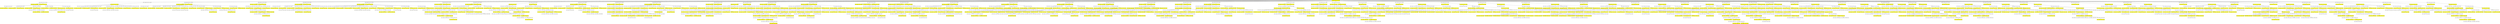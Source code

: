 digraph {nodef9cc5231615c49d9a9e4995171d51324 [label="[], V: 0.002, N: 1500, P: 0.00, U: 0.000", shape="box", fillcolor=yellow, style=filled];
node53339d63c31647d58586f929353004c5 [label="[35], V: -0.002, N: 25, P: 0.01, U: 0.000", shape="box"];
nodeae784a06136e43378bbb4a058f92be21 [label="[29], V: 0.006, N: 1, P: 0.02, U: 0.044", shape="box", fillcolor=yellow, style=filled];
node53339d63c31647d58586f929353004c5 -> nodeae784a06136e43378bbb4a058f92be21;
node17ef972019d34a3c8a4e183fee4dc3f4 [label="[28], V: 0.002, N: 23, P: 0.02, U: 0.045", shape="box", fillcolor=yellow, style=filled];
node4097d6d73cd441debaa36c932c724dad [label="[29], V: -0.002, N: 2, P: 0.02, U: 0.041", shape="box"];
nodedd389e4a3722498d9129bb9c6335114e [label="[24], V: 0.007, N: 1, P: 0.00, U: 0.000", shape="box", fillcolor=yellow, style=filled];
node4097d6d73cd441debaa36c932c724dad -> nodedd389e4a3722498d9129bb9c6335114e;
node17ef972019d34a3c8a4e183fee4dc3f4 -> node4097d6d73cd441debaa36c932c724dad;
node7a14b8a5b91244e7917e012a1cf18be3 [label="[41], V: -0.001, N: 3, P: 0.02, U: 0.043", shape="box"];
node61dbcd6a487f474e96347cdf735c973c [label="[24], V: 0.003, N: 1, P: 0.02, U: 0.075", shape="box", fillcolor=yellow, style=filled];
node7a14b8a5b91244e7917e012a1cf18be3 -> node61dbcd6a487f474e96347cdf735c973c;
node0804dd2442ea48eaba689fc2382a2368 [label="[39], V: 0.003, N: 1, P: 0.02, U: 0.079", shape="box", fillcolor=yellow, style=filled];
node7a14b8a5b91244e7917e012a1cf18be3 -> node0804dd2442ea48eaba689fc2382a2368;
node17ef972019d34a3c8a4e183fee4dc3f4 -> node7a14b8a5b91244e7917e012a1cf18be3;
node7fb15873e64d465b86c4e51d5aa0ebe8 [label="[39], V: -0.001, N: 7, P: 0.02, U: 0.043", shape="box"];
node8a28751b03f144969d7676d7f0b1f5ed [label="[24], V: 0.003, N: 1, P: 0.02, U: 0.067", shape="box", fillcolor=yellow, style=filled];
node7fb15873e64d465b86c4e51d5aa0ebe8 -> node8a28751b03f144969d7676d7f0b1f5ed;
noded4cf2db64eb3422b85af2275e1c18609 [label="[45], V: 0.001, N: 5, P: 0.02, U: 0.078", shape="box", fillcolor=yellow, style=filled];
node8c4d02926a8045e3a9c4cd065b4f55b6 [label="[24], V: 0.001, N: 1, P: 0.02, U: 0.074", shape="box"];
noded4cf2db64eb3422b85af2275e1c18609 -> node8c4d02926a8045e3a9c4cd065b4f55b6;
node1fee84374ef349f4993739e904e196e1 [label="[51], V: -0.001, N: 3, P: 0.03, U: 0.092", shape="box"];
noded5dfa71b70884e83af60c28146ad9b60 [label="[24], V: -0.000, N: 1, P: 0.02, U: 0.076", shape="box", fillcolor=yellow, style=filled];
node1fee84374ef349f4993739e904e196e1 -> noded5dfa71b70884e83af60c28146ad9b60;
node70bc2b1ac4dc489ab58e5450b113c5ce [label="[38], V: 0.004, N: 1, P: 0.03, U: 0.086", shape="box", fillcolor=yellow, style=filled];
node1fee84374ef349f4993739e904e196e1 -> node70bc2b1ac4dc489ab58e5450b113c5ce;
noded4cf2db64eb3422b85af2275e1c18609 -> node1fee84374ef349f4993739e904e196e1;
node7fb15873e64d465b86c4e51d5aa0ebe8 -> noded4cf2db64eb3422b85af2275e1c18609;
node17ef972019d34a3c8a4e183fee4dc3f4 -> node7fb15873e64d465b86c4e51d5aa0ebe8;
node9b5681619d2d47cc836e6c904ccb18ac [label="[16], V: 0.001, N: 7, P: 0.02, U: 0.044", shape="box"];
node7307d604a6f74cfab1ef50ee8c8a17ef [label="[29], V: 0.000, N: 1, P: 0.02, U: 0.071", shape="box", fillcolor=yellow, style=filled];
node9b5681619d2d47cc836e6c904ccb18ac -> node7307d604a6f74cfab1ef50ee8c8a17ef;
nodec702fc3b330d4b3db8bf621149186a2e [label="[39], V: 0.002, N: 1, P: 0.02, U: 0.075", shape="box", fillcolor=yellow, style=filled];
node9b5681619d2d47cc836e6c904ccb18ac -> nodec702fc3b330d4b3db8bf621149186a2e;
node2e56db67eb0d4a27ad45b4891b0a66c9 [label="[10], V: -0.001, N: 4, P: 0.02, U: 0.075", shape="box", fillcolor=yellow, style=filled];
nodedf61344fc24f4928acc6f699b9e57bcc [label="[29], V: -0.001, N: 1, P: 0.02, U: 0.077", shape="box"];
node2e56db67eb0d4a27ad45b4891b0a66c9 -> nodedf61344fc24f4928acc6f699b9e57bcc;
node6f7895fac62a43068e46a0dad1386d26 [label="[39], V: 0.001, N: 2, P: 0.02, U: 0.083", shape="box"];
node6419e77b62524bde8ed2fe951005a6c1 [label="[29], V: -0.003, N: 1, P: 0.02, U: 0.000", shape="box", fillcolor=yellow, style=filled];
node6f7895fac62a43068e46a0dad1386d26 -> node6419e77b62524bde8ed2fe951005a6c1;
node2e56db67eb0d4a27ad45b4891b0a66c9 -> node6f7895fac62a43068e46a0dad1386d26;
node9b5681619d2d47cc836e6c904ccb18ac -> node2e56db67eb0d4a27ad45b4891b0a66c9;
node17ef972019d34a3c8a4e183fee4dc3f4 -> node9b5681619d2d47cc836e6c904ccb18ac;
node937e86b229684aafb7ce347bf983a693 [label="[10], V: -0.001, N: 3, P: 0.02, U: 0.043", shape="box"];
nodeb2c49821ca6f4dc390b8470234b35648 [label="[29], V: 0.003, N: 2, P: 0.02, U: 0.074", shape="box", fillcolor=yellow, style=filled];
nodeb2cab6cbb4264c87bdd3e0549dea6784 [label="[24], V: 0.005, N: 1, P: 0.00, U: 0.000", shape="box"];
nodeb2c49821ca6f4dc390b8470234b35648 -> nodeb2cab6cbb4264c87bdd3e0549dea6784;
node937e86b229684aafb7ce347bf983a693 -> nodeb2c49821ca6f4dc390b8470234b35648;
node17ef972019d34a3c8a4e183fee4dc3f4 -> node937e86b229684aafb7ce347bf983a693;
node53339d63c31647d58586f929353004c5 -> node17ef972019d34a3c8a4e183fee4dc3f4;
nodef9cc5231615c49d9a9e4995171d51324 -> node53339d63c31647d58586f929353004c5;
nodeb8868f9830fc4f688ab4c83f1d6a6c5d [label="[29], V: -0.006, N: 20, P: 0.01, U: -0.004", shape="box"];
node026e4f39cb004bb282d8809b62c4e942 [label="[35], V: 0.007, N: 19, P: 0.02, U: 0.052", shape="box", fillcolor=yellow, style=filled];
nodee9815a3bf6bb42d699cf8488726a3b17 [label="[24], V: 0.011, N: 1, P: 0.00, U: 0.011", shape="box"];
node026e4f39cb004bb282d8809b62c4e942 -> nodee9815a3bf6bb42d699cf8488726a3b17;
nodec55a8a15ed844ea5b7706366012aa1ae [label="[41], V: -0.002, N: 2, P: 0.02, U: 0.046", shape="box"];
node6f47da3ffaa6440c92e3d4377020dd4d [label="[24], V: 0.009, N: 1, P: 0.00, U: 0.000", shape="box", fillcolor=yellow, style=filled];
nodec55a8a15ed844ea5b7706366012aa1ae -> node6f47da3ffaa6440c92e3d4377020dd4d;
node026e4f39cb004bb282d8809b62c4e942 -> nodec55a8a15ed844ea5b7706366012aa1ae;
node2b25dbec137e4133bf5914ab1584ff6a [label="[34], V: -0.004, N: 4, P: 0.02, U: 0.046", shape="box"];
node7fad1a329d7c49cbbed0a6a51a3c9831 [label="[24], V: 0.008, N: 1, P: 0.00, U: 0.008", shape="box", fillcolor=yellow, style=filled];
node2b25dbec137e4133bf5914ab1584ff6a -> node7fad1a329d7c49cbbed0a6a51a3c9831;
node5750112d8a6f43c783584ccfcd5214c9 [label="[40], V: 0.005, N: 2, P: 0.03, U: 0.092", shape="box", fillcolor=yellow, style=filled];
node913ca51f835b4b1f8ecdf64c04960659 [label="[24], V: 0.007, N: 1, P: 0.00, U: 0.000", shape="box"];
node5750112d8a6f43c783584ccfcd5214c9 -> node913ca51f835b4b1f8ecdf64c04960659;
node2b25dbec137e4133bf5914ab1584ff6a -> node5750112d8a6f43c783584ccfcd5214c9;
node026e4f39cb004bb282d8809b62c4e942 -> node2b25dbec137e4133bf5914ab1584ff6a;
nodebb029ce1a7bd45b79826eb8aca2a2383 [label="[28], V: -0.006, N: 5, P: 0.02, U: 0.045", shape="box"];
node110548affe684ca6bbacb8c07f998201 [label="[24], V: 0.007, N: 1, P: 0.00, U: 0.007", shape="box", fillcolor=yellow, style=filled];
nodebb029ce1a7bd45b79826eb8aca2a2383 -> node110548affe684ca6bbacb8c07f998201;
nodef361bcdee11d42a8937a46a72d1e193f [label="[39], V: 0.008, N: 3, P: 0.03, U: 0.091", shape="box", fillcolor=yellow, style=filled];
node5c69e43edd0542f6bb62a76d021ac961 [label="[24], V: 0.007, N: 1, P: 0.00, U: 0.007", shape="box"];
nodef361bcdee11d42a8937a46a72d1e193f -> node5c69e43edd0542f6bb62a76d021ac961;
nodee70d5f346db947eeae1f3a5801d44a73 [label="[45], V: 0.014, N: 1, P: 0.03, U: 0.097", shape="box"];
nodef361bcdee11d42a8937a46a72d1e193f -> nodee70d5f346db947eeae1f3a5801d44a73;
nodebb029ce1a7bd45b79826eb8aca2a2383 -> nodef361bcdee11d42a8937a46a72d1e193f;
node026e4f39cb004bb282d8809b62c4e942 -> nodebb029ce1a7bd45b79826eb8aca2a2383;
nodeec97954165a94294a238f93a93934cfd [label="[33], V: -0.002, N: 2, P: 0.02, U: 0.046", shape="box"];
node45eb9796fec142989ce8a8cf37c5df12 [label="[24], V: 0.009, N: 1, P: 0.00, U: 0.000", shape="box", fillcolor=yellow, style=filled];
nodeec97954165a94294a238f93a93934cfd -> node45eb9796fec142989ce8a8cf37c5df12;
node026e4f39cb004bb282d8809b62c4e942 -> nodeec97954165a94294a238f93a93934cfd;
node6243c8e22e434a5f9fc513cce1939ed3 [label="[16], V: -0.003, N: 2, P: 0.02, U: 0.044", shape="box"];
node26c64e1b55a649afb4bb8bc5556c4a81 [label="[30], V: 0.010, N: 1, P: 0.00, U: 0.000", shape="box", fillcolor=yellow, style=filled];
node6243c8e22e434a5f9fc513cce1939ed3 -> node26c64e1b55a649afb4bb8bc5556c4a81;
node026e4f39cb004bb282d8809b62c4e942 -> node6243c8e22e434a5f9fc513cce1939ed3;
noded4edd355857343d1902a099cfc053154 [label="[10], V: -0.002, N: 2, P: 0.02, U: 0.051", shape="box"];
node12556cd9875e4e7bbc7c1e72ad530fd9 [label="[24], V: 0.009, N: 1, P: 0.00, U: 0.000", shape="box", fillcolor=yellow, style=filled];
noded4edd355857343d1902a099cfc053154 -> node12556cd9875e4e7bbc7c1e72ad530fd9;
node026e4f39cb004bb282d8809b62c4e942 -> noded4edd355857343d1902a099cfc053154;
nodeb8868f9830fc4f688ab4c83f1d6a6c5d -> node026e4f39cb004bb282d8809b62c4e942;
nodef9cc5231615c49d9a9e4995171d51324 -> nodeb8868f9830fc4f688ab4c83f1d6a6c5d;
node8f9ecdf2155240c9a4884de167aa98f4 [label="[24], V: -0.005, N: 33, P: 0.01, U: -0.002", shape="box"];
nodebb146bd18d274687a1ca8cc82e8d3937 [label="[35], V: 0.006, N: 1, P: 0.02, U: 0.039", shape="box", fillcolor=yellow, style=filled];
node8f9ecdf2155240c9a4884de167aa98f4 -> nodebb146bd18d274687a1ca8cc82e8d3937;
node377087fedea44964b8a60543a8a370cb [label="[28], V: 0.005, N: 31, P: 0.02, U: 0.042", shape="box", fillcolor=yellow, style=filled];
nodef0b12208f6154838b8a12340b0525865 [label="[35], V: -0.003, N: 2, P: 0.02, U: 0.033", shape="box"];
nodee17fff2e994a4d648a569aef97dc8287 [label="[30], V: 0.010, N: 1, P: 0.00, U: 0.000", shape="box", fillcolor=yellow, style=filled];
nodef0b12208f6154838b8a12340b0525865 -> nodee17fff2e994a4d648a569aef97dc8287;
node377087fedea44964b8a60543a8a370cb -> nodef0b12208f6154838b8a12340b0525865;
node3ad6949067d3461ebf425f57e637785b [label="[30], V: -0.007, N: 2, P: 0.02, U: 0.031", shape="box"];
node9db60803aa5b4f638f0d6421911d50f9 [label="[29], V: 0.018, N: 1, P: 0.00, U: 0.000", shape="box", fillcolor=yellow, style=filled];
node3ad6949067d3461ebf425f57e637785b -> node9db60803aa5b4f638f0d6421911d50f9;
node377087fedea44964b8a60543a8a370cb -> node3ad6949067d3461ebf425f57e637785b;
nodee85b6496e7da4d7eb804d349382443c8 [label="[34], V: -0.003, N: 2, P: 0.02, U: 0.034", shape="box"];
node71311f0426874862a5ef1976943321ab [label="[29], V: 0.010, N: 1, P: 0.00, U: 0.000", shape="box", fillcolor=yellow, style=filled];
nodee85b6496e7da4d7eb804d349382443c8 -> node71311f0426874862a5ef1976943321ab;
node377087fedea44964b8a60543a8a370cb -> nodee85b6496e7da4d7eb804d349382443c8;
node5418e7b7b7394fa2a96d19b5a16518f9 [label="[39], V: -0.003, N: 4, P: 0.02, U: 0.035", shape="box"];
node198cebf527c74b0ca5f86a8e801462ac [label="[35], V: 0.003, N: 1, P: 0.02, U: 0.078", shape="box", fillcolor=yellow, style=filled];
node5418e7b7b7394fa2a96d19b5a16518f9 -> node198cebf527c74b0ca5f86a8e801462ac;
node9243ff1ee87b4935b5e936b02fd5bdee [label="[45], V: 0.007, N: 2, P: 0.02, U: 0.084", shape="box", fillcolor=yellow, style=filled];
node2e31dde91927433aba314303bf74b4be [label="[29], V: 0.011, N: 1, P: 0.02, U: 0.000", shape="box"];
node9243ff1ee87b4935b5e936b02fd5bdee -> node2e31dde91927433aba314303bf74b4be;
node5418e7b7b7394fa2a96d19b5a16518f9 -> node9243ff1ee87b4935b5e936b02fd5bdee;
node377087fedea44964b8a60543a8a370cb -> node5418e7b7b7394fa2a96d19b5a16518f9;
noded10d76d5b99c4b8e8a7ddd1328c833d4 [label="[17], V: -0.004, N: 3, P: 0.02, U: 0.033", shape="box"];
node68fc8609808940d4a590c961f78950b1 [label="[30], V: 0.008, N: 2, P: 0.02, U: 0.081", shape="box", fillcolor=yellow, style=filled];
nodeb53f77fa75cd46ee87c29e836df20e9c [label="[29], V: 0.015, N: 1, P: 0.00, U: 0.000", shape="box"];
node68fc8609808940d4a590c961f78950b1 -> nodeb53f77fa75cd46ee87c29e836df20e9c;
noded10d76d5b99c4b8e8a7ddd1328c833d4 -> node68fc8609808940d4a590c961f78950b1;
node377087fedea44964b8a60543a8a370cb -> noded10d76d5b99c4b8e8a7ddd1328c833d4;
node7b8efacc1c5847f9b287b816f5b8072d [label="[11], V: 0.001, N: 2, P: 0.02, U: 0.041", shape="box"];
node76b934142efd4503a7811369e47f20df [label="[30], V: 0.003, N: 1, P: 0.02, U: 0.000", shape="box", fillcolor=yellow, style=filled];
node7b8efacc1c5847f9b287b816f5b8072d -> node76b934142efd4503a7811369e47f20df;
node377087fedea44964b8a60543a8a370cb -> node7b8efacc1c5847f9b287b816f5b8072d;
nodefe406ceda5bd4ead8a9675f9a722163e [label="[16], V: -0.002, N: 6, P: 0.02, U: 0.036", shape="box"];
node106165e3021a4517be16803d383fa061 [label="[35], V: 0.002, N: 1, P: 0.02, U: 0.076", shape="box", fillcolor=yellow, style=filled];
nodefe406ceda5bd4ead8a9675f9a722163e -> node106165e3021a4517be16803d383fa061;
nodecaf4c3e789b34da09c2dcd3325be6ddd [label="[10], V: 0.004, N: 4, P: 0.02, U: 0.080", shape="box", fillcolor=yellow, style=filled];
node19afe86df9e6468f8b900638707ac845 [label="[35], V: 0.000, N: 1, P: 0.02, U: 0.079", shape="box"];
nodecaf4c3e789b34da09c2dcd3325be6ddd -> node19afe86df9e6468f8b900638707ac845;
noded5078bdf96f74784b9943f6031cfad65 [label="[30], V: -0.007, N: 2, P: 0.02, U: 0.083", shape="box"];
nodebc00fa7f74984db78757ab9d84ecf45e [label="[29], V: 0.014, N: 1, P: 0.00, U: 0.000", shape="box", fillcolor=yellow, style=filled];
noded5078bdf96f74784b9943f6031cfad65 -> nodebc00fa7f74984db78757ab9d84ecf45e;
nodecaf4c3e789b34da09c2dcd3325be6ddd -> noded5078bdf96f74784b9943f6031cfad65;
nodefe406ceda5bd4ead8a9675f9a722163e -> nodecaf4c3e789b34da09c2dcd3325be6ddd;
node377087fedea44964b8a60543a8a370cb -> nodefe406ceda5bd4ead8a9675f9a722163e;
nodece7aac17362e463fad2c58df7f2c93a1 [label="[10], V: -0.002, N: 6, P: 0.02, U: 0.036", shape="box"];
node211eb039f30f4abda1c653963d58f9b1 [label="[35], V: 0.003, N: 1, P: 0.02, U: 0.072", shape="box", fillcolor=yellow, style=filled];
nodece7aac17362e463fad2c58df7f2c93a1 -> node211eb039f30f4abda1c653963d58f9b1;
nodeea9b36921b184fb2950d2747984bf81e [label="[39], V: 0.003, N: 4, P: 0.02, U: 0.074", shape="box", fillcolor=yellow, style=filled];
node6218c84cf66c4ae1be2e264cafa9712e [label="[35], V: 0.002, N: 1, P: 0.02, U: 0.076", shape="box"];
nodeea9b36921b184fb2950d2747984bf81e -> node6218c84cf66c4ae1be2e264cafa9712e;
node40d8a22e7ef94ab39281fd15b7e48c18 [label="[45], V: -0.005, N: 2, P: 0.02, U: 0.082", shape="box"];
noded70c1c1e07954ac6a799336ece334a21 [label="[29], V: 0.009, N: 1, P: 0.02, U: 0.000", shape="box", fillcolor=yellow, style=filled];
node40d8a22e7ef94ab39281fd15b7e48c18 -> noded70c1c1e07954ac6a799336ece334a21;
nodeea9b36921b184fb2950d2747984bf81e -> node40d8a22e7ef94ab39281fd15b7e48c18;
nodece7aac17362e463fad2c58df7f2c93a1 -> nodeea9b36921b184fb2950d2747984bf81e;
node377087fedea44964b8a60543a8a370cb -> nodece7aac17362e463fad2c58df7f2c93a1;
nodec7995d118def45ed836425c6a5be040a [label="[5], V: -0.000, N: 3, P: 0.02, U: 0.037", shape="box"];
nodecf4bbca3dbc54ee58416320c8989ddd2 [label="[35], V: 0.003, N: 1, P: 0.02, U: 0.073", shape="box", fillcolor=yellow, style=filled];
nodec7995d118def45ed836425c6a5be040a -> nodecf4bbca3dbc54ee58416320c8989ddd2;
node772e65c0e7254a5eabebc0bbfd63bb60 [label="[6], V: 0.003, N: 1, P: 0.02, U: 0.075", shape="box", fillcolor=yellow, style=filled];
nodec7995d118def45ed836425c6a5be040a -> node772e65c0e7254a5eabebc0bbfd63bb60;
node377087fedea44964b8a60543a8a370cb -> nodec7995d118def45ed836425c6a5be040a;
node8f9ecdf2155240c9a4884de167aa98f4 -> node377087fedea44964b8a60543a8a370cb;
nodef9cc5231615c49d9a9e4995171d51324 -> node8f9ecdf2155240c9a4884de167aa98f4;
node74626c8b5d31457ebfb900e7892454f8 [label="[30], V: -0.004, N: 17, P: 0.01, U: -0.001", shape="box"];
noded948c5d2fe1149168c6cc4f72a5802e4 [label="[35], V: 0.006, N: 1, P: 0.02, U: 0.051", shape="box", fillcolor=yellow, style=filled];
node74626c8b5d31457ebfb900e7892454f8 -> noded948c5d2fe1149168c6cc4f72a5802e4;
node011500f99e824bb2989ac3c11a5d9703 [label="[28], V: 0.004, N: 15, P: 0.02, U: 0.055", shape="box", fillcolor=yellow, style=filled];
node819b4c306e334f939b0cb5f90b1e0a61 [label="[35], V: -0.003, N: 2, P: 0.02, U: 0.049", shape="box"];
nodea8d6ae042c7044d2b009d0feb18ccf2c [label="[24], V: 0.010, N: 1, P: 0.00, U: 0.000", shape="box", fillcolor=yellow, style=filled];
node819b4c306e334f939b0cb5f90b1e0a61 -> nodea8d6ae042c7044d2b009d0feb18ccf2c;
node011500f99e824bb2989ac3c11a5d9703 -> node819b4c306e334f939b0cb5f90b1e0a61;
node1c1a4d454bc34c308835d0c3e04ea47b [label="[36], V: -0.004, N: 10, P: 0.02, U: 0.053", shape="box"];
nodeb4c50d206d4d4addbd1ebf38dd7357d2 [label="[35], V: 0.004, N: 9, P: 0.02, U: 0.073", shape="box", fillcolor=yellow, style=filled];
node358cfe81ebdc426c8979042ab20a032e [label="[24], V: 0.006, N: 1, P: 0.00, U: 0.006", shape="box"];
nodeb4c50d206d4d4addbd1ebf38dd7357d2 -> node358cfe81ebdc426c8979042ab20a032e;
node69b2ab9d296741ffaae16893f48e2f56 [label="[41], V: -0.004, N: 7, P: 0.03, U: 0.075", shape="box"];
nodea1a9736b618247adb07aef2b3f2b3be3 [label="[24], V: 0.003, N: 1, P: 0.00, U: 0.003", shape="box", fillcolor=yellow, style=filled];
node69b2ab9d296741ffaae16893f48e2f56 -> nodea1a9736b618247adb07aef2b3f2b3be3;
node7161f0e9d3ab49aca149fb87c831f6a6 [label="[52], V: 0.008, N: 4, P: 0.03, U: 0.098", shape="box", fillcolor=yellow, style=filled];
node78a9336bdc2b441b9a0bc10526f0f763 [label="[24], V: 0.001, N: 1, P: 0.00, U: 0.001", shape="box"];
node7161f0e9d3ab49aca149fb87c831f6a6 -> node78a9336bdc2b441b9a0bc10526f0f763;
nodeecd8fb08e9fa4139909701247c63ecef [label="[58], V: 0.004, N: 2, P: 0.03, U: 0.131", shape="box"];
node84edbb9b5590428eb6788ab5e7cb8c2e [label="[24], V: 0.011, N: 1, P: 0.00, U: 0.000", shape="box", fillcolor=yellow, style=filled];
nodeecd8fb08e9fa4139909701247c63ecef -> node84edbb9b5590428eb6788ab5e7cb8c2e;
node7161f0e9d3ab49aca149fb87c831f6a6 -> nodeecd8fb08e9fa4139909701247c63ecef;
node69b2ab9d296741ffaae16893f48e2f56 -> node7161f0e9d3ab49aca149fb87c831f6a6;
nodeb83a6bb4ee82447f94d332550ee7f3dc [label="[16], V: -0.002, N: 1, P: 0.03, U: 0.088", shape="box", fillcolor=yellow, style=filled];
node69b2ab9d296741ffaae16893f48e2f56 -> nodeb83a6bb4ee82447f94d332550ee7f3dc;
nodeb4c50d206d4d4addbd1ebf38dd7357d2 -> node69b2ab9d296741ffaae16893f48e2f56;
node1c1a4d454bc34c308835d0c3e04ea47b -> nodeb4c50d206d4d4addbd1ebf38dd7357d2;
node011500f99e824bb2989ac3c11a5d9703 -> node1c1a4d454bc34c308835d0c3e04ea47b;
nodecb5a28e41bd34316b9b20e2bf4b62403 [label="[39], V: 0.002, N: 2, P: 0.02, U: 0.057", shape="box"];
nodefc5d4415f30d4412b0705485d90e3963 [label="[29], V: -0.001, N: 1, P: 0.02, U: 0.000", shape="box", fillcolor=yellow, style=filled];
nodecb5a28e41bd34316b9b20e2bf4b62403 -> nodefc5d4415f30d4412b0705485d90e3963;
node011500f99e824bb2989ac3c11a5d9703 -> nodecb5a28e41bd34316b9b20e2bf4b62403;
node74626c8b5d31457ebfb900e7892454f8 -> node011500f99e824bb2989ac3c11a5d9703;
nodef9cc5231615c49d9a9e4995171d51324 -> node74626c8b5d31457ebfb900e7892454f8;
node8fbec695ceea45c6a2f406696fdbaa32 [label="[19], V: -0.006, N: 22, P: 0.03, U: 0.003", shape="box"];
node97bb5ed8e72643c3bf5b12fa76e712b6 [label="[35], V: 0.007, N: 1, P: 0.02, U: 0.042", shape="box", fillcolor=yellow, style=filled];
node8fbec695ceea45c6a2f406696fdbaa32 -> node97bb5ed8e72643c3bf5b12fa76e712b6;
nodec280318109914737b2d1a4d2798c2d30 [label="[25], V: 0.006, N: 20, P: 0.02, U: 0.051", shape="box", fillcolor=yellow, style=filled];
nodef179221c32c1467aa0c51aeb76669f7e [label="[35], V: 0.001, N: 2, P: 0.02, U: 0.043", shape="box"];
nodeec499dcb678c41539ead2a1200324128 [label="[29], V: 0.003, N: 1, P: 0.02, U: 0.000", shape="box", fillcolor=yellow, style=filled];
nodef179221c32c1467aa0c51aeb76669f7e -> nodeec499dcb678c41539ead2a1200324128;
nodec280318109914737b2d1a4d2798c2d30 -> nodef179221c32c1467aa0c51aeb76669f7e;
node1b340e948a21418f929edb43f3970178 [label="[24], V: -0.009, N: 3, P: 0.02, U: 0.039", shape="box"];
nodec530d6cca7a4459481e9244940175f86 [label="[30], V: 0.015, N: 2, P: 0.03, U: 0.087", shape="box", fillcolor=yellow, style=filled];
noded74a709b70e94995a5767747d0e3e404 [label="[35], V: 0.027, N: 1, P: 0.00, U: 0.000", shape="box"];
nodec530d6cca7a4459481e9244940175f86 -> noded74a709b70e94995a5767747d0e3e404;
node1b340e948a21418f929edb43f3970178 -> nodec530d6cca7a4459481e9244940175f86;
nodec280318109914737b2d1a4d2798c2d30 -> node1b340e948a21418f929edb43f3970178;
node81b09e93e7dd413a9cceef26d8eaeb8a [label="[28], V: -0.003, N: 8, P: 0.02, U: 0.045", shape="box"];
nodee18b53a60b414bf69ea041ec05cfefa5 [label="[30], V: 0.006, N: 1, P: 0.02, U: 0.074", shape="box", fillcolor=yellow, style=filled];
node81b09e93e7dd413a9cceef26d8eaeb8a -> nodee18b53a60b414bf69ea041ec05cfefa5;
nodea024acc76e1e4fbcb6c0c21b2a16da36 [label="[31], V: 0.004, N: 6, P: 0.02, U: 0.077", shape="box", fillcolor=yellow, style=filled];
node5bafc1cfa52545099c3750216d7f0bfa [label="[35], V: 0.002, N: 1, P: 0.02, U: 0.079", shape="box"];
nodea024acc76e1e4fbcb6c0c21b2a16da36 -> node5bafc1cfa52545099c3750216d7f0bfa;
nodeece68fa074ff41a588ed0949f06039bb [label="[24], V: -0.001, N: 2, P: 0.03, U: 0.083", shape="box"];
node01a73ab3aeaa4c32aebe3c08517b4ed7 [label="[29], V: 0.003, N: 1, P: 0.03, U: 0.000", shape="box", fillcolor=yellow, style=filled];
nodeece68fa074ff41a588ed0949f06039bb -> node01a73ab3aeaa4c32aebe3c08517b4ed7;
nodea024acc76e1e4fbcb6c0c21b2a16da36 -> nodeece68fa074ff41a588ed0949f06039bb;
nodec77c0dfe296d437fb30c247f8119cbd8 [label="[39], V: -0.007, N: 2, P: 0.03, U: 0.086", shape="box"];
node3e6a2efb35754a09b623afcc23aeb31f [label="[30], V: 0.016, N: 1, P: 0.00, U: 0.000", shape="box", fillcolor=yellow, style=filled];
nodec77c0dfe296d437fb30c247f8119cbd8 -> node3e6a2efb35754a09b623afcc23aeb31f;
nodea024acc76e1e4fbcb6c0c21b2a16da36 -> nodec77c0dfe296d437fb30c247f8119cbd8;
node81b09e93e7dd413a9cceef26d8eaeb8a -> nodea024acc76e1e4fbcb6c0c21b2a16da36;
nodec280318109914737b2d1a4d2798c2d30 -> node81b09e93e7dd413a9cceef26d8eaeb8a;
node54a46e1646eb413aa5a06c9da89bf95b [label="[13], V: -0.001, N: 2, P: 0.02, U: 0.050", shape="box"];
node30f54f73b6f64566a8c71384d9591bee [label="[24], V: 0.007, N: 1, P: 0.00, U: 0.000", shape="box", fillcolor=yellow, style=filled];
node54a46e1646eb413aa5a06c9da89bf95b -> node30f54f73b6f64566a8c71384d9591bee;
nodec280318109914737b2d1a4d2798c2d30 -> node54a46e1646eb413aa5a06c9da89bf95b;
nodebde034b3fe65428ebc5b4b42def7e6fd [label="[31], V: -0.007, N: 2, P: 0.02, U: 0.042", shape="box"];
node21256586e55b4efd9f2aa6f1b0fa2c1e [label="[30], V: 0.019, N: 1, P: 0.00, U: 0.000", shape="box", fillcolor=yellow, style=filled];
nodebde034b3fe65428ebc5b4b42def7e6fd -> node21256586e55b4efd9f2aa6f1b0fa2c1e;
nodec280318109914737b2d1a4d2798c2d30 -> nodebde034b3fe65428ebc5b4b42def7e6fd;
nodeab629266eaca44e4a1d9143eae779618 [label="[16], V: -0.001, N: 2, P: 0.02, U: 0.045", shape="box"];
nodeaba16676160d4430afd65a537ded76ec [label="[30], V: 0.005, N: 1, P: 0.02, U: 0.000", shape="box", fillcolor=yellow, style=filled];
nodeab629266eaca44e4a1d9143eae779618 -> nodeaba16676160d4430afd65a537ded76ec;
nodec280318109914737b2d1a4d2798c2d30 -> nodeab629266eaca44e4a1d9143eae779618;
node8fbec695ceea45c6a2f406696fdbaa32 -> nodec280318109914737b2d1a4d2798c2d30;
nodef9cc5231615c49d9a9e4995171d51324 -> node8fbec695ceea45c6a2f406696fdbaa32;
nodec9c95ec04f824c94a11f71698c030c38 [label="[23], V: -0.005, N: 34, P: 0.01, U: -0.002", shape="box"];
node5dc71c92dae949a590c208ef77dcd431 [label="[35], V: 0.006, N: 1, P: 0.02, U: 0.037", shape="box", fillcolor=yellow, style=filled];
nodec9c95ec04f824c94a11f71698c030c38 -> node5dc71c92dae949a590c208ef77dcd431;
nodeccdfee74410644bfa7e551884bed1b76 [label="[28], V: 0.005, N: 32, P: 0.02, U: 0.045", shape="box", fillcolor=yellow, style=filled];
nodea7bbdf02eef94cd09df6064e750c1e57 [label="[35], V: 0.003, N: 1, P: 0.02, U: 0.032", shape="box"];
nodeccdfee74410644bfa7e551884bed1b76 -> nodea7bbdf02eef94cd09df6064e750c1e57;
node3dd617ab7f9c424dbae56ef9198b82b3 [label="[40], V: -0.007, N: 2, P: 0.02, U: 0.031", shape="box"];
node9c5102f359a64333bfbd6b114c03948d [label="[29], V: 0.018, N: 1, P: 0.00, U: 0.000", shape="box", fillcolor=yellow, style=filled];
node3dd617ab7f9c424dbae56ef9198b82b3 -> node9c5102f359a64333bfbd6b114c03948d;
nodeccdfee74410644bfa7e551884bed1b76 -> node3dd617ab7f9c424dbae56ef9198b82b3;
nodeeba9d60f300046f8a69c7d7267feddca [label="[39], V: -0.007, N: 2, P: 0.02, U: 0.035", shape="box"];
noded17bee2b00734826b911d6b2719b4be2 [label="[29], V: 0.017, N: 1, P: 0.00, U: 0.000", shape="box", fillcolor=yellow, style=filled];
nodeeba9d60f300046f8a69c7d7267feddca -> noded17bee2b00734826b911d6b2719b4be2;
nodeccdfee74410644bfa7e551884bed1b76 -> nodeeba9d60f300046f8a69c7d7267feddca;
node7b129b6f3ae34d7fae227021db0642a9 [label="[32], V: -0.008, N: 2, P: 0.02, U: 0.039", shape="box"];
node3c1e6bd05c0241c6b672ce66eb0665d6 [label="[29], V: 0.018, N: 1, P: 0.00, U: 0.000", shape="box", fillcolor=yellow, style=filled];
node7b129b6f3ae34d7fae227021db0642a9 -> node3c1e6bd05c0241c6b672ce66eb0665d6;
nodeccdfee74410644bfa7e551884bed1b76 -> node7b129b6f3ae34d7fae227021db0642a9;
node869ceef6c7d849659935500420d3fa10 [label="[11], V: -0.003, N: 5, P: 0.02, U: 0.037", shape="box"];
node8676ab5a42db489080955088cdae907a [label="[30], V: 0.001, N: 1, P: 0.02, U: 0.072", shape="box", fillcolor=yellow, style=filled];
node869ceef6c7d849659935500420d3fa10 -> node8676ab5a42db489080955088cdae907a;
nodebd9706a0bbdf4112a7a878821c086f19 [label="[39], V: 0.005, N: 3, P: 0.03, U: 0.091", shape="box", fillcolor=yellow, style=filled];
node888be63ea15543c1bfff43faa3cbb62f [label="[35], V: 0.000, N: 1, P: 0.02, U: 0.065", shape="box"];
nodebd9706a0bbdf4112a7a878821c086f19 -> node888be63ea15543c1bfff43faa3cbb62f;
node9609342d6e8d404aab4c17cada8dcbff [label="[45], V: 0.013, N: 1, P: 0.03, U: 0.094", shape="box"];
nodebd9706a0bbdf4112a7a878821c086f19 -> node9609342d6e8d404aab4c17cada8dcbff;
node869ceef6c7d849659935500420d3fa10 -> nodebd9706a0bbdf4112a7a878821c086f19;
nodeccdfee74410644bfa7e551884bed1b76 -> node869ceef6c7d849659935500420d3fa10;
node22b28de7e1384a3587ce0e76092f7c31 [label="[6], V: -0.002, N: 7, P: 0.02, U: 0.036", shape="box"];
nodeeca3f219be344e3b8423311096fcb0b0 [label="[30], V: 0.001, N: 1, P: 0.02, U: 0.062", shape="box", fillcolor=yellow, style=filled];
node22b28de7e1384a3587ce0e76092f7c31 -> nodeeca3f219be344e3b8423311096fcb0b0;
nodecb415e01fbee409a96bf724eb5b92d44 [label="[12], V: 0.003, N: 5, P: 0.03, U: 0.080", shape="box", fillcolor=yellow, style=filled];
node605e8ad6a0b44d6bb324fe2abd8fb790 [label="[30], V: -0.001, N: 1, P: 0.02, U: 0.075", shape="box"];
nodecb415e01fbee409a96bf724eb5b92d44 -> node605e8ad6a0b44d6bb324fe2abd8fb790;
node295413be62e744f2a8653b18bb383be5 [label="[39], V: -0.004, N: 3, P: 0.03, U: 0.098", shape="box"];
node4350a40041ab41248340160b9ae8ea98 [label="[30], V: -0.002, N: 1, P: 0.02, U: 0.073", shape="box", fillcolor=yellow, style=filled];
node295413be62e744f2a8653b18bb383be5 -> node4350a40041ab41248340160b9ae8ea98;
node30b46f6d12124864bdfd90c0c4218eb2 [label="[45], V: 0.013, N: 1, P: 0.03, U: 0.100", shape="box", fillcolor=yellow, style=filled];
node295413be62e744f2a8653b18bb383be5 -> node30b46f6d12124864bdfd90c0c4218eb2;
nodecb415e01fbee409a96bf724eb5b92d44 -> node295413be62e744f2a8653b18bb383be5;
node22b28de7e1384a3587ce0e76092f7c31 -> nodecb415e01fbee409a96bf724eb5b92d44;
nodeccdfee74410644bfa7e551884bed1b76 -> node22b28de7e1384a3587ce0e76092f7c31;
node0c685ae2b9e140fd8d98db08c2acfb39 [label="[16], V: -0.004, N: 4, P: 0.02, U: 0.037", shape="box"];
node30735157357d4625bbc36ee8b91463ff [label="[35], V: 0.000, N: 1, P: 0.02, U: 0.064", shape="box", fillcolor=yellow, style=filled];
node0c685ae2b9e140fd8d98db08c2acfb39 -> node30735157357d4625bbc36ee8b91463ff;
node327a0317b90f43dd902c912392f02b17 [label="[39], V: 0.008, N: 2, P: 0.03, U: 0.094", shape="box", fillcolor=yellow, style=filled];
node87d2231d13914b868d845b4934fa4702 [label="[29], V: 0.014, N: 1, P: 0.00, U: 0.000", shape="box"];
node327a0317b90f43dd902c912392f02b17 -> node87d2231d13914b868d845b4934fa4702;
node0c685ae2b9e140fd8d98db08c2acfb39 -> node327a0317b90f43dd902c912392f02b17;
nodeccdfee74410644bfa7e551884bed1b76 -> node0c685ae2b9e140fd8d98db08c2acfb39;
node1125031229b141ba8d73a1ef1aa0cb12 [label="[10], V: -0.004, N: 4, P: 0.02, U: 0.035", shape="box"];
node7436f7fe33994b92b1d85f967d2234c1 [label="[35], V: 0.001, N: 1, P: 0.02, U: 0.061", shape="box", fillcolor=yellow, style=filled];
node1125031229b141ba8d73a1ef1aa0cb12 -> node7436f7fe33994b92b1d85f967d2234c1;
node17ae6e992003428392308c3fbf48a71c [label="[39], V: 0.009, N: 2, P: 0.02, U: 0.089", shape="box", fillcolor=yellow, style=filled];
node72e33ab0a9734d67b84a87a430a90a2a [label="[29], V: 0.016, N: 1, P: 0.00, U: 0.000", shape="box"];
node17ae6e992003428392308c3fbf48a71c -> node72e33ab0a9734d67b84a87a430a90a2a;
node1125031229b141ba8d73a1ef1aa0cb12 -> node17ae6e992003428392308c3fbf48a71c;
nodeccdfee74410644bfa7e551884bed1b76 -> node1125031229b141ba8d73a1ef1aa0cb12;
node50a0a6114a404311a4210337814f6d54 [label="[5], V: -0.004, N: 4, P: 0.02, U: 0.034", shape="box"];
nodef949b408cfb945a1a29ae3648ce9d5bd [label="[35], V: 0.001, N: 1, P: 0.02, U: 0.063", shape="box", fillcolor=yellow, style=filled];
node50a0a6114a404311a4210337814f6d54 -> nodef949b408cfb945a1a29ae3648ce9d5bd;
node07346597c0f848a48e65fe3472888cb9 [label="[39], V: 0.010, N: 2, P: 0.02, U: 0.090", shape="box", fillcolor=yellow, style=filled];
node27422088a8ae4287b896a3a8ff969ede [label="[29], V: 0.016, N: 1, P: 0.00, U: 0.000", shape="box"];
node07346597c0f848a48e65fe3472888cb9 -> node27422088a8ae4287b896a3a8ff969ede;
node50a0a6114a404311a4210337814f6d54 -> node07346597c0f848a48e65fe3472888cb9;
nodeccdfee74410644bfa7e551884bed1b76 -> node50a0a6114a404311a4210337814f6d54;
nodec9c95ec04f824c94a11f71698c030c38 -> nodeccdfee74410644bfa7e551884bed1b76;
nodef9cc5231615c49d9a9e4995171d51324 -> nodec9c95ec04f824c94a11f71698c030c38;
nodec14ec838d05046138146c1c626449da2 [label="[34], V: -0.001, N: 30, P: 0.01, U: 0.001", shape="box"];
node3b2d686434dc462084c0d173f4462235 [label="[35], V: 0.006, N: 1, P: 0.02, U: 0.040", shape="box", fillcolor=yellow, style=filled];
nodec14ec838d05046138146c1c626449da2 -> node3b2d686434dc462084c0d173f4462235;
nodef6922de77dbd44caa6c5a6247b81d5c1 [label="[28], V: 0.001, N: 28, P: 0.02, U: 0.044", shape="box", fillcolor=yellow, style=filled];
node988d4bd1cb3b4d4aa388e2a5d6786c37 [label="[35], V: 0.004, N: 1, P: 0.02, U: 0.038", shape="box"];
nodef6922de77dbd44caa6c5a6247b81d5c1 -> node988d4bd1cb3b4d4aa388e2a5d6786c37;
node83269af2cbdd40c6b01021576b9bcd41 [label="[39], V: -0.001, N: 26, P: 0.02, U: 0.044", shape="box"];
node6ae30bcafe034d5ea162b7c264ab39d0 [label="[24], V: 0.003, N: 1, P: 0.02, U: 0.040", shape="box", fillcolor=yellow, style=filled];
node83269af2cbdd40c6b01021576b9bcd41 -> node6ae30bcafe034d5ea162b7c264ab39d0;
nodef4fdc99c4dfe4106a8588941e7117f73 [label="[10], V: 0.001, N: 24, P: 0.02, U: 0.048", shape="box", fillcolor=yellow, style=filled];
node206f2b4104dd4fe69ba500aa7f48d78e [label="[24], V: 0.001, N: 1, P: 0.02, U: 0.040", shape="box"];
nodef4fdc99c4dfe4106a8588941e7117f73 -> node206f2b4104dd4fe69ba500aa7f48d78e;
nodee99b6c3c349f4deb8c4382a69b109c9b [label="[51], V: -0.001, N: 11, P: 0.02, U: 0.047", shape="box"];
node2f5d925f472c481e9a2a20234d2eacfd [label="[24], V: 0.000, N: 1, P: 0.02, U: 0.055", shape="box", fillcolor=yellow, style=filled];
nodee99b6c3c349f4deb8c4382a69b109c9b -> node2f5d925f472c481e9a2a20234d2eacfd;
nodecc84af963b7649beaed34770164f613e [label="[57], V: 0.001, N: 9, P: 0.03, U: 0.073", shape="box", fillcolor=yellow, style=filled];
node9c0ea804fe534704a0e28a8eae7caecb [label="[30], V: -0.001, N: 1, P: 0.02, U: 0.064", shape="box"];
nodecc84af963b7649beaed34770164f613e -> node9c0ea804fe534704a0e28a8eae7caecb;
nodee1bf8bacfef841dcaccb956e5222ba06 [label="[44], V: 0.003, N: 1, P: 0.03, U: 0.078", shape="box"];
nodecc84af963b7649beaed34770164f613e -> nodee1bf8bacfef841dcaccb956e5222ba06;
node57d8f76677674791b4fbec382634f88a [label="[21], V: -0.001, N: 6, P: 0.03, U: 0.077", shape="box"];
nodeaa5393322c2c402881ab470058e5c077 [label="[24], V: -0.002, N: 1, P: 0.02, U: 0.071", shape="box", fillcolor=yellow, style=filled];
node57d8f76677674791b4fbec382634f88a -> nodeaa5393322c2c402881ab470058e5c077;
node51c7b93cd9574b13bac24af7e6574021 [label="[15], V: 0.002, N: 4, P: 0.03, U: 0.108", shape="box", fillcolor=yellow, style=filled];
nodea8a0b0f175b54730b82174772c047369 [label="[35], V: -0.003, N: 1, P: 0.03, U: 0.090", shape="box"];
node51c7b93cd9574b13bac24af7e6574021 -> nodea8a0b0f175b54730b82174772c047369;
node8f5b9cbe00024ef0932b7cd1f501f1ae [label="[32], V: 0.001, N: 2, P: 0.03, U: 0.127", shape="box"];
nodec5c5b6ddfbd1430183b25ee26d448fc0 [label="[24], V: 0.005, N: 1, P: 0.03, U: 0.000", shape="box", fillcolor=yellow, style=filled];
node8f5b9cbe00024ef0932b7cd1f501f1ae -> nodec5c5b6ddfbd1430183b25ee26d448fc0;
node51c7b93cd9574b13bac24af7e6574021 -> node8f5b9cbe00024ef0932b7cd1f501f1ae;
node57d8f76677674791b4fbec382634f88a -> node51c7b93cd9574b13bac24af7e6574021;
nodecc84af963b7649beaed34770164f613e -> node57d8f76677674791b4fbec382634f88a;
nodee99b6c3c349f4deb8c4382a69b109c9b -> nodecc84af963b7649beaed34770164f613e;
nodef4fdc99c4dfe4106a8588941e7117f73 -> nodee99b6c3c349f4deb8c4382a69b109c9b;
node5851f81fbbaf401fba828e75379f6d59 [label="[21], V: -0.002, N: 4, P: 0.02, U: 0.046", shape="box"];
node7b0808bed270440dba216d7004038eb6 [label="[35], V: -0.001, N: 1, P: 0.02, U: 0.066", shape="box", fillcolor=yellow, style=filled];
node5851f81fbbaf401fba828e75379f6d59 -> node7b0808bed270440dba216d7004038eb6;
nodea78966bfe6b94ee9b2fe93413951ff3c [label="[15], V: 0.005, N: 2, P: 0.03, U: 0.105", shape="box", fillcolor=yellow, style=filled];
node61f0411797514f479248f26611bbdc5b [label="[29], V: 0.007, N: 1, P: 0.00, U: 0.000", shape="box"];
nodea78966bfe6b94ee9b2fe93413951ff3c -> node61f0411797514f479248f26611bbdc5b;
node5851f81fbbaf401fba828e75379f6d59 -> nodea78966bfe6b94ee9b2fe93413951ff3c;
nodef4fdc99c4dfe4106a8588941e7117f73 -> node5851f81fbbaf401fba828e75379f6d59;
node4443b255816448c58f1286ae78be82bc [label="[5], V: 0.001, N: 7, P: 0.02, U: 0.048", shape="box"];
node0407f44c40734ebbaf891bef15de0b17 [label="[24], V: -0.000, N: 1, P: 0.02, U: 0.064", shape="box", fillcolor=yellow, style=filled];
node4443b255816448c58f1286ae78be82bc -> node0407f44c40734ebbaf891bef15de0b17;
node7756fcbdaea2432fbb2901ce64709d29 [label="[11], V: -0.001, N: 2, P: 0.03, U: 0.080", shape="box", fillcolor=yellow, style=filled];
nodeb0109e8d5d6e4863835554ea93167582 [label="[35], V: -0.002, N: 1, P: 0.02, U: 0.000", shape="box"];
node7756fcbdaea2432fbb2901ce64709d29 -> nodeb0109e8d5d6e4863835554ea93167582;
node4443b255816448c58f1286ae78be82bc -> node7756fcbdaea2432fbb2901ce64709d29;
node85d405219ae34e0e87e00052fbbea3d8 [label="[6], V: -0.001, N: 3, P: 0.03, U: 0.080", shape="box", fillcolor=yellow, style=filled];
nodefb994f953a61433ba329c68cd0ff00ca [label="[35], V: -0.003, N: 1, P: 0.02, U: 0.066", shape="box"];
node85d405219ae34e0e87e00052fbbea3d8 -> nodefb994f953a61433ba329c68cd0ff00ca;
node91d5d29608e54958b91d25961b6deb2b [label="[17], V: -0.001, N: 1, P: 0.03, U: 0.091", shape="box"];
node85d405219ae34e0e87e00052fbbea3d8 -> node91d5d29608e54958b91d25961b6deb2b;
node4443b255816448c58f1286ae78be82bc -> node85d405219ae34e0e87e00052fbbea3d8;
nodef4fdc99c4dfe4106a8588941e7117f73 -> node4443b255816448c58f1286ae78be82bc;
node83269af2cbdd40c6b01021576b9bcd41 -> nodef4fdc99c4dfe4106a8588941e7117f73;
nodef6922de77dbd44caa6c5a6247b81d5c1 -> node83269af2cbdd40c6b01021576b9bcd41;
nodec14ec838d05046138146c1c626449da2 -> nodef6922de77dbd44caa6c5a6247b81d5c1;
nodef9cc5231615c49d9a9e4995171d51324 -> nodec14ec838d05046138146c1c626449da2;
nodeb2c6d9cca8d74a0ca5bc64a75c10a87b [label="[18], V: -0.002, N: 27, P: 0.01, U: 0.000", shape="box"];
nodea05ae7d4661b412c826e223b5ac3369a [label="[35], V: 0.006, N: 1, P: 0.02, U: 0.039", shape="box", fillcolor=yellow, style=filled];
nodeb2c6d9cca8d74a0ca5bc64a75c10a87b -> nodea05ae7d4661b412c826e223b5ac3369a;
nodeae3a86df454844ce8ad4ef7d5d0d965d [label="[28], V: 0.002, N: 25, P: 0.02, U: 0.044", shape="box", fillcolor=yellow, style=filled];
nodef58a8ae2a62944208dc7db9a6ad46c36 [label="[35], V: 0.005, N: 1, P: 0.02, U: 0.041", shape="box"];
nodeae3a86df454844ce8ad4ef7d5d0d965d -> nodef58a8ae2a62944208dc7db9a6ad46c36;
node72098b31d5204ce0a44ed381e3f8649e [label="[24], V: -0.004, N: 4, P: 0.02, U: 0.041", shape="box"];
node8c548c16b6c94742b94638b1dab7a7d4 [label="[29], V: 0.001, N: 1, P: 0.02, U: 0.084", shape="box", fillcolor=yellow, style=filled];
node72098b31d5204ce0a44ed381e3f8649e -> node8c548c16b6c94742b94638b1dab7a7d4;
node007754e759da42b89f40cf146f5fbcac [label="[30], V: 0.009, N: 2, P: 0.02, U: 0.089", shape="box", fillcolor=yellow, style=filled];
node3d7672a1042f46bab2d3a942fccdb02a [label="[29], V: 0.014, N: 1, P: 0.00, U: 0.000", shape="box"];
node007754e759da42b89f40cf146f5fbcac -> node3d7672a1042f46bab2d3a942fccdb02a;
node72098b31d5204ce0a44ed381e3f8649e -> node007754e759da42b89f40cf146f5fbcac;
nodeae3a86df454844ce8ad4ef7d5d0d965d -> node72098b31d5204ce0a44ed381e3f8649e;
nodef725d7bf4c5c4fdfa17d321e87d6431a [label="[11], V: -0.000, N: 3, P: 0.02, U: 0.043", shape="box"];
nodedb7008afe1ca48eaa750b2570b45e108 [label="[30], V: 0.003, N: 1, P: 0.02, U: 0.072", shape="box", fillcolor=yellow, style=filled];
nodef725d7bf4c5c4fdfa17d321e87d6431a -> nodedb7008afe1ca48eaa750b2570b45e108;
node4ba93ade730a4c09bf6bafab68b22876 [label="[24], V: 0.003, N: 1, P: 0.02, U: 0.083", shape="box", fillcolor=yellow, style=filled];
nodef725d7bf4c5c4fdfa17d321e87d6431a -> node4ba93ade730a4c09bf6bafab68b22876;
nodeae3a86df454844ce8ad4ef7d5d0d965d -> nodef725d7bf4c5c4fdfa17d321e87d6431a;
node519065d7dd0a455bbf327cbb458b3677 [label="[16], V: -0.001, N: 16, P: 0.02, U: 0.043", shape="box"];
node3d6ffdac48554f45b3c1bc106e6155db [label="[35], V: 0.002, N: 1, P: 0.02, U: 0.050", shape="box", fillcolor=yellow, style=filled];
node519065d7dd0a455bbf327cbb458b3677 -> node3d6ffdac48554f45b3c1bc106e6155db;
node70ab7c64fcfb4327b9e056f7d381b34a [label="[24], V: 0.001, N: 14, P: 0.03, U: 0.059", shape="box", fillcolor=yellow, style=filled];
nodee3ddb860f08648b0b300eb1e6fbed63d [label="[29], V: 0.000, N: 1, P: 0.02, U: 0.059", shape="box"];
node70ab7c64fcfb4327b9e056f7d381b34a -> nodee3ddb860f08648b0b300eb1e6fbed63d;
node88146db4527f48eab691dba075871d57 [label="[30], V: -0.001, N: 12, P: 0.03, U: 0.064", shape="box"];
node24bec33bb26541d5acbee6bd99f428c8 [label="[35], V: 0.002, N: 1, P: 0.00, U: 0.002", shape="box", fillcolor=yellow, style=filled];
node88146db4527f48eab691dba075871d57 -> node24bec33bb26541d5acbee6bd99f428c8;
nodef4aff28e54114d4a945a22f395f32de5 [label="[10], V: 0.001, N: 10, P: 0.03, U: 0.072", shape="box", fillcolor=yellow, style=filled];
node5964f524b6804a67aa15134e8ebcd15f [label="[35], V: -0.000, N: 1, P: 0.00, U: -0.000", shape="box"];
nodef4aff28e54114d4a945a22f395f32de5 -> node5964f524b6804a67aa15134e8ebcd15f;
node0953e93783c349fb867a48489012c0fa [label="[41], V: -0.002, N: 1, P: 0.03, U: 0.071", shape="box"];
nodef4aff28e54114d4a945a22f395f32de5 -> node0953e93783c349fb867a48489012c0fa;
nodea9d92243b3ca46fc881d26023e5e9b23 [label="[39], V: -0.002, N: 1, P: 0.03, U: 0.073", shape="box"];
nodef4aff28e54114d4a945a22f395f32de5 -> nodea9d92243b3ca46fc881d26023e5e9b23;
node8b46c0bff1464b06bff19c0bf11089a8 [label="[21], V: -0.003, N: 6, P: 0.03, U: 0.074", shape="box"];
nodeb5d5fe27166d4dda90675e6edc691952 [label="[35], V: -0.002, N: 1, P: 0.00, U: -0.002", shape="box", fillcolor=yellow, style=filled];
node8b46c0bff1464b06bff19c0bf11089a8 -> nodeb5d5fe27166d4dda90675e6edc691952;
nodeddf1e4827a3043448beea1e103dddd2a [label="[15], V: 0.005, N: 4, P: 0.03, U: 0.111", shape="box", fillcolor=yellow, style=filled];
node84e9dc1d6e10457f94674f9608a29367 [label="[29], V: 0.007, N: 1, P: 0.00, U: 0.007", shape="box"];
nodeddf1e4827a3043448beea1e103dddd2a -> node84e9dc1d6e10457f94674f9608a29367;
node8152db74f8384ee7be6b8df8b6237192 [label="[32], V: -0.005, N: 2, P: 0.03, U: 0.124", shape="box"];
node9778098a46854377bb5d2104f5f00c53 [label="[29], V: 0.013, N: 1, P: 0.00, U: 0.000", shape="box", fillcolor=yellow, style=filled];
node8152db74f8384ee7be6b8df8b6237192 -> node9778098a46854377bb5d2104f5f00c53;
nodeddf1e4827a3043448beea1e103dddd2a -> node8152db74f8384ee7be6b8df8b6237192;
node8b46c0bff1464b06bff19c0bf11089a8 -> nodeddf1e4827a3043448beea1e103dddd2a;
nodef4aff28e54114d4a945a22f395f32de5 -> node8b46c0bff1464b06bff19c0bf11089a8;
node88146db4527f48eab691dba075871d57 -> nodef4aff28e54114d4a945a22f395f32de5;
node70ab7c64fcfb4327b9e056f7d381b34a -> node88146db4527f48eab691dba075871d57;
node519065d7dd0a455bbf327cbb458b3677 -> node70ab7c64fcfb4327b9e056f7d381b34a;
nodeae3a86df454844ce8ad4ef7d5d0d965d -> node519065d7dd0a455bbf327cbb458b3677;
nodeb2c6d9cca8d74a0ca5bc64a75c10a87b -> nodeae3a86df454844ce8ad4ef7d5d0d965d;
nodef9cc5231615c49d9a9e4995171d51324 -> nodeb2c6d9cca8d74a0ca5bc64a75c10a87b;
node9e5493b5d2af4e6fa6076e9d6d343ac6 [label="[41], V: -0.001, N: 24, P: 0.01, U: 0.001", shape="box"];
node96a4461e741148dd94904c9bac0f09b4 [label="[35], V: 0.003, N: 9, P: 0.02, U: 0.044", shape="box", fillcolor=yellow, style=filled];
node70ba32be12434e09bba0f719a7491d96 [label="[30], V: 0.006, N: 1, P: 0.02, U: 0.065", shape="box"];
node96a4461e741148dd94904c9bac0f09b4 -> node70ba32be12434e09bba0f719a7491d96;
nodec66a7baac9f94d8ea65ea8c9163ce302 [label="[28], V: -0.001, N: 7, P: 0.02, U: 0.067", shape="box"];
node74cf6729b189420cabad54afd44fc0d3 [label="[24], V: 0.003, N: 1, P: 0.02, U: 0.072", shape="box", fillcolor=yellow, style=filled];
nodec66a7baac9f94d8ea65ea8c9163ce302 -> node74cf6729b189420cabad54afd44fc0d3;
node1549857d40f040138560daf3ea722d48 [label="[39], V: 0.001, N: 5, P: 0.02, U: 0.078", shape="box", fillcolor=yellow, style=filled];
node1f4e5a17d2f74923a2213bdb25fbbc36 [label="[24], V: 0.002, N: 1, P: 0.02, U: 0.076", shape="box"];
node1549857d40f040138560daf3ea722d48 -> node1f4e5a17d2f74923a2213bdb25fbbc36;
node31f38a4a761f4411893dd6541cbf66d4 [label="[10], V: 0.001, N: 3, P: 0.02, U: 0.083", shape="box"];
nodec60a14314a2a4f34ae713ce9274cf628 [label="[24], V: 0.001, N: 1, P: 0.02, U: 0.072", shape="box", fillcolor=yellow, style=filled];
node31f38a4a761f4411893dd6541cbf66d4 -> nodec60a14314a2a4f34ae713ce9274cf628;
node181eaf36f4f84e77832651d6639f3d57 [label="[16], V: -0.001, N: 1, P: 0.02, U: 0.079", shape="box", fillcolor=yellow, style=filled];
node31f38a4a761f4411893dd6541cbf66d4 -> node181eaf36f4f84e77832651d6639f3d57;
node1549857d40f040138560daf3ea722d48 -> node31f38a4a761f4411893dd6541cbf66d4;
nodec66a7baac9f94d8ea65ea8c9163ce302 -> node1549857d40f040138560daf3ea722d48;
node96a4461e741148dd94904c9bac0f09b4 -> nodec66a7baac9f94d8ea65ea8c9163ce302;
node9e5493b5d2af4e6fa6076e9d6d343ac6 -> node96a4461e741148dd94904c9bac0f09b4;
node7d910a6faf5142de84ee017c5d734730 [label="[28], V: 0.001, N: 14, P: 0.02, U: 0.044", shape="box", fillcolor=yellow, style=filled];
nodee2e46241bee44692b695ef8f59d2b260 [label="[35], V: -0.001, N: 3, P: 0.02, U: 0.054", shape="box"];
node3dd93ab3fd624dea8b0434715a2029a7 [label="[24], V: 0.003, N: 1, P: 0.02, U: 0.075", shape="box", fillcolor=yellow, style=filled];
nodee2e46241bee44692b695ef8f59d2b260 -> node3dd93ab3fd624dea8b0434715a2029a7;
node9bc48807dd014c309d65bdbb90e27a7a [label="[39], V: 0.003, N: 1, P: 0.02, U: 0.079", shape="box", fillcolor=yellow, style=filled];
nodee2e46241bee44692b695ef8f59d2b260 -> node9bc48807dd014c309d65bdbb90e27a7a;
node7d910a6faf5142de84ee017c5d734730 -> nodee2e46241bee44692b695ef8f59d2b260;
noded7baba10f9dc46a1abd4a2a820b04c8a [label="[47], V: 0.001, N: 10, P: 0.02, U: 0.057", shape="box"];
node43d9f144dc514a0693ae039b55d02f8e [label="[24], V: 0.003, N: 1, P: 0.02, U: 0.060", shape="box", fillcolor=yellow, style=filled];
noded7baba10f9dc46a1abd4a2a820b04c8a -> node43d9f144dc514a0693ae039b55d02f8e;
nodec41889d5cf7c4735a22c54fc6595bf1e [label="[53], V: -0.001, N: 8, P: 0.03, U: 0.071", shape="box", fillcolor=yellow, style=filled];
node3926ffd46cfa4842af20337520527713 [label="[24], V: 0.002, N: 1, P: 0.02, U: 0.069", shape="box"];
nodec41889d5cf7c4735a22c54fc6595bf1e -> node3926ffd46cfa4842af20337520527713;
node1933df3b53c14d7d8abe4a30312e4046 [label="[46], V: 0.002, N: 6, P: 0.03, U: 0.084", shape="box"];
nodea9477d63cd9346db9120ea67e780b5db [label="[24], V: -0.002, N: 1, P: 0.02, U: 0.078", shape="box", fillcolor=yellow, style=filled];
node1933df3b53c14d7d8abe4a30312e4046 -> nodea9477d63cd9346db9120ea67e780b5db;
node112de31857d9404fa1cf6dc6b283b22f [label="[39], V: -0.004, N: 3, P: 0.03, U: 0.090", shape="box", fillcolor=yellow, style=filled];
nodef5b93f813850440d8d5f568e3cffa7f3 [label="[24], V: -0.003, N: 1, P: 0.02, U: 0.078", shape="box"];
node112de31857d9404fa1cf6dc6b283b22f -> nodef5b93f813850440d8d5f568e3cffa7f3;
node73f113f499de4358ad165fc6a61e62c5 [label="[45], V: -0.006, N: 1, P: 0.03, U: 0.099", shape="box"];
node112de31857d9404fa1cf6dc6b283b22f -> node73f113f499de4358ad165fc6a61e62c5;
node1933df3b53c14d7d8abe4a30312e4046 -> node112de31857d9404fa1cf6dc6b283b22f;
nodeb72b4e5aaf1242bd903c0b03281e0e8f [label="[10], V: -0.002, N: 1, P: 0.03, U: 0.091", shape="box", fillcolor=yellow, style=filled];
node1933df3b53c14d7d8abe4a30312e4046 -> nodeb72b4e5aaf1242bd903c0b03281e0e8f;
nodec41889d5cf7c4735a22c54fc6595bf1e -> node1933df3b53c14d7d8abe4a30312e4046;
noded7baba10f9dc46a1abd4a2a820b04c8a -> nodec41889d5cf7c4735a22c54fc6595bf1e;
node7d910a6faf5142de84ee017c5d734730 -> noded7baba10f9dc46a1abd4a2a820b04c8a;
node9e5493b5d2af4e6fa6076e9d6d343ac6 -> node7d910a6faf5142de84ee017c5d734730;
nodef9cc5231615c49d9a9e4995171d51324 -> node9e5493b5d2af4e6fa6076e9d6d343ac6;
nodeb7784c7ade52479aa833f644ee259030 [label="[36], V: -0.002, N: 21, P: 0.01, U: 0.000", shape="box"];
node06423ec565454111a5059efeaada20d0 [label="[35], V: 0.007, N: 1, P: 0.02, U: 0.045", shape="box", fillcolor=yellow, style=filled];
nodeb7784c7ade52479aa833f644ee259030 -> node06423ec565454111a5059efeaada20d0;
node4e22b2a39e3d4711bee553b3ca97dc50 [label="[28], V: 0.002, N: 19, P: 0.02, U: 0.047", shape="box", fillcolor=yellow, style=filled];
nodea15661a3fa0b4f3782f4cea7d29228d9 [label="[35], V: 0.001, N: 2, P: 0.02, U: 0.044", shape="box"];
node927b525f8519426788a917a1a0b5537e [label="[24], V: 0.003, N: 1, P: 0.02, U: 0.000", shape="box", fillcolor=yellow, style=filled];
nodea15661a3fa0b4f3782f4cea7d29228d9 -> node927b525f8519426788a917a1a0b5537e;
node4e22b2a39e3d4711bee553b3ca97dc50 -> nodea15661a3fa0b4f3782f4cea7d29228d9;
node3468069cc927486bbb4d156da7e706e4 [label="[39], V: -0.000, N: 4, P: 0.02, U: 0.047", shape="box"];
nodea532498e66ce45f9ae18ee71a78f216f [label="[24], V: 0.003, N: 1, P: 0.02, U: 0.071", shape="box", fillcolor=yellow, style=filled];
node3468069cc927486bbb4d156da7e706e4 -> nodea532498e66ce45f9ae18ee71a78f216f;
nodef23dab816f234b3489e786587ac6ef14 [label="[45], V: 0.002, N: 2, P: 0.02, U: 0.084", shape="box", fillcolor=yellow, style=filled];
node40f0d19ab67b4cf985147d552819491b [label="[24], V: 0.001, N: 1, P: 0.02, U: 0.000", shape="box"];
nodef23dab816f234b3489e786587ac6ef14 -> node40f0d19ab67b4cf985147d552819491b;
node3468069cc927486bbb4d156da7e706e4 -> nodef23dab816f234b3489e786587ac6ef14;
node4e22b2a39e3d4711bee553b3ca97dc50 -> node3468069cc927486bbb4d156da7e706e4;
nodea6dadb0148d34c51a38cdf68aeaefcac [label="[42], V: -0.000, N: 9, P: 0.02, U: 0.048", shape="box"];
nodef0bb07d5e9a0458aafb2f46463416e44 [label="[24], V: 0.003, N: 1, P: 0.02, U: 0.064", shape="box", fillcolor=yellow, style=filled];
nodea6dadb0148d34c51a38cdf68aeaefcac -> nodef0bb07d5e9a0458aafb2f46463416e44;
node515f3c2841594ae7821d01b0246181f7 [label="[39], V: 0.000, N: 7, P: 0.02, U: 0.069", shape="box", fillcolor=yellow, style=filled];
noded4eba50f27884ddda96873ab33c4ce5c [label="[24], V: 0.002, N: 1, P: 0.02, U: 0.069", shape="box"];
node515f3c2841594ae7821d01b0246181f7 -> noded4eba50f27884ddda96873ab33c4ce5c;
node6f2ee98c057048b689fed839bd168516 [label="[45], V: 0.000, N: 5, P: 0.02, U: 0.079", shape="box"];
node9d52522d1d1940f6b64a1be0b2a210df [label="[24], V: -0.001, N: 1, P: 0.02, U: 0.076", shape="box", fillcolor=yellow, style=filled];
node6f2ee98c057048b689fed839bd168516 -> node9d52522d1d1940f6b64a1be0b2a210df;
node1ca7902c36dd4b10940b3abf4295f189 [label="[51], V: -0.000, N: 3, P: 0.03, U: 0.092", shape="box", fillcolor=yellow, style=filled];
nodea975d614588643878df5104962ea7280 [label="[35], V: -0.002, N: 1, P: 0.02, U: 0.080", shape="box"];
node1ca7902c36dd4b10940b3abf4295f189 -> nodea975d614588643878df5104962ea7280;
node8beb1206f9e24d6bb54c7c52cfdaba47 [label="[38], V: 0.002, N: 1, P: 0.03, U: 0.092", shape="box"];
node1ca7902c36dd4b10940b3abf4295f189 -> node8beb1206f9e24d6bb54c7c52cfdaba47;
node6f2ee98c057048b689fed839bd168516 -> node1ca7902c36dd4b10940b3abf4295f189;
node515f3c2841594ae7821d01b0246181f7 -> node6f2ee98c057048b689fed839bd168516;
nodea6dadb0148d34c51a38cdf68aeaefcac -> node515f3c2841594ae7821d01b0246181f7;
node4e22b2a39e3d4711bee553b3ca97dc50 -> nodea6dadb0148d34c51a38cdf68aeaefcac;
node4593da89791644ebb3f4a2bd6b5dc89e [label="[10], V: -0.000, N: 3, P: 0.02, U: 0.047", shape="box"];
nodec38b3c4d326d4a42ac3cc0d6d55fe9b6 [label="[35], V: 0.003, N: 1, P: 0.02, U: 0.069", shape="box", fillcolor=yellow, style=filled];
node4593da89791644ebb3f4a2bd6b5dc89e -> nodec38b3c4d326d4a42ac3cc0d6d55fe9b6;
node0c826d2a1bde473a93b09f0ee7f15aa1 [label="[42], V: 0.002, N: 1, P: 0.02, U: 0.074", shape="box", fillcolor=yellow, style=filled];
node4593da89791644ebb3f4a2bd6b5dc89e -> node0c826d2a1bde473a93b09f0ee7f15aa1;
node4e22b2a39e3d4711bee553b3ca97dc50 -> node4593da89791644ebb3f4a2bd6b5dc89e;
nodeb7784c7ade52479aa833f644ee259030 -> node4e22b2a39e3d4711bee553b3ca97dc50;
nodef9cc5231615c49d9a9e4995171d51324 -> nodeb7784c7ade52479aa833f644ee259030;
nodeb0b1a5ee49e345bb8d4c157704188876 [label="[40], V: 0.001, N: 31, P: 0.01, U: 0.003", shape="box"];
nodee197e2cd22444681bbf2b85631e69711 [label="[35], V: 0.006, N: 1, P: 0.02, U: 0.036", shape="box", fillcolor=yellow, style=filled];
nodeb0b1a5ee49e345bb8d4c157704188876 -> nodee197e2cd22444681bbf2b85631e69711;
node01a52fa6ac2041df8f2ea67207c09bf7 [label="[28], V: -0.001, N: 29, P: 0.02, U: 0.038", shape="box", fillcolor=yellow, style=filled];
node24d15db6553f4199b5e905d22284a347 [label="[35], V: 0.005, N: 1, P: 0.02, U: 0.039", shape="box"];
node01a52fa6ac2041df8f2ea67207c09bf7 -> node24d15db6553f4199b5e905d22284a347;
nodece302dc8173d4367a03c68c7b5e33e75 [label="[34], V: 0.001, N: 27, P: 0.02, U: 0.043", shape="box"];
nodef4bae3e8a3754dddb9eb1b18ec4c792f [label="[24], V: 0.003, N: 1, P: 0.02, U: 0.039", shape="box", fillcolor=yellow, style=filled];
nodece302dc8173d4367a03c68c7b5e33e75 -> nodef4bae3e8a3754dddb9eb1b18ec4c792f;
node671ea91ac25a491ca6fe33fb9f3888b1 [label="[10], V: -0.001, N: 25, P: 0.02, U: 0.045", shape="box", fillcolor=yellow, style=filled];
nodec16d8a02579d45a1b1d5061dee411c51 [label="[24], V: 0.001, N: 1, P: 0.02, U: 0.039", shape="box"];
node671ea91ac25a491ca6fe33fb9f3888b1 -> nodec16d8a02579d45a1b1d5061dee411c51;
nodedd770ccb586d440f8ead12ef5a6e1efe [label="[21], V: -0.001, N: 6, P: 0.02, U: 0.046", shape="box"];
node0f4903c2d1b34e3c9d1dd957fa775bb0 [label="[35], V: -0.003, N: 1, P: 0.02, U: 0.057", shape="box", fillcolor=yellow, style=filled];
nodedd770ccb586d440f8ead12ef5a6e1efe -> node0f4903c2d1b34e3c9d1dd957fa775bb0;
nodeff55618b43b84060a800d1703b26d055 [label="[15], V: 0.002, N: 4, P: 0.03, U: 0.100", shape="box", fillcolor=yellow, style=filled];
node068b229b1b6b47fb9e2fdbb46df01f3c [label="[35], V: -0.002, N: 1, P: 0.02, U: 0.071", shape="box"];
nodeff55618b43b84060a800d1703b26d055 -> node068b229b1b6b47fb9e2fdbb46df01f3c;
node5296875dcc8b47f289a92e7df330944b [label="[32], V: 0.002, N: 2, P: 0.03, U: 0.116", shape="box"];
noded237a4ec8f2d4b1a855318405738d8fb [label="[35], V: 0.003, N: 1, P: 0.02, U: 0.000", shape="box", fillcolor=yellow, style=filled];
node5296875dcc8b47f289a92e7df330944b -> noded237a4ec8f2d4b1a855318405738d8fb;
nodeff55618b43b84060a800d1703b26d055 -> node5296875dcc8b47f289a92e7df330944b;
nodedd770ccb586d440f8ead12ef5a6e1efe -> nodeff55618b43b84060a800d1703b26d055;
node671ea91ac25a491ca6fe33fb9f3888b1 -> nodedd770ccb586d440f8ead12ef5a6e1efe;
node494a1051515a43c2aef5fb70b373a21c [label="[5], V: 0.003, N: 17, P: 0.02, U: 0.049", shape="box"];
node639166f8da8f4b9aa52393537b3ac3a7 [label="[24], V: -0.000, N: 1, P: 0.02, U: 0.045", shape="box", fillcolor=yellow, style=filled];
node494a1051515a43c2aef5fb70b373a21c -> node639166f8da8f4b9aa52393537b3ac3a7;
node288f4629034b45d785315138dccf7f11 [label="[6], V: -0.003, N: 9, P: 0.03, U: 0.055", shape="box", fillcolor=yellow, style=filled];
node3bba07412cd8442397d9255c40dc4ed8 [label="[35], V: -0.005, N: 1, P: 0.02, U: 0.053", shape="box"];
node288f4629034b45d785315138dccf7f11 -> node3bba07412cd8442397d9255c40dc4ed8;
nodec22520a7fba041ab8d3bec0444ee2912 [label="[17], V: 0.003, N: 7, P: 0.03, U: 0.083", shape="box"];
node1d39753ab2e64a518bfc734034d64d8f [label="[30], V: -0.003, N: 1, P: 0.02, U: 0.070", shape="box", fillcolor=yellow, style=filled];
nodec22520a7fba041ab8d3bec0444ee2912 -> node1d39753ab2e64a518bfc734034d64d8f;
node1956c196456148c68ffc3a3f31fc20fb [label="[51], V: -0.003, N: 2, P: 0.03, U: 0.085", shape="box", fillcolor=yellow, style=filled];
node20d1dba0eb114c2eb964a178eec3f7db [label="[35], V: -0.004, N: 1, P: 0.02, U: 0.000", shape="box"];
node1956c196456148c68ffc3a3f31fc20fb -> node20d1dba0eb114c2eb964a178eec3f7db;
nodec22520a7fba041ab8d3bec0444ee2912 -> node1956c196456148c68ffc3a3f31fc20fb;
node5fc8344313a4418fb0098571847c9bfc [label="[15], V: -0.003, N: 1, P: 0.03, U: 0.085", shape="box", fillcolor=yellow, style=filled];
nodec22520a7fba041ab8d3bec0444ee2912 -> node5fc8344313a4418fb0098571847c9bfc;
nodeee1234e59a1b4b24bc53ed8e66c265bb [label="[21], V: -0.005, N: 2, P: 0.03, U: 0.085", shape="box", fillcolor=yellow, style=filled];
node37caab0e37d44b77872230b925af7e95 [label="[35], V: -0.007, N: 1, P: 0.02, U: 0.000", shape="box"];
nodeee1234e59a1b4b24bc53ed8e66c265bb -> node37caab0e37d44b77872230b925af7e95;
nodec22520a7fba041ab8d3bec0444ee2912 -> nodeee1234e59a1b4b24bc53ed8e66c265bb;
node288f4629034b45d785315138dccf7f11 -> nodec22520a7fba041ab8d3bec0444ee2912;
node494a1051515a43c2aef5fb70b373a21c -> node288f4629034b45d785315138dccf7f11;
node7bbed3b56a3c43f28500566af99f0d19 [label="[11], V: -0.003, N: 4, P: 0.03, U: 0.055", shape="box", fillcolor=yellow, style=filled];
nodea889b91fc37a44b49a2783a23ac85367 [label="[35], V: -0.004, N: 1, P: 0.02, U: 0.069", shape="box"];
node7bbed3b56a3c43f28500566af99f0d19 -> nodea889b91fc37a44b49a2783a23ac85367;
node943c15383b7a43eab5ff49283ea395b8 [label="[21], V: 0.002, N: 2, P: 0.03, U: 0.098", shape="box"];
nodedc70ef51a45942cd9b7f49c3c35864ae [label="[35], V: -0.006, N: 1, P: 0.02, U: 0.000", shape="box", fillcolor=yellow, style=filled];
node943c15383b7a43eab5ff49283ea395b8 -> nodedc70ef51a45942cd9b7f49c3c35864ae;
node7bbed3b56a3c43f28500566af99f0d19 -> node943c15383b7a43eab5ff49283ea395b8;
node494a1051515a43c2aef5fb70b373a21c -> node7bbed3b56a3c43f28500566af99f0d19;
node3737ee38f8eb4c3e826e02429f4aee91 [label="[21], V: -0.002, N: 2, P: 0.02, U: 0.054", shape="box", fillcolor=yellow, style=filled];
nodee286aa1fe36340179d1cd8d4e03b8362 [label="[35], V: -0.005, N: 1, P: 0.02, U: 0.000", shape="box"];
node3737ee38f8eb4c3e826e02429f4aee91 -> nodee286aa1fe36340179d1cd8d4e03b8362;
node494a1051515a43c2aef5fb70b373a21c -> node3737ee38f8eb4c3e826e02429f4aee91;
node671ea91ac25a491ca6fe33fb9f3888b1 -> node494a1051515a43c2aef5fb70b373a21c;
nodece302dc8173d4367a03c68c7b5e33e75 -> node671ea91ac25a491ca6fe33fb9f3888b1;
node01a52fa6ac2041df8f2ea67207c09bf7 -> nodece302dc8173d4367a03c68c7b5e33e75;
nodeb0b1a5ee49e345bb8d4c157704188876 -> node01a52fa6ac2041df8f2ea67207c09bf7;
nodef9cc5231615c49d9a9e4995171d51324 -> nodeb0b1a5ee49e345bb8d4c157704188876;
node9ba16c9e12944453983db586ee471a55 [label="[25], V: -0.005, N: 26, P: 0.01, U: -0.003", shape="box"];
node543292a3470a481bb4ae85f26e8d9454 [label="[29], V: 0.006, N: 1, P: 0.02, U: 0.039", shape="box", fillcolor=yellow, style=filled];
node9ba16c9e12944453983db586ee471a55 -> node543292a3470a481bb4ae85f26e8d9454;
node4fdc25535692467f829249520194939f [label="[28], V: 0.006, N: 24, P: 0.02, U: 0.046", shape="box", fillcolor=yellow, style=filled];
node6ccb7cd10192449c8c3c1502c555dd7e [label="[29], V: 0.003, N: 1, P: 0.02, U: 0.040", shape="box"];
node4fdc25535692467f829249520194939f -> node6ccb7cd10192449c8c3c1502c555dd7e;
node69e8cd61ee104d8696e6f2179e75b919 [label="[31], V: -0.007, N: 2, P: 0.02, U: 0.037", shape="box"];
nodeb0ff20316e4d420994f39b947336f2c3 [label="[30], V: 0.019, N: 1, P: 0.00, U: 0.000", shape="box", fillcolor=yellow, style=filled];
node69e8cd61ee104d8696e6f2179e75b919 -> nodeb0ff20316e4d420994f39b947336f2c3;
node4fdc25535692467f829249520194939f -> node69e8cd61ee104d8696e6f2179e75b919;
noded9cc2f4701564a5fb0213aa0407f1735 [label="[39], V: -0.003, N: 4, P: 0.02, U: 0.040", shape="box"];
node22e9652a0bb84887a313c6c4995c3660 [label="[35], V: 0.003, N: 1, P: 0.02, U: 0.078", shape="box", fillcolor=yellow, style=filled];
noded9cc2f4701564a5fb0213aa0407f1735 -> node22e9652a0bb84887a313c6c4995c3660;
noded1182e719b5c4b7298ce90b63a5ad575 [label="[45], V: 0.006, N: 2, P: 0.02, U: 0.084", shape="box", fillcolor=yellow, style=filled];
node917393b952dd44bab2623389dbee62c9 [label="[29], V: 0.011, N: 1, P: 0.02, U: 0.000", shape="box"];
noded1182e719b5c4b7298ce90b63a5ad575 -> node917393b952dd44bab2623389dbee62c9;
noded9cc2f4701564a5fb0213aa0407f1735 -> noded1182e719b5c4b7298ce90b63a5ad575;
node4fdc25535692467f829249520194939f -> noded9cc2f4701564a5fb0213aa0407f1735;
nodec55dbf6c4e2d402dbe80aecdce9960a3 [label="[14], V: 0.001, N: 2, P: 0.02, U: 0.045", shape="box"];
node2bc64da331c3416e858db754a8534bed [label="[35], V: 0.003, N: 1, P: 0.02, U: 0.000", shape="box", fillcolor=yellow, style=filled];
nodec55dbf6c4e2d402dbe80aecdce9960a3 -> node2bc64da331c3416e858db754a8534bed;
node4fdc25535692467f829249520194939f -> nodec55dbf6c4e2d402dbe80aecdce9960a3;
node72f70f81c7c241c6b9cc32b44bb286a0 [label="[16], V: -0.002, N: 6, P: 0.02, U: 0.040", shape="box"];
node90fa86f3186a4362852dae7feaf5811e [label="[35], V: 0.002, N: 1, P: 0.02, U: 0.075", shape="box", fillcolor=yellow, style=filled];
node72f70f81c7c241c6b9cc32b44bb286a0 -> node90fa86f3186a4362852dae7feaf5811e;
nodeeb9b316d04c3419996b5f7f388f9d0e8 [label="[31], V: 0.004, N: 4, P: 0.02, U: 0.081", shape="box", fillcolor=yellow, style=filled];
node1f142ea2b13d4a94b56c539f852e8e57 [label="[29], V: -0.001, N: 1, P: 0.02, U: 0.075", shape="box"];
nodeeb9b316d04c3419996b5f7f388f9d0e8 -> node1f142ea2b13d4a94b56c539f852e8e57;
nodebd0858bf47024e9ab1c1bea9b2424549 [label="[39], V: -0.007, N: 2, P: 0.03, U: 0.090", shape="box"];
nodef2293654c89a4f34aea6dcee6e64f4cf [label="[30], V: 0.015, N: 1, P: 0.00, U: 0.000", shape="box", fillcolor=yellow, style=filled];
nodebd0858bf47024e9ab1c1bea9b2424549 -> nodef2293654c89a4f34aea6dcee6e64f4cf;
nodeeb9b316d04c3419996b5f7f388f9d0e8 -> nodebd0858bf47024e9ab1c1bea9b2424549;
node72f70f81c7c241c6b9cc32b44bb286a0 -> nodeeb9b316d04c3419996b5f7f388f9d0e8;
node4fdc25535692467f829249520194939f -> node72f70f81c7c241c6b9cc32b44bb286a0;
nodecde2e1cccab240ceb6a046505a2e7d0e [label="[10], V: -0.004, N: 4, P: 0.02, U: 0.038", shape="box"];
nodee1668af63a984f96aede70c6dc1d3eec [label="[29], V: 0.001, N: 1, P: 0.02, U: 0.069", shape="box", fillcolor=yellow, style=filled];
nodecde2e1cccab240ceb6a046505a2e7d0e -> nodee1668af63a984f96aede70c6dc1d3eec;
node3ec20812b3c245e3a9aea6c4fa0c5bfd [label="[31], V: 0.010, N: 2, P: 0.02, U: 0.081", shape="box", fillcolor=yellow, style=filled];
node1a9ff4cedd42459494c47f64ce0071a5 [label="[30], V: 0.017, N: 1, P: 0.00, U: 0.000", shape="box"];
node3ec20812b3c245e3a9aea6c4fa0c5bfd -> node1a9ff4cedd42459494c47f64ce0071a5;
nodecde2e1cccab240ceb6a046505a2e7d0e -> node3ec20812b3c245e3a9aea6c4fa0c5bfd;
node4fdc25535692467f829249520194939f -> nodecde2e1cccab240ceb6a046505a2e7d0e;
nodeb3bcbed1df274ad8a363f5dd3536ae07 [label="[5], V: -0.004, N: 4, P: 0.02, U: 0.037", shape="box"];
nodef1fc7721bb0a49919dfad50ccd4610a1 [label="[29], V: 0.002, N: 1, P: 0.02, U: 0.070", shape="box", fillcolor=yellow, style=filled];
nodeb3bcbed1df274ad8a363f5dd3536ae07 -> nodef1fc7721bb0a49919dfad50ccd4610a1;
nodeeedce0099e0a448ea4d78d7f67924ce3 [label="[31], V: 0.010, N: 2, P: 0.02, U: 0.083", shape="box", fillcolor=yellow, style=filled];
node1e086feedc2b4c219b3635aca58c731d [label="[30], V: 0.018, N: 1, P: 0.00, U: 0.000", shape="box"];
nodeeedce0099e0a448ea4d78d7f67924ce3 -> node1e086feedc2b4c219b3635aca58c731d;
nodeb3bcbed1df274ad8a363f5dd3536ae07 -> nodeeedce0099e0a448ea4d78d7f67924ce3;
node4fdc25535692467f829249520194939f -> nodeb3bcbed1df274ad8a363f5dd3536ae07;
node9ba16c9e12944453983db586ee471a55 -> node4fdc25535692467f829249520194939f;
nodef9cc5231615c49d9a9e4995171d51324 -> node9ba16c9e12944453983db586ee471a55;
node159b0152b2ec4169bb7f627e60210041 [label="[28], V: -0.001, N: 26, P: 0.01, U: 0.002", shape="box"];
node52c59820f7b54adcbf57b68606c2ba88 [label="[29], V: 0.004, N: 1, P: 0.02, U: 0.040", shape="box", fillcolor=yellow, style=filled];
node159b0152b2ec4169bb7f627e60210041 -> node52c59820f7b54adcbf57b68606c2ba88;
node13807e642edd4f828da909558a093c42 [label="[39], V: 0.001, N: 24, P: 0.02, U: 0.043", shape="box", fillcolor=yellow, style=filled];
noded64e1e3118034ed9af1d3d3ab398c803 [label="[35], V: 0.004, N: 1, P: 0.02, U: 0.043", shape="box"];
node13807e642edd4f828da909558a093c42 -> noded64e1e3118034ed9af1d3d3ab398c803;
node5a779323d249499fa2fa3020e45041a9 [label="[45], V: -0.000, N: 22, P: 0.02, U: 0.045", shape="box"];
nodefc08fbbd136b4310a1675faa85dfe77a [label="[35], V: 0.002, N: 1, P: 0.02, U: 0.043", shape="box", fillcolor=yellow, style=filled];
node5a779323d249499fa2fa3020e45041a9 -> nodefc08fbbd136b4310a1675faa85dfe77a;
noded4c9227b178247329d3f3b7e64b35279 [label="[51], V: 0.000, N: 20, P: 0.03, U: 0.052", shape="box", fillcolor=yellow, style=filled];
nodefb05f93de7134c0880c5337e6e25a3ed [label="[35], V: 0.001, N: 1, P: 0.02, U: 0.047", shape="box"];
noded4c9227b178247329d3f3b7e64b35279 -> nodefb05f93de7134c0880c5337e6e25a3ed;
node69270b62254543f1ad8a955cad682ed5 [label="[44], V: 0.001, N: 11, P: 0.03, U: 0.055", shape="box"];
nodea63f5ef62d084fddb4e7f036c96b1678 [label="[35], V: 0.003, N: 1, P: 0.02, U: 0.061", shape="box", fillcolor=yellow, style=filled];
node69270b62254543f1ad8a955cad682ed5 -> nodea63f5ef62d084fddb4e7f036c96b1678;
node27271e4dadae47358ca6bbee68945a3c [label="[16], V: -0.002, N: 5, P: 0.03, U: 0.072", shape="box", fillcolor=yellow, style=filled];
nodee8a0cfdb2e9c444296c67445d6dfe564 [label="[35], V: -0.001, N: 1, P: 0.02, U: 0.080", shape="box"];
node27271e4dadae47358ca6bbee68945a3c -> nodee8a0cfdb2e9c444296c67445d6dfe564;
node375ac9a2a8884a1d8c13cb7f0659816a [label="[10], V: 0.002, N: 3, P: 0.03, U: 0.102", shape="box"];
node56938f6cd9874354a07ee34d0beebbad [label="[35], V: -0.003, N: 1, P: 0.02, U: 0.075", shape="box", fillcolor=yellow, style=filled];
node375ac9a2a8884a1d8c13cb7f0659816a -> node56938f6cd9874354a07ee34d0beebbad;
node8231b72e4cdd4fa5ad5ebfe5e9172c6a [label="[21], V: -0.004, N: 1, P: 0.03, U: 0.096", shape="box", fillcolor=yellow, style=filled];
node375ac9a2a8884a1d8c13cb7f0659816a -> node8231b72e4cdd4fa5ad5ebfe5e9172c6a;
node27271e4dadae47358ca6bbee68945a3c -> node375ac9a2a8884a1d8c13cb7f0659816a;
node69270b62254543f1ad8a955cad682ed5 -> node27271e4dadae47358ca6bbee68945a3c;
node7dee5a3ed46844fca52b090a7983aceb [label="[10], V: -0.001, N: 4, P: 0.03, U: 0.073", shape="box", fillcolor=yellow, style=filled];
node689d01c2983946bc9ebdec2cad5e6cee [label="[35], V: 0.001, N: 1, P: 0.02, U: 0.076", shape="box"];
node7dee5a3ed46844fca52b090a7983aceb -> node689d01c2983946bc9ebdec2cad5e6cee;
node93788d25fa1b443692432ffc90e209c8 [label="[16], V: 0.000, N: 2, P: 0.03, U: 0.095", shape="box"];
nodefc7a264257d84f888da5993a1eaa370b [label="[35], V: -0.003, N: 1, P: 0.02, U: 0.000", shape="box", fillcolor=yellow, style=filled];
node93788d25fa1b443692432ffc90e209c8 -> nodefc7a264257d84f888da5993a1eaa370b;
node7dee5a3ed46844fca52b090a7983aceb -> node93788d25fa1b443692432ffc90e209c8;
node69270b62254543f1ad8a955cad682ed5 -> node7dee5a3ed46844fca52b090a7983aceb;
noded4c9227b178247329d3f3b7e64b35279 -> node69270b62254543f1ad8a955cad682ed5;
noded54a7ab043f5453283c170434c44e730 [label="[38], V: -0.001, N: 4, P: 0.03, U: 0.053", shape="box"];
nodece2632e6107045189b6e104d538b855c [label="[35], V: 0.004, N: 1, P: 0.02, U: 0.076", shape="box", fillcolor=yellow, style=filled];
noded54a7ab043f5453283c170434c44e730 -> nodece2632e6107045189b6e104d538b855c;
node232a0c93f69f441f9cb3087d84e557f9 [label="[16], V: 0.001, N: 2, P: 0.03, U: 0.100", shape="box", fillcolor=yellow, style=filled];
node3a8c8fdbe142471aaff4d5c7c746db22 [label="[35], V: 0.001, N: 1, P: 0.02, U: 0.000", shape="box"];
node232a0c93f69f441f9cb3087d84e557f9 -> node3a8c8fdbe142471aaff4d5c7c746db22;
noded54a7ab043f5453283c170434c44e730 -> node232a0c93f69f441f9cb3087d84e557f9;
noded4c9227b178247329d3f3b7e64b35279 -> noded54a7ab043f5453283c170434c44e730;
node2632aa66d6e64b67a36104b7e3c977d5 [label="[10], V: -0.001, N: 3, P: 0.03, U: 0.053", shape="box"];
node44b37df94aab48329534cbfce1dcfb6f [label="[35], V: -0.001, N: 1, P: 0.02, U: 0.071", shape="box", fillcolor=yellow, style=filled];
node2632aa66d6e64b67a36104b7e3c977d5 -> node44b37df94aab48329534cbfce1dcfb6f;
nodec68eb4b56db54cef8b50d769a4fbdc1f [label="[38], V: 0.003, N: 1, P: 0.03, U: 0.085", shape="box", fillcolor=yellow, style=filled];
node2632aa66d6e64b67a36104b7e3c977d5 -> nodec68eb4b56db54cef8b50d769a4fbdc1f;
noded4c9227b178247329d3f3b7e64b35279 -> node2632aa66d6e64b67a36104b7e3c977d5;
node5a779323d249499fa2fa3020e45041a9 -> noded4c9227b178247329d3f3b7e64b35279;
node13807e642edd4f828da909558a093c42 -> node5a779323d249499fa2fa3020e45041a9;
node159b0152b2ec4169bb7f627e60210041 -> node13807e642edd4f828da909558a093c42;
nodef9cc5231615c49d9a9e4995171d51324 -> node159b0152b2ec4169bb7f627e60210041;
node4dccee144f27453db47e2d63ba07e27f [label="[46], V: -0.001, N: 30, P: 0.01, U: 0.002", shape="box"];
nodea4ea6b81dadd461aa124c5317818d65d [label="[35], V: 0.004, N: 5, P: 0.02, U: 0.039", shape="box", fillcolor=yellow, style=filled];
nodee165f8a84db241ea87e38fbb1ee17597 [label="[30], V: 0.006, N: 1, P: 0.02, U: 0.073", shape="box"];
nodea4ea6b81dadd461aa124c5317818d65d -> nodee165f8a84db241ea87e38fbb1ee17597;
nodedcea8c20e0a046ccbf671f65ec06eb28 [label="[52], V: -0.000, N: 3, P: 0.02, U: 0.083", shape="box"];
node6858229106b44525993ed393e66dc3cf [label="[24], V: 0.003, N: 1, P: 0.02, U: 0.077", shape="box", fillcolor=yellow, style=filled];
nodedcea8c20e0a046ccbf671f65ec06eb28 -> node6858229106b44525993ed393e66dc3cf;
nodeeec0301b82624b3196ea7e98f0074db1 [label="[28], V: 0.003, N: 1, P: 0.02, U: 0.082", shape="box", fillcolor=yellow, style=filled];
nodedcea8c20e0a046ccbf671f65ec06eb28 -> nodeeec0301b82624b3196ea7e98f0074db1;
nodea4ea6b81dadd461aa124c5317818d65d -> nodedcea8c20e0a046ccbf671f65ec06eb28;
node4dccee144f27453db47e2d63ba07e27f -> nodea4ea6b81dadd461aa124c5317818d65d;
nodebba3cda7ac7543c9bb25cab62e8caaa4 [label="[28], V: 0.000, N: 24, P: 0.02, U: 0.038", shape="box", fillcolor=yellow, style=filled];
nodefbd132dfc6144c4086cb6abc9b354ffb [label="[35], V: 0.004, N: 1, P: 0.02, U: 0.045", shape="box"];
nodebba3cda7ac7543c9bb25cab62e8caaa4 -> nodefbd132dfc6144c4086cb6abc9b354ffb;
node3c35a77c6a9a40749d39d69dfd1f9f5f [label="[52], V: 0.001, N: 22, P: 0.02, U: 0.045", shape="box"];
node9458723f01744ac0ac8ae786b2c3e82b [label="[35], V: 0.003, N: 1, P: 0.02, U: 0.047", shape="box", fillcolor=yellow, style=filled];
node3c35a77c6a9a40749d39d69dfd1f9f5f -> node9458723f01744ac0ac8ae786b2c3e82b;
node080ab01f1e02453390874083e79e1d56 [label="[39], V: -0.001, N: 20, P: 0.02, U: 0.048", shape="box", fillcolor=yellow, style=filled];
nodef2d6d83c3ae84b4cabd20148a16f916c [label="[35], V: 0.002, N: 1, P: 0.02, U: 0.049", shape="box"];
node080ab01f1e02453390874083e79e1d56 -> nodef2d6d83c3ae84b4cabd20148a16f916c;
node1bc056bca2d34313ab2ae92d6db5fdbe [label="[45], V: 0.001, N: 18, P: 0.03, U: 0.061", shape="box"];
nodeb1452e82e71249aa87c0f7627b3cb649 [label="[24], V: -0.001, N: 1, P: 0.02, U: 0.047", shape="box", fillcolor=yellow, style=filled];
node1bc056bca2d34313ab2ae92d6db5fdbe -> nodeb1452e82e71249aa87c0f7627b3cb649;
node85d0e7d0699c4d12a70f2e4c9b870595 [label="[16], V: -0.003, N: 1, P: 0.03, U: 0.054", shape="box", fillcolor=yellow, style=filled];
node1bc056bca2d34313ab2ae92d6db5fdbe -> node85d0e7d0699c4d12a70f2e4c9b870595;
node5f7b0c41a2a942a883fdaea2e1a83d72 [label="[38], V: -0.001, N: 14, P: 0.03, U: 0.057", shape="box", fillcolor=yellow, style=filled];
node0916f5159c844da3a38263ee5cdecd04 [label="[35], V: 0.001, N: 1, P: 0.02, U: 0.057", shape="box"];
node5f7b0c41a2a942a883fdaea2e1a83d72 -> node0916f5159c844da3a38263ee5cdecd04;
nodea81174e953ac464dab23d937c152fd50 [label="[16], V: 0.001, N: 12, P: 0.03, U: 0.071", shape="box"];
node4a26936d067442cc9a4f4f6901e8e2c5 [label="[35], V: -0.002, N: 1, P: 0.03, U: 0.064", shape="box", fillcolor=yellow, style=filled];
nodea81174e953ac464dab23d937c152fd50 -> node4a26936d067442cc9a4f4f6901e8e2c5;
noded038c3d30aa943dba0e7e5021f7b75d1 [label="[50], V: -0.001, N: 8, P: 0.03, U: 0.076", shape="box", fillcolor=yellow, style=filled];
node64a8de87b99b438bb1a9c18e73ecc441 [label="[24], V: 0.001, N: 1, P: 0.03, U: 0.083", shape="box"];
noded038c3d30aa943dba0e7e5021f7b75d1 -> node64a8de87b99b438bb1a9c18e73ecc441;
node5da39e3138c64230969ebc17de8be852 [label="[10], V: 0.002, N: 6, P: 0.03, U: 0.098", shape="box"];
nodef7442e3898c9468bb83fb66474f72190 [label="[24], V: -0.001, N: 1, P: 0.03, U: 0.089", shape="box", fillcolor=yellow, style=filled];
node5da39e3138c64230969ebc17de8be852 -> nodef7442e3898c9468bb83fb66474f72190;
noded912db44cc1a4726bd031be143065014 [label="[21], V: -0.003, N: 4, P: 0.03, U: 0.101", shape="box", fillcolor=yellow, style=filled];
node4eecc60c116c47db820f734592e32425 [label="[35], V: -0.004, N: 1, P: 0.02, U: 0.081", shape="box"];
noded912db44cc1a4726bd031be143065014 -> node4eecc60c116c47db820f734592e32425;
nodec7af7b568a80484694795246ddb0830e [label="[15], V: 0.001, N: 2, P: 0.04, U: 0.130", shape="box"];
node3149aef4d7db4acfafa4382cc9c76441 [label="[35], V: -0.004, N: 1, P: 0.03, U: 0.000", shape="box", fillcolor=yellow, style=filled];
nodec7af7b568a80484694795246ddb0830e -> node3149aef4d7db4acfafa4382cc9c76441;
noded912db44cc1a4726bd031be143065014 -> nodec7af7b568a80484694795246ddb0830e;
node5da39e3138c64230969ebc17de8be852 -> noded912db44cc1a4726bd031be143065014;
noded038c3d30aa943dba0e7e5021f7b75d1 -> node5da39e3138c64230969ebc17de8be852;
nodea81174e953ac464dab23d937c152fd50 -> noded038c3d30aa943dba0e7e5021f7b75d1;
node71f5b7d5ff8a4d8a96eb3820e2ed2103 [label="[10], V: -0.003, N: 2, P: 0.03, U: 0.076", shape="box", fillcolor=yellow, style=filled];
nodec41475d5e9a0405cbcb8348a75476078 [label="[35], V: -0.004, N: 1, P: 0.03, U: 0.000", shape="box"];
node71f5b7d5ff8a4d8a96eb3820e2ed2103 -> nodec41475d5e9a0405cbcb8348a75476078;
nodea81174e953ac464dab23d937c152fd50 -> node71f5b7d5ff8a4d8a96eb3820e2ed2103;
node5f7b0c41a2a942a883fdaea2e1a83d72 -> nodea81174e953ac464dab23d937c152fd50;
node1bc056bca2d34313ab2ae92d6db5fdbe -> node5f7b0c41a2a942a883fdaea2e1a83d72;
node4a76958274794270931ca77e9ef77f7b [label="[10], V: -0.002, N: 1, P: 0.03, U: 0.056", shape="box", fillcolor=yellow, style=filled];
node1bc056bca2d34313ab2ae92d6db5fdbe -> node4a76958274794270931ca77e9ef77f7b;
node080ab01f1e02453390874083e79e1d56 -> node1bc056bca2d34313ab2ae92d6db5fdbe;
node3c35a77c6a9a40749d39d69dfd1f9f5f -> node080ab01f1e02453390874083e79e1d56;
nodebba3cda7ac7543c9bb25cab62e8caaa4 -> node3c35a77c6a9a40749d39d69dfd1f9f5f;
node4dccee144f27453db47e2d63ba07e27f -> nodebba3cda7ac7543c9bb25cab62e8caaa4;
nodef9cc5231615c49d9a9e4995171d51324 -> node4dccee144f27453db47e2d63ba07e27f;
node4f53cd2787234015b62de93896d822cc [label="[31], V: -0.003, N: 29, P: 0.01, U: -0.000", shape="box"];
node2e1c8bc03711449b86c47bef0e8ee19b [label="[35], V: 0.006, N: 1, P: 0.02, U: 0.040", shape="box", fillcolor=yellow, style=filled];
node4f53cd2787234015b62de93896d822cc -> node2e1c8bc03711449b86c47bef0e8ee19b;
node0390c61b7df0425eae03fe268abb7e0d [label="[37], V: 0.003, N: 27, P: 0.02, U: 0.043", shape="box", fillcolor=yellow, style=filled];
node87096faf8b9a475f804fa6fe8c2be2ed [label="[35], V: 0.005, N: 1, P: 0.02, U: 0.041", shape="box"];
node0390c61b7df0425eae03fe268abb7e0d -> node87096faf8b9a475f804fa6fe8c2be2ed;
node62f69db7ccdb46539bf1cc4f85b26c6e [label="[28], V: -0.001, N: 5, P: 0.02, U: 0.041", shape="box"];
node083a607d5fac4ff4ba2255dba7405b07 [label="[35], V: 0.003, N: 1, P: 0.02, U: 0.077", shape="box", fillcolor=yellow, style=filled];
node62f69db7ccdb46539bf1cc4f85b26c6e -> node083a607d5fac4ff4ba2255dba7405b07;
nodeb78a8d252d434e3ab96ebbc3292912d3 [label="[43], V: 0.002, N: 3, P: 0.03, U: 0.089", shape="box", fillcolor=yellow, style=filled];
nodec1bbdf88dfce4e5a91255172cb7ada62 [label="[35], V: 0.001, N: 1, P: 0.02, U: 0.079", shape="box"];
nodeb78a8d252d434e3ab96ebbc3292912d3 -> nodec1bbdf88dfce4e5a91255172cb7ada62;
nodee3c343d569e6488d93a5f1b02e6626af [label="[54], V: 0.003, N: 1, P: 0.03, U: 0.091", shape="box"];
nodeb78a8d252d434e3ab96ebbc3292912d3 -> nodee3c343d569e6488d93a5f1b02e6626af;
node62f69db7ccdb46539bf1cc4f85b26c6e -> nodeb78a8d252d434e3ab96ebbc3292912d3;
node0390c61b7df0425eae03fe268abb7e0d -> node62f69db7ccdb46539bf1cc4f85b26c6e;
node527f096b90884aac9d5d485205a68728 [label="[43], V: -0.002, N: 20, P: 0.02, U: 0.042", shape="box"];
node2206bdfa91c6429cb76192f5a4008136 [label="[35], V: 0.003, N: 1, P: 0.02, U: 0.048", shape="box", fillcolor=yellow, style=filled];
node527f096b90884aac9d5d485205a68728 -> node2206bdfa91c6429cb76192f5a4008136;
node1f119e03613248d38dc576e0d08341a8 [label="[54], V: 0.003, N: 18, P: 0.03, U: 0.056", shape="box", fillcolor=yellow, style=filled];
nodea3de9d77a9f54f5792427741b439a3e9 [label="[35], V: 0.004, N: 1, P: 0.02, U: 0.052", shape="box"];
node1f119e03613248d38dc576e0d08341a8 -> nodea3de9d77a9f54f5792427741b439a3e9;
node6ac214de506448b798cadcf7c113a999 [label="[36], V: -0.001, N: 8, P: 0.02, U: 0.054", shape="box"];
node2aa99d6f9657471b85bddb9f56709c3d [label="[29], V: 0.003, N: 1, P: 0.02, U: 0.071", shape="box", fillcolor=yellow, style=filled];
node6ac214de506448b798cadcf7c113a999 -> node2aa99d6f9657471b85bddb9f56709c3d;
node2f983cd0041e4696a3bb5716693922b8 [label="[28], V: 0.002, N: 6, P: 0.03, U: 0.082", shape="box", fillcolor=yellow, style=filled];
node19406af0fe6e4f3a8dd4ecf074fdaace [label="[24], V: 0.002, N: 1, P: 0.02, U: 0.082", shape="box"];
node2f983cd0041e4696a3bb5716693922b8 -> node19406af0fe6e4f3a8dd4ecf074fdaace;
node618d7ba65cd94f13806ad934ddb67655 [label="[39], V: -0.001, N: 4, P: 0.03, U: 0.092", shape="box"];
node2d6dd988bfbc438286eae2725bc6304a [label="[29], V: -0.000, N: 1, P: 0.02, U: 0.087", shape="box", fillcolor=yellow, style=filled];
node618d7ba65cd94f13806ad934ddb67655 -> node2d6dd988bfbc438286eae2725bc6304a;
node3bddcc60292f40a09798a312a8aa7166 [label="[45], V: 0.003, N: 2, P: 0.03, U: 0.100", shape="box", fillcolor=yellow, style=filled];
node8e08ec0b65154ab9b282dcf10517e8bf [label="[29], V: 0.007, N: 1, P: 0.03, U: 0.000", shape="box"];
node3bddcc60292f40a09798a312a8aa7166 -> node8e08ec0b65154ab9b282dcf10517e8bf;
node618d7ba65cd94f13806ad934ddb67655 -> node3bddcc60292f40a09798a312a8aa7166;
node2f983cd0041e4696a3bb5716693922b8 -> node618d7ba65cd94f13806ad934ddb67655;
node6ac214de506448b798cadcf7c113a999 -> node2f983cd0041e4696a3bb5716693922b8;
node1f119e03613248d38dc576e0d08341a8 -> node6ac214de506448b798cadcf7c113a999;
node91cc991b04b84ee78655a587d07a34ce [label="[28], V: -0.001, N: 8, P: 0.02, U: 0.053", shape="box"];
node82e05cf6c07b4235a14efb7e6c9acf09 [label="[35], V: 0.002, N: 1, P: 0.02, U: 0.074", shape="box", fillcolor=yellow, style=filled];
node91cc991b04b84ee78655a587d07a34ce -> node82e05cf6c07b4235a14efb7e6c9acf09;
node7b8679668001421599cd4f79ca5790ff [label="[36], V: 0.002, N: 6, P: 0.03, U: 0.082", shape="box", fillcolor=yellow, style=filled];
node8dc233268b794cf18370b4d07117f424 [label="[24], V: 0.002, N: 1, P: 0.02, U: 0.082", shape="box"];
node7b8679668001421599cd4f79ca5790ff -> node8dc233268b794cf18370b4d07117f424;
node9feb6f033a6e46a6b102712daffdcf26 [label="[39], V: -0.001, N: 4, P: 0.03, U: 0.092", shape="box"];
node57f123b0bc8a47f69b56badec0fc154d [label="[29], V: -0.000, N: 1, P: 0.02, U: 0.087", shape="box", fillcolor=yellow, style=filled];
node9feb6f033a6e46a6b102712daffdcf26 -> node57f123b0bc8a47f69b56badec0fc154d;
node40b8c8b0704c4318b64ff4c45464b362 [label="[45], V: 0.003, N: 2, P: 0.03, U: 0.100", shape="box", fillcolor=yellow, style=filled];
node91bb46789e1d4166b3d474e19268e73b [label="[29], V: 0.007, N: 1, P: 0.03, U: 0.000", shape="box"];
node40b8c8b0704c4318b64ff4c45464b362 -> node91bb46789e1d4166b3d474e19268e73b;
node9feb6f033a6e46a6b102712daffdcf26 -> node40b8c8b0704c4318b64ff4c45464b362;
node7b8679668001421599cd4f79ca5790ff -> node9feb6f033a6e46a6b102712daffdcf26;
node91cc991b04b84ee78655a587d07a34ce -> node7b8679668001421599cd4f79ca5790ff;
node1f119e03613248d38dc576e0d08341a8 -> node91cc991b04b84ee78655a587d07a34ce;
node527f096b90884aac9d5d485205a68728 -> node1f119e03613248d38dc576e0d08341a8;
node0390c61b7df0425eae03fe268abb7e0d -> node527f096b90884aac9d5d485205a68728;
node4f53cd2787234015b62de93896d822cc -> node0390c61b7df0425eae03fe268abb7e0d;
nodef9cc5231615c49d9a9e4995171d51324 -> node4f53cd2787234015b62de93896d822cc;
nodec6b131ce010b44318b42dfba3400d44c [label="[13], V: -0.001, N: 38, P: 0.01, U: 0.001", shape="box"];
node56ccf02af78c4772a2ec3a6fab52ae84 [label="[35], V: 0.007, N: 1, P: 0.02, U: 0.035", shape="box", fillcolor=yellow, style=filled];
nodec6b131ce010b44318b42dfba3400d44c -> node56ccf02af78c4772a2ec3a6fab52ae84;
nodebd3f8716987445dd96e707074c5040dd [label="[28], V: 0.001, N: 36, P: 0.02, U: 0.036", shape="box", fillcolor=yellow, style=filled];
nodeec9d35370a0e41df90689e4f90563168 [label="[35], V: 0.005, N: 1, P: 0.02, U: 0.036", shape="box"];
nodebd3f8716987445dd96e707074c5040dd -> nodeec9d35370a0e41df90689e4f90563168;
node11026344a5e6490dbc1b5d7c8d432f9d [label="[19], V: -0.001, N: 3, P: 0.02, U: 0.034", shape="box"];
node5ec55e734b694b8f8a64807c0d8556c1 [label="[30], V: 0.004, N: 2, P: 0.02, U: 0.079", shape="box", fillcolor=yellow, style=filled];
nodee406d6d3c6e74835bd2a124fbf87137b [label="[24], V: 0.005, N: 1, P: 0.00, U: 0.000", shape="box"];
node5ec55e734b694b8f8a64807c0d8556c1 -> nodee406d6d3c6e74835bd2a124fbf87137b;
node11026344a5e6490dbc1b5d7c8d432f9d -> node5ec55e734b694b8f8a64807c0d8556c1;
nodebd3f8716987445dd96e707074c5040dd -> node11026344a5e6490dbc1b5d7c8d432f9d;
nodef837edcbbd8b4615bb3de6a7c8739e05 [label="[39], V: -0.001, N: 9, P: 0.02, U: 0.035", shape="box"];
node0dabdeec798d4115b4c19fd1d333d345 [label="[29], V: 0.002, N: 1, P: 0.02, U: 0.063", shape="box", fillcolor=yellow, style=filled];
nodef837edcbbd8b4615bb3de6a7c8739e05 -> node0dabdeec798d4115b4c19fd1d333d345;
nodebc9777430ed1413eaa55182ca5f2399b [label="[45], V: 0.001, N: 7, P: 0.02, U: 0.069", shape="box", fillcolor=yellow, style=filled];
node3a268ce2234945afb141c94d069593c1 [label="[35], V: 0.001, N: 1, P: 0.02, U: 0.066", shape="box"];
nodebc9777430ed1413eaa55182ca5f2399b -> node3a268ce2234945afb141c94d069593c1;
node686933d4ca7240498740387d6ea1d6dc [label="[51], V: -0.001, N: 5, P: 0.03, U: 0.081", shape="box"];
node9b2c5890e5b543d58c3db5097c78a8c1 [label="[35], V: -0.000, N: 1, P: 0.02, U: 0.075", shape="box", fillcolor=yellow, style=filled];
node686933d4ca7240498740387d6ea1d6dc -> node9b2c5890e5b543d58c3db5097c78a8c1;
noded2bd409dc72e4562b533fc26f614931e [label="[38], V: 0.003, N: 2, P: 0.03, U: 0.092", shape="box", fillcolor=yellow, style=filled];
node2a83af5084324164a1cc3973a68c5321 [label="[35], V: 0.003, N: 1, P: 0.02, U: 0.000", shape="box"];
noded2bd409dc72e4562b533fc26f614931e -> node2a83af5084324164a1cc3973a68c5321;
node686933d4ca7240498740387d6ea1d6dc -> noded2bd409dc72e4562b533fc26f614931e;
nodef3ba968dbfbf4db5868cc8b152ff2202 [label="[10], V: -0.001, N: 1, P: 0.03, U: 0.087", shape="box", fillcolor=yellow, style=filled];
node686933d4ca7240498740387d6ea1d6dc -> nodef3ba968dbfbf4db5868cc8b152ff2202;
nodebc9777430ed1413eaa55182ca5f2399b -> node686933d4ca7240498740387d6ea1d6dc;
nodef837edcbbd8b4615bb3de6a7c8739e05 -> nodebc9777430ed1413eaa55182ca5f2399b;
nodebd3f8716987445dd96e707074c5040dd -> nodef837edcbbd8b4615bb3de6a7c8739e05;
node5298100bfb1a4f0b860ffb9789caef2f [label="[7], V: -0.001, N: 3, P: 0.02, U: 0.035", shape="box"];
nodec3253c29c65e4f0aadab61178fed9bb5 [label="[35], V: 0.003, N: 1, P: 0.02, U: 0.070", shape="box", fillcolor=yellow, style=filled];
node5298100bfb1a4f0b860ffb9789caef2f -> nodec3253c29c65e4f0aadab61178fed9bb5;
noded9d9a0cc53f040f085cefa865dbdf7a6 [label="[19], V: 0.003, N: 1, P: 0.02, U: 0.082", shape="box", fillcolor=yellow, style=filled];
node5298100bfb1a4f0b860ffb9789caef2f -> noded9d9a0cc53f040f085cefa865dbdf7a6;
nodebd3f8716987445dd96e707074c5040dd -> node5298100bfb1a4f0b860ffb9789caef2f;
node464cac72465a4e56ab8e5a7e2bda701f [label="[10], V: 0.000, N: 19, P: 0.02, U: 0.036", shape="box"];
node287d0944dbc04fc189bf85822d4c25c0 [label="[35], V: 0.003, N: 1, P: 0.02, U: 0.045", shape="box", fillcolor=yellow, style=filled];
node464cac72465a4e56ab8e5a7e2bda701f -> node287d0944dbc04fc189bf85822d4c25c0;
node257ea05dfb6246a09268d23860a2087f [label="[19], V: 0.001, N: 5, P: 0.02, U: 0.049", shape="box", fillcolor=yellow, style=filled];
nodef644ee89b12a443fbe9b0a4ed40fdd33 [label="[30], V: 0.002, N: 1, P: 0.02, U: 0.080", shape="box"];
node257ea05dfb6246a09268d23860a2087f -> nodef644ee89b12a443fbe9b0a4ed40fdd33;
node8a3475984f2e4ca9b127644eacc18a83 [label="[8], V: 0.001, N: 3, P: 0.02, U: 0.084", shape="box"];
nodef4a1e48071eb4c5ba02e1e1160f1057c [label="[30], V: -0.001, N: 1, P: 0.02, U: 0.082", shape="box", fillcolor=yellow, style=filled];
node8a3475984f2e4ca9b127644eacc18a83 -> nodef4a1e48071eb4c5ba02e1e1160f1057c;
nodeef97564fb94d497a87ef2d926e51a09f [label="[39], V: -0.001, N: 1, P: 0.03, U: 0.086", shape="box", fillcolor=yellow, style=filled];
node8a3475984f2e4ca9b127644eacc18a83 -> nodeef97564fb94d497a87ef2d926e51a09f;
node257ea05dfb6246a09268d23860a2087f -> node8a3475984f2e4ca9b127644eacc18a83;
node464cac72465a4e56ab8e5a7e2bda701f -> node257ea05dfb6246a09268d23860a2087f;
node0226f5f05bd745f9a7f233951eaf487d [label="[39], V: -0.000, N: 12, P: 0.02, U: 0.047", shape="box", fillcolor=yellow, style=filled];
node16b161a26155401cb21b7ea00d5e818a [label="[29], V: 0.001, N: 1, P: 0.02, U: 0.055", shape="box"];
node0226f5f05bd745f9a7f233951eaf487d -> node16b161a26155401cb21b7ea00d5e818a;
node3938f11acc4f4ba48acddf60da8769a9 [label="[45], V: 0.001, N: 10, P: 0.02, U: 0.062", shape="box"];
node767e743e2eed44109247f4dd25a5dbbf [label="[35], V: -0.001, N: 1, P: 0.02, U: 0.057", shape="box", fillcolor=yellow, style=filled];
node3938f11acc4f4ba48acddf60da8769a9 -> node767e743e2eed44109247f4dd25a5dbbf;
nodedb4004043c204216abfc3931faefde4c [label="[51], V: -0.001, N: 8, P: 0.03, U: 0.071", shape="box", fillcolor=yellow, style=filled];
nodedb27f340d4e4474ba843b7adc010e883 [label="[35], V: -0.002, N: 1, P: 0.02, U: 0.064", shape="box"];
nodedb4004043c204216abfc3931faefde4c -> nodedb27f340d4e4474ba843b7adc010e883;
node92245655139f49df87efc625175e0cf9 [label="[38], V: 0.001, N: 6, P: 0.03, U: 0.079", shape="box"];
nodea970a709bde14c8787b0b4735e1e0693 [label="[35], V: 0.001, N: 1, P: 0.02, U: 0.068", shape="box", fillcolor=yellow, style=filled];
node92245655139f49df87efc625175e0cf9 -> nodea970a709bde14c8787b0b4735e1e0693;
node9a44e124ff7b4a8a811861c0f6325448 [label="[16], V: -0.002, N: 4, P: 0.03, U: 0.091", shape="box", fillcolor=yellow, style=filled];
node43ff9885367d4e7a8070a3ba093fab45 [label="[35], V: -0.002, N: 1, P: 0.02, U: 0.077", shape="box"];
node9a44e124ff7b4a8a811861c0f6325448 -> node43ff9885367d4e7a8070a3ba093fab45;
node64ad7d03d95e409bb22f498b316216e1 [label="[14], V: -0.002, N: 1, P: 0.03, U: 0.100", shape="box"];
node9a44e124ff7b4a8a811861c0f6325448 -> node64ad7d03d95e409bb22f498b316216e1;
node44baf8acf36040c6a308e834168739d5 [label="[21], V: -0.003, N: 1, P: 0.03, U: 0.102", shape="box"];
node9a44e124ff7b4a8a811861c0f6325448 -> node44baf8acf36040c6a308e834168739d5;
node92245655139f49df87efc625175e0cf9 -> node9a44e124ff7b4a8a811861c0f6325448;
nodedb4004043c204216abfc3931faefde4c -> node92245655139f49df87efc625175e0cf9;
node3938f11acc4f4ba48acddf60da8769a9 -> nodedb4004043c204216abfc3931faefde4c;
node0226f5f05bd745f9a7f233951eaf487d -> node3938f11acc4f4ba48acddf60da8769a9;
node464cac72465a4e56ab8e5a7e2bda701f -> node0226f5f05bd745f9a7f233951eaf487d;
nodebd3f8716987445dd96e707074c5040dd -> node464cac72465a4e56ab8e5a7e2bda701f;
nodec6b131ce010b44318b42dfba3400d44c -> nodebd3f8716987445dd96e707074c5040dd;
nodef9cc5231615c49d9a9e4995171d51324 -> nodec6b131ce010b44318b42dfba3400d44c;
node838368063a9249fda480557885afbe5e [label="[47], V: -0.000, N: 29, P: 0.01, U: 0.002", shape="box"];
node7a2ad31b39d147818feea6c84da2cb65 [label="[35], V: 0.006, N: 1, P: 0.02, U: 0.039", shape="box", fillcolor=yellow, style=filled];
node838368063a9249fda480557885afbe5e -> node7a2ad31b39d147818feea6c84da2cb65;
noded383b8ee8ae74b4495cd7c04c87658ae [label="[28], V: 0.006, N: 1, P: 0.02, U: 0.039", shape="box", fillcolor=yellow, style=filled];
node838368063a9249fda480557885afbe5e -> noded383b8ee8ae74b4495cd7c04c87658ae;
nodee278b481b44644ed8b87dfc7130e3209 [label="[53], V: -0.000, N: 26, P: 0.02, U: 0.039", shape="box", fillcolor=yellow, style=filled];
nodee1c84e09b76d4e6eb47d19503d6d0ff8 [label="[35], V: 0.004, N: 1, P: 0.02, U: 0.042", shape="box"];
nodee278b481b44644ed8b87dfc7130e3209 -> nodee1c84e09b76d4e6eb47d19503d6d0ff8;
node70b923a14e6d4fa3b7b359e4ad1f034a [label="[28], V: 0.001, N: 24, P: 0.02, U: 0.045", shape="box"];
node07ebd3ae912640f7806f214f0f53eab2 [label="[35], V: 0.002, N: 1, P: 0.02, U: 0.044", shape="box", fillcolor=yellow, style=filled];
node70b923a14e6d4fa3b7b359e4ad1f034a -> node07ebd3ae912640f7806f214f0f53eab2;
node7dcf074dea9a4ef8b9a13698a73c3899 [label="[39], V: -0.001, N: 10, P: 0.02, U: 0.045", shape="box", fillcolor=yellow, style=filled];
nodef49894bbaca8421da933c01799a01aab [label="[35], V: 0.001, N: 1, P: 0.02, U: 0.064", shape="box"];
node7dcf074dea9a4ef8b9a13698a73c3899 -> nodef49894bbaca8421da933c01799a01aab;
node6406edac82a84dc3a8c9c4b9b0a8b9d6 [label="[45], V: 0.002, N: 8, P: 0.03, U: 0.071", shape="box"];
nodeba0847cc761e4420a0730ccd2d73700a [label="[24], V: -0.001, N: 1, P: 0.02, U: 0.064", shape="box", fillcolor=yellow, style=filled];
node6406edac82a84dc3a8c9c4b9b0a8b9d6 -> nodeba0847cc761e4420a0730ccd2d73700a;
node3b419291debf44abbb572f36ca98c558 [label="[51], V: -0.002, N: 6, P: 0.03, U: 0.085", shape="box", fillcolor=yellow, style=filled];
nodeda417b748e86473d809112e26b9791f3 [label="[29], V: 0.007, N: 1, P: 0.02, U: 0.090", shape="box"];
node3b419291debf44abbb572f36ca98c558 -> nodeda417b748e86473d809112e26b9791f3;
nodeb76e5ed5f03c4f7bbb02c894462fb2f2 [label="[38], V: 0.005, N: 4, P: 0.03, U: 0.094", shape="box"];
node79c771a294324fa19bf0c247fbfb3c45 [label="[35], V: 0.001, N: 1, P: 0.02, U: 0.084", shape="box", fillcolor=yellow, style=filled];
nodeb76e5ed5f03c4f7bbb02c894462fb2f2 -> node79c771a294324fa19bf0c247fbfb3c45;
node4e27b8f3a88d4e6da286e32c91d19b22 [label="[16], V: -0.010, N: 2, P: 0.03, U: 0.108", shape="box", fillcolor=yellow, style=filled];
node82763bb54fa24882abd6f518aa00e7b4 [label="[29], V: -0.018, N: 1, P: 0.03, U: 0.000", shape="box"];
node4e27b8f3a88d4e6da286e32c91d19b22 -> node82763bb54fa24882abd6f518aa00e7b4;
nodeb76e5ed5f03c4f7bbb02c894462fb2f2 -> node4e27b8f3a88d4e6da286e32c91d19b22;
node3b419291debf44abbb572f36ca98c558 -> nodeb76e5ed5f03c4f7bbb02c894462fb2f2;
node6406edac82a84dc3a8c9c4b9b0a8b9d6 -> node3b419291debf44abbb572f36ca98c558;
node7dcf074dea9a4ef8b9a13698a73c3899 -> node6406edac82a84dc3a8c9c4b9b0a8b9d6;
node70b923a14e6d4fa3b7b359e4ad1f034a -> node7dcf074dea9a4ef8b9a13698a73c3899;
node643b409a0d454144ac6461eb38f2ff19 [label="[16], V: -0.000, N: 4, P: 0.02, U: 0.045", shape="box", fillcolor=yellow, style=filled];
nodee99f05ee9f614d779d9fe8c8cae236dd [label="[35], V: -0.000, N: 1, P: 0.02, U: 0.081", shape="box"];
node643b409a0d454144ac6461eb38f2ff19 -> nodee99f05ee9f614d779d9fe8c8cae236dd;
node93d4ec5fc10f4d33b44580a35414d47b [label="[10], V: 0.001, N: 2, P: 0.03, U: 0.090", shape="box"];
node916f7d55ffd04a6088a1de48d0ba55b1 [label="[35], V: -0.002, N: 1, P: 0.02, U: 0.000", shape="box", fillcolor=yellow, style=filled];
node93d4ec5fc10f4d33b44580a35414d47b -> node916f7d55ffd04a6088a1de48d0ba55b1;
node643b409a0d454144ac6461eb38f2ff19 -> node93d4ec5fc10f4d33b44580a35414d47b;
node70b923a14e6d4fa3b7b359e4ad1f034a -> node643b409a0d454144ac6461eb38f2ff19;
node932ad8b93dae458ca10d08debb841908 [label="[10], V: -0.001, N: 8, P: 0.02, U: 0.046", shape="box", fillcolor=yellow, style=filled];
node4524a4b22d2c41c6a550c23199c73ecb [label="[35], V: 0.001, N: 1, P: 0.02, U: 0.066", shape="box"];
node932ad8b93dae458ca10d08debb841908 -> node4524a4b22d2c41c6a550c23199c73ecb;
node8fa38193aef34f4c90e0b0aa24c8937d [label="[39], V: 0.002, N: 6, P: 0.02, U: 0.074", shape="box"];
node761622550e2a4a5686aebaee1df7f2e1 [label="[35], V: -0.001, N: 1, P: 0.02, U: 0.073", shape="box", fillcolor=yellow, style=filled];
node8fa38193aef34f4c90e0b0aa24c8937d -> node761622550e2a4a5686aebaee1df7f2e1;
node714049b2a59148c993e82c452a52be07 [label="[45], V: -0.003, N: 4, P: 0.03, U: 0.082", shape="box", fillcolor=yellow, style=filled];
node809220e4da7e476d8cca55b6aeb31643 [label="[24], V: -0.003, N: 1, P: 0.02, U: 0.073", shape="box"];
node714049b2a59148c993e82c452a52be07 -> node809220e4da7e476d8cca55b6aeb31643;
node7da87c935dc14cfd90923859cf5acca9 [label="[51], V: 0.000, N: 2, P: 0.03, U: 0.093", shape="box"];
nodecfe02b052ef74da6b6ab4e03864e9b7f [label="[35], V: -0.004, N: 1, P: 0.02, U: 0.000", shape="box", fillcolor=yellow, style=filled];
node7da87c935dc14cfd90923859cf5acca9 -> nodecfe02b052ef74da6b6ab4e03864e9b7f;
node714049b2a59148c993e82c452a52be07 -> node7da87c935dc14cfd90923859cf5acca9;
node8fa38193aef34f4c90e0b0aa24c8937d -> node714049b2a59148c993e82c452a52be07;
node932ad8b93dae458ca10d08debb841908 -> node8fa38193aef34f4c90e0b0aa24c8937d;
node70b923a14e6d4fa3b7b359e4ad1f034a -> node932ad8b93dae458ca10d08debb841908;
nodee278b481b44644ed8b87dfc7130e3209 -> node70b923a14e6d4fa3b7b359e4ad1f034a;
node838368063a9249fda480557885afbe5e -> nodee278b481b44644ed8b87dfc7130e3209;
nodef9cc5231615c49d9a9e4995171d51324 -> node838368063a9249fda480557885afbe5e;
node2f2b204c29d8418e88f1a8c4693e7e96 [label="[42], V: -0.000, N: 23, P: 0.01, U: 0.002", shape="box"];
nodeb1ffb461ed514e1b8a1b195e8dd1b222 [label="[35], V: 0.006, N: 1, P: 0.02, U: 0.044", shape="box", fillcolor=yellow, style=filled];
node2f2b204c29d8418e88f1a8c4693e7e96 -> nodeb1ffb461ed514e1b8a1b195e8dd1b222;
node7234a15b373b4b54b1abccc5c1ee89d0 [label="[28], V: 0.004, N: 5, P: 0.02, U: 0.047", shape="box", fillcolor=yellow, style=filled];
node76b9949c150d497ba6801ebc1a14de93 [label="[35], V: 0.004, N: 1, P: 0.02, U: 0.074", shape="box"];
node7234a15b373b4b54b1abccc5c1ee89d0 -> node76b9949c150d497ba6801ebc1a14de93;
node7d0e3a5b933f456eb694e9581ea45ced [label="[48], V: -0.000, N: 3, P: 0.02, U: 0.082", shape="box"];
nodeaa0216ce4e814b63b46b4e35d4ed1971 [label="[35], V: 0.003, N: 1, P: 0.02, U: 0.075", shape="box", fillcolor=yellow, style=filled];
node7d0e3a5b933f456eb694e9581ea45ced -> nodeaa0216ce4e814b63b46b4e35d4ed1971;
nodebea47506e8c243d5ab8555d2939ae2b4 [label="[54], V: 0.002, N: 1, P: 0.03, U: 0.091", shape="box", fillcolor=yellow, style=filled];
node7d0e3a5b933f456eb694e9581ea45ced -> nodebea47506e8c243d5ab8555d2939ae2b4;
node7234a15b373b4b54b1abccc5c1ee89d0 -> node7d0e3a5b933f456eb694e9581ea45ced;
node2f2b204c29d8418e88f1a8c4693e7e96 -> node7234a15b373b4b54b1abccc5c1ee89d0;
nodec522874b79844157ab90e3b2bf8d19b0 [label="[48], V: -0.001, N: 16, P: 0.02, U: 0.043", shape="box", fillcolor=yellow, style=filled];
nodefacab66059a943aebf5a61874ac2fabb [label="[35], V: 0.005, N: 1, P: 0.02, U: 0.051", shape="box"];
nodec522874b79844157ab90e3b2bf8d19b0 -> nodefacab66059a943aebf5a61874ac2fabb;
nodec5db2535e68d4e33bb4ba023a6864c5f [label="[54], V: 0.002, N: 14, P: 0.03, U: 0.060", shape="box"];
node351f65dd8594473a8c1b44d889dbe0bd [label="[35], V: 0.003, N: 1, P: 0.02, U: 0.056", shape="box", fillcolor=yellow, style=filled];
nodec5db2535e68d4e33bb4ba023a6864c5f -> node351f65dd8594473a8c1b44d889dbe0bd;
node065fab9504654443bb52049b8d4ba642 [label="[28], V: -0.003, N: 12, P: 0.02, U: 0.059", shape="box", fillcolor=yellow, style=filled];
node82cb4a7a97ce45f29c44c7c95a23b2d0 [label="[35], V: 0.001, N: 1, P: 0.02, U: 0.062", shape="box"];
node065fab9504654443bb52049b8d4ba642 -> node82cb4a7a97ce45f29c44c7c95a23b2d0;
node6adc4976f6724517837fc5f687012df4 [label="[47], V: -0.000, N: 1, P: 0.02, U: 0.065", shape="box"];
node065fab9504654443bb52049b8d4ba642 -> node6adc4976f6724517837fc5f687012df4;
nodeb33730d3ee2a4f4994d48b043dd4ee14 [label="[39], V: 0.004, N: 9, P: 0.02, U: 0.067", shape="box"];
node241ded0922be480199082261a046c4de [label="[35], V: -0.000, N: 1, P: 0.02, U: 0.071", shape="box", fillcolor=yellow, style=filled];
nodeb33730d3ee2a4f4994d48b043dd4ee14 -> node241ded0922be480199082261a046c4de;
nodeba28d76e920e476aae822dc22a063a3e [label="[45], V: -0.006, N: 6, P: 0.03, U: 0.074", shape="box", fillcolor=yellow, style=filled];
node48633c18433540f190b0377f04667d28 [label="[35], V: -0.003, N: 1, P: 0.02, U: 0.080", shape="box"];
nodeba28d76e920e476aae822dc22a063a3e -> node48633c18433540f190b0377f04667d28;
node43d0eabd7a0943c9b6b04088177d3796 [label="[51], V: 0.006, N: 4, P: 0.03, U: 0.097", shape="box"];
node479f5d21fb934b4c94c98b486a896c3a [label="[24], V: -0.004, N: 1, P: 0.02, U: 0.084", shape="box", fillcolor=yellow, style=filled];
node43d0eabd7a0943c9b6b04088177d3796 -> node479f5d21fb934b4c94c98b486a896c3a;
node6e72148ee52443bf9f243fa024d1fcc2 [label="[38], V: -0.012, N: 2, P: 0.03, U: 0.104", shape="box", fillcolor=yellow, style=filled];
node65faf998a27a48508246487f7eb3f74d [label="[29], V: -0.024, N: 1, P: 0.03, U: 0.000", shape="box"];
node6e72148ee52443bf9f243fa024d1fcc2 -> node65faf998a27a48508246487f7eb3f74d;
node43d0eabd7a0943c9b6b04088177d3796 -> node6e72148ee52443bf9f243fa024d1fcc2;
nodeba28d76e920e476aae822dc22a063a3e -> node43d0eabd7a0943c9b6b04088177d3796;
nodeb33730d3ee2a4f4994d48b043dd4ee14 -> nodeba28d76e920e476aae822dc22a063a3e;
nodee31acaae452c4d999ecf4872dc2b244f [label="[47], V: -0.002, N: 1, P: 0.03, U: 0.073", shape="box", fillcolor=yellow, style=filled];
nodeb33730d3ee2a4f4994d48b043dd4ee14 -> nodee31acaae452c4d999ecf4872dc2b244f;
node065fab9504654443bb52049b8d4ba642 -> nodeb33730d3ee2a4f4994d48b043dd4ee14;
nodec5db2535e68d4e33bb4ba023a6864c5f -> node065fab9504654443bb52049b8d4ba642;
nodec522874b79844157ab90e3b2bf8d19b0 -> nodec5db2535e68d4e33bb4ba023a6864c5f;
node2f2b204c29d8418e88f1a8c4693e7e96 -> nodec522874b79844157ab90e3b2bf8d19b0;
nodef9cc5231615c49d9a9e4995171d51324 -> node2f2b204c29d8418e88f1a8c4693e7e96;
nodecf11bacbeca744bc86cd3f67632a77c2 [label="[14], V: -0.002, N: 28, P: 0.01, U: 0.000", shape="box"];
nodec9a77c43e1bc4171827c3dce23388adb [label="[35], V: 0.007, N: 1, P: 0.02, U: 0.039", shape="box", fillcolor=yellow, style=filled];
nodecf11bacbeca744bc86cd3f67632a77c2 -> nodec9a77c43e1bc4171827c3dce23388adb;
node66b5d998ce2f4a7cbca12ea8eb669bcb [label="[28], V: 0.002, N: 26, P: 0.02, U: 0.042", shape="box", fillcolor=yellow, style=filled];
node9edd3535aedd4ab3830bf7da3d693d95 [label="[35], V: 0.005, N: 1, P: 0.02, U: 0.041", shape="box"];
node66b5d998ce2f4a7cbca12ea8eb669bcb -> node9edd3535aedd4ab3830bf7da3d693d95;
node894ad789279b4db8b43e136151b778f4 [label="[39], V: -0.000, N: 13, P: 0.02, U: 0.041", shape="box"];
node83a9ddbb3c514ffe8acc716ccf661920 [label="[29], V: 0.003, N: 1, P: 0.02, U: 0.053", shape="box", fillcolor=yellow, style=filled];
node894ad789279b4db8b43e136151b778f4 -> node83a9ddbb3c514ffe8acc716ccf661920;
node5f17c6d02f044cdba9a0cc0479303732 [label="[45], V: 0.001, N: 11, P: 0.02, U: 0.060", shape="box", fillcolor=yellow, style=filled];
node359744e4d2c34b4d8bc1d482364e2b03 [label="[35], V: 0.001, N: 1, P: 0.02, U: 0.057", shape="box"];
node5f17c6d02f044cdba9a0cc0479303732 -> node359744e4d2c34b4d8bc1d482364e2b03;
node97e2b4de5cbe45138e34a12af3ad3978 [label="[51], V: -0.000, N: 9, P: 0.03, U: 0.069", shape="box"];
node30f0ca95bf114100b329511c551ca201 [label="[35], V: -0.000, N: 1, P: 0.02, U: 0.063", shape="box", fillcolor=yellow, style=filled];
node97e2b4de5cbe45138e34a12af3ad3978 -> node30f0ca95bf114100b329511c551ca201;
node0ca6da3cf1ad431f9a90c6322077321b [label="[20], V: -0.001, N: 1, P: 0.03, U: 0.075", shape="box", fillcolor=yellow, style=filled];
node97e2b4de5cbe45138e34a12af3ad3978 -> node0ca6da3cf1ad431f9a90c6322077321b;
node5660cc217c644dda8a71ed698153898c [label="[38], V: 0.002, N: 4, P: 0.03, U: 0.077", shape="box", fillcolor=yellow, style=filled];
node2f043f1696dc4a5eb25180ec77253b18 [label="[35], V: 0.003, N: 1, P: 0.02, U: 0.076", shape="box"];
node5660cc217c644dda8a71ed698153898c -> node2f043f1696dc4a5eb25180ec77253b18;
node1100cc1e9a5a47f8a16d4458da9c7534 [label="[16], V: 0.000, N: 2, P: 0.03, U: 0.099", shape="box"];
node15fa79b12924405a998a641a399015bd [label="[35], V: -0.000, N: 1, P: 0.02, U: 0.000", shape="box", fillcolor=yellow, style=filled];
node1100cc1e9a5a47f8a16d4458da9c7534 -> node15fa79b12924405a998a641a399015bd;
node5660cc217c644dda8a71ed698153898c -> node1100cc1e9a5a47f8a16d4458da9c7534;
node97e2b4de5cbe45138e34a12af3ad3978 -> node5660cc217c644dda8a71ed698153898c;
node922b7d224b3a4992960c23313c3edbb9 [label="[10], V: -0.001, N: 2, P: 0.03, U: 0.074", shape="box", fillcolor=yellow, style=filled];
node528afdf7e4634d38a8a3eb392c97b91c [label="[35], V: -0.002, N: 1, P: 0.02, U: 0.000", shape="box"];
node922b7d224b3a4992960c23313c3edbb9 -> node528afdf7e4634d38a8a3eb392c97b91c;
node97e2b4de5cbe45138e34a12af3ad3978 -> node922b7d224b3a4992960c23313c3edbb9;
node5f17c6d02f044cdba9a0cc0479303732 -> node97e2b4de5cbe45138e34a12af3ad3978;
node894ad789279b4db8b43e136151b778f4 -> node5f17c6d02f044cdba9a0cc0479303732;
node66b5d998ce2f4a7cbca12ea8eb669bcb -> node894ad789279b4db8b43e136151b778f4;
node25b461526663496a9dac2791595f6aba [label="[20], V: -0.001, N: 4, P: 0.02, U: 0.041", shape="box"];
node0349fc7bb4cf48108a434a90bcd9d915 [label="[35], V: 0.003, N: 1, P: 0.02, U: 0.077", shape="box", fillcolor=yellow, style=filled];
node25b461526663496a9dac2791595f6aba -> node0349fc7bb4cf48108a434a90bcd9d915;
node2f7f26518f89447bb8332f4cfacc8d0d [label="[39], V: 0.002, N: 2, P: 0.02, U: 0.086", shape="box", fillcolor=yellow, style=filled];
nodef86b0ca839024c44ba495c56678f4bc8 [label="[35], V: 0.002, N: 1, P: 0.02, U: 0.000", shape="box"];
node2f7f26518f89447bb8332f4cfacc8d0d -> nodef86b0ca839024c44ba495c56678f4bc8;
node25b461526663496a9dac2791595f6aba -> node2f7f26518f89447bb8332f4cfacc8d0d;
node66b5d998ce2f4a7cbca12ea8eb669bcb -> node25b461526663496a9dac2791595f6aba;
nodeac353acb49ca4305b37e2d54281e2fb5 [label="[8], V: -0.000, N: 3, P: 0.02, U: 0.041", shape="box"];
nodec2681d0ff534420c8e871a1668cb6801 [label="[35], V: 0.003, N: 1, P: 0.02, U: 0.070", shape="box", fillcolor=yellow, style=filled];
nodeac353acb49ca4305b37e2d54281e2fb5 -> nodec2681d0ff534420c8e871a1668cb6801;
node44e3ca6dcaa84084bd24bfa8f39c6085 [label="[13], V: 0.002, N: 1, P: 0.02, U: 0.083", shape="box", fillcolor=yellow, style=filled];
nodeac353acb49ca4305b37e2d54281e2fb5 -> node44e3ca6dcaa84084bd24bfa8f39c6085;
node66b5d998ce2f4a7cbca12ea8eb669bcb -> nodeac353acb49ca4305b37e2d54281e2fb5;
node72f3cb07f7504d5b867e2c3a07b67506 [label="[10], V: -0.001, N: 4, P: 0.02, U: 0.041", shape="box"];
noded0f9474c3b2844c99271597436c0d921 [label="[35], V: 0.003, N: 1, P: 0.02, U: 0.070", shape="box", fillcolor=yellow, style=filled];
node72f3cb07f7504d5b867e2c3a07b67506 -> noded0f9474c3b2844c99271597436c0d921;
node17db2a2050b84ce8b381bec026646af7 [label="[20], V: 0.002, N: 2, P: 0.02, U: 0.082", shape="box", fillcolor=yellow, style=filled];
node45a7d60ab1cf4f46bc1d7526de7af6b9 [label="[35], V: 0.002, N: 1, P: 0.02, U: 0.000", shape="box"];
node17db2a2050b84ce8b381bec026646af7 -> node45a7d60ab1cf4f46bc1d7526de7af6b9;
node72f3cb07f7504d5b867e2c3a07b67506 -> node17db2a2050b84ce8b381bec026646af7;
node66b5d998ce2f4a7cbca12ea8eb669bcb -> node72f3cb07f7504d5b867e2c3a07b67506;
nodecf11bacbeca744bc86cd3f67632a77c2 -> node66b5d998ce2f4a7cbca12ea8eb669bcb;
nodef9cc5231615c49d9a9e4995171d51324 -> nodecf11bacbeca744bc86cd3f67632a77c2;
node0d0179ff2bb54474b18dba8d321ae7eb [label="[39], V: -0.002, N: 31, P: 0.01, U: 0.001", shape="box"];
nodeaca70edd8c124201a0585c365e126d46 [label="[35], V: 0.007, N: 1, P: 0.02, U: 0.037", shape="box", fillcolor=yellow, style=filled];
node0d0179ff2bb54474b18dba8d321ae7eb -> nodeaca70edd8c124201a0585c365e126d46;
node86973ce53c2845499fe7d90022b863e1 [label="[33], V: 0.002, N: 29, P: 0.02, U: 0.042", shape="box", fillcolor=yellow, style=filled];
node5e6f7cbe4a684aa0a723d66341b9eb79 [label="[35], V: 0.004, N: 1, P: 0.02, U: 0.040", shape="box"];
node86973ce53c2845499fe7d90022b863e1 -> node5e6f7cbe4a684aa0a723d66341b9eb79;
node992e8d88d87d4ca284bde8761ccb3553 [label="[11], V: -0.000, N: 4, P: 0.02, U: 0.041", shape="box"];
nodef88d66d11dd8487fbbd6c2af7ece3e50 [label="[35], V: 0.002, N: 1, P: 0.02, U: 0.078", shape="box", fillcolor=yellow, style=filled];
node992e8d88d87d4ca284bde8761ccb3553 -> nodef88d66d11dd8487fbbd6c2af7ece3e50;
nodef04d82ee03a14ea987be29a7011c62df [label="[10], V: 0.001, N: 2, P: 0.02, U: 0.090", shape="box", fillcolor=yellow, style=filled];
nodeb0ad6bbda0ee4148a4d3f152af8c8e11 [label="[35], V: 0.001, N: 1, P: 0.02, U: 0.000", shape="box"];
nodef04d82ee03a14ea987be29a7011c62df -> nodeb0ad6bbda0ee4148a4d3f152af8c8e11;
node992e8d88d87d4ca284bde8761ccb3553 -> nodef04d82ee03a14ea987be29a7011c62df;
node86973ce53c2845499fe7d90022b863e1 -> node992e8d88d87d4ca284bde8761ccb3553;
nodeeb27643c5e03469b9f51287eab64b054 [label="[16], V: -0.001, N: 11, P: 0.02, U: 0.041", shape="box"];
node76fad67bc35345449b5a6ade6867256c [label="[35], V: 0.001, N: 1, P: 0.02, U: 0.061", shape="box", fillcolor=yellow, style=filled];
nodeeb27643c5e03469b9f51287eab64b054 -> node76fad67bc35345449b5a6ade6867256c;
nodeedb3293c3937424f9089deedf4afe0d1 [label="[10], V: 0.001, N: 9, P: 0.03, U: 0.069", shape="box", fillcolor=yellow, style=filled];
node74a9bffff7f2480da82a4996fce9f1dc [label="[35], V: -0.000, N: 1, P: 0.02, U: 0.063", shape="box"];
nodeedb3293c3937424f9089deedf4afe0d1 -> node74a9bffff7f2480da82a4996fce9f1dc;
node32174898f7664fa28167d571525ed754 [label="[21], V: -0.002, N: 7, P: 0.02, U: 0.071", shape="box"];
node4cd4874e838e46cbaf8cd332a9f3a240 [label="[24], V: -0.002, N: 1, P: 0.02, U: 0.069", shape="box", fillcolor=yellow, style=filled];
node32174898f7664fa28167d571525ed754 -> node4cd4874e838e46cbaf8cd332a9f3a240;
nodebdf3a8f434dd4390b111742c087db0ee [label="[15], V: 0.002, N: 5, P: 0.03, U: 0.097", shape="box", fillcolor=yellow, style=filled];
node0b58edcf1e9e4214bc9c41535a64494b [label="[35], V: -0.001, N: 1, P: 0.03, U: 0.086", shape="box"];
nodebdf3a8f434dd4390b111742c087db0ee -> node0b58edcf1e9e4214bc9c41535a64494b;
nodeb16dca78ae254c39ae5747d430903a1d [label="[32], V: -0.001, N: 3, P: 0.03, U: 0.108", shape="box"];
noded83806bd249f40a9bf8e2e0b1861aa8d [label="[35], V: 0.005, N: 1, P: 0.03, U: 0.091", shape="box", fillcolor=yellow, style=filled];
nodeb16dca78ae254c39ae5747d430903a1d -> noded83806bd249f40a9bf8e2e0b1861aa8d;
node934bcd1e0b404a78800b5d7a64eb37fd [label="[43], V: 0.003, N: 1, P: 0.03, U: 0.099", shape="box", fillcolor=yellow, style=filled];
nodeb16dca78ae254c39ae5747d430903a1d -> node934bcd1e0b404a78800b5d7a64eb37fd;
nodebdf3a8f434dd4390b111742c087db0ee -> nodeb16dca78ae254c39ae5747d430903a1d;
node32174898f7664fa28167d571525ed754 -> nodebdf3a8f434dd4390b111742c087db0ee;
nodeedb3293c3937424f9089deedf4afe0d1 -> node32174898f7664fa28167d571525ed754;
nodeeb27643c5e03469b9f51287eab64b054 -> nodeedb3293c3937424f9089deedf4afe0d1;
node86973ce53c2845499fe7d90022b863e1 -> nodeeb27643c5e03469b9f51287eab64b054;
nodea82b159e433d4dfda1bb6e569fea51ae [label="[10], V: -0.001, N: 12, P: 0.02, U: 0.041", shape="box"];
nodef69a112c721c4d839693b284ee557cd5 [label="[35], V: 0.002, N: 1, P: 0.02, U: 0.055", shape="box", fillcolor=yellow, style=filled];
nodea82b159e433d4dfda1bb6e569fea51ae -> nodef69a112c721c4d839693b284ee557cd5;
node7ad573804baa45dcb1f9541ec11488ce [label="[16], V: -0.001, N: 4, P: 0.02, U: 0.060", shape="box", fillcolor=yellow, style=filled];
nodeee3e26663d6d4a30b05189049c384325 [label="[35], V: -0.000, N: 1, P: 0.02, U: 0.076", shape="box"];
node7ad573804baa45dcb1f9541ec11488ce -> nodeee3e26663d6d4a30b05189049c384325;
node57e14c1510174ce9aeb319b843f2ed97 [label="[21], V: 0.000, N: 2, P: 0.02, U: 0.086", shape="box"];
noded27a67ca99814e4a9a9cb8f9d1de7168 [label="[24], V: -0.002, N: 1, P: 0.02, U: 0.000", shape="box", fillcolor=yellow, style=filled];
node57e14c1510174ce9aeb319b843f2ed97 -> noded27a67ca99814e4a9a9cb8f9d1de7168;
node7ad573804baa45dcb1f9541ec11488ce -> node57e14c1510174ce9aeb319b843f2ed97;
nodea82b159e433d4dfda1bb6e569fea51ae -> node7ad573804baa45dcb1f9541ec11488ce;
nodec6afbc88cfbd478397d9fe22f5e0a2ed [label="[21], V: 0.003, N: 6, P: 0.02, U: 0.063", shape="box", fillcolor=yellow, style=filled];
nodea6136a70167e41e992e4139b6000a660 [label="[35], V: 0.000, N: 1, P: 0.02, U: 0.068", shape="box"];
nodec6afbc88cfbd478397d9fe22f5e0a2ed -> nodea6136a70167e41e992e4139b6000a660;
node2260ed26bb894e8eacdbcbca865eec56 [label="[15], V: -0.003, N: 4, P: 0.03, U: 0.089", shape="box"];
node0facf343c3b54b1fbb446f5c104ad672 [label="[35], V: 0.001, N: 1, P: 0.02, U: 0.083", shape="box", fillcolor=yellow, style=filled];
node2260ed26bb894e8eacdbcbca865eec56 -> node0facf343c3b54b1fbb446f5c104ad672;
node17d07b83fcb64a5f8b08e42bcd1a3fab [label="[32], V: 0.007, N: 2, P: 0.03, U: 0.109", shape="box", fillcolor=yellow, style=filled];
nodef02b7447dfc340e68c143f6bc55fb07f [label="[35], V: 0.007, N: 1, P: 0.02, U: 0.000", shape="box"];
node17d07b83fcb64a5f8b08e42bcd1a3fab -> nodef02b7447dfc340e68c143f6bc55fb07f;
node2260ed26bb894e8eacdbcbca865eec56 -> node17d07b83fcb64a5f8b08e42bcd1a3fab;
nodec6afbc88cfbd478397d9fe22f5e0a2ed -> node2260ed26bb894e8eacdbcbca865eec56;
nodea82b159e433d4dfda1bb6e569fea51ae -> nodec6afbc88cfbd478397d9fe22f5e0a2ed;
node86973ce53c2845499fe7d90022b863e1 -> nodea82b159e433d4dfda1bb6e569fea51ae;
node0d0179ff2bb54474b18dba8d321ae7eb -> node86973ce53c2845499fe7d90022b863e1;
nodef9cc5231615c49d9a9e4995171d51324 -> node0d0179ff2bb54474b18dba8d321ae7eb;
node9b33780fde714295b8ffc89b46abb643 [label="[17], V: -0.001, N: 32, P: 0.01, U: 0.002", shape="box"];
node17d8d7f41b784b5bb113300b6900d5d4 [label="[35], V: 0.006, N: 1, P: 0.02, U: 0.038", shape="box", fillcolor=yellow, style=filled];
node9b33780fde714295b8ffc89b46abb643 -> node17d8d7f41b784b5bb113300b6900d5d4;
node8cae7b0bcd0249a88a01016d0e2c3833 [label="[28], V: 0.001, N: 30, P: 0.02, U: 0.042", shape="box", fillcolor=yellow, style=filled];
nodec4752bacebfd455e8475e9967daf6796 [label="[35], V: 0.004, N: 1, P: 0.02, U: 0.039", shape="box"];
node8cae7b0bcd0249a88a01016d0e2c3833 -> nodec4752bacebfd455e8475e9967daf6796;
nodeeae1cc7af33e40f892f1c7a9eba3adf7 [label="[39], V: 0.001, N: 15, P: 0.02, U: 0.042", shape="box"];
node0c5849959ba4400e838d95e72c280183 [label="[29], V: 0.001, N: 1, P: 0.02, U: 0.052", shape="box", fillcolor=yellow, style=filled];
nodeeae1cc7af33e40f892f1c7a9eba3adf7 -> node0c5849959ba4400e838d95e72c280183;
node194222d99700467f97bfacabea1c363f [label="[45], V: -0.001, N: 13, P: 0.02, U: 0.058", shape="box", fillcolor=yellow, style=filled];
node3910bd9eb3d54c2bbcf151cf1231a1c3 [label="[35], V: -0.000, N: 1, P: 0.02, U: 0.056", shape="box"];
node194222d99700467f97bfacabea1c363f -> node3910bd9eb3d54c2bbcf151cf1231a1c3;
node5c60483d9aff4a4386da7ff33b336136 [label="[51], V: 0.002, N: 11, P: 0.03, U: 0.071", shape="box"];
nodeacf73995be7e44f9bf30d50062b9a8b3 [label="[35], V: -0.001, N: 1, P: 0.02, U: 0.062", shape="box", fillcolor=yellow, style=filled];
node5c60483d9aff4a4386da7ff33b336136 -> nodeacf73995be7e44f9bf30d50062b9a8b3;
node32b4ec05ffcc4e0384882e693d1582ed [label="[44], V: -0.002, N: 5, P: 0.03, U: 0.072", shape="box", fillcolor=yellow, style=filled];
node7165b8eba2164a309b032d1d4ad54e04 [label="[35], V: -0.001, N: 1, P: 0.02, U: 0.078", shape="box"];
node32b4ec05ffcc4e0384882e693d1582ed -> node7165b8eba2164a309b032d1d4ad54e04;
node4e0febb388e34734855410ce870156fb [label="[10], V: 0.000, N: 2, P: 0.03, U: 0.098", shape="box"];
node985c2bea748e44e2b835d28d833f03c6 [label="[35], V: -0.003, N: 1, P: 0.02, U: 0.000", shape="box", fillcolor=yellow, style=filled];
node4e0febb388e34734855410ce870156fb -> node985c2bea748e44e2b835d28d833f03c6;
node32b4ec05ffcc4e0384882e693d1582ed -> node4e0febb388e34734855410ce870156fb;
nodeaa7ab73733364f8584a97fbf22fa8aa8 [label="[5], V: -0.003, N: 1, P: 0.03, U: 0.096", shape="box"];
node32b4ec05ffcc4e0384882e693d1582ed -> nodeaa7ab73733364f8584a97fbf22fa8aa8;
node5c60483d9aff4a4386da7ff33b336136 -> node32b4ec05ffcc4e0384882e693d1582ed;
node4cc18f68ebfb492bbbb95a4a51776800 [label="[10], V: -0.002, N: 3, P: 0.03, U: 0.072", shape="box", fillcolor=yellow, style=filled];
nodedae1098c3f43471b9762bc540627f40d [label="[35], V: -0.003, N: 1, P: 0.02, U: 0.074", shape="box"];
node4cc18f68ebfb492bbbb95a4a51776800 -> nodedae1098c3f43471b9762bc540627f40d;
node4c224af883a249ab8e5986b380977f1d [label="[44], V: -0.002, N: 1, P: 0.03, U: 0.091", shape="box"];
node4cc18f68ebfb492bbbb95a4a51776800 -> node4c224af883a249ab8e5986b380977f1d;
node5c60483d9aff4a4386da7ff33b336136 -> node4cc18f68ebfb492bbbb95a4a51776800;
nodee97a52d062d0475c9c261b9ffc052c82 [label="[5], V: -0.002, N: 1, P: 0.03, U: 0.071", shape="box", fillcolor=yellow, style=filled];
node5c60483d9aff4a4386da7ff33b336136 -> nodee97a52d062d0475c9c261b9ffc052c82;
node194222d99700467f97bfacabea1c363f -> node5c60483d9aff4a4386da7ff33b336136;
nodeeae1cc7af33e40f892f1c7a9eba3adf7 -> node194222d99700467f97bfacabea1c363f;
node8cae7b0bcd0249a88a01016d0e2c3833 -> nodeeae1cc7af33e40f892f1c7a9eba3adf7;
nodea756b89e60594302a5cadb74be0ed7c0 [label="[10], V: -0.002, N: 10, P: 0.02, U: 0.040", shape="box"];
nodee45940d48adf41c3b1dcd6cab2eda657 [label="[35], V: 0.002, N: 1, P: 0.02, U: 0.059", shape="box", fillcolor=yellow, style=filled];
nodea756b89e60594302a5cadb74be0ed7c0 -> nodee45940d48adf41c3b1dcd6cab2eda657;
node050b04082bb54493a449ede455a4aba2 [label="[5], V: 0.002, N: 8, P: 0.02, U: 0.067", shape="box", fillcolor=yellow, style=filled];
node0feee0bb14af4a24b07a7d7583e07d74 [label="[35], V: -0.000, N: 1, P: 0.02, U: 0.062", shape="box"];
node050b04082bb54493a449ede455a4aba2 -> node0feee0bb14af4a24b07a7d7583e07d74;
nodefced91ff0a8a495b91001212dcb195ca [label="[6], V: -0.002, N: 6, P: 0.02, U: 0.075", shape="box"];
nodec4de2190d67d452289b10dac294a8e9e [label="[35], V: 0.002, N: 1, P: 0.02, U: 0.073", shape="box", fillcolor=yellow, style=filled];
nodefced91ff0a8a495b91001212dcb195ca -> nodec4de2190d67d452289b10dac294a8e9e;
node9f5e183f6f6c4172b85b20a937994259 [label="[39], V: 0.003, N: 4, P: 0.02, U: 0.082", shape="box", fillcolor=yellow, style=filled];
nodeb6a23d8452204e19a49823f6689f71db [label="[35], V: 0.000, N: 1, P: 0.02, U: 0.079", shape="box"];
node9f5e183f6f6c4172b85b20a937994259 -> nodeb6a23d8452204e19a49823f6689f71db;
nodebacafb2942324429a471213c7475a4db [label="[45], V: -0.006, N: 2, P: 0.03, U: 0.092", shape="box"];
node838693f5fb3b4ca5bd147869d29f5707 [label="[29], V: 0.011, N: 1, P: 0.02, U: 0.000", shape="box", fillcolor=yellow, style=filled];
nodebacafb2942324429a471213c7475a4db -> node838693f5fb3b4ca5bd147869d29f5707;
node9f5e183f6f6c4172b85b20a937994259 -> nodebacafb2942324429a471213c7475a4db;
nodefced91ff0a8a495b91001212dcb195ca -> node9f5e183f6f6c4172b85b20a937994259;
node050b04082bb54493a449ede455a4aba2 -> nodefced91ff0a8a495b91001212dcb195ca;
nodea756b89e60594302a5cadb74be0ed7c0 -> node050b04082bb54493a449ede455a4aba2;
node8cae7b0bcd0249a88a01016d0e2c3833 -> nodea756b89e60594302a5cadb74be0ed7c0;
node2cc0590b9134475da171a0fd80240da2 [label="[5], V: -0.001, N: 3, P: 0.02, U: 0.040", shape="box"];
node1e8e3ffd7910471d8db91ec30f548b70 [label="[35], V: 0.001, N: 1, P: 0.02, U: 0.069", shape="box", fillcolor=yellow, style=filled];
node2cc0590b9134475da171a0fd80240da2 -> node1e8e3ffd7910471d8db91ec30f548b70;
nodecdc55341677c4bb1bbd3729d007ee8a5 [label="[6], V: 0.005, N: 1, P: 0.02, U: 0.081", shape="box", fillcolor=yellow, style=filled];
node2cc0590b9134475da171a0fd80240da2 -> nodecdc55341677c4bb1bbd3729d007ee8a5;
node8cae7b0bcd0249a88a01016d0e2c3833 -> node2cc0590b9134475da171a0fd80240da2;
node9b33780fde714295b8ffc89b46abb643 -> node8cae7b0bcd0249a88a01016d0e2c3833;
nodef9cc5231615c49d9a9e4995171d51324 -> node9b33780fde714295b8ffc89b46abb643;
nodec86579a41d9a4999b8a2aeaf36c1bf00 [label="[20], V: -0.003, N: 27, P: 0.01, U: -0.001", shape="box"];
nodea92ddee803ba49e4b728db294811ea5f [label="[35], V: 0.006, N: 1, P: 0.02, U: 0.039", shape="box", fillcolor=yellow, style=filled];
nodec86579a41d9a4999b8a2aeaf36c1bf00 -> nodea92ddee803ba49e4b728db294811ea5f;
nodecce4ff21b4e54230bba61e9789448fcf [label="[26], V: 0.003, N: 25, P: 0.02, U: 0.045", shape="box", fillcolor=yellow, style=filled];
node3dfdcb6250cf4f0f9f926d419bb3f684 [label="[35], V: 0.005, N: 1, P: 0.02, U: 0.041", shape="box"];
nodecce4ff21b4e54230bba61e9789448fcf -> node3dfdcb6250cf4f0f9f926d419bb3f684;
node059ac654eec647679ed0d4c631aef896 [label="[28], V: -0.001, N: 10, P: 0.02, U: 0.043", shape="box"];
noded0ec10afbda94740b08cc08a2ba77492 [label="[29], V: 0.001, N: 1, P: 0.02, U: 0.058", shape="box", fillcolor=yellow, style=filled];
node059ac654eec647679ed0d4c631aef896 -> noded0ec10afbda94740b08cc08a2ba77492;
node81fd182c83554be3adc58c5adabdd85f [label="[32], V: 0.002, N: 8, P: 0.03, U: 0.074", shape="box", fillcolor=yellow, style=filled];
node2c9f0102da5f4bffb937e3924b1e6ce8 [label="[29], V: -0.001, N: 1, P: 0.02, U: 0.065", shape="box"];
node81fd182c83554be3adc58c5adabdd85f -> node2c9f0102da5f4bffb937e3924b1e6ce8;
node25077a7e8b22440aa667ca5ab6559be5 [label="[43], V: -0.001, N: 6, P: 0.03, U: 0.081", shape="box"];
node2316771061154f498e891d7708ee8035 [label="[35], V: 0.003, N: 1, P: 0.02, U: 0.076", shape="box", fillcolor=yellow, style=filled];
node25077a7e8b22440aa667ca5ab6559be5 -> node2316771061154f498e891d7708ee8035;
nodeeb7a1f844b194a0aac7390ffc0b60a42 [label="[25], V: 0.002, N: 4, P: 0.03, U: 0.091", shape="box", fillcolor=yellow, style=filled];
node77b3514c0ce74b708a93b4dab44f37ac [label="[29], V: 0.000, N: 1, P: 0.02, U: 0.085", shape="box"];
nodeeb7a1f844b194a0aac7390ffc0b60a42 -> node77b3514c0ce74b708a93b4dab44f37ac;
node1d82bced11c546489b6b1a4f067a427e [label="[54], V: -0.002, N: 2, P: 0.03, U: 0.101", shape="box"];
node5bc7de3a080d4381b6fa149658d53920 [label="[30], V: 0.005, N: 1, P: 0.03, U: 0.000", shape="box", fillcolor=yellow, style=filled];
node1d82bced11c546489b6b1a4f067a427e -> node5bc7de3a080d4381b6fa149658d53920;
nodeeb7a1f844b194a0aac7390ffc0b60a42 -> node1d82bced11c546489b6b1a4f067a427e;
node25077a7e8b22440aa667ca5ab6559be5 -> nodeeb7a1f844b194a0aac7390ffc0b60a42;
node81fd182c83554be3adc58c5adabdd85f -> node25077a7e8b22440aa667ca5ab6559be5;
node059ac654eec647679ed0d4c631aef896 -> node81fd182c83554be3adc58c5adabdd85f;
nodecce4ff21b4e54230bba61e9789448fcf -> node059ac654eec647679ed0d4c631aef896;
node839810cf7df64f39bc0fdf6122196794 [label="[32], V: -0.004, N: 13, P: 0.02, U: 0.043", shape="box"];
node3b64312864694cb7974c23b07a217d9a [label="[30], V: 0.003, N: 1, P: 0.02, U: 0.055", shape="box", fillcolor=yellow, style=filled];
node839810cf7df64f39bc0fdf6122196794 -> node3b64312864694cb7974c23b07a217d9a;
noded2bf1de632b443f5851bd2c772ca41fa [label="[43], V: 0.004, N: 11, P: 0.02, U: 0.067", shape="box", fillcolor=yellow, style=filled];
node9d01367baeb4489da80a1e9b64498557 [label="[35], V: 0.005, N: 1, P: 0.02, U: 0.060", shape="box"];
noded2bf1de632b443f5851bd2c772ca41fa -> node9d01367baeb4489da80a1e9b64498557;
node4f01bb3d50ca427da6468c21efb4de39 [label="[25], V: -0.001, N: 2, P: 0.02, U: 0.066", shape="box"];
node3d4631ad16f74347bece982f37be1bc9 [label="[30], V: 0.007, N: 1, P: 0.02, U: 0.000", shape="box", fillcolor=yellow, style=filled];
node4f01bb3d50ca427da6468c21efb4de39 -> node3d4631ad16f74347bece982f37be1bc9;
noded2bf1de632b443f5851bd2c772ca41fa -> node4f01bb3d50ca427da6468c21efb4de39;
node72b97944663640e18107372863529656 [label="[28], V: -0.003, N: 7, P: 0.02, U: 0.067", shape="box"];
node7176078d5e3146baa6822043c487d25d [label="[35], V: 0.003, N: 1, P: 0.02, U: 0.072", shape="box", fillcolor=yellow, style=filled];
node72b97944663640e18107372863529656 -> node7176078d5e3146baa6822043c487d25d;
node44dc3ec5fefe4b0fac089d47af9799a9 [label="[25], V: 0.004, N: 5, P: 0.03, U: 0.088", shape="box", fillcolor=yellow, style=filled];
node2e5991ec97fd42e5b7b0483ec03ac3dc [label="[29], V: 0.000, N: 1, P: 0.02, U: 0.084", shape="box"];
node44dc3ec5fefe4b0fac089d47af9799a9 -> node2e5991ec97fd42e5b7b0483ec03ac3dc;
node8a7fe45d54c545d3b18bf05adef6ec7e [label="[54], V: -0.005, N: 3, P: 0.03, U: 0.096", shape="box"];
nodea9007972f36e4f7194096fad2bb06e4f [label="[30], V: 0.005, N: 1, P: 0.03, U: 0.090", shape="box", fillcolor=yellow, style=filled];
node8a7fe45d54c545d3b18bf05adef6ec7e -> nodea9007972f36e4f7194096fad2bb06e4f;
node70e4faea0bdb46c190932d2fdc5ea52b [label="[48], V: 0.011, N: 1, P: 0.03, U: 0.095", shape="box", fillcolor=yellow, style=filled];
node8a7fe45d54c545d3b18bf05adef6ec7e -> node70e4faea0bdb46c190932d2fdc5ea52b;
node44dc3ec5fefe4b0fac089d47af9799a9 -> node8a7fe45d54c545d3b18bf05adef6ec7e;
node72b97944663640e18107372863529656 -> node44dc3ec5fefe4b0fac089d47af9799a9;
noded2bf1de632b443f5851bd2c772ca41fa -> node72b97944663640e18107372863529656;
node839810cf7df64f39bc0fdf6122196794 -> noded2bf1de632b443f5851bd2c772ca41fa;
nodecce4ff21b4e54230bba61e9789448fcf -> node839810cf7df64f39bc0fdf6122196794;
nodec86579a41d9a4999b8a2aeaf36c1bf00 -> nodecce4ff21b4e54230bba61e9789448fcf;
nodef9cc5231615c49d9a9e4995171d51324 -> nodec86579a41d9a4999b8a2aeaf36c1bf00;
node4993be75912949a89373a5c2220a9e81 [label="[12], V: 0.001, N: 32, P: 0.01, U: 0.003", shape="box"];
node9df0c294ac6f44e7a315ed100b8e6e1a [label="[35], V: 0.006, N: 1, P: 0.02, U: 0.037", shape="box", fillcolor=yellow, style=filled];
node4993be75912949a89373a5c2220a9e81 -> node9df0c294ac6f44e7a315ed100b8e6e1a;
node8e1cf09531454aeb9a44336f8adf0d68 [label="[28], V: -0.001, N: 30, P: 0.02, U: 0.038", shape="box", fillcolor=yellow, style=filled];
node8930c75494a54319a6863121b6101751 [label="[35], V: 0.005, N: 1, P: 0.02, U: 0.038", shape="box"];
node8e1cf09531454aeb9a44336f8adf0d68 -> node8930c75494a54319a6863121b6101751;
node68f2c5320af6400fa8a2e0bc8e25ba96 [label="[16], V: 0.001, N: 28, P: 0.02, U: 0.041", shape="box"];
nodec0f1480e7b20467cbb77150208aebbaf [label="[24], V: 0.002, N: 1, P: 0.02, U: 0.040", shape="box", fillcolor=yellow, style=filled];
node68f2c5320af6400fa8a2e0bc8e25ba96 -> nodec0f1480e7b20467cbb77150208aebbaf;
node7c19e7f4901b489887ababa37d403aa0 [label="[39], V: -0.001, N: 9, P: 0.02, U: 0.041", shape="box", fillcolor=yellow, style=filled];
nodef2c80dbaed394d8ea7362bcc13b5054b [label="[30], V: 0.000, N: 1, P: 0.02, U: 0.061", shape="box"];
node7c19e7f4901b489887ababa37d403aa0 -> nodef2c80dbaed394d8ea7362bcc13b5054b;
node119dc88707ef44f688f5cafeb773a556 [label="[45], V: 0.002, N: 7, P: 0.02, U: 0.075", shape="box"];
node9d9827dffae94558b165337f775fa6a4 [label="[30], V: -0.002, N: 1, P: 0.02, U: 0.068", shape="box", fillcolor=yellow, style=filled];
node119dc88707ef44f688f5cafeb773a556 -> node9d9827dffae94558b165337f775fa6a4;
node985123c23a524ab8a11baf922ed92ea3 [label="[51], V: -0.002, N: 5, P: 0.03, U: 0.086", shape="box", fillcolor=yellow, style=filled];
nodee153d4ca23e9416fbe2468a55f217f9b [label="[35], V: -0.003, N: 1, P: 0.02, U: 0.078", shape="box"];
node985123c23a524ab8a11baf922ed92ea3 -> nodee153d4ca23e9416fbe2468a55f217f9b;
nodec5cc676093d8405da0a510067da02d6b [label="[44], V: 0.000, N: 2, P: 0.03, U: 0.095", shape="box"];
node46f34c000dcc4ebab4ebe053a86cb729 [label="[35], V: -0.002, N: 1, P: 0.02, U: 0.000", shape="box", fillcolor=yellow, style=filled];
nodec5cc676093d8405da0a510067da02d6b -> node46f34c000dcc4ebab4ebe053a86cb729;
node985123c23a524ab8a11baf922ed92ea3 -> nodec5cc676093d8405da0a510067da02d6b;
nodeb10fc132ee7244f1945d4a80ac08433a [label="[10], V: -0.003, N: 1, P: 0.03, U: 0.093", shape="box"];
node985123c23a524ab8a11baf922ed92ea3 -> nodeb10fc132ee7244f1945d4a80ac08433a;
node119dc88707ef44f688f5cafeb773a556 -> node985123c23a524ab8a11baf922ed92ea3;
node7c19e7f4901b489887ababa37d403aa0 -> node119dc88707ef44f688f5cafeb773a556;
node68f2c5320af6400fa8a2e0bc8e25ba96 -> node7c19e7f4901b489887ababa37d403aa0;
nodebd5467260c9545faa11be7211dbba891 [label="[7], V: 0.002, N: 1, P: 0.02, U: 0.041", shape="box", fillcolor=yellow, style=filled];
node68f2c5320af6400fa8a2e0bc8e25ba96 -> nodebd5467260c9545faa11be7211dbba891;
node470f92c16d0f4e96aedbbd040910ce42 [label="[10], V: -0.002, N: 10, P: 0.02, U: 0.041", shape="box", fillcolor=yellow, style=filled];
nodecde8bfbf6a0946838033d03571d11b4a [label="[24], V: 0.000, N: 1, P: 0.02, U: 0.059", shape="box"];
node470f92c16d0f4e96aedbbd040910ce42 -> nodecde8bfbf6a0946838033d03571d11b4a;
nodeeb602fda26594519b8fea68d4bde77ff [label="[39], V: 0.003, N: 8, P: 0.02, U: 0.069", shape="box"];
nodedebd48f781a74e109a852418a1ce1e35 [label="[30], V: -0.002, N: 1, P: 0.02, U: 0.062", shape="box", fillcolor=yellow, style=filled];
nodeeb602fda26594519b8fea68d4bde77ff -> nodedebd48f781a74e109a852418a1ce1e35;
node90fce88fc6254a26b513e25590fac829 [label="[45], V: -0.004, N: 6, P: 0.02, U: 0.073", shape="box", fillcolor=yellow, style=filled];
node2d8f61164db54bf2b6636fbac346996c [label="[30], V: -0.004, N: 1, P: 0.02, U: 0.069", shape="box"];
node90fce88fc6254a26b513e25590fac829 -> node2d8f61164db54bf2b6636fbac346996c;
node88f4966fde0a48d3a6ab5328a3fe23aa [label="[51], V: 0.003, N: 4, P: 0.03, U: 0.093", shape="box"];
nodeeca6dd8c42db4725a2a7af2a1b6958ae [label="[35], V: -0.004, N: 1, P: 0.02, U: 0.078", shape="box", fillcolor=yellow, style=filled];
node88f4966fde0a48d3a6ab5328a3fe23aa -> nodeeca6dd8c42db4725a2a7af2a1b6958ae;
nodee50342cd3dc6484194c9b469e70c634f [label="[44], V: -0.004, N: 1, P: 0.03, U: 0.095", shape="box", fillcolor=yellow, style=filled];
node88f4966fde0a48d3a6ab5328a3fe23aa -> nodee50342cd3dc6484194c9b469e70c634f;
node3e5e0b86043a4ba2a8f94b1d7c383f87 [label="[21], V: -0.005, N: 1, P: 0.03, U: 0.096", shape="box", fillcolor=yellow, style=filled];
node88f4966fde0a48d3a6ab5328a3fe23aa -> node3e5e0b86043a4ba2a8f94b1d7c383f87;
node90fce88fc6254a26b513e25590fac829 -> node88f4966fde0a48d3a6ab5328a3fe23aa;
nodeeb602fda26594519b8fea68d4bde77ff -> node90fce88fc6254a26b513e25590fac829;
node470f92c16d0f4e96aedbbd040910ce42 -> nodeeb602fda26594519b8fea68d4bde77ff;
node68f2c5320af6400fa8a2e0bc8e25ba96 -> node470f92c16d0f4e96aedbbd040910ce42;
node35e2edb9b833451488d7daf0a186f0ca [label="[5], V: -0.000, N: 6, P: 0.02, U: 0.041", shape="box", fillcolor=yellow, style=filled];
node13afbe9b6c644a9cbf5ed00292a1ea75 [label="[24], V: 0.000, N: 1, P: 0.02, U: 0.070", shape="box"];
node35e2edb9b833451488d7daf0a186f0ca -> node13afbe9b6c644a9cbf5ed00292a1ea75;
node820a7912fc274be08ee6f7f33c774260 [label="[10], V: 0.001, N: 4, P: 0.02, U: 0.081", shape="box"];
node6fe900a400724fd7bdd8d24a224df3be [label="[24], V: -0.001, N: 1, P: 0.02, U: 0.073", shape="box", fillcolor=yellow, style=filled];
node820a7912fc274be08ee6f7f33c774260 -> node6fe900a400724fd7bdd8d24a224df3be;
nodea8553e8121184092a99a11cdb05bf52c [label="[39], V: -0.001, N: 1, P: 0.02, U: 0.083", shape="box", fillcolor=yellow, style=filled];
node820a7912fc274be08ee6f7f33c774260 -> nodea8553e8121184092a99a11cdb05bf52c;
node93be8c6aa1ac489da09f51d8d951778a [label="[21], V: -0.002, N: 1, P: 0.02, U: 0.084", shape="box", fillcolor=yellow, style=filled];
node820a7912fc274be08ee6f7f33c774260 -> node93be8c6aa1ac489da09f51d8d951778a;
node35e2edb9b833451488d7daf0a186f0ca -> node820a7912fc274be08ee6f7f33c774260;
node68f2c5320af6400fa8a2e0bc8e25ba96 -> node35e2edb9b833451488d7daf0a186f0ca;
node8e1cf09531454aeb9a44336f8adf0d68 -> node68f2c5320af6400fa8a2e0bc8e25ba96;
node4993be75912949a89373a5c2220a9e81 -> node8e1cf09531454aeb9a44336f8adf0d68;
nodef9cc5231615c49d9a9e4995171d51324 -> node4993be75912949a89373a5c2220a9e81;
node3fb62fa33488429b865a5fefbe04460d [label="[45], V: -0.000, N: 29, P: 0.01, U: 0.002", shape="box"];
node92f693b9bbb94169b1a9494d65693016 [label="[35], V: 0.007, N: 1, P: 0.02, U: 0.039", shape="box", fillcolor=yellow, style=filled];
node3fb62fa33488429b865a5fefbe04460d -> node92f693b9bbb94169b1a9494d65693016;
node5da3e0ec8ace45c2b5df26f5fcbd0012 [label="[28], V: 0.000, N: 27, P: 0.02, U: 0.040", shape="box", fillcolor=yellow, style=filled];
nodefe6970d525ff4f0a8d9329fbd81221f2 [label="[35], V: 0.005, N: 1, P: 0.02, U: 0.041", shape="box"];
node5da3e0ec8ace45c2b5df26f5fcbd0012 -> nodefe6970d525ff4f0a8d9329fbd81221f2;
node6b1613be0e894afeb5442e24ab920836 [label="[39], V: 0.000, N: 25, P: 0.02, U: 0.045", shape="box"];
node9b366f835c8b4b84b52f2c9accfb1e0a [label="[35], V: 0.002, N: 1, P: 0.02, U: 0.041", shape="box", fillcolor=yellow, style=filled];
node6b1613be0e894afeb5442e24ab920836 -> node9b366f835c8b4b84b52f2c9accfb1e0a;
node6fad0e61b3154aa29390d568ffa1e1ca [label="[51], V: -0.000, N: 23, P: 0.03, U: 0.049", shape="box", fillcolor=yellow, style=filled];
noded6799c5097b74bd5adca8460b71d0a4c [label="[35], V: 0.001, N: 1, P: 0.02, U: 0.044", shape="box"];
node6fad0e61b3154aa29390d568ffa1e1ca -> noded6799c5097b74bd5adca8460b71d0a4c;
node0a4b5fc0a7dc448daeec9dcd7b85aee4 [label="[44], V: 0.002, N: 14, P: 0.03, U: 0.052", shape="box"];
nodef16416723e8a44c88c01bfd518f0cbb7 [label="[35], V: 0.003, N: 1, P: 0.02, U: 0.055", shape="box", fillcolor=yellow, style=filled];
node0a4b5fc0a7dc448daeec9dcd7b85aee4 -> nodef16416723e8a44c88c01bfd518f0cbb7;
node9f231b424f564155a62ebbc2778e646f [label="[16], V: -0.003, N: 7, P: 0.03, U: 0.065", shape="box", fillcolor=yellow, style=filled];
nodeab477dc0662046e9b29cbfc546b4cde9 [label="[35], V: -0.001, N: 1, P: 0.02, U: 0.074", shape="box"];
node9f231b424f564155a62ebbc2778e646f -> nodeab477dc0662046e9b29cbfc546b4cde9;
node81e2dfd6ac724647855ab381716797b5 [label="[10], V: 0.003, N: 5, P: 0.03, U: 0.096", shape="box"];
node0f73da22a7aa406197ab541d8493df06 [label="[35], V: -0.003, N: 1, P: 0.02, U: 0.079", shape="box", fillcolor=yellow, style=filled];
node81e2dfd6ac724647855ab381716797b5 -> node0f73da22a7aa406197ab541d8493df06;
noded28f0fe7387c4068a032db2b8d87b2f1 [label="[21], V: -0.004, N: 3, P: 0.03, U: 0.095", shape="box", fillcolor=yellow, style=filled];
nodecd69366f20194760b782916f97d561b0 [label="[35], V: -0.005, N: 1, P: 0.02, U: 0.075", shape="box"];
noded28f0fe7387c4068a032db2b8d87b2f1 -> nodecd69366f20194760b782916f97d561b0;
node29be347cd069427f818b9dbdf4153530 [label="[15], V: -0.003, N: 1, P: 0.03, U: 0.115", shape="box"];
noded28f0fe7387c4068a032db2b8d87b2f1 -> node29be347cd069427f818b9dbdf4153530;
node81e2dfd6ac724647855ab381716797b5 -> noded28f0fe7387c4068a032db2b8d87b2f1;
node9f231b424f564155a62ebbc2778e646f -> node81e2dfd6ac724647855ab381716797b5;
node0a4b5fc0a7dc448daeec9dcd7b85aee4 -> node9f231b424f564155a62ebbc2778e646f;
nodeda39ec866aeb40798f4a42728e71360c [label="[10], V: -0.001, N: 5, P: 0.03, U: 0.065", shape="box", fillcolor=yellow, style=filled];
nodec8b09dc9e1e54baf87aa3914f4e529af [label="[35], V: 0.001, N: 1, P: 0.02, U: 0.075", shape="box"];
nodeda39ec866aeb40798f4a42728e71360c -> nodec8b09dc9e1e54baf87aa3914f4e529af;
node073eb3154a79402da23b6245dfcac414 [label="[16], V: 0.002, N: 3, P: 0.03, U: 0.095", shape="box"];
noded3a0041da0a349a49d5ab6f04ce7a8cb [label="[35], V: -0.003, N: 1, P: 0.02, U: 0.075", shape="box", fillcolor=yellow, style=filled];
node073eb3154a79402da23b6245dfcac414 -> noded3a0041da0a349a49d5ab6f04ce7a8cb;
node68cdb4101cee437e842ec21da908a76e [label="[21], V: -0.004, N: 1, P: 0.03, U: 0.096", shape="box", fillcolor=yellow, style=filled];
node073eb3154a79402da23b6245dfcac414 -> node68cdb4101cee437e842ec21da908a76e;
nodeda39ec866aeb40798f4a42728e71360c -> node073eb3154a79402da23b6245dfcac414;
node0a4b5fc0a7dc448daeec9dcd7b85aee4 -> nodeda39ec866aeb40798f4a42728e71360c;
node6fad0e61b3154aa29390d568ffa1e1ca -> node0a4b5fc0a7dc448daeec9dcd7b85aee4;
node0ea07e2b89b046db9fdfe6d69412f82d [label="[38], V: -0.001, N: 4, P: 0.03, U: 0.050", shape="box"];
node3419da2cb3cb4f7bad5fcb399a5b807b [label="[35], V: 0.004, N: 1, P: 0.02, U: 0.076", shape="box", fillcolor=yellow, style=filled];
node0ea07e2b89b046db9fdfe6d69412f82d -> node3419da2cb3cb4f7bad5fcb399a5b807b;
nodec439ecfdebb24322bbb7d43fc919b857 [label="[16], V: 0.001, N: 2, P: 0.03, U: 0.100", shape="box", fillcolor=yellow, style=filled];
node7938d3f20c574a7fa1960199766264be [label="[35], V: 0.001, N: 1, P: 0.02, U: 0.000", shape="box"];
nodec439ecfdebb24322bbb7d43fc919b857 -> node7938d3f20c574a7fa1960199766264be;
node0ea07e2b89b046db9fdfe6d69412f82d -> nodec439ecfdebb24322bbb7d43fc919b857;
node6fad0e61b3154aa29390d568ffa1e1ca -> node0ea07e2b89b046db9fdfe6d69412f82d;
node743ed65ea6754b52a8867504de2b5403 [label="[10], V: -0.001, N: 3, P: 0.03, U: 0.050", shape="box"];
nodecaaeafa67bd6475488cb7cca12c301b8 [label="[35], V: -0.001, N: 1, P: 0.02, U: 0.071", shape="box", fillcolor=yellow, style=filled];
node743ed65ea6754b52a8867504de2b5403 -> nodecaaeafa67bd6475488cb7cca12c301b8;
node6f6c61f0faad40539d691556a82f3fb1 [label="[38], V: 0.003, N: 1, P: 0.03, U: 0.085", shape="box", fillcolor=yellow, style=filled];
node743ed65ea6754b52a8867504de2b5403 -> node6f6c61f0faad40539d691556a82f3fb1;
node6fad0e61b3154aa29390d568ffa1e1ca -> node743ed65ea6754b52a8867504de2b5403;
node6b1613be0e894afeb5442e24ab920836 -> node6fad0e61b3154aa29390d568ffa1e1ca;
node5da3e0ec8ace45c2b5df26f5fcbd0012 -> node6b1613be0e894afeb5442e24ab920836;
node3fb62fa33488429b865a5fefbe04460d -> node5da3e0ec8ace45c2b5df26f5fcbd0012;
nodef9cc5231615c49d9a9e4995171d51324 -> node3fb62fa33488429b865a5fefbe04460d;
node8216fdf176bb4bf495b89f1b4df04127 [label="[33], V: -0.002, N: 28, P: 0.03, U: 0.005", shape="box"];
nodebf3da651c26846a28396e85445d04f0a [label="[35], V: 0.006, N: 1, P: 0.02, U: 0.040", shape="box", fillcolor=yellow, style=filled];
node8216fdf176bb4bf495b89f1b4df04127 -> nodebf3da651c26846a28396e85445d04f0a;
nodefffca1a7cf8a4a319d90bdb050f5a0fa [label="[39], V: 0.002, N: 26, P: 0.02, U: 0.045", shape="box", fillcolor=yellow, style=filled];
node62943d17ddf24e62b309be4db976a2cf [label="[35], V: 0.004, N: 1, P: 0.02, U: 0.042", shape="box"];
nodefffca1a7cf8a4a319d90bdb050f5a0fa -> node62943d17ddf24e62b309be4db976a2cf;
node11a4d04e454c431e9aea1b9f6a186e27 [label="[11], V: 0.001, N: 2, P: 0.02, U: 0.047", shape="box"];
node237076c42cff4f7abd67fd32b20444a7 [label="[35], V: 0.002, N: 1, P: 0.02, U: 0.000", shape="box", fillcolor=yellow, style=filled];
node11a4d04e454c431e9aea1b9f6a186e27 -> node237076c42cff4f7abd67fd32b20444a7;
nodefffca1a7cf8a4a319d90bdb050f5a0fa -> node11a4d04e454c431e9aea1b9f6a186e27;
node5297fea4cbfe4bdb9299d2fd185dbfe9 [label="[16], V: -0.000, N: 10, P: 0.02, U: 0.043", shape="box"];
node43dabc1d7b464ef9879e421a0ed43452 [label="[35], V: 0.001, N: 1, P: 0.02, U: 0.063", shape="box", fillcolor=yellow, style=filled];
node5297fea4cbfe4bdb9299d2fd185dbfe9 -> node43dabc1d7b464ef9879e421a0ed43452;
node2a45fe6286174f4e993617ea1656ca62 [label="[10], V: 0.001, N: 8, P: 0.03, U: 0.071", shape="box", fillcolor=yellow, style=filled];
nodea40ea44c006d46f3bb1232051d7bd403 [label="[35], V: -0.000, N: 1, P: 0.02, U: 0.066", shape="box"];
node2a45fe6286174f4e993617ea1656ca62 -> nodea40ea44c006d46f3bb1232051d7bd403;
nodedda4c1967e1d401ca5492fd985bc3634 [label="[21], V: -0.001, N: 6, P: 0.02, U: 0.075", shape="box"];
node81096ae7ec18450ba43d51bd550ef92a [label="[24], V: -0.002, N: 1, P: 0.02, U: 0.072", shape="box", fillcolor=yellow, style=filled];
nodedda4c1967e1d401ca5492fd985bc3634 -> node81096ae7ec18450ba43d51bd550ef92a;
nodeeda106153da44f9e9da9e321977aba58 [label="[15], V: 0.002, N: 4, P: 0.03, U: 0.100", shape="box", fillcolor=yellow, style=filled];
node9335f6c7cf5c4a6db52629bbe6ef7905 [label="[35], V: -0.001, N: 1, P: 0.03, U: 0.088", shape="box"];
nodeeda106153da44f9e9da9e321977aba58 -> node9335f6c7cf5c4a6db52629bbe6ef7905;
node7ccc5571f85344b0b1bd3e446525d1db [label="[32], V: 0.000, N: 2, P: 0.03, U: 0.116", shape="box"];
node231c86bd39bd4878b7d11ef469802909 [label="[35], V: 0.005, N: 1, P: 0.03, U: 0.000", shape="box", fillcolor=yellow, style=filled];
node7ccc5571f85344b0b1bd3e446525d1db -> node231c86bd39bd4878b7d11ef469802909;
nodeeda106153da44f9e9da9e321977aba58 -> node7ccc5571f85344b0b1bd3e446525d1db;
nodedda4c1967e1d401ca5492fd985bc3634 -> nodeeda106153da44f9e9da9e321977aba58;
node2a45fe6286174f4e993617ea1656ca62 -> nodedda4c1967e1d401ca5492fd985bc3634;
node5297fea4cbfe4bdb9299d2fd185dbfe9 -> node2a45fe6286174f4e993617ea1656ca62;
nodefffca1a7cf8a4a319d90bdb050f5a0fa -> node5297fea4cbfe4bdb9299d2fd185dbfe9;
node604907d7597349159ce9753d2c3ef1f0 [label="[10], V: -0.001, N: 12, P: 0.02, U: 0.043", shape="box"];
nodee9fea4cb28654ca898edf7904f542519 [label="[35], V: 0.002, N: 1, P: 0.02, U: 0.055", shape="box", fillcolor=yellow, style=filled];
node604907d7597349159ce9753d2c3ef1f0 -> nodee9fea4cb28654ca898edf7904f542519;
nodef2849b92dd1e47eea629c5d41aa7f81b [label="[16], V: -0.001, N: 4, P: 0.02, U: 0.060", shape="box", fillcolor=yellow, style=filled];
nodee45abc19bd4b4d408e000fe29f296501 [label="[35], V: -0.000, N: 1, P: 0.02, U: 0.076", shape="box"];
nodef2849b92dd1e47eea629c5d41aa7f81b -> nodee45abc19bd4b4d408e000fe29f296501;
node91228a6c9cb348edadf97446f96841ca [label="[21], V: 0.000, N: 2, P: 0.02, U: 0.086", shape="box"];
nodeb02f497b0a24419692c8cca467cdc643 [label="[24], V: -0.002, N: 1, P: 0.02, U: 0.000", shape="box", fillcolor=yellow, style=filled];
node91228a6c9cb348edadf97446f96841ca -> nodeb02f497b0a24419692c8cca467cdc643;
nodef2849b92dd1e47eea629c5d41aa7f81b -> node91228a6c9cb348edadf97446f96841ca;
node604907d7597349159ce9753d2c3ef1f0 -> nodef2849b92dd1e47eea629c5d41aa7f81b;
node1e109aa595ba46efa40ade6435d6efa5 [label="[21], V: 0.003, N: 6, P: 0.02, U: 0.063", shape="box", fillcolor=yellow, style=filled];
nodec0e7826b226446aa9927b9a2c22d4482 [label="[35], V: 0.000, N: 1, P: 0.02, U: 0.068", shape="box"];
node1e109aa595ba46efa40ade6435d6efa5 -> nodec0e7826b226446aa9927b9a2c22d4482;
nodeeaa58a15776d4a908d249a4fbfe30436 [label="[15], V: -0.003, N: 4, P: 0.03, U: 0.089", shape="box"];
node23d9cb85b63547aabfedf6d7ebaab4ad [label="[35], V: 0.001, N: 1, P: 0.02, U: 0.083", shape="box", fillcolor=yellow, style=filled];
nodeeaa58a15776d4a908d249a4fbfe30436 -> node23d9cb85b63547aabfedf6d7ebaab4ad;
nodeff79f92f59744fba8228660edcef202a [label="[32], V: 0.007, N: 2, P: 0.03, U: 0.109", shape="box", fillcolor=yellow, style=filled];
nodeed3fb4621af54560ac4eaaefdc018967 [label="[35], V: 0.007, N: 1, P: 0.02, U: 0.000", shape="box"];
nodeff79f92f59744fba8228660edcef202a -> nodeed3fb4621af54560ac4eaaefdc018967;
nodeeaa58a15776d4a908d249a4fbfe30436 -> nodeff79f92f59744fba8228660edcef202a;
node1e109aa595ba46efa40ade6435d6efa5 -> nodeeaa58a15776d4a908d249a4fbfe30436;
node604907d7597349159ce9753d2c3ef1f0 -> node1e109aa595ba46efa40ade6435d6efa5;
nodefffca1a7cf8a4a319d90bdb050f5a0fa -> node604907d7597349159ce9753d2c3ef1f0;
node8216fdf176bb4bf495b89f1b4df04127 -> nodefffca1a7cf8a4a319d90bdb050f5a0fa;
nodef9cc5231615c49d9a9e4995171d51324 -> node8216fdf176bb4bf495b89f1b4df04127;
node485ccbe593894fadbd771eb73584e9fb [label="[7], V: -0.001, N: 28, P: 0.01, U: 0.002", shape="box"];
node9400758eb5394c76858a002a0e18b538 [label="[35], V: 0.006, N: 1, P: 0.02, U: 0.039", shape="box", fillcolor=yellow, style=filled];
node485ccbe593894fadbd771eb73584e9fb -> node9400758eb5394c76858a002a0e18b538;
nodeb1dfe95ba1584a1b85ebf82b209128bd [label="[28], V: 0.001, N: 26, P: 0.02, U: 0.040", shape="box", fillcolor=yellow, style=filled];
node2f888dfdcd954565b957dad04c02a521 [label="[35], V: 0.004, N: 1, P: 0.02, U: 0.040", shape="box"];
nodeb1dfe95ba1584a1b85ebf82b209128bd -> node2f888dfdcd954565b957dad04c02a521;
node45969162c3fd45c3abbeb809c2ba5100 [label="[1], V: 0.000, N: 24, P: 0.02, U: 0.043", shape="box"];
node961080de9b7b473f9856b22ddad3e770 [label="[35], V: 0.002, N: 1, P: 0.02, U: 0.042", shape="box", fillcolor=yellow, style=filled];
node45969162c3fd45c3abbeb809c2ba5100 -> node961080de9b7b473f9856b22ddad3e770;
nodeb02b77c802c141dfa0256418613487e2 [label="[39], V: -0.000, N: 20, P: 0.02, U: 0.046", shape="box", fillcolor=yellow, style=filled];
node67e76bdcc972497793225c6b5f3544a8 [label="[24], V: 0.001, N: 1, P: 0.02, U: 0.045", shape="box"];
nodeb02b77c802c141dfa0256418613487e2 -> node67e76bdcc972497793225c6b5f3544a8;
nodefe3a5de24eb1436eabd47a207c8de682 [label="[45], V: -0.004, N: 2, P: 0.02, U: 0.049", shape="box"];
node155549297a3b4c51a1e7c426389584e5 [label="[29], V: 0.008, N: 1, P: 0.02, U: 0.000", shape="box", fillcolor=yellow, style=filled];
nodefe3a5de24eb1436eabd47a207c8de682 -> node155549297a3b4c51a1e7c426389584e5;
nodeb02b77c802c141dfa0256418613487e2 -> nodefe3a5de24eb1436eabd47a207c8de682;
nodea861bb23a37a41aeaf2b7a778240cdd8 [label="[16], V: -0.000, N: 1, P: 0.02, U: 0.051", shape="box"];
nodeb02b77c802c141dfa0256418613487e2 -> nodea861bb23a37a41aeaf2b7a778240cdd8;
node851db19b54e64163b956ba4c46e9d843 [label="[5], V: 0.002, N: 8, P: 0.02, U: 0.053", shape="box"];
node638704db697a4fa6b0653a215e84ed0a [label="[30], V: -0.001, N: 1, P: 0.02, U: 0.063", shape="box", fillcolor=yellow, style=filled];
node851db19b54e64163b956ba4c46e9d843 -> node638704db697a4fa6b0653a215e84ed0a;
node8f40cb9c535f46b3b22fa3f46d989b6c [label="[17], V: -0.001, N: 1, P: 0.02, U: 0.075", shape="box", fillcolor=yellow, style=filled];
node851db19b54e64163b956ba4c46e9d843 -> node8f40cb9c535f46b3b22fa3f46d989b6c;
node86884ae1f4944c34b76dee71e5f1a318 [label="[45], V: -0.003, N: 4, P: 0.03, U: 0.076", shape="box", fillcolor=yellow, style=filled];
nodec19fa6ae2ce141809fa01a5ad0c96bd7 [label="[30], V: -0.003, N: 1, P: 0.02, U: 0.075", shape="box"];
node86884ae1f4944c34b76dee71e5f1a318 -> nodec19fa6ae2ce141809fa01a5ad0c96bd7;
nodeec5cf351fcce46268afb36dc3f2014dc [label="[51], V: 0.000, N: 2, P: 0.03, U: 0.097", shape="box"];
node1b227acd516c4528bec2258e8040dbaa [label="[35], V: -0.004, N: 1, P: 0.02, U: 0.000", shape="box", fillcolor=yellow, style=filled];
nodeec5cf351fcce46268afb36dc3f2014dc -> node1b227acd516c4528bec2258e8040dbaa;
node86884ae1f4944c34b76dee71e5f1a318 -> nodeec5cf351fcce46268afb36dc3f2014dc;
node851db19b54e64163b956ba4c46e9d843 -> node86884ae1f4944c34b76dee71e5f1a318;
node03e26d0161ba4aed816a5b1ea6a3766c [label="[8], V: -0.001, N: 1, P: 0.02, U: 0.076", shape="box", fillcolor=yellow, style=filled];
node851db19b54e64163b956ba4c46e9d843 -> node03e26d0161ba4aed816a5b1ea6a3766c;
nodeb02b77c802c141dfa0256418613487e2 -> node851db19b54e64163b956ba4c46e9d843;
noded1411b0197c2413abdfacec90109a60d [label="[10], V: -0.000, N: 7, P: 0.02, U: 0.051", shape="box"];
nodeb5aaacdaaace4db9a9cb21e27ab45eac [label="[24], V: -0.001, N: 1, P: 0.02, U: 0.065", shape="box", fillcolor=yellow, style=filled];
noded1411b0197c2413abdfacec90109a60d -> nodeb5aaacdaaace4db9a9cb21e27ab45eac;
node913a836d39874e1c924dfba690dc6ea5 [label="[45], V: 0.001, N: 4, P: 0.02, U: 0.080", shape="box", fillcolor=yellow, style=filled];
node683335eb3e1d459a8fd4d2c6167bdb59 [label="[29], V: 0.006, N: 1, P: 0.02, U: 0.087", shape="box"];
node913a836d39874e1c924dfba690dc6ea5 -> node683335eb3e1d459a8fd4d2c6167bdb59;
node008115e55d224cfa8b91ff8ac41cc462 [label="[51], V: -0.004, N: 2, P: 0.03, U: 0.093", shape="box"];
nodef06f83afe84849d890a37ad35850703d [label="[29], V: 0.005, N: 1, P: 0.02, U: 0.000", shape="box", fillcolor=yellow, style=filled];
node008115e55d224cfa8b91ff8ac41cc462 -> nodef06f83afe84849d890a37ad35850703d;
node913a836d39874e1c924dfba690dc6ea5 -> node008115e55d224cfa8b91ff8ac41cc462;
noded1411b0197c2413abdfacec90109a60d -> node913a836d39874e1c924dfba690dc6ea5;
nodeafeff7b2432c482d9254d98780e174de [label="[8], V: -0.002, N: 1, P: 0.02, U: 0.076", shape="box", fillcolor=yellow, style=filled];
noded1411b0197c2413abdfacec90109a60d -> nodeafeff7b2432c482d9254d98780e174de;
nodeb02b77c802c141dfa0256418613487e2 -> noded1411b0197c2413abdfacec90109a60d;
node45969162c3fd45c3abbeb809c2ba5100 -> nodeb02b77c802c141dfa0256418613487e2;
node21f3171ffeb74bce946a9aa8dece0b8e [label="[10], V: 0.001, N: 2, P: 0.02, U: 0.048", shape="box", fillcolor=yellow, style=filled];
nodeecf6bce502cb4c5e9f5f0a1eb796228a [label="[35], V: 0.001, N: 1, P: 0.02, U: 0.000", shape="box"];
node21f3171ffeb74bce946a9aa8dece0b8e -> nodeecf6bce502cb4c5e9f5f0a1eb796228a;
node45969162c3fd45c3abbeb809c2ba5100 -> node21f3171ffeb74bce946a9aa8dece0b8e;
nodeb1dfe95ba1584a1b85ebf82b209128bd -> node45969162c3fd45c3abbeb809c2ba5100;
node485ccbe593894fadbd771eb73584e9fb -> nodeb1dfe95ba1584a1b85ebf82b209128bd;
nodef9cc5231615c49d9a9e4995171d51324 -> node485ccbe593894fadbd771eb73584e9fb;
node3a6c66a01b554e609e3bba9220eedc5a [label="[37], V: -0.000, N: 29, P: 0.01, U: 0.002", shape="box"];
node8cba80d29727486e9dd93b163ee0b3fd [label="[35], V: 0.007, N: 1, P: 0.02, U: 0.039", shape="box", fillcolor=yellow, style=filled];
node3a6c66a01b554e609e3bba9220eedc5a -> node8cba80d29727486e9dd93b163ee0b3fd;
nodea371123420504d3e92d73b435034b25f [label="[28], V: 0.001, N: 27, P: 0.02, U: 0.040", shape="box", fillcolor=yellow, style=filled];
node32355e2a6e824e5b8601cedfd128e5f9 [label="[35], V: 0.005, N: 1, P: 0.02, U: 0.040", shape="box"];
nodea371123420504d3e92d73b435034b25f -> node32355e2a6e824e5b8601cedfd128e5f9;
node7cbb8a766cfe43aeac9f4da09ee6decf [label="[43], V: 0.000, N: 25, P: 0.02, U: 0.043", shape="box"];
node8759b85bf5e14f9f884a26e8ac257bb1 [label="[35], V: 0.002, N: 1, P: 0.02, U: 0.042", shape="box", fillcolor=yellow, style=filled];
node7cbb8a766cfe43aeac9f4da09ee6decf -> node8759b85bf5e14f9f884a26e8ac257bb1;
node5b5f227c12cb4690aea23136f18b48e2 [label="[54], V: -0.000, N: 23, P: 0.03, U: 0.048", shape="box", fillcolor=yellow, style=filled];
nodeef8c293c18804e81af56263fa8a4ba80 [label="[35], V: 0.000, N: 1, P: 0.02, U: 0.042", shape="box"];
node5b5f227c12cb4690aea23136f18b48e2 -> nodeef8c293c18804e81af56263fa8a4ba80;
nodeaf0525a4e4224f21a35415366377c175 [label="[39], V: 0.000, N: 21, P: 0.02, U: 0.048", shape="box"];
nodeef73549ce032412b9952c385b5648b06 [label="[35], V: -0.001, N: 1, P: 0.02, U: 0.044", shape="box", fillcolor=yellow, style=filled];
nodeaf0525a4e4224f21a35415366377c175 -> nodeef73549ce032412b9952c385b5648b06;
nodef2be0cfbf920491dbca5480f793e47bc [label="[45], V: -0.004, N: 4, P: 0.03, U: 0.048", shape="box", fillcolor=yellow, style=filled];
node56ba291fd0b846dcabee417a6d1ee48e [label="[35], V: -0.004, N: 1, P: 0.02, U: 0.076", shape="box"];
nodef2be0cfbf920491dbca5480f793e47bc -> node56ba291fd0b846dcabee417a6d1ee48e;
nodea24ecda023f943cc8a3e7e859a602004 [label="[51], V: 0.001, N: 2, P: 0.03, U: 0.093", shape="box"];
nodeb8595500c79b4370a921e09adbacbe88 [label="[30], V: -0.005, N: 1, P: 0.02, U: 0.000", shape="box", fillcolor=yellow, style=filled];
nodea24ecda023f943cc8a3e7e859a602004 -> nodeb8595500c79b4370a921e09adbacbe88;
nodef2be0cfbf920491dbca5480f793e47bc -> nodea24ecda023f943cc8a3e7e859a602004;
nodeaf0525a4e4224f21a35415366377c175 -> nodef2be0cfbf920491dbca5480f793e47bc;
node6603b71f4dee4baca10cc38d60d6eda6 [label="[16], V: -0.003, N: 1, P: 0.02, U: 0.047", shape="box", fillcolor=yellow, style=filled];
nodeaf0525a4e4224f21a35415366377c175 -> node6603b71f4dee4baca10cc38d60d6eda6;
node9628104a6f704d829ef2dc0b35352f87 [label="[38], V: 0.001, N: 13, P: 0.02, U: 0.051", shape="box", fillcolor=yellow, style=filled];
node22e4621c27354dfe8888f62feb18b437 [label="[35], V: 0.003, N: 1, P: 0.02, U: 0.060", shape="box"];
node9628104a6f704d829ef2dc0b35352f87 -> node22e4621c27354dfe8888f62feb18b437;
node17b14e9c1a024240bc622449ce04c9de [label="[16], V: -0.001, N: 11, P: 0.03, U: 0.066", shape="box"];
node5a1b8e9defc6442d885697dcd359b555 [label="[35], V: -0.001, N: 1, P: 0.02, U: 0.066", shape="box", fillcolor=yellow, style=filled];
node17b14e9c1a024240bc622449ce04c9de -> node5a1b8e9defc6442d885697dcd359b555;
node707f98a6d20e411da70a8cbf52a13d87 [label="[10], V: 0.001, N: 9, P: 0.03, U: 0.076", shape="box", fillcolor=yellow, style=filled];
node9c011ab522ed4f0cbf07add68cbf66d4 [label="[35], V: -0.003, N: 1, P: 0.02, U: 0.069", shape="box"];
node707f98a6d20e411da70a8cbf52a13d87 -> node9c011ab522ed4f0cbf07add68cbf66d4;
nodeae5a476e036b4cb9822699c4b776bccb [label="[36], V: -0.002, N: 1, P: 0.03, U: 0.075", shape="box"];
node707f98a6d20e411da70a8cbf52a13d87 -> nodeae5a476e036b4cb9822699c4b776bccb;
node8b3fb301c91f485d83dce4df5aceb130 [label="[15], V: -0.001, N: 1, P: 0.03, U: 0.076", shape="box"];
node707f98a6d20e411da70a8cbf52a13d87 -> node8b3fb301c91f485d83dce4df5aceb130;
node2d65e4fc370945beb0887dca5855fc20 [label="[21], V: -0.004, N: 5, P: 0.03, U: 0.075", shape="box"];
node028a507c5aba48c49338cfcc2dd5f83c [label="[24], V: -0.003, N: 1, P: 0.02, U: 0.081", shape="box", fillcolor=yellow, style=filled];
node2d65e4fc370945beb0887dca5855fc20 -> node028a507c5aba48c49338cfcc2dd5f83c;
node386166a33862496698d79af5818aef4f [label="[15], V: 0.007, N: 3, P: 0.03, U: 0.110", shape="box", fillcolor=yellow, style=filled];
node229574243e0c456ab7011f49c084ffca [label="[24], V: -0.001, N: 1, P: 0.03, U: 0.093", shape="box"];
node386166a33862496698d79af5818aef4f -> node229574243e0c456ab7011f49c084ffca;
node483bbf54f2a543248a8fa37cc7be1c7e [label="[32], V: 0.022, N: 1, P: 0.03, U: 0.108", shape="box"];
node386166a33862496698d79af5818aef4f -> node483bbf54f2a543248a8fa37cc7be1c7e;
node2d65e4fc370945beb0887dca5855fc20 -> node386166a33862496698d79af5818aef4f;
node707f98a6d20e411da70a8cbf52a13d87 -> node2d65e4fc370945beb0887dca5855fc20;
node17b14e9c1a024240bc622449ce04c9de -> node707f98a6d20e411da70a8cbf52a13d87;
node9628104a6f704d829ef2dc0b35352f87 -> node17b14e9c1a024240bc622449ce04c9de;
nodeaf0525a4e4224f21a35415366377c175 -> node9628104a6f704d829ef2dc0b35352f87;
node727b6fb186944b22969c455a47292cea [label="[10], V: -0.002, N: 1, P: 0.02, U: 0.048", shape="box", fillcolor=yellow, style=filled];
nodeaf0525a4e4224f21a35415366377c175 -> node727b6fb186944b22969c455a47292cea;
node5b5f227c12cb4690aea23136f18b48e2 -> nodeaf0525a4e4224f21a35415366377c175;
node7cbb8a766cfe43aeac9f4da09ee6decf -> node5b5f227c12cb4690aea23136f18b48e2;
nodea371123420504d3e92d73b435034b25f -> node7cbb8a766cfe43aeac9f4da09ee6decf;
node3a6c66a01b554e609e3bba9220eedc5a -> nodea371123420504d3e92d73b435034b25f;
nodef9cc5231615c49d9a9e4995171d51324 -> node3a6c66a01b554e609e3bba9220eedc5a;
node0d53d0be9eae4773af5262652d159896 [label="[52], V: -0.002, N: 22, P: 0.01, U: 0.000", shape="box"];
nodeb3fb578872ab4e71b8704786a7f4879e [label="[35], V: 0.006, N: 1, P: 0.02, U: 0.042", shape="box", fillcolor=yellow, style=filled];
node0d53d0be9eae4773af5262652d159896 -> nodeb3fb578872ab4e71b8704786a7f4879e;
node975af8c9ead74670bbb98a6ad6d3021c [label="[28], V: 0.002, N: 20, P: 0.02, U: 0.047", shape="box", fillcolor=yellow, style=filled];
nodeb8e8682d69014f0b892158ab0b567af5 [label="[35], V: 0.004, N: 1, P: 0.02, U: 0.044", shape="box"];
node975af8c9ead74670bbb98a6ad6d3021c -> nodeb8e8682d69014f0b892158ab0b567af5;
nodedd30df759e304d528b396ca99728cc04 [label="[46], V: -0.001, N: 4, P: 0.02, U: 0.047", shape="box"];
node01466467734e42d4aff82cc870e00a0c [label="[35], V: 0.003, N: 1, P: 0.02, U: 0.080", shape="box", fillcolor=yellow, style=filled];
nodedd30df759e304d528b396ca99728cc04 -> node01466467734e42d4aff82cc870e00a0c;
node27202dd7e7ba40a1b24d3ca5d83fb494 [label="[39], V: 0.002, N: 2, P: 0.02, U: 0.087", shape="box", fillcolor=yellow, style=filled];
node35da3f8af310463bb3d7dddebd6076d8 [label="[35], V: 0.002, N: 1, P: 0.02, U: 0.000", shape="box"];
node27202dd7e7ba40a1b24d3ca5d83fb494 -> node35da3f8af310463bb3d7dddebd6076d8;
nodedd30df759e304d528b396ca99728cc04 -> node27202dd7e7ba40a1b24d3ca5d83fb494;
node975af8c9ead74670bbb98a6ad6d3021c -> nodedd30df759e304d528b396ca99728cc04;
node9a4cc5e96e2a4adbb266bf9d83eed72d [label="[39], V: -0.000, N: 11, P: 0.02, U: 0.047", shape="box"];
nodeeecaf4a479444593a010c4635269910d [label="[35], V: 0.003, N: 1, P: 0.02, U: 0.056", shape="box", fillcolor=yellow, style=filled];
node9a4cc5e96e2a4adbb266bf9d83eed72d -> nodeeecaf4a479444593a010c4635269910d;
node6bb549fb76d04ec49d148141ec56b356 [label="[45], V: 0.001, N: 9, P: 0.03, U: 0.070", shape="box", fillcolor=yellow, style=filled];
node698d8f492a5d4ca0bc3bfeb1620dd9ca [label="[35], V: 0.000, N: 1, P: 0.02, U: 0.060", shape="box"];
node6bb549fb76d04ec49d148141ec56b356 -> node698d8f492a5d4ca0bc3bfeb1620dd9ca;
node688faf02e5db4e4a8f617d293f3a76fd [label="[51], V: -0.001, N: 7, P: 0.03, U: 0.074", shape="box"];
nodee5d6e42f8e9c42fd8558e381636dfe1f [label="[24], V: -0.002, N: 1, P: 0.02, U: 0.071", shape="box", fillcolor=yellow, style=filled];
node688faf02e5db4e4a8f617d293f3a76fd -> nodee5d6e42f8e9c42fd8558e381636dfe1f;
node7761d57821b84ab8b7271674f7a8e1d6 [label="[38], V: 0.001, N: 5, P: 0.03, U: 0.089", shape="box", fillcolor=yellow, style=filled];
nodeaad1b552af0146c69b9cf9c7009f0592 [label="[35], V: 0.003, N: 1, P: 0.02, U: 0.076", shape="box"];
node7761d57821b84ab8b7271674f7a8e1d6 -> nodeaad1b552af0146c69b9cf9c7009f0592;
node2a0693baf4894437b124a5dfdc88a285 [label="[16], V: 0.001, N: 3, P: 0.03, U: 0.105", shape="box"];
node6d7142b61be8418b8da3cc522c32c1a1 [label="[35], V: -0.000, N: 1, P: 0.02, U: 0.078", shape="box", fillcolor=yellow, style=filled];
node2a0693baf4894437b124a5dfdc88a285 -> node6d7142b61be8418b8da3cc522c32c1a1;
nodebe93a8df0c0144b0a536978c65918892 [label="[10], V: -0.001, N: 1, P: 0.03, U: 0.106", shape="box", fillcolor=yellow, style=filled];
node2a0693baf4894437b124a5dfdc88a285 -> nodebe93a8df0c0144b0a536978c65918892;
node7761d57821b84ab8b7271674f7a8e1d6 -> node2a0693baf4894437b124a5dfdc88a285;
node688faf02e5db4e4a8f617d293f3a76fd -> node7761d57821b84ab8b7271674f7a8e1d6;
node6bb549fb76d04ec49d148141ec56b356 -> node688faf02e5db4e4a8f617d293f3a76fd;
node9a4cc5e96e2a4adbb266bf9d83eed72d -> node6bb549fb76d04ec49d148141ec56b356;
node975af8c9ead74670bbb98a6ad6d3021c -> node9a4cc5e96e2a4adbb266bf9d83eed72d;
node7770a54bfc4f41a4a8546f5943707d93 [label="[10], V: -0.000, N: 3, P: 0.02, U: 0.046", shape="box"];
nodecf3fb9075a494607a017c7076bceca21 [label="[35], V: 0.003, N: 1, P: 0.02, U: 0.066", shape="box", fillcolor=yellow, style=filled];
node7770a54bfc4f41a4a8546f5943707d93 -> nodecf3fb9075a494607a017c7076bceca21;
node7b3c7e7844024c88a41c8553ae224a4f [label="[39], V: 0.002, N: 1, P: 0.02, U: 0.074", shape="box", fillcolor=yellow, style=filled];
node7770a54bfc4f41a4a8546f5943707d93 -> node7b3c7e7844024c88a41c8553ae224a4f;
node975af8c9ead74670bbb98a6ad6d3021c -> node7770a54bfc4f41a4a8546f5943707d93;
node0d53d0be9eae4773af5262652d159896 -> node975af8c9ead74670bbb98a6ad6d3021c;
nodef9cc5231615c49d9a9e4995171d51324 -> node0d53d0be9eae4773af5262652d159896;
node82c1c2b8e7754f5ca7ba56b30b5fcc9b [label="[26], V: -0.001, N: 26, P: 0.20, U: 0.049", shape="box"];
nodeaab8ebff828f41b89c5a8c826abc69bc [label="[30], V: 0.006, N: 1, P: 0.02, U: 0.039", shape="box", fillcolor=yellow, style=filled];
node82c1c2b8e7754f5ca7ba56b30b5fcc9b -> nodeaab8ebff828f41b89c5a8c826abc69bc;
node78976d5044a64292b3c5bea869df2848 [label="[32], V: 0.001, N: 24, P: 0.02, U: 0.043", shape="box", fillcolor=yellow, style=filled];
node52e7420de42d463085ee882ae075c28b [label="[35], V: 0.004, N: 1, P: 0.02, U: 0.041", shape="box"];
node78976d5044a64292b3c5bea869df2848 -> node52e7420de42d463085ee882ae075c28b;
nodeb1762f6569e44517af92f0bbbf329172 [label="[28], V: 0.000, N: 15, P: 0.02, U: 0.045", shape="box"];
node23ead0c14f4144b09dbde1e27bf565b7 [label="[35], V: 0.002, N: 1, P: 0.02, U: 0.051", shape="box", fillcolor=yellow, style=filled];
nodeb1762f6569e44517af92f0bbbf329172 -> node23ead0c14f4144b09dbde1e27bf565b7;
nodef8f870bc634f4f3b9d7c62fe1a3eb7e9 [label="[43], V: -0.000, N: 13, P: 0.02, U: 0.059", shape="box", fillcolor=yellow, style=filled];
node3259edd2b06842cbbf0c350e73371f54 [label="[35], V: 0.000, N: 1, P: 0.02, U: 0.053", shape="box"];
nodef8f870bc634f4f3b9d7c62fe1a3eb7e9 -> node3259edd2b06842cbbf0c350e73371f54;
node199b029e696e4f699aa2ecac299304d5 [label="[39], V: 0.002, N: 8, P: 0.02, U: 0.064", shape="box"];
nodeaa1f9086fcbc4683a474a11b1063adc9 [label="[35], V: -0.001, N: 1, P: 0.02, U: 0.065", shape="box", fillcolor=yellow, style=filled];
node199b029e696e4f699aa2ecac299304d5 -> nodeaa1f9086fcbc4683a474a11b1063adc9;
node040303390bb2432a9244d46dcc815280 [label="[45], V: -0.004, N: 3, P: 0.03, U: 0.074", shape="box", fillcolor=yellow, style=filled];
node4166cd575108408880fbb5348718dc48 [label="[30], V: -0.004, N: 1, P: 0.02, U: 0.070", shape="box"];
node040303390bb2432a9244d46dcc815280 -> node4166cd575108408880fbb5348718dc48;
node7cc3cee02e6c4028bd9facd590e92028 [label="[51], V: -0.004, N: 1, P: 0.03, U: 0.093", shape="box"];
node040303390bb2432a9244d46dcc815280 -> node7cc3cee02e6c4028bd9facd590e92028;
node199b029e696e4f699aa2ecac299304d5 -> node040303390bb2432a9244d46dcc815280;
node58463e8ca2ef47f3bcbd22480c979d8e [label="[16], V: -0.003, N: 1, P: 0.02, U: 0.074", shape="box", fillcolor=yellow, style=filled];
node199b029e696e4f699aa2ecac299304d5 -> node58463e8ca2ef47f3bcbd22480c979d8e;
node2ac58c16099e43f8bb878f2cb55015b5 [label="[54], V: -0.003, N: 2, P: 0.02, U: 0.074", shape="box", fillcolor=yellow, style=filled];
node58ddae0f9b5247d39168e5902d7c90f1 [label="[35], V: -0.003, N: 1, P: 0.02, U: 0.000", shape="box"];
node2ac58c16099e43f8bb878f2cb55015b5 -> node58ddae0f9b5247d39168e5902d7c90f1;
node199b029e696e4f699aa2ecac299304d5 -> node2ac58c16099e43f8bb878f2cb55015b5;
nodef8f870bc634f4f3b9d7c62fe1a3eb7e9 -> node199b029e696e4f699aa2ecac299304d5;
node6ca75ecaad374ce990d4a40f6ce71e79 [label="[54], V: -0.006, N: 3, P: 0.02, U: 0.057", shape="box"];
node7b33a14254e74219886e9256ca26816a [label="[35], V: -0.001, N: 1, P: 0.02, U: 0.068", shape="box", fillcolor=yellow, style=filled];
node6ca75ecaad374ce990d4a40f6ce71e79 -> node7b33a14254e74219886e9256ca26816a;
nodef3aa5f0abd244e17abbb9092835f9b72 [label="[48], V: 0.018, N: 1, P: 0.03, U: 0.085", shape="box", fillcolor=yellow, style=filled];
node6ca75ecaad374ce990d4a40f6ce71e79 -> nodef3aa5f0abd244e17abbb9092835f9b72;
nodef8f870bc634f4f3b9d7c62fe1a3eb7e9 -> node6ca75ecaad374ce990d4a40f6ce71e79;
nodeb1762f6569e44517af92f0bbbf329172 -> nodef8f870bc634f4f3b9d7c62fe1a3eb7e9;
node78976d5044a64292b3c5bea869df2848 -> nodeb1762f6569e44517af92f0bbbf329172;
node3192cea0b12a40b09ef5cc88a37e0948 [label="[43], V: -0.002, N: 7, P: 0.02, U: 0.042", shape="box"];
node9ffd2bf1d0044178b0528256d1dd6c0c [label="[35], V: 0.002, N: 1, P: 0.02, U: 0.063", shape="box", fillcolor=yellow, style=filled];
node3192cea0b12a40b09ef5cc88a37e0948 -> node9ffd2bf1d0044178b0528256d1dd6c0c;
node63982f6060e44a46aaab8f3cd78ed2d5 [label="[28], V: 0.003, N: 5, P: 0.02, U: 0.075", shape="box", fillcolor=yellow, style=filled];
node37b23b7c267e4734adce7b1db2abb545 [label="[35], V: 0.000, N: 1, P: 0.02, U: 0.072", shape="box"];
node63982f6060e44a46aaab8f3cd78ed2d5 -> node37b23b7c267e4734adce7b1db2abb545;
node0c3820dbece84f219bd662d08ecd3b23 [label="[54], V: -0.006, N: 3, P: 0.02, U: 0.086", shape="box"];
nodea0ee1bc655e0438d9fb4477d05c0f0b9 [label="[35], V: -0.001, N: 1, P: 0.02, U: 0.068", shape="box", fillcolor=yellow, style=filled];
node0c3820dbece84f219bd662d08ecd3b23 -> nodea0ee1bc655e0438d9fb4477d05c0f0b9;
node3e40ff8180ec485385140274b94cd2a8 [label="[48], V: 0.018, N: 1, P: 0.03, U: 0.085", shape="box", fillcolor=yellow, style=filled];
node0c3820dbece84f219bd662d08ecd3b23 -> node3e40ff8180ec485385140274b94cd2a8;
node63982f6060e44a46aaab8f3cd78ed2d5 -> node0c3820dbece84f219bd662d08ecd3b23;
node3192cea0b12a40b09ef5cc88a37e0948 -> node63982f6060e44a46aaab8f3cd78ed2d5;
node78976d5044a64292b3c5bea869df2848 -> node3192cea0b12a40b09ef5cc88a37e0948;
node82c1c2b8e7754f5ca7ba56b30b5fcc9b -> node78976d5044a64292b3c5bea869df2848;
nodef9cc5231615c49d9a9e4995171d51324 -> node82c1c2b8e7754f5ca7ba56b30b5fcc9b;
node7b9814a3e0b44f3c883f49dc167f96ab [label="[51], V: -0.002, N: 23, P: 0.01, U: -0.000", shape="box"];
nodeab27e9fd25d94d79b2d2db205928730c [label="[35], V: 0.006, N: 1, P: 0.02, U: 0.041", shape="box", fillcolor=yellow, style=filled];
node7b9814a3e0b44f3c883f49dc167f96ab -> nodeab27e9fd25d94d79b2d2db205928730c;
node0aff027d117640f9bb2c5d7d84f48204 [label="[28], V: 0.003, N: 21, P: 0.02, U: 0.046", shape="box", fillcolor=yellow, style=filled];
nodec8b8dee5bec14966b3ce4d0ca597eeb9 [label="[35], V: 0.004, N: 1, P: 0.02, U: 0.044", shape="box"];
node0aff027d117640f9bb2c5d7d84f48204 -> nodec8b8dee5bec14966b3ce4d0ca597eeb9;
node4f049964fc454ec4b7945bf9b10b7b42 [label="[39], V: -0.001, N: 5, P: 0.02, U: 0.045", shape="box"];
nodef5f19e152ca141249f717c9405d707f9 [label="[35], V: 0.003, N: 1, P: 0.02, U: 0.071", shape="box", fillcolor=yellow, style=filled];
node4f049964fc454ec4b7945bf9b10b7b42 -> nodef5f19e152ca141249f717c9405d707f9;
node63073b7e2da240d7a531fd322ce2f697 [label="[45], V: 0.002, N: 3, P: 0.03, U: 0.096", shape="box", fillcolor=yellow, style=filled];
node53cd4ad265474b088a25a3c069e2a5bf [label="[35], V: 0.001, N: 1, P: 0.02, U: 0.073", shape="box"];
node63073b7e2da240d7a531fd322ce2f697 -> node53cd4ad265474b088a25a3c069e2a5bf;
nodeb8255c9204044b2ab9ae35f9f0ac9e9b [label="[38], V: 0.005, N: 1, P: 0.03, U: 0.085", shape="box"];
node63073b7e2da240d7a531fd322ce2f697 -> nodeb8255c9204044b2ab9ae35f9f0ac9e9b;
node4f049964fc454ec4b7945bf9b10b7b42 -> node63073b7e2da240d7a531fd322ce2f697;
node0aff027d117640f9bb2c5d7d84f48204 -> node4f049964fc454ec4b7945bf9b10b7b42;
node8f2597d85c4b48c1a5d09afe70d2d9dd [label="[45], V: -0.002, N: 6, P: 0.02, U: 0.045", shape="box"];
node9ba42f9aa1844e8c8b3c86108e83be71 [label="[35], V: 0.003, N: 1, P: 0.02, U: 0.071", shape="box", fillcolor=yellow, style=filled];
node8f2597d85c4b48c1a5d09afe70d2d9dd -> node9ba42f9aa1844e8c8b3c86108e83be71;
node90ebfbc8709f4b42b1c978b64d94424a [label="[39], V: 0.003, N: 4, P: 0.02, U: 0.084", shape="box", fillcolor=yellow, style=filled];
nodefd9fe93c893f4988b37a50cf70aa15d7 [label="[35], V: 0.001, N: 1, P: 0.02, U: 0.077", shape="box"];
node90ebfbc8709f4b42b1c978b64d94424a -> nodefd9fe93c893f4988b37a50cf70aa15d7;
node14627fa6bcdf465c902c0b0b7fc3080f [label="[38], V: 0.000, N: 2, P: 0.03, U: 0.095", shape="box"];
nodeca35df04b7254b3e8c3eb2334a3298ca [label="[35], V: 0.004, N: 1, P: 0.02, U: 0.000", shape="box", fillcolor=yellow, style=filled];
node14627fa6bcdf465c902c0b0b7fc3080f -> nodeca35df04b7254b3e8c3eb2334a3298ca;
node90ebfbc8709f4b42b1c978b64d94424a -> node14627fa6bcdf465c902c0b0b7fc3080f;
node8f2597d85c4b48c1a5d09afe70d2d9dd -> node90ebfbc8709f4b42b1c978b64d94424a;
node0aff027d117640f9bb2c5d7d84f48204 -> node8f2597d85c4b48c1a5d09afe70d2d9dd;
node47d5c7117ce24849b03584c024c699fe [label="[57], V: -0.001, N: 8, P: 0.02, U: 0.046", shape="box"];
nodeba9af7e690844e15964ce6a76f97b0c8 [label="[35], V: 0.003, N: 1, P: 0.02, U: 0.065", shape="box", fillcolor=yellow, style=filled];
node47d5c7117ce24849b03584c024c699fe -> nodeba9af7e690844e15964ce6a76f97b0c8;
nodea418f2323fcb441eac61bcd2d32431c9 [label="[45], V: 0.002, N: 6, P: 0.02, U: 0.074", shape="box", fillcolor=yellow, style=filled];
nodedbdfd167f4584eac8971ee012b6b615a [label="[35], V: 0.001, N: 1, P: 0.02, U: 0.076", shape="box"];
nodea418f2323fcb441eac61bcd2d32431c9 -> nodedbdfd167f4584eac8971ee012b6b615a;
noded75c0e92d6da4ab78e39c238681e1439 [label="[39], V: -0.001, N: 4, P: 0.03, U: 0.086", shape="box"];
noded1b67dbe05834dae881b3cb935f2cbfc [label="[24], V: 0.000, N: 1, P: 0.02, U: 0.081", shape="box", fillcolor=yellow, style=filled];
noded75c0e92d6da4ab78e39c238681e1439 -> noded1b67dbe05834dae881b3cb935f2cbfc;
node439d7b36ea2e467db2e6a35c7f54a463 [label="[38], V: 0.005, N: 1, P: 0.03, U: 0.096", shape="box", fillcolor=yellow, style=filled];
noded75c0e92d6da4ab78e39c238681e1439 -> node439d7b36ea2e467db2e6a35c7f54a463;
nodefff24ff291a0481daf60f1d963dd9f8d [label="[10], V: -0.001, N: 1, P: 0.03, U: 0.096", shape="box", fillcolor=yellow, style=filled];
noded75c0e92d6da4ab78e39c238681e1439 -> nodefff24ff291a0481daf60f1d963dd9f8d;
nodea418f2323fcb441eac61bcd2d32431c9 -> noded75c0e92d6da4ab78e39c238681e1439;
node47d5c7117ce24849b03584c024c699fe -> nodea418f2323fcb441eac61bcd2d32431c9;
node0aff027d117640f9bb2c5d7d84f48204 -> node47d5c7117ce24849b03584c024c699fe;
node7b9814a3e0b44f3c883f49dc167f96ab -> node0aff027d117640f9bb2c5d7d84f48204;
nodef9cc5231615c49d9a9e4995171d51324 -> node7b9814a3e0b44f3c883f49dc167f96ab;
noded51e2fffe01448e68b0164be60a25465 [label="[8], V: -0.000, N: 31, P: 0.01, U: 0.002", shape="box"];
node5795278b14db4ebdbaf46ff25ac5a6e8 [label="[35], V: 0.007, N: 1, P: 0.02, U: 0.037", shape="box", fillcolor=yellow, style=filled];
noded51e2fffe01448e68b0164be60a25465 -> node5795278b14db4ebdbaf46ff25ac5a6e8;
node300d5d62bbb6405da6688aadeccf2b87 [label="[2], V: 0.000, N: 29, P: 0.02, U: 0.038", shape="box", fillcolor=yellow, style=filled];
node23301987e9fa4d7dbb426fb48939a909 [label="[30], V: 0.004, N: 1, P: 0.02, U: 0.037", shape="box"];
node300d5d62bbb6405da6688aadeccf2b87 -> node23301987e9fa4d7dbb426fb48939a909;
node17fc0d8671424625ad8436a895fa6653 [label="[28], V: 0.000, N: 27, P: 0.02, U: 0.042", shape="box"];
nodea51a88443bae47069444d5c0a8b2917f [label="[35], V: 0.002, N: 1, P: 0.02, U: 0.040", shape="box", fillcolor=yellow, style=filled];
node17fc0d8671424625ad8436a895fa6653 -> nodea51a88443bae47069444d5c0a8b2917f;
nodef0b319a63bec4c8d8e30ad8d923ed0f3 [label="[39], V: -0.001, N: 22, P: 0.02, U: 0.043", shape="box", fillcolor=yellow, style=filled];
nodedbeff1344ac141608182011ec426b577 [label="[35], V: 0.001, N: 1, P: 0.02, U: 0.044", shape="box"];
nodef0b319a63bec4c8d8e30ad8d923ed0f3 -> nodedbeff1344ac141608182011ec426b577;
node04932faf0058405d8d90cc53992b55ff [label="[45], V: -0.004, N: 2, P: 0.03, U: 0.047", shape="box"];
node79da2e97751648e9a43c3ecc1bd0af45 [label="[29], V: 0.008, N: 1, P: 0.02, U: 0.000", shape="box", fillcolor=yellow, style=filled];
node04932faf0058405d8d90cc53992b55ff -> node79da2e97751648e9a43c3ecc1bd0af45;
nodef0b319a63bec4c8d8e30ad8d923ed0f3 -> node04932faf0058405d8d90cc53992b55ff;
nodeb91ca99bf85548e18cd63093fdd7c97f [label="[16], V: -0.001, N: 1, P: 0.02, U: 0.047", shape="box"];
nodef0b319a63bec4c8d8e30ad8d923ed0f3 -> nodeb91ca99bf85548e18cd63093fdd7c97f;
node8d81adf4ca0849efb9e330209f0c8219 [label="[38], V: -0.000, N: 3, P: 0.02, U: 0.048", shape="box"];
node0ca6b8babf1a4fa89e91a995739a0ed5 [label="[30], V: 0.006, N: 1, P: 0.02, U: 0.078", shape="box", fillcolor=yellow, style=filled];
node8d81adf4ca0849efb9e330209f0c8219 -> node0ca6b8babf1a4fa89e91a995739a0ed5;
node743b71e3ee8a4d06a27b01f33a652357 [label="[16], V: 0.003, N: 1, P: 0.03, U: 0.088", shape="box", fillcolor=yellow, style=filled];
node8d81adf4ca0849efb9e330209f0c8219 -> node743b71e3ee8a4d06a27b01f33a652357;
nodef0b319a63bec4c8d8e30ad8d923ed0f3 -> node8d81adf4ca0849efb9e330209f0c8219;
nodef23f8852b22b437b8056c9bd213880d2 [label="[10], V: 0.003, N: 14, P: 0.02, U: 0.051", shape="box"];
node32d6e0e144284f3183be6ba983d9489a [label="[35], V: -0.001, N: 1, P: 0.02, U: 0.052", shape="box", fillcolor=yellow, style=filled];
nodef23f8852b22b437b8056c9bd213880d2 -> node32d6e0e144284f3183be6ba983d9489a;
node38edb481a3d2430a9e9f85d2cb54bf8b [label="[45], V: -0.003, N: 12, P: 0.03, U: 0.059", shape="box", fillcolor=yellow, style=filled];
node136831b3d0f64fe3bd28b0339c82269f [label="[29], V: 0.006, N: 1, P: 0.02, U: 0.067", shape="box"];
node38edb481a3d2430a9e9f85d2cb54bf8b -> node136831b3d0f64fe3bd28b0339c82269f;
nodeec0cae9b05024ba1a4ed6f418fd19e4c [label="[51], V: 0.003, N: 10, P: 0.03, U: 0.075", shape="box"];
node95659859f7804397bc175504693378e0 [label="[35], V: -0.005, N: 1, P: 0.02, U: 0.062", shape="box", fillcolor=yellow, style=filled];
nodeec0cae9b05024ba1a4ed6f418fd19e4c -> node95659859f7804397bc175504693378e0;
node673f8637e3974f5bbff923a2eb375ec3 [label="[14], V: -0.006, N: 1, P: 0.03, U: 0.072", shape="box", fillcolor=yellow, style=filled];
nodeec0cae9b05024ba1a4ed6f418fd19e4c -> node673f8637e3974f5bbff923a2eb375ec3;
node995e62a0fda9496c847f113d24c336aa [label="[9], V: -0.007, N: 1, P: 0.03, U: 0.077", shape="box", fillcolor=yellow, style=filled];
nodeec0cae9b05024ba1a4ed6f418fd19e4c -> node995e62a0fda9496c847f113d24c336aa;
nodecae83ac5f15d4947ae56ddf29fca9708 [label="[44], V: -0.002, N: 1, P: 0.03, U: 0.076", shape="box", fillcolor=yellow, style=filled];
nodeec0cae9b05024ba1a4ed6f418fd19e4c -> nodecae83ac5f15d4947ae56ddf29fca9708;
node31c205a744e34ed286080890ed74fa29 [label="[16], V: -0.006, N: 1, P: 0.03, U: 0.071", shape="box", fillcolor=yellow, style=filled];
nodeec0cae9b05024ba1a4ed6f418fd19e4c -> node31c205a744e34ed286080890ed74fa29;
noded7ac8db2b0234881bf69c91011ba2161 [label="[38], V: -0.002, N: 3, P: 0.03, U: 0.077", shape="box", fillcolor=yellow, style=filled];
node528bb92f95ae4157b15379d26e14066f [label="[35], V: -0.001, N: 1, P: 0.02, U: 0.073", shape="box"];
noded7ac8db2b0234881bf69c91011ba2161 -> node528bb92f95ae4157b15379d26e14066f;
nodefcdaf689fde942b4b20eada0d2e8c9d8 [label="[16], V: -0.004, N: 1, P: 0.03, U: 0.102", shape="box"];
noded7ac8db2b0234881bf69c91011ba2161 -> nodefcdaf689fde942b4b20eada0d2e8c9d8;
nodeec0cae9b05024ba1a4ed6f418fd19e4c -> noded7ac8db2b0234881bf69c91011ba2161;
nodef45737e852f14f4cbf9f862bef8a282c [label="[21], V: -0.006, N: 1, P: 0.03, U: 0.072", shape="box", fillcolor=yellow, style=filled];
nodeec0cae9b05024ba1a4ed6f418fd19e4c -> nodef45737e852f14f4cbf9f862bef8a282c;
node38edb481a3d2430a9e9f85d2cb54bf8b -> nodeec0cae9b05024ba1a4ed6f418fd19e4c;
nodef23f8852b22b437b8056c9bd213880d2 -> node38edb481a3d2430a9e9f85d2cb54bf8b;
nodef0b319a63bec4c8d8e30ad8d923ed0f3 -> nodef23f8852b22b437b8056c9bd213880d2;
node17fc0d8671424625ad8436a895fa6653 -> nodef0b319a63bec4c8d8e30ad8d923ed0f3;
node776f7161908e4af8ac790b42c81eb57c [label="[10], V: 0.001, N: 3, P: 0.02, U: 0.045", shape="box", fillcolor=yellow, style=filled];
node74dabc5ad70646648195cf7c877a2d7d [label="[35], V: 0.000, N: 1, P: 0.02, U: 0.069", shape="box"];
node776f7161908e4af8ac790b42c81eb57c -> node74dabc5ad70646648195cf7c877a2d7d;
nodeb8a4dd1122424c0a840a5b7f5cc7c8e7 [label="[39], V: 0.000, N: 1, P: 0.02, U: 0.079", shape="box"];
node776f7161908e4af8ac790b42c81eb57c -> nodeb8a4dd1122424c0a840a5b7f5cc7c8e7;
node17fc0d8671424625ad8436a895fa6653 -> node776f7161908e4af8ac790b42c81eb57c;
node300d5d62bbb6405da6688aadeccf2b87 -> node17fc0d8671424625ad8436a895fa6653;
noded51e2fffe01448e68b0164be60a25465 -> node300d5d62bbb6405da6688aadeccf2b87;
nodef9cc5231615c49d9a9e4995171d51324 -> noded51e2fffe01448e68b0164be60a25465;
nodeec1193b1c6ee466eb28e73f94a2f768b [label="[2], V: -0.000, N: 31, P: 0.01, U: 0.002", shape="box"];
nodefe366cee614f4fc8a8f76332c1c1790e [label="[35], V: 0.004, N: 1, P: 0.02, U: 0.035", shape="box", fillcolor=yellow, style=filled];
nodeec1193b1c6ee466eb28e73f94a2f768b -> nodefe366cee614f4fc8a8f76332c1c1790e;
node394be3590fa94da7a30bc2ccd04e4a9d [label="[8], V: 0.000, N: 29, P: 0.02, U: 0.041", shape="box", fillcolor=yellow, style=filled];
nodea6ce213298404418a1f11c279e4a4c17 [label="[30], V: 0.004, N: 1, P: 0.02, U: 0.037", shape="box"];
node394be3590fa94da7a30bc2ccd04e4a9d -> nodea6ce213298404418a1f11c279e4a4c17;
nodeb2bf1d379c634721985d8de131501c9b [label="[28], V: 0.000, N: 27, P: 0.02, U: 0.042", shape="box"];
node7b6cb563ffd44deb834b9d61a375da8a [label="[35], V: 0.002, N: 1, P: 0.02, U: 0.040", shape="box", fillcolor=yellow, style=filled];
nodeb2bf1d379c634721985d8de131501c9b -> node7b6cb563ffd44deb834b9d61a375da8a;
node798dd713ec3b4a6f99b84df7c0efef28 [label="[39], V: -0.001, N: 22, P: 0.02, U: 0.043", shape="box", fillcolor=yellow, style=filled];
node5992e9265bfa4cf09305635cd4599579 [label="[35], V: 0.001, N: 1, P: 0.02, U: 0.044", shape="box"];
node798dd713ec3b4a6f99b84df7c0efef28 -> node5992e9265bfa4cf09305635cd4599579;
node00ec15d9c2634b48a0f78045dfec2756 [label="[45], V: -0.004, N: 2, P: 0.03, U: 0.047", shape="box"];
node9f2d34f86a264bc0a216899f821e0c3a [label="[29], V: 0.008, N: 1, P: 0.02, U: 0.000", shape="box", fillcolor=yellow, style=filled];
node00ec15d9c2634b48a0f78045dfec2756 -> node9f2d34f86a264bc0a216899f821e0c3a;
node798dd713ec3b4a6f99b84df7c0efef28 -> node00ec15d9c2634b48a0f78045dfec2756;
nodefba0e41f856e49fc890c4edb8eba0b43 [label="[16], V: -0.001, N: 1, P: 0.02, U: 0.047", shape="box"];
node798dd713ec3b4a6f99b84df7c0efef28 -> nodefba0e41f856e49fc890c4edb8eba0b43;
nodef699d5e8f2dc410aba046d5ab4d4ed85 [label="[38], V: -0.000, N: 3, P: 0.02, U: 0.048", shape="box"];
node490a1c7355154f3193ad632e10a6a2bb [label="[30], V: 0.006, N: 1, P: 0.02, U: 0.078", shape="box", fillcolor=yellow, style=filled];
nodef699d5e8f2dc410aba046d5ab4d4ed85 -> node490a1c7355154f3193ad632e10a6a2bb;
node4dd08ce92ae84657b384a89c751d5adb [label="[16], V: 0.003, N: 1, P: 0.03, U: 0.088", shape="box", fillcolor=yellow, style=filled];
nodef699d5e8f2dc410aba046d5ab4d4ed85 -> node4dd08ce92ae84657b384a89c751d5adb;
node798dd713ec3b4a6f99b84df7c0efef28 -> nodef699d5e8f2dc410aba046d5ab4d4ed85;
node18e907a2a2844182845f09fe806f95f3 [label="[10], V: 0.003, N: 14, P: 0.02, U: 0.051", shape="box"];
node5003be495663417abaf3e8b726886983 [label="[35], V: -0.001, N: 1, P: 0.02, U: 0.052", shape="box", fillcolor=yellow, style=filled];
node18e907a2a2844182845f09fe806f95f3 -> node5003be495663417abaf3e8b726886983;
node8bc8989ec8ec4ccf98305c4b6e0cc642 [label="[45], V: -0.003, N: 12, P: 0.03, U: 0.059", shape="box", fillcolor=yellow, style=filled];
node8a6eb1e127054fe48aa62789e29f8cee [label="[29], V: 0.006, N: 1, P: 0.02, U: 0.067", shape="box"];
node8bc8989ec8ec4ccf98305c4b6e0cc642 -> node8a6eb1e127054fe48aa62789e29f8cee;
node7270d6c6e64d48e1b6fb83a4b6d0f6cc [label="[51], V: 0.003, N: 10, P: 0.03, U: 0.075", shape="box"];
noded93b6fa0727c424a91f159320a9f3aa3 [label="[35], V: -0.005, N: 1, P: 0.02, U: 0.062", shape="box", fillcolor=yellow, style=filled];
node7270d6c6e64d48e1b6fb83a4b6d0f6cc -> noded93b6fa0727c424a91f159320a9f3aa3;
node3690101ae7a3476b953fe1c10de56533 [label="[14], V: -0.006, N: 1, P: 0.03, U: 0.072", shape="box", fillcolor=yellow, style=filled];
node7270d6c6e64d48e1b6fb83a4b6d0f6cc -> node3690101ae7a3476b953fe1c10de56533;
nodeccf9529a73a04167be975c4294d74a7f [label="[9], V: -0.007, N: 1, P: 0.03, U: 0.077", shape="box", fillcolor=yellow, style=filled];
node7270d6c6e64d48e1b6fb83a4b6d0f6cc -> nodeccf9529a73a04167be975c4294d74a7f;
node8886c3e8371441099f5c18c3de9570bd [label="[44], V: -0.002, N: 1, P: 0.03, U: 0.076", shape="box", fillcolor=yellow, style=filled];
node7270d6c6e64d48e1b6fb83a4b6d0f6cc -> node8886c3e8371441099f5c18c3de9570bd;
nodef5d116c6fcee424c9d19f87e79f5768a [label="[16], V: -0.006, N: 1, P: 0.03, U: 0.071", shape="box", fillcolor=yellow, style=filled];
node7270d6c6e64d48e1b6fb83a4b6d0f6cc -> nodef5d116c6fcee424c9d19f87e79f5768a;
nodedc8fcf99c8024f8e95bf761c49ac5a94 [label="[38], V: -0.002, N: 3, P: 0.03, U: 0.077", shape="box", fillcolor=yellow, style=filled];
node6abe4f395b934409b82208ac758b921a [label="[35], V: -0.001, N: 1, P: 0.02, U: 0.073", shape="box"];
nodedc8fcf99c8024f8e95bf761c49ac5a94 -> node6abe4f395b934409b82208ac758b921a;
node7ba903e666634eb6be86676bb7949c9b [label="[16], V: -0.004, N: 1, P: 0.03, U: 0.102", shape="box"];
nodedc8fcf99c8024f8e95bf761c49ac5a94 -> node7ba903e666634eb6be86676bb7949c9b;
node7270d6c6e64d48e1b6fb83a4b6d0f6cc -> nodedc8fcf99c8024f8e95bf761c49ac5a94;
nodeccb3689456554dce9648ba58db638243 [label="[21], V: -0.006, N: 1, P: 0.03, U: 0.072", shape="box", fillcolor=yellow, style=filled];
node7270d6c6e64d48e1b6fb83a4b6d0f6cc -> nodeccb3689456554dce9648ba58db638243;
node8bc8989ec8ec4ccf98305c4b6e0cc642 -> node7270d6c6e64d48e1b6fb83a4b6d0f6cc;
node18e907a2a2844182845f09fe806f95f3 -> node8bc8989ec8ec4ccf98305c4b6e0cc642;
node798dd713ec3b4a6f99b84df7c0efef28 -> node18e907a2a2844182845f09fe806f95f3;
nodeb2bf1d379c634721985d8de131501c9b -> node798dd713ec3b4a6f99b84df7c0efef28;
node95404f929ffa40468fd8f526a439a447 [label="[10], V: 0.001, N: 3, P: 0.02, U: 0.045", shape="box", fillcolor=yellow, style=filled];
node3bb3122ec0044a7282c6794af080b813 [label="[35], V: 0.000, N: 1, P: 0.02, U: 0.069", shape="box"];
node95404f929ffa40468fd8f526a439a447 -> node3bb3122ec0044a7282c6794af080b813;
node67a83951bde545bf870db30bf46d4ede [label="[39], V: 0.000, N: 1, P: 0.02, U: 0.079", shape="box"];
node95404f929ffa40468fd8f526a439a447 -> node67a83951bde545bf870db30bf46d4ede;
nodeb2bf1d379c634721985d8de131501c9b -> node95404f929ffa40468fd8f526a439a447;
node394be3590fa94da7a30bc2ccd04e4a9d -> nodeb2bf1d379c634721985d8de131501c9b;
nodeec1193b1c6ee466eb28e73f94a2f768b -> node394be3590fa94da7a30bc2ccd04e4a9d;
nodef9cc5231615c49d9a9e4995171d51324 -> nodeec1193b1c6ee466eb28e73f94a2f768b;
node572194d189834df28c9dc61041437019 [label="[11], V: -0.001, N: 35, P: 0.01, U: 0.002", shape="box"];
node6fadca798d23424898fa095e95e4a653 [label="[35], V: 0.006, N: 1, P: 0.02, U: 0.037", shape="box", fillcolor=yellow, style=filled];
node572194d189834df28c9dc61041437019 -> node6fadca798d23424898fa095e95e4a653;
node2b53908bccc5459dbcd20af0b6146dce [label="[28], V: 0.001, N: 33, P: 0.02, U: 0.041", shape="box", fillcolor=yellow, style=filled];
nodef5402f33acce4f5594dff0782b3a73c3 [label="[35], V: 0.004, N: 1, P: 0.02, U: 0.039", shape="box"];
node2b53908bccc5459dbcd20af0b6146dce -> nodef5402f33acce4f5594dff0782b3a73c3;
node49e4e92e104b4ba5a5ba541e7d044689 [label="[39], V: 0.000, N: 15, P: 0.02, U: 0.040", shape="box"];
nodefeea568e4c124a11aa163a0169b22a96 [label="[29], V: 0.002, N: 1, P: 0.02, U: 0.052", shape="box", fillcolor=yellow, style=filled];
node49e4e92e104b4ba5a5ba541e7d044689 -> nodefeea568e4c124a11aa163a0169b22a96;
node73d0661a5b1b419bac7f84e1e6497057 [label="[45], V: -0.000, N: 13, P: 0.02, U: 0.059", shape="box", fillcolor=yellow, style=filled];
nodebb05166d93264a99bf32e075b8fe5d4f [label="[35], V: 0.000, N: 1, P: 0.02, U: 0.056", shape="box"];
node73d0661a5b1b419bac7f84e1e6497057 -> nodebb05166d93264a99bf32e075b8fe5d4f;
node851593d0c76e407e86148c3c0b78e0a1 [label="[51], V: 0.001, N: 11, P: 0.03, U: 0.070", shape="box"];
node7f4143a662b84f71b8bad4a734172d1a [label="[35], V: -0.001, N: 1, P: 0.02, U: 0.063", shape="box", fillcolor=yellow, style=filled];
node851593d0c76e407e86148c3c0b78e0a1 -> node7f4143a662b84f71b8bad4a734172d1a;
nodee12a77e195d542179d9aebf3551fa543 [label="[6], V: -0.001, N: 1, P: 0.03, U: 0.073", shape="box", fillcolor=yellow, style=filled];
node851593d0c76e407e86148c3c0b78e0a1 -> nodee12a77e195d542179d9aebf3551fa543;
node91168102ac2e49da9cb7e46f4f27c1e6 [label="[44], V: -0.001, N: 3, P: 0.03, U: 0.072", shape="box", fillcolor=yellow, style=filled];
node99e16a47c8c74eb28ac402b22f1b6a58 [label="[35], V: -0.001, N: 1, P: 0.02, U: 0.075", shape="box"];
node91168102ac2e49da9cb7e46f4f27c1e6 -> node99e16a47c8c74eb28ac402b22f1b6a58;
node65c7f44476734588b024c817725f6d16 [label="[10], V: -0.002, N: 1, P: 0.03, U: 0.096", shape="box"];
node91168102ac2e49da9cb7e46f4f27c1e6 -> node65c7f44476734588b024c817725f6d16;
node851593d0c76e407e86148c3c0b78e0a1 -> node91168102ac2e49da9cb7e46f4f27c1e6;
node4085bf4f0a204a35976f6b7c392a3615 [label="[38], V: 0.001, N: 3, P: 0.03, U: 0.074", shape="box", fillcolor=yellow, style=filled];
nodecf532dc53b3346989f31f5d2ea41ca12 [label="[35], V: 0.001, N: 1, P: 0.02, U: 0.074", shape="box"];
node4085bf4f0a204a35976f6b7c392a3615 -> nodecf532dc53b3346989f31f5d2ea41ca12;
node36df7892626c40bcb2e15d9241411d31 [label="[10], V: -0.000, N: 1, P: 0.03, U: 0.097", shape="box"];
node4085bf4f0a204a35976f6b7c392a3615 -> node36df7892626c40bcb2e15d9241411d31;
node851593d0c76e407e86148c3c0b78e0a1 -> node4085bf4f0a204a35976f6b7c392a3615;
nodea893151dc50741059f29a921a7075567 [label="[10], V: -0.002, N: 2, P: 0.03, U: 0.073", shape="box", fillcolor=yellow, style=filled];
node11f5cf0fa59e485f935e140d8da9bd63 [label="[35], V: -0.002, N: 1, P: 0.02, U: 0.000", shape="box"];
nodea893151dc50741059f29a921a7075567 -> node11f5cf0fa59e485f935e140d8da9bd63;
node851593d0c76e407e86148c3c0b78e0a1 -> nodea893151dc50741059f29a921a7075567;
node73d0661a5b1b419bac7f84e1e6497057 -> node851593d0c76e407e86148c3c0b78e0a1;
node49e4e92e104b4ba5a5ba541e7d044689 -> node73d0661a5b1b419bac7f84e1e6497057;
node2b53908bccc5459dbcd20af0b6146dce -> node49e4e92e104b4ba5a5ba541e7d044689;
nodee5ef3c59b4534587a6b24ab7229e7357 [label="[6], V: -0.000, N: 3, P: 0.02, U: 0.039", shape="box"];
node8ae60184fedf4abe82efd1914d671516 [label="[35], V: 0.003, N: 1, P: 0.02, U: 0.074", shape="box", fillcolor=yellow, style=filled];
nodee5ef3c59b4534587a6b24ab7229e7357 -> node8ae60184fedf4abe82efd1914d671516;
nodee165fcbda725418da86c4042f84e98e6 [label="[10], V: 0.002, N: 1, P: 0.02, U: 0.082", shape="box", fillcolor=yellow, style=filled];
nodee5ef3c59b4534587a6b24ab7229e7357 -> nodee165fcbda725418da86c4042f84e98e6;
node2b53908bccc5459dbcd20af0b6146dce -> nodee5ef3c59b4534587a6b24ab7229e7357;
node8a52d30abf114c5fa4a4e4e5b22c4cf0 [label="[10], V: -0.001, N: 13, P: 0.02, U: 0.039", shape="box"];
node13bb6320e26a49888a3e9e1019de94a8 [label="[35], V: 0.003, N: 1, P: 0.02, U: 0.054", shape="box", fillcolor=yellow, style=filled];
node8a52d30abf114c5fa4a4e4e5b22c4cf0 -> node13bb6320e26a49888a3e9e1019de94a8;
node5d343954289146049ff1eeba6dad405e [label="[39], V: -0.000, N: 5, P: 0.02, U: 0.059", shape="box", fillcolor=yellow, style=filled];
node3f921969ee4a4df0ae9e37eb042c7397 [label="[29], V: 0.001, N: 1, P: 0.02, U: 0.072", shape="box"];
node5d343954289146049ff1eeba6dad405e -> node3f921969ee4a4df0ae9e37eb042c7397;
nodebabc22a130714122bf85d7c1deec3dc2 [label="[45], V: 0.001, N: 3, P: 0.02, U: 0.086", shape="box"];
nodee214f35a4c6c4c149a7dfab0400f94b6 [label="[35], V: -0.001, N: 1, P: 0.02, U: 0.071", shape="box", fillcolor=yellow, style=filled];
nodebabc22a130714122bf85d7c1deec3dc2 -> nodee214f35a4c6c4c149a7dfab0400f94b6;
nodedc295a866ef5449195a2d5bc31c6812f [label="[51], V: -0.001, N: 1, P: 0.03, U: 0.090", shape="box", fillcolor=yellow, style=filled];
nodebabc22a130714122bf85d7c1deec3dc2 -> nodedc295a866ef5449195a2d5bc31c6812f;
node5d343954289146049ff1eeba6dad405e -> nodebabc22a130714122bf85d7c1deec3dc2;
node8a52d30abf114c5fa4a4e4e5b22c4cf0 -> node5d343954289146049ff1eeba6dad405e;
node726c39a294cb48eababf0dcfbbfd781d [label="[6], V: 0.002, N: 6, P: 0.02, U: 0.059", shape="box", fillcolor=yellow, style=filled];
node801dbb74fead470da2507c6b06f62e4b [label="[35], V: 0.001, N: 1, P: 0.02, U: 0.072", shape="box"];
node726c39a294cb48eababf0dcfbbfd781d -> node801dbb74fead470da2507c6b06f62e4b;
noded1ffefdc94b84a838be4acda0c5749ba [label="[39], V: -0.001, N: 4, P: 0.02, U: 0.082", shape="box"];
node15d6bf6594484f6a829a6e418b27d4ba [label="[35], V: -0.000, N: 1, P: 0.02, U: 0.078", shape="box", fillcolor=yellow, style=filled];
noded1ffefdc94b84a838be4acda0c5749ba -> node15d6bf6594484f6a829a6e418b27d4ba;
node39e73041d6b74485bf197c8d816029bf [label="[45], V: 0.003, N: 2, P: 0.03, U: 0.090", shape="box", fillcolor=yellow, style=filled];
node7139bb21bf9f44969efd79bec4879f37 [label="[29], V: 0.008, N: 1, P: 0.02, U: 0.000", shape="box"];
node39e73041d6b74485bf197c8d816029bf -> node7139bb21bf9f44969efd79bec4879f37;
noded1ffefdc94b84a838be4acda0c5749ba -> node39e73041d6b74485bf197c8d816029bf;
node726c39a294cb48eababf0dcfbbfd781d -> noded1ffefdc94b84a838be4acda0c5749ba;
node8a52d30abf114c5fa4a4e4e5b22c4cf0 -> node726c39a294cb48eababf0dcfbbfd781d;
node2b53908bccc5459dbcd20af0b6146dce -> node8a52d30abf114c5fa4a4e4e5b22c4cf0;
node572194d189834df28c9dc61041437019 -> node2b53908bccc5459dbcd20af0b6146dce;
nodef9cc5231615c49d9a9e4995171d51324 -> node572194d189834df28c9dc61041437019;
nodea29f9ee370ed4d3c8901440e1eb11f54 [label="[53], V: -0.000, N: 33, P: 0.01, U: 0.002", shape="box"];
node493333013e594bad9a686e366397fad4 [label="[35], V: 0.006, N: 1, P: 0.02, U: 0.036", shape="box", fillcolor=yellow, style=filled];
nodea29f9ee370ed4d3c8901440e1eb11f54 -> node493333013e594bad9a686e366397fad4;
node0a109276857f4f12bd8a2aa7195b5432 [label="[28], V: 0.000, N: 31, P: 0.02, U: 0.037", shape="box", fillcolor=yellow, style=filled];
nodee590fd0202d94bb8bb3c91bb72a53935 [label="[35], V: 0.004, N: 1, P: 0.02, U: 0.037", shape="box"];
node0a109276857f4f12bd8a2aa7195b5432 -> nodee590fd0202d94bb8bb3c91bb72a53935;
nodeb2667f3ac0aa40248439871eafaaf90c [label="[47], V: -0.001, N: 8, P: 0.02, U: 0.038", shape="box"];
node6115f080af404f23b95638f6f7cfc69e [label="[35], V: 0.002, N: 1, P: 0.02, U: 0.068", shape="box", fillcolor=yellow, style=filled];
nodeb2667f3ac0aa40248439871eafaaf90c -> node6115f080af404f23b95638f6f7cfc69e;
nodee2fe08164f8b48b1b6ec63ad6cbfa274 [label="[39], V: 0.001, N: 6, P: 0.02, U: 0.073", shape="box", fillcolor=yellow, style=filled];
node9feaf0989551431fa540dd026930bdf9 [label="[35], V: 0.001, N: 1, P: 0.02, U: 0.075", shape="box"];
nodee2fe08164f8b48b1b6ec63ad6cbfa274 -> node9feaf0989551431fa540dd026930bdf9;
nodeea06142d6e914008ba4b525ee6615ee3 [label="[45], V: -0.001, N: 4, P: 0.03, U: 0.085", shape="box"];
nodeba23b21e464e4fd29a3f6bac5a3c6d18 [label="[24], V: -0.001, N: 1, P: 0.02, U: 0.074", shape="box", fillcolor=yellow, style=filled];
nodeea06142d6e914008ba4b525ee6615ee3 -> nodeba23b21e464e4fd29a3f6bac5a3c6d18;
node5deab43e7d0a4ef6963b20d50b07d93f [label="[51], V: 0.003, N: 2, P: 0.03, U: 0.095", shape="box", fillcolor=yellow, style=filled];
nodec384a5419105453bb0bc4e0d2f0c6e7f [label="[29], V: 0.007, N: 1, P: 0.02, U: 0.000", shape="box"];
node5deab43e7d0a4ef6963b20d50b07d93f -> nodec384a5419105453bb0bc4e0d2f0c6e7f;
nodeea06142d6e914008ba4b525ee6615ee3 -> node5deab43e7d0a4ef6963b20d50b07d93f;
nodee2fe08164f8b48b1b6ec63ad6cbfa274 -> nodeea06142d6e914008ba4b525ee6615ee3;
nodeb2667f3ac0aa40248439871eafaaf90c -> nodee2fe08164f8b48b1b6ec63ad6cbfa274;
node0a109276857f4f12bd8a2aa7195b5432 -> nodeb2667f3ac0aa40248439871eafaaf90c;
node92a768276d144c15a20dc2a1b074fd1f [label="[39], V: 0.002, N: 18, P: 0.02, U: 0.041", shape="box"];
node075f1260699348399c2b0e302f02fd39 [label="[35], V: 0.003, N: 1, P: 0.02, U: 0.047", shape="box", fillcolor=yellow, style=filled];
node92a768276d144c15a20dc2a1b074fd1f -> node075f1260699348399c2b0e302f02fd39;
node753a2bc4ab14468fb00869516e8ec8ed [label="[47], V: 0.002, N: 1, P: 0.02, U: 0.051", shape="box", fillcolor=yellow, style=filled];
node92a768276d144c15a20dc2a1b074fd1f -> node753a2bc4ab14468fb00869516e8ec8ed;
node4f469811bff449659f0831169b090d1b [label="[45], V: -0.002, N: 15, P: 0.02, U: 0.050", shape="box", fillcolor=yellow, style=filled];
node97a7cb180573468f810e45f7e062c7ac [label="[35], V: 0.000, N: 1, P: 0.02, U: 0.050", shape="box"];
node4f469811bff449659f0831169b090d1b -> node97a7cb180573468f810e45f7e062c7ac;
noded54c768fe6ba4e41947d4d47695f56ae [label="[51], V: 0.003, N: 13, P: 0.03, U: 0.064", shape="box"];
nodef54debe345114ac0884016e2a9d6f971 [label="[24], V: -0.001, N: 1, P: 0.02, U: 0.054", shape="box", fillcolor=yellow, style=filled];
noded54c768fe6ba4e41947d4d47695f56ae -> nodef54debe345114ac0884016e2a9d6f971;
node4ffc3db6a9184166938f1d1e8097e22d [label="[47], V: -0.001, N: 1, P: 0.03, U: 0.065", shape="box", fillcolor=yellow, style=filled];
noded54c768fe6ba4e41947d4d47695f56ae -> node4ffc3db6a9184166938f1d1e8097e22d;
node3da526cb51bd4bc6a1f62d6d873ef4fe [label="[44], V: -0.007, N: 2, P: 0.03, U: 0.067", shape="box", fillcolor=yellow, style=filled];
node1ffb76815ce649468c50eb665d8e21aa [label="[29], V: -0.016, N: 1, P: 0.02, U: 0.000", shape="box"];
node3da526cb51bd4bc6a1f62d6d873ef4fe -> node1ffb76815ce649468c50eb665d8e21aa;
noded54c768fe6ba4e41947d4d47695f56ae -> node3da526cb51bd4bc6a1f62d6d873ef4fe;
nodebfc915a4e33b426ebe401b7daf63efb6 [label="[38], V: -0.003, N: 7, P: 0.03, U: 0.064", shape="box", fillcolor=yellow, style=filled];
node2d8604100e63455dae53331af32a0cdf [label="[24], V: 0.002, N: 1, P: 0.02, U: 0.075", shape="box"];
nodebfc915a4e33b426ebe401b7daf63efb6 -> node2d8604100e63455dae53331af32a0cdf;
nodeb5a4fc0661e44e3483ff9f3433aa2644 [label="[16], V: 0.005, N: 5, P: 0.03, U: 0.092", shape="box"];
node9e36b5dff3374255892fb55823dce04c [label="[35], V: -0.001, N: 1, P: 0.02, U: 0.079", shape="box", fillcolor=yellow, style=filled];
nodeb5a4fc0661e44e3483ff9f3433aa2644 -> node9e36b5dff3374255892fb55823dce04c;
node0add3cf425074d5aad365ba7bc3782f2 [label="[47], V: -0.010, N: 2, P: 0.03, U: 0.103", shape="box", fillcolor=yellow, style=filled];
node05eb1a16f2bb48d3821471125816ef1e [label="[29], V: -0.018, N: 1, P: 0.03, U: 0.000", shape="box"];
node0add3cf425074d5aad365ba7bc3782f2 -> node05eb1a16f2bb48d3821471125816ef1e;
nodeb5a4fc0661e44e3483ff9f3433aa2644 -> node0add3cf425074d5aad365ba7bc3782f2;
node44de261f29254b0a934b96577bdd5adf [label="[10], V: -0.002, N: 1, P: 0.03, U: 0.102", shape="box", fillcolor=yellow, style=filled];
nodeb5a4fc0661e44e3483ff9f3433aa2644 -> node44de261f29254b0a934b96577bdd5adf;
nodebfc915a4e33b426ebe401b7daf63efb6 -> nodeb5a4fc0661e44e3483ff9f3433aa2644;
noded54c768fe6ba4e41947d4d47695f56ae -> nodebfc915a4e33b426ebe401b7daf63efb6;
nodec4f7fbc5000b4984be3e71280122b08a [label="[10], V: -0.002, N: 1, P: 0.03, U: 0.064", shape="box", fillcolor=yellow, style=filled];
noded54c768fe6ba4e41947d4d47695f56ae -> nodec4f7fbc5000b4984be3e71280122b08a;
node4f469811bff449659f0831169b090d1b -> noded54c768fe6ba4e41947d4d47695f56ae;
node92a768276d144c15a20dc2a1b074fd1f -> node4f469811bff449659f0831169b090d1b;
node0a109276857f4f12bd8a2aa7195b5432 -> node92a768276d144c15a20dc2a1b074fd1f;
nodedf315e684b264c4ba50e94f03ea38845 [label="[10], V: -0.000, N: 3, P: 0.02, U: 0.038", shape="box"];
nodea9b7ae4292a3448b9cb05c6219aa52ed [label="[35], V: 0.002, N: 1, P: 0.02, U: 0.066", shape="box", fillcolor=yellow, style=filled];
nodedf315e684b264c4ba50e94f03ea38845 -> nodea9b7ae4292a3448b9cb05c6219aa52ed;
node6b5be8e2ea144519ad9a4ddcc815fa25 [label="[47], V: 0.002, N: 1, P: 0.02, U: 0.075", shape="box", fillcolor=yellow, style=filled];
nodedf315e684b264c4ba50e94f03ea38845 -> node6b5be8e2ea144519ad9a4ddcc815fa25;
node0a109276857f4f12bd8a2aa7195b5432 -> nodedf315e684b264c4ba50e94f03ea38845;
nodea29f9ee370ed4d3c8901440e1eb11f54 -> node0a109276857f4f12bd8a2aa7195b5432;
nodef9cc5231615c49d9a9e4995171d51324 -> nodea29f9ee370ed4d3c8901440e1eb11f54;
node2dfb18ccad4a48c5aa391e557dbe70a9 [label="[44], V: -0.001, N: 23, P: 0.01, U: 0.001", shape="box"];
noded4c3171f5d20474da374c66ba766b724 [label="[35], V: 0.006, N: 1, P: 0.02, U: 0.042", shape="box", fillcolor=yellow, style=filled];
node2dfb18ccad4a48c5aa391e557dbe70a9 -> noded4c3171f5d20474da374c66ba766b724;
node7ad012b8a3ed4cb18f3f82788f96a77d [label="[28], V: 0.001, N: 21, P: 0.02, U: 0.045", shape="box", fillcolor=yellow, style=filled];
nodece4fd4b909704cb2a549c5e13e575cbb [label="[35], V: 0.004, N: 1, P: 0.02, U: 0.044", shape="box"];
node7ad012b8a3ed4cb18f3f82788f96a77d -> nodece4fd4b909704cb2a549c5e13e575cbb;
node0ff3fb3558594d2babf213bcc36cd3ac [label="[16], V: -0.001, N: 12, P: 0.02, U: 0.045", shape="box"];
node8a52a10ab38447f6bb91bf8b89e607c4 [label="[30], V: 0.001, N: 1, P: 0.02, U: 0.055", shape="box", fillcolor=yellow, style=filled];
node0ff3fb3558594d2babf213bcc36cd3ac -> node8a52a10ab38447f6bb91bf8b89e607c4;
nodea3257629aae7480e85f00f8d2e55e485 [label="[10], V: 0.001, N: 10, P: 0.02, U: 0.063", shape="box", fillcolor=yellow, style=filled];
node0d070cd860074570881ebfa41153051b [label="[30], V: -0.001, N: 1, P: 0.02, U: 0.057", shape="box"];
nodea3257629aae7480e85f00f8d2e55e485 -> node0d070cd860074570881ebfa41153051b;
node2b6449b745fd4e20a6607dfbddb3c0e7 [label="[39], V: 0.006, N: 1, P: 0.02, U: 0.065", shape="box"];
nodea3257629aae7480e85f00f8d2e55e485 -> node2b6449b745fd4e20a6607dfbddb3c0e7;
node2e720d013c0d4c5aa442968ad5cb735f [label="[50], V: -0.002, N: 1, P: 0.02, U: 0.065", shape="box"];
nodea3257629aae7480e85f00f8d2e55e485 -> node2e720d013c0d4c5aa442968ad5cb735f;
node2a0c5a5697aa4bcca20b25b4b1220adb [label="[21], V: -0.001, N: 6, P: 0.02, U: 0.065", shape="box"];
node81b9554c86684b72bb86c7cc39161f6f [label="[35], V: -0.002, N: 1, P: 0.02, U: 0.069", shape="box", fillcolor=yellow, style=filled];
node2a0c5a5697aa4bcca20b25b4b1220adb -> node81b9554c86684b72bb86c7cc39161f6f;
nodeb6784d48d3684f35b8e9129432cd4bf6 [label="[15], V: 0.002, N: 4, P: 0.03, U: 0.095", shape="box", fillcolor=yellow, style=filled];
node6cd08e3ecc04474ca25854e5c3b227b0 [label="[24], V: -0.001, N: 1, P: 0.02, U: 0.083", shape="box"];
nodeb6784d48d3684f35b8e9129432cd4bf6 -> node6cd08e3ecc04474ca25854e5c3b227b0;
nodec6e8859129e44cca9d497f2d56c047b0 [label="[32], V: 0.000, N: 2, P: 0.03, U: 0.109", shape="box"];
nodeb3374f93a4bd436c91eb616423c04a6c [label="[24], V: 0.004, N: 1, P: 0.02, U: 0.000", shape="box", fillcolor=yellow, style=filled];
nodec6e8859129e44cca9d497f2d56c047b0 -> nodeb3374f93a4bd436c91eb616423c04a6c;
nodeb6784d48d3684f35b8e9129432cd4bf6 -> nodec6e8859129e44cca9d497f2d56c047b0;
node2a0c5a5697aa4bcca20b25b4b1220adb -> nodeb6784d48d3684f35b8e9129432cd4bf6;
nodea3257629aae7480e85f00f8d2e55e485 -> node2a0c5a5697aa4bcca20b25b4b1220adb;
node0ff3fb3558594d2babf213bcc36cd3ac -> nodea3257629aae7480e85f00f8d2e55e485;
node7ad012b8a3ed4cb18f3f82788f96a77d -> node0ff3fb3558594d2babf213bcc36cd3ac;
nodef0ab9abd359542529aedee20ae86f15b [label="[10], V: 0.001, N: 7, P: 0.02, U: 0.047", shape="box"];
node716462ada5d64bc78e4b7cdece49e204 [label="[35], V: 0.002, N: 1, P: 0.02, U: 0.064", shape="box", fillcolor=yellow, style=filled];
nodef0ab9abd359542529aedee20ae86f15b -> node716462ada5d64bc78e4b7cdece49e204;
nodebc0d9ca5a1e14b808ca4221f3010c439 [label="[16], V: -0.001, N: 5, P: 0.02, U: 0.070", shape="box", fillcolor=yellow, style=filled];
nodea8700819e5504d9eb0c31f675e8c16d0 [label="[30], V: -0.001, N: 1, P: 0.02, U: 0.070", shape="box"];
nodebc0d9ca5a1e14b808ca4221f3010c439 -> nodea8700819e5504d9eb0c31f675e8c16d0;
node839ae6745ddb4351ad1be96e2f39f6b9 [label="[50], V: -0.002, N: 1, P: 0.02, U: 0.080", shape="box"];
nodebc0d9ca5a1e14b808ca4221f3010c439 -> node839ae6745ddb4351ad1be96e2f39f6b9;
nodec645560f25fd4a54ae3b978badfe9005 [label="[21], V: 0.001, N: 2, P: 0.02, U: 0.080", shape="box"];
nodec3348033d00d4674af369725c33dafdd [label="[35], V: -0.002, N: 1, P: 0.02, U: 0.000", shape="box", fillcolor=yellow, style=filled];
nodec645560f25fd4a54ae3b978badfe9005 -> nodec3348033d00d4674af369725c33dafdd;
nodebc0d9ca5a1e14b808ca4221f3010c439 -> nodec645560f25fd4a54ae3b978badfe9005;
nodef0ab9abd359542529aedee20ae86f15b -> nodebc0d9ca5a1e14b808ca4221f3010c439;
node7ad012b8a3ed4cb18f3f82788f96a77d -> nodef0ab9abd359542529aedee20ae86f15b;
node2dfb18ccad4a48c5aa391e557dbe70a9 -> node7ad012b8a3ed4cb18f3f82788f96a77d;
nodef9cc5231615c49d9a9e4995171d51324 -> node2dfb18ccad4a48c5aa391e557dbe70a9;
nodef39132923a364f51a540e53ca849fb4e [label="[57], V: -0.002, N: 33, P: 0.01, U: 0.000", shape="box"];
nodee4bfb86c25654bbbafb543d2b944a37c [label="[35], V: 0.007, N: 1, P: 0.02, U: 0.037", shape="box", fillcolor=yellow, style=filled];
nodef39132923a364f51a540e53ca849fb4e -> nodee4bfb86c25654bbbafb543d2b944a37c;
node9695f1ae9e2e45feaafa8121dc3f9492 [label="[28], V: 0.002, N: 31, P: 0.02, U: 0.039", shape="box", fillcolor=yellow, style=filled];
nodea51a2aea71154b90961966d2e45d719f [label="[35], V: 0.001, N: 2, P: 0.02, U: 0.034", shape="box"];
nodeb4a3518b28ec47a1bcc51115372561cc [label="[24], V: 0.004, N: 1, P: 0.02, U: 0.000", shape="box", fillcolor=yellow, style=filled];
nodea51a2aea71154b90961966d2e45d719f -> nodeb4a3518b28ec47a1bcc51115372561cc;
node9695f1ae9e2e45feaafa8121dc3f9492 -> nodea51a2aea71154b90961966d2e45d719f;
node6e07b48e836d444e8392c5268c4b0f5a [label="[39], V: -0.001, N: 20, P: 0.02, U: 0.038", shape="box"];
nodef79bf617ec1043e295855c2015ac076f [label="[35], V: 0.004, N: 1, P: 0.02, U: 0.046", shape="box", fillcolor=yellow, style=filled];
node6e07b48e836d444e8392c5268c4b0f5a -> nodef79bf617ec1043e295855c2015ac076f;
node9436369223984fb1bed338e5329c2878 [label="[45], V: 0.001, N: 18, P: 0.02, U: 0.053", shape="box", fillcolor=yellow, style=filled];
nodec6999ff0424a41d29b338f763cc49ad8 [label="[35], V: 0.001, N: 1, P: 0.02, U: 0.046", shape="box"];
node9436369223984fb1bed338e5329c2878 -> nodec6999ff0424a41d29b338f763cc49ad8;
noded9a4746cbd974662a525f7bfb4d2fcd8 [label="[51], V: -0.001, N: 16, P: 0.03, U: 0.061", shape="box"];
node8d96edd3ab064f26b5d09fdf53dabcbf [label="[24], V: 0.000, N: 1, P: 0.02, U: 0.054", shape="box", fillcolor=yellow, style=filled];
noded9a4746cbd974662a525f7bfb4d2fcd8 -> node8d96edd3ab064f26b5d09fdf53dabcbf;
node4197f1c8da834d2f80301d319e5912db [label="[38], V: 0.001, N: 13, P: 0.03, U: 0.065", shape="box", fillcolor=yellow, style=filled];
nodec9b09c77c04c41bab9c912814c942482 [label="[24], V: 0.004, N: 1, P: 0.02, U: 0.066", shape="box"];
node4197f1c8da834d2f80301d319e5912db -> nodec9b09c77c04c41bab9c912814c942482;
nodee1067d63e87047e68d854eb7b4f41e3e [label="[16], V: -0.000, N: 11, P: 0.03, U: 0.077", shape="box"];
node71ef072fd0c14943814c049e26e53d58 [label="[35], V: 0.001, N: 1, P: 0.02, U: 0.068", shape="box", fillcolor=yellow, style=filled];
nodee1067d63e87047e68d854eb7b4f41e3e -> node71ef072fd0c14943814c049e26e53d58;
nodeb7d18e0a0f8446f1ab20649528b3e244 [label="[10], V: 0.000, N: 9, P: 0.03, U: 0.087", shape="box", fillcolor=yellow, style=filled];
node77ab1b23f0a143f0a8c6a4ded3106af7 [label="[35], V: -0.001, N: 1, P: 0.02, U: 0.071", shape="box"];
nodeb7d18e0a0f8446f1ab20649528b3e244 -> node77ab1b23f0a143f0a8c6a4ded3106af7;
nodeac9c5d7f9d804bbf836c1563e5b015b0 [label="[21], V: -0.001, N: 7, P: 0.03, U: 0.092", shape="box"];
node7a5c1c2f44b342a8990a505dfcd4599b [label="[35], V: -0.003, N: 1, P: 0.03, U: 0.077", shape="box", fillcolor=yellow, style=filled];
nodeac9c5d7f9d804bbf836c1563e5b015b0 -> node7a5c1c2f44b342a8990a505dfcd4599b;
nodeed0bfbc01b2a4590802aa18801839dae [label="[15], V: 0.002, N: 5, P: 0.04, U: 0.122", shape="box", fillcolor=yellow, style=filled];
nodec608c2be88f340cbb15a72ec8b84b1bf [label="[35], V: -0.002, N: 1, P: 0.03, U: 0.102", shape="box"];
nodeed0bfbc01b2a4590802aa18801839dae -> nodec608c2be88f340cbb15a72ec8b84b1bf;
node477aef960aee4f81bfdbd834e6f14aa3 [label="[32], V: -0.000, N: 3, P: 0.04, U: 0.144", shape="box"];
node80f74ee2942d4617b6505dbf724a41d1 [label="[35], V: 0.004, N: 1, P: 0.03, U: 0.107", shape="box", fillcolor=yellow, style=filled];
node477aef960aee4f81bfdbd834e6f14aa3 -> node80f74ee2942d4617b6505dbf724a41d1;
noded086838c2c544171a64d8c64c60efcfe [label="[43], V: 0.003, N: 1, P: 0.04, U: 0.134", shape="box", fillcolor=yellow, style=filled];
node477aef960aee4f81bfdbd834e6f14aa3 -> noded086838c2c544171a64d8c64c60efcfe;
nodeed0bfbc01b2a4590802aa18801839dae -> node477aef960aee4f81bfdbd834e6f14aa3;
nodeac9c5d7f9d804bbf836c1563e5b015b0 -> nodeed0bfbc01b2a4590802aa18801839dae;
nodeb7d18e0a0f8446f1ab20649528b3e244 -> nodeac9c5d7f9d804bbf836c1563e5b015b0;
nodee1067d63e87047e68d854eb7b4f41e3e -> nodeb7d18e0a0f8446f1ab20649528b3e244;
node4197f1c8da834d2f80301d319e5912db -> nodee1067d63e87047e68d854eb7b4f41e3e;
noded9a4746cbd974662a525f7bfb4d2fcd8 -> node4197f1c8da834d2f80301d319e5912db;
node27c50ae2e2884d0b8ecad3e8061a9eb9 [label="[10], V: -0.001, N: 1, P: 0.03, U: 0.063", shape="box", fillcolor=yellow, style=filled];
noded9a4746cbd974662a525f7bfb4d2fcd8 -> node27c50ae2e2884d0b8ecad3e8061a9eb9;
node9436369223984fb1bed338e5329c2878 -> noded9a4746cbd974662a525f7bfb4d2fcd8;
node6e07b48e836d444e8392c5268c4b0f5a -> node9436369223984fb1bed338e5329c2878;
node9695f1ae9e2e45feaafa8121dc3f9492 -> node6e07b48e836d444e8392c5268c4b0f5a;
node58b5f851395545c4b5d013ce1f162fae [label="[16], V: -0.001, N: 4, P: 0.02, U: 0.038", shape="box"];
nodeabb5b3155a9a4bbcaeb44463948fc305 [label="[35], V: 0.003, N: 1, P: 0.02, U: 0.076", shape="box", fillcolor=yellow, style=filled];
node58b5f851395545c4b5d013ce1f162fae -> nodeabb5b3155a9a4bbcaeb44463948fc305;
node95d71fdf1cc340d3aaf6a406e25cfded [label="[39], V: 0.002, N: 2, P: 0.02, U: 0.087", shape="box", fillcolor=yellow, style=filled];
node286b1533214d472ab5729d8a0de45aff [label="[35], V: 0.001, N: 1, P: 0.02, U: 0.000", shape="box"];
node95d71fdf1cc340d3aaf6a406e25cfded -> node286b1533214d472ab5729d8a0de45aff;
node58b5f851395545c4b5d013ce1f162fae -> node95d71fdf1cc340d3aaf6a406e25cfded;
node9695f1ae9e2e45feaafa8121dc3f9492 -> node58b5f851395545c4b5d013ce1f162fae;
node28243970d3d94bd7abcf701ee679c804 [label="[10], V: -0.001, N: 4, P: 0.02, U: 0.038", shape="box"];
node38500a301e0c4d2dbb8225ae58a824ee [label="[35], V: 0.004, N: 1, P: 0.02, U: 0.071", shape="box", fillcolor=yellow, style=filled];
node28243970d3d94bd7abcf701ee679c804 -> node38500a301e0c4d2dbb8225ae58a824ee;
nodeb189282d6ebb4799b3ab7b05e0c09279 [label="[39], V: 0.003, N: 2, P: 0.02, U: 0.082", shape="box", fillcolor=yellow, style=filled];
nodee6aa428332c146dcac219f88aba93d38 [label="[35], V: 0.002, N: 1, P: 0.02, U: 0.000", shape="box"];
nodeb189282d6ebb4799b3ab7b05e0c09279 -> nodee6aa428332c146dcac219f88aba93d38;
node28243970d3d94bd7abcf701ee679c804 -> nodeb189282d6ebb4799b3ab7b05e0c09279;
node9695f1ae9e2e45feaafa8121dc3f9492 -> node28243970d3d94bd7abcf701ee679c804;
nodef39132923a364f51a540e53ca849fb4e -> node9695f1ae9e2e45feaafa8121dc3f9492;
nodef9cc5231615c49d9a9e4995171d51324 -> nodef39132923a364f51a540e53ca849fb4e;
nodeaf8d6b916e4b4d75a530c8ea83f9fce5 [label="[9], V: -0.002, N: 20, P: 0.05, U: 0.011", shape="box"];
node31fafb2f2f9b4641925a9525bc27bbdb [label="[35], V: 0.007, N: 1, P: 0.02, U: 0.045", shape="box", fillcolor=yellow, style=filled];
nodeaf8d6b916e4b4d75a530c8ea83f9fce5 -> node31fafb2f2f9b4641925a9525bc27bbdb;
nodec30be2824ad2432a88a203efafbf4917 [label="[15], V: 0.002, N: 18, P: 0.02, U: 0.050", shape="box", fillcolor=yellow, style=filled];
node53c168d2d3fd43e6b1bad1c67161fa1a [label="[30], V: 0.006, N: 1, P: 0.02, U: 0.046", shape="box"];
nodec30be2824ad2432a88a203efafbf4917 -> node53c168d2d3fd43e6b1bad1c67161fa1a;
node2c2ec1b41c3a47be85e8ee64d9819f44 [label="[21], V: -0.000, N: 16, P: 0.02, U: 0.053", shape="box"];
nodeeace98b851314371957ecb04173b2b0a [label="[24], V: 0.005, N: 1, P: 0.02, U: 0.051", shape="box", fillcolor=yellow, style=filled];
node2c2ec1b41c3a47be85e8ee64d9819f44 -> nodeeace98b851314371957ecb04173b2b0a;
node5e7766b8f01748d8b9305c88205d1b70 [label="[32], V: 0.001, N: 14, P: 0.03, U: 0.060", shape="box", fillcolor=yellow, style=filled];
node522a3e9322db409baf3e2b8cee40a4e1 [label="[30], V: 0.003, N: 1, P: 0.02, U: 0.052", shape="box"];
node5e7766b8f01748d8b9305c88205d1b70 -> node522a3e9322db409baf3e2b8cee40a4e1;
node22b2cb70c2694cdc8db1908c1544c2fb [label="[28], V: 0.000, N: 12, P: 0.02, U: 0.062", shape="box"];
node447ddf8254cc49a9aca1d4a1d502d402 [label="[29], V: -0.000, N: 1, P: 0.02, U: 0.057", shape="box", fillcolor=yellow, style=filled];
node22b2cb70c2694cdc8db1908c1544c2fb -> node447ddf8254cc49a9aca1d4a1d502d402;
nodead12ec4f6c14418587a3c6e97b407e18 [label="[14], V: -0.000, N: 10, P: 0.03, U: 0.068", shape="box", fillcolor=yellow, style=filled];
noded270cbdea0684dd0a12aa47b4fb87426 [label="[35], V: 0.002, N: 1, P: 0.02, U: 0.068", shape="box"];
nodead12ec4f6c14418587a3c6e97b407e18 -> noded270cbdea0684dd0a12aa47b4fb87426;
node1d16f231dd0a4c74bf5e280a665aa4af [label="[39], V: 0.001, N: 8, P: 0.03, U: 0.079", shape="box"];
node4ac6c337a39b4ae4a5e654582fd2007f [label="[24], V: 0.001, N: 1, P: 0.03, U: 0.078", shape="box", fillcolor=yellow, style=filled];
node1d16f231dd0a4c74bf5e280a665aa4af -> node4ac6c337a39b4ae4a5e654582fd2007f;
nodea6ca1eb38ebb4847adacbdf9da56774b [label="[45], V: -0.002, N: 6, P: 0.03, U: 0.086", shape="box", fillcolor=yellow, style=filled];
node41cfbc558b984a248f44b46e6e7cefda [label="[30], V: -0.003, N: 1, P: 0.03, U: 0.083", shape="box"];
nodea6ca1eb38ebb4847adacbdf9da56774b -> node41cfbc558b984a248f44b46e6e7cefda;
node6a467ccb5dd74b929a55b92ccd72fef2 [label="[51], V: 0.000, N: 4, P: 0.03, U: 0.106", shape="box"];
nodeec72ae1029694d509e6ee21eee721805 [label="[35], V: -0.003, N: 1, P: 0.03, U: 0.095", shape="box", fillcolor=yellow, style=filled];
node6a467ccb5dd74b929a55b92ccd72fef2 -> nodeec72ae1029694d509e6ee21eee721805;
nodead9d538bfe474ec98ace6d742d1d6488 [label="[38], V: 0.000, N: 2, P: 0.03, U: 0.116", shape="box", fillcolor=yellow, style=filled];
node80560d80bc5b4b6cb7d6091f8d4418e3 [label="[35], V: -0.000, N: 1, P: 0.03, U: 0.000", shape="box"];
nodead9d538bfe474ec98ace6d742d1d6488 -> node80560d80bc5b4b6cb7d6091f8d4418e3;
node6a467ccb5dd74b929a55b92ccd72fef2 -> nodead9d538bfe474ec98ace6d742d1d6488;
nodea6ca1eb38ebb4847adacbdf9da56774b -> node6a467ccb5dd74b929a55b92ccd72fef2;
node1d16f231dd0a4c74bf5e280a665aa4af -> nodea6ca1eb38ebb4847adacbdf9da56774b;
nodead12ec4f6c14418587a3c6e97b407e18 -> node1d16f231dd0a4c74bf5e280a665aa4af;
node22b2cb70c2694cdc8db1908c1544c2fb -> nodead12ec4f6c14418587a3c6e97b407e18;
node5e7766b8f01748d8b9305c88205d1b70 -> node22b2cb70c2694cdc8db1908c1544c2fb;
node2c2ec1b41c3a47be85e8ee64d9819f44 -> node5e7766b8f01748d8b9305c88205d1b70;
nodec30be2824ad2432a88a203efafbf4917 -> node2c2ec1b41c3a47be85e8ee64d9819f44;
nodeaf8d6b916e4b4d75a530c8ea83f9fce5 -> nodec30be2824ad2432a88a203efafbf4917;
nodef9cc5231615c49d9a9e4995171d51324 -> nodeaf8d6b916e4b4d75a530c8ea83f9fce5;
node8a641bb3e78a48bc84ae6eba90db9501 [label="[32], V: -0.000, N: 21, P: 0.01, U: 0.002", shape="box"];
nodec80d9919e4b34341a1c6607398389338 [label="[35], V: 0.006, N: 1, P: 0.02, U: 0.043", shape="box", fillcolor=yellow, style=filled];
node8a641bb3e78a48bc84ae6eba90db9501 -> nodec80d9919e4b34341a1c6607398389338;
nodea04f328f3b864752865a3664040ecede [label="[28], V: 0.000, N: 19, P: 0.02, U: 0.046", shape="box", fillcolor=yellow, style=filled];
node786e8d27330e47489c36456c202d7739 [label="[35], V: 0.004, N: 1, P: 0.02, U: 0.046", shape="box"];
nodea04f328f3b864752865a3664040ecede -> node786e8d27330e47489c36456c202d7739;
node4aa74cea238d407f80c58a4942815e54 [label="[39], V: 0.001, N: 17, P: 0.02, U: 0.049", shape="box"];
node92d82d43bbb74591a9c0d68a318d7dcc [label="[35], V: 0.002, N: 1, P: 0.02, U: 0.048", shape="box", fillcolor=yellow, style=filled];
node4aa74cea238d407f80c58a4942815e54 -> node92d82d43bbb74591a9c0d68a318d7dcc;
nodec911ce0649c04fa48a20c3b48c111842 [label="[45], V: -0.001, N: 15, P: 0.02, U: 0.053", shape="box", fillcolor=yellow, style=filled];
node9e47b3cec5374226a8ffa0f6c52ae7c8 [label="[35], V: -0.000, N: 1, P: 0.02, U: 0.050", shape="box"];
nodec911ce0649c04fa48a20c3b48c111842 -> node9e47b3cec5374226a8ffa0f6c52ae7c8;
nodec7333d457a4d4cc9a354aabfd6ce06c8 [label="[51], V: 0.001, N: 13, P: 0.03, U: 0.062", shape="box"];
node1b63131d893a4785bba84df2ff6a9b37 [label="[24], V: -0.001, N: 1, P: 0.02, U: 0.055", shape="box", fillcolor=yellow, style=filled];
nodec7333d457a4d4cc9a354aabfd6ce06c8 -> node1b63131d893a4785bba84df2ff6a9b37;
node65cc80ae4d1a429491f4fdb5b0a4f6c8 [label="[44], V: -0.000, N: 3, P: 0.03, U: 0.065", shape="box", fillcolor=yellow, style=filled];
node659005e8f418402c9e8afb493552da7f [label="[24], V: 0.000, N: 1, P: 0.02, U: 0.078", shape="box"];
node65cc80ae4d1a429491f4fdb5b0a4f6c8 -> node659005e8f418402c9e8afb493552da7f;
node09988b08ebc047fb87b25b6c474beedf [label="[16], V: -0.002, N: 1, P: 0.03, U: 0.093", shape="box"];
node65cc80ae4d1a429491f4fdb5b0a4f6c8 -> node09988b08ebc047fb87b25b6c474beedf;
nodec7333d457a4d4cc9a354aabfd6ce06c8 -> node65cc80ae4d1a429491f4fdb5b0a4f6c8;
node7d0a2de0854942c38a2b4acf2001cd12 [label="[38], V: -0.001, N: 8, P: 0.03, U: 0.065", shape="box", fillcolor=yellow, style=filled];
node547d26ba82874636b468ddc8d15fd48f [label="[24], V: 0.002, N: 1, P: 0.02, U: 0.073", shape="box"];
node7d0a2de0854942c38a2b4acf2001cd12 -> node547d26ba82874636b468ddc8d15fd48f;
node5d2ef832a8b54df0a7ffd6fd14f7c99f [label="[16], V: 0.002, N: 6, P: 0.03, U: 0.088", shape="box"];
nodef9482cad0f844dd18d8e7388e3f24419 [label="[35], V: -0.001, N: 1, P: 0.02, U: 0.076", shape="box", fillcolor=yellow, style=filled];
node5d2ef832a8b54df0a7ffd6fd14f7c99f -> nodef9482cad0f844dd18d8e7388e3f24419;
nodec030c98932814c28b23e6f92ad0a21f1 [label="[26], V: -0.002, N: 1, P: 0.03, U: 0.095", shape="box", fillcolor=yellow, style=filled];
node5d2ef832a8b54df0a7ffd6fd14f7c99f -> nodec030c98932814c28b23e6f92ad0a21f1;
node1d2cdde68a1d4e79837d25991a8f4e85 [label="[10], V: -0.003, N: 3, P: 0.03, U: 0.096", shape="box", fillcolor=yellow, style=filled];
node312b75e685a54712bd39404ec2700a1b [label="[35], V: -0.003, N: 1, P: 0.02, U: 0.074", shape="box"];
node1d2cdde68a1d4e79837d25991a8f4e85 -> node312b75e685a54712bd39404ec2700a1b;
node9ef6d73075e04e3f8c3c88902f6abb7f [label="[21], V: -0.004, N: 1, P: 0.03, U: 0.097", shape="box"];
node1d2cdde68a1d4e79837d25991a8f4e85 -> node9ef6d73075e04e3f8c3c88902f6abb7f;
node5d2ef832a8b54df0a7ffd6fd14f7c99f -> node1d2cdde68a1d4e79837d25991a8f4e85;
node7d0a2de0854942c38a2b4acf2001cd12 -> node5d2ef832a8b54df0a7ffd6fd14f7c99f;
nodec7333d457a4d4cc9a354aabfd6ce06c8 -> node7d0a2de0854942c38a2b4acf2001cd12;
nodec911ce0649c04fa48a20c3b48c111842 -> nodec7333d457a4d4cc9a354aabfd6ce06c8;
node4aa74cea238d407f80c58a4942815e54 -> nodec911ce0649c04fa48a20c3b48c111842;
nodea04f328f3b864752865a3664040ecede -> node4aa74cea238d407f80c58a4942815e54;
node8a641bb3e78a48bc84ae6eba90db9501 -> nodea04f328f3b864752865a3664040ecede;
nodef9cc5231615c49d9a9e4995171d51324 -> node8a641bb3e78a48bc84ae6eba90db9501;
node811df6001c0c433f928a311a51f7fb18 [label="[27], V: -0.001, N: 27, P: 0.20, U: 0.051", shape="box"];
node46a07e2dde134ffdb0b8f1f1e8cc4111 [label="[30], V: 0.005, N: 1, P: 0.02, U: 0.039", shape="box", fillcolor=yellow, style=filled];
node811df6001c0c433f928a311a51f7fb18 -> node46a07e2dde134ffdb0b8f1f1e8cc4111;
noded4567bca18ac485aba57e552bb6fef9c [label="[39], V: 0.001, N: 25, P: 0.02, U: 0.042", shape="box", fillcolor=yellow, style=filled];
node74d7d4efab0947f2a849f73fc49ba688 [label="[35], V: 0.004, N: 1, P: 0.02, U: 0.041", shape="box"];
noded4567bca18ac485aba57e552bb6fef9c -> node74d7d4efab0947f2a849f73fc49ba688;
node129ecfe4fe9d4f3881a9490e09327ef8 [label="[45], V: -0.000, N: 23, P: 0.02, U: 0.044", shape="box"];
nodec7dd7f48a84d415a975a9abd00cefb7d [label="[35], V: 0.002, N: 1, P: 0.02, U: 0.041", shape="box", fillcolor=yellow, style=filled];
node129ecfe4fe9d4f3881a9490e09327ef8 -> nodec7dd7f48a84d415a975a9abd00cefb7d;
node4233cfb6fcf04a2d9c9f8a0ad97eb535 [label="[51], V: 0.000, N: 21, P: 0.03, U: 0.051", shape="box", fillcolor=yellow, style=filled];
nodefca28c3da7eb4657a01c22c1e9111f06 [label="[35], V: 0.001, N: 1, P: 0.02, U: 0.044", shape="box"];
node4233cfb6fcf04a2d9c9f8a0ad97eb535 -> nodefca28c3da7eb4657a01c22c1e9111f06;
nodec0b7a9754b7b4ca1bf713fab40f1973e [label="[44], V: -0.000, N: 5, P: 0.03, U: 0.052", shape="box"];
node38ed3c2b12eb4e6bb7445d43c930c363 [label="[24], V: 0.003, N: 1, P: 0.02, U: 0.084", shape="box", fillcolor=yellow, style=filled];
nodec0b7a9754b7b4ca1bf713fab40f1973e -> node38ed3c2b12eb4e6bb7445d43c930c363;
node0d10b6ff306144dea6f378c0a7c1d554 [label="[16], V: -0.001, N: 1, P: 0.03, U: 0.092", shape="box", fillcolor=yellow, style=filled];
nodec0b7a9754b7b4ca1bf713fab40f1973e -> node0d10b6ff306144dea6f378c0a7c1d554;
nodeb770b529da9945f4a717ba01d0e045df [label="[10], V: 0.002, N: 2, P: 0.03, U: 0.095", shape="box", fillcolor=yellow, style=filled];
node15643ef09e3d4227a14ffdc7c58592e4 [label="[24], V: 0.002, N: 1, P: 0.02, U: 0.000", shape="box"];
nodeb770b529da9945f4a717ba01d0e045df -> node15643ef09e3d4227a14ffdc7c58592e4;
nodec0b7a9754b7b4ca1bf713fab40f1973e -> nodeb770b529da9945f4a717ba01d0e045df;
node4233cfb6fcf04a2d9c9f8a0ad97eb535 -> nodec0b7a9754b7b4ca1bf713fab40f1973e;
nodeecb6da85e4f944358ef64ebbfb6a0fd6 [label="[10], V: 0.001, N: 14, P: 0.03, U: 0.053", shape="box"];
node6a6a51aabcec41c1ad661ece899a6cac [label="[35], V: -0.001, N: 1, P: 0.02, U: 0.050", shape="box", fillcolor=yellow, style=filled];
nodeecb6da85e4f944358ef64ebbfb6a0fd6 -> node6a6a51aabcec41c1ad661ece899a6cac;
nodef52e123413ad4659b64198ada470372e [label="[44], V: -0.001, N: 11, P: 0.03, U: 0.062", shape="box", fillcolor=yellow, style=filled];
nodef3eb3235e4d44964b7164ac95e523341 [label="[24], V: 0.002, N: 1, P: 0.02, U: 0.066", shape="box"];
nodef52e123413ad4659b64198ada470372e -> nodef3eb3235e4d44964b7164ac95e523341;
node0e88a09af8474b8ca07e11ec12720d93 [label="[16], V: 0.003, N: 4, P: 0.03, U: 0.076", shape="box"];
node14220ddcde7841318848a4fe184f1557 [label="[35], V: -0.003, N: 1, P: 0.02, U: 0.077", shape="box", fillcolor=yellow, style=filled];
node0e88a09af8474b8ca07e11ec12720d93 -> node14220ddcde7841318848a4fe184f1557;
node98f86870d7a143a69a6522cb424c2a1b [label="[23], V: -0.009, N: 1, P: 0.03, U: 0.093", shape="box", fillcolor=yellow, style=filled];
node0e88a09af8474b8ca07e11ec12720d93 -> node98f86870d7a143a69a6522cb424c2a1b;
nodef2f2b7ad7e96480a813e6c14c9b6d783 [label="[21], V: -0.005, N: 1, P: 0.03, U: 0.101", shape="box", fillcolor=yellow, style=filled];
node0e88a09af8474b8ca07e11ec12720d93 -> nodef2f2b7ad7e96480a813e6c14c9b6d783;
nodef52e123413ad4659b64198ada470372e -> node0e88a09af8474b8ca07e11ec12720d93;
node4fc0b67f961a463e8d40308c54b64473 [label="[21], V: -0.002, N: 5, P: 0.03, U: 0.070", shape="box"];
node5c74c18dc65844f5a6f385e4825b0d23 [label="[35], V: -0.000, N: 1, P: 0.02, U: 0.073", shape="box", fillcolor=yellow, style=filled];
node4fc0b67f961a463e8d40308c54b64473 -> node5c74c18dc65844f5a6f385e4825b0d23;
nodec9cd8058b44f43ac9d937cfd6929e6fb [label="[15], V: 0.003, N: 3, P: 0.03, U: 0.110", shape="box", fillcolor=yellow, style=filled];
node19ec916d07dd46bb83d0c6c3ec71d77a [label="[35], V: 0.001, N: 1, P: 0.02, U: 0.083", shape="box"];
nodec9cd8058b44f43ac9d937cfd6929e6fb -> node19ec916d07dd46bb83d0c6c3ec71d77a;
node1f49aee438a34b73940915288da4c26f [label="[32], V: 0.007, N: 1, P: 0.03, U: 0.112", shape="box"];
nodec9cd8058b44f43ac9d937cfd6929e6fb -> node1f49aee438a34b73940915288da4c26f;
node4fc0b67f961a463e8d40308c54b64473 -> nodec9cd8058b44f43ac9d937cfd6929e6fb;
nodef52e123413ad4659b64198ada470372e -> node4fc0b67f961a463e8d40308c54b64473;
nodeecb6da85e4f944358ef64ebbfb6a0fd6 -> nodef52e123413ad4659b64198ada470372e;
nodee027b7879d0445c3a922972f49032336 [label="[21], V: -0.001, N: 1, P: 0.02, U: 0.062", shape="box", fillcolor=yellow, style=filled];
nodeecb6da85e4f944358ef64ebbfb6a0fd6 -> nodee027b7879d0445c3a922972f49032336;
node4233cfb6fcf04a2d9c9f8a0ad97eb535 -> nodeecb6da85e4f944358ef64ebbfb6a0fd6;
node129ecfe4fe9d4f3881a9490e09327ef8 -> node4233cfb6fcf04a2d9c9f8a0ad97eb535;
noded4567bca18ac485aba57e552bb6fef9c -> node129ecfe4fe9d4f3881a9490e09327ef8;
node811df6001c0c433f928a311a51f7fb18 -> noded4567bca18ac485aba57e552bb6fef9c;
nodef9cc5231615c49d9a9e4995171d51324 -> node811df6001c0c433f928a311a51f7fb18;
noded79ad743ff4742d88afa859fc5b9f9b9 [label="[50], V: -0.003, N: 21, P: 0.01, U: -0.001", shape="box"];
nodedeff67f311404dd083e848b48fc0a6d7 [label="[35], V: 0.006, N: 1, P: 0.02, U: 0.042", shape="box", fillcolor=yellow, style=filled];
noded79ad743ff4742d88afa859fc5b9f9b9 -> nodedeff67f311404dd083e848b48fc0a6d7;
node5060d265dc934340b1cb58375e9f9231 [label="[28], V: 0.003, N: 19, P: 0.02, U: 0.048", shape="box", fillcolor=yellow, style=filled];
nodea7284be29db1438bbf97b7ba48d57115 [label="[35], V: 0.004, N: 1, P: 0.02, U: 0.045", shape="box"];
node5060d265dc934340b1cb58375e9f9231 -> nodea7284be29db1438bbf97b7ba48d57115;
node187c0f27c71c44a79133906070a794d6 [label="[39], V: -0.002, N: 4, P: 0.02, U: 0.047", shape="box"];
node02f85bc3c4c843baa6394a99d01ecbcf [label="[35], V: 0.002, N: 1, P: 0.02, U: 0.072", shape="box", fillcolor=yellow, style=filled];
node187c0f27c71c44a79133906070a794d6 -> node02f85bc3c4c843baa6394a99d01ecbcf;
node66a39e7752984372bfc9436f3109b2c2 [label="[44], V: 0.005, N: 2, P: 0.02, U: 0.093", shape="box", fillcolor=yellow, style=filled];
node8a4f85755797490f82b25d9466f4a7bb [label="[35], V: 0.005, N: 1, P: 0.02, U: 0.000", shape="box"];
node66a39e7752984372bfc9436f3109b2c2 -> node8a4f85755797490f82b25d9466f4a7bb;
node187c0f27c71c44a79133906070a794d6 -> node66a39e7752984372bfc9436f3109b2c2;
node5060d265dc934340b1cb58375e9f9231 -> node187c0f27c71c44a79133906070a794d6;
node4fee688d607e4a5a8b16b26fc84f5b8a [label="[56], V: -0.001, N: 5, P: 0.02, U: 0.047", shape="box"];
noded55cfdbafb2b4870b79df1691c234e25 [label="[35], V: 0.003, N: 1, P: 0.02, U: 0.075", shape="box", fillcolor=yellow, style=filled];
node4fee688d607e4a5a8b16b26fc84f5b8a -> noded55cfdbafb2b4870b79df1691c234e25;
node3a51c3a0745f4a0da28688c5083993d6 [label="[39], V: 0.003, N: 3, P: 0.02, U: 0.085", shape="box", fillcolor=yellow, style=filled];
nodead6ed046b1c5434db345c5c8a4d29ca9 [label="[35], V: 0.001, N: 1, P: 0.02, U: 0.071", shape="box"];
node3a51c3a0745f4a0da28688c5083993d6 -> nodead6ed046b1c5434db345c5c8a4d29ca9;
nodec8f8fb512410405fbb50d72153c29e5b [label="[44], V: 0.005, N: 1, P: 0.03, U: 0.085", shape="box"];
node3a51c3a0745f4a0da28688c5083993d6 -> nodec8f8fb512410405fbb50d72153c29e5b;
node4fee688d607e4a5a8b16b26fc84f5b8a -> node3a51c3a0745f4a0da28688c5083993d6;
node5060d265dc934340b1cb58375e9f9231 -> node4fee688d607e4a5a8b16b26fc84f5b8a;
nodee3e89bf7a72a42389051f7543d996d33 [label="[16], V: -0.000, N: 3, P: 0.02, U: 0.048", shape="box"];
nodebfeeaffed15a46e492bbc880826c9ff3 [label="[35], V: 0.001, N: 1, P: 0.02, U: 0.070", shape="box", fillcolor=yellow, style=filled];
nodee3e89bf7a72a42389051f7543d996d33 -> nodebfeeaffed15a46e492bbc880826c9ff3;
node8d866a98658049fd80061a007db4c7ed [label="[56], V: 0.002, N: 1, P: 0.02, U: 0.081", shape="box", fillcolor=yellow, style=filled];
nodee3e89bf7a72a42389051f7543d996d33 -> node8d866a98658049fd80061a007db4c7ed;
node5060d265dc934340b1cb58375e9f9231 -> nodee3e89bf7a72a42389051f7543d996d33;
noded9c0a810d6544612892c23d72564f265 [label="[10], V: -0.001, N: 5, P: 0.02, U: 0.047", shape="box"];
node8a39100090b7414baf0bd41fe24633b5 [label="[35], V: 0.002, N: 1, P: 0.02, U: 0.068", shape="box", fillcolor=yellow, style=filled];
noded9c0a810d6544612892c23d72564f265 -> node8a39100090b7414baf0bd41fe24633b5;
node57dbb9c8eea140f99253d78517ce147e [label="[39], V: 0.002, N: 3, P: 0.02, U: 0.079", shape="box", fillcolor=yellow, style=filled];
nodee46ba678ffbd41e5abb6bae98b27ab4a [label="[35], V: 0.001, N: 1, P: 0.02, U: 0.066", shape="box"];
node57dbb9c8eea140f99253d78517ce147e -> nodee46ba678ffbd41e5abb6bae98b27ab4a;
node489ea5ea54be41329993fc436cc3ebf7 [label="[44], V: 0.004, N: 1, P: 0.02, U: 0.082", shape="box"];
node57dbb9c8eea140f99253d78517ce147e -> node489ea5ea54be41329993fc436cc3ebf7;
noded9c0a810d6544612892c23d72564f265 -> node57dbb9c8eea140f99253d78517ce147e;
node5060d265dc934340b1cb58375e9f9231 -> noded9c0a810d6544612892c23d72564f265;
noded79ad743ff4742d88afa859fc5b9f9b9 -> node5060d265dc934340b1cb58375e9f9231;
nodef9cc5231615c49d9a9e4995171d51324 -> noded79ad743ff4742d88afa859fc5b9f9b9;
nodea668d17402f2422c84f6de78e210d79d [label="[6], V: -0.000, N: 21, P: 0.01, U: 0.002", shape="box"];
nodee25ed989bac44564a4b017c1bc5ff83b [label="[35], V: 0.007, N: 1, P: 0.02, U: 0.044", shape="box", fillcolor=yellow, style=filled];
nodea668d17402f2422c84f6de78e210d79d -> nodee25ed989bac44564a4b017c1bc5ff83b;
node5c0bc2809ab548769acc345ad7b857a6 [label="[12], V: 0.000, N: 19, P: 0.02, U: 0.046", shape="box", fillcolor=yellow, style=filled];
node22512cd98a074e8cbae94f0d9dabd171 [label="[30], V: 0.004, N: 1, P: 0.02, U: 0.045", shape="box"];
node5c0bc2809ab548769acc345ad7b857a6 -> node22512cd98a074e8cbae94f0d9dabd171;
node9a6589e9dfec43cd869521ae0df3fd0e [label="[28], V: 0.001, N: 17, P: 0.02, U: 0.053", shape="box"];
node8a0488b304224941a7072916cbba3731 [label="[35], V: 0.003, N: 1, P: 0.02, U: 0.050", shape="box", fillcolor=yellow, style=filled];
node9a6589e9dfec43cd869521ae0df3fd0e -> node8a0488b304224941a7072916cbba3731;
node81e55f2260434e2e9bc4e2059d92639e [label="[17], V: -0.001, N: 5, P: 0.03, U: 0.057", shape="box", fillcolor=yellow, style=filled];
node5fef298131ec4e3fa4ceef75dbcaddbb [label="[30], V: -0.001, N: 1, P: 0.02, U: 0.077", shape="box"];
node81e55f2260434e2e9bc4e2059d92639e -> node5fef298131ec4e3fa4ceef75dbcaddbb;
node9351b9daf10249e88db89fcfa15c9cd5 [label="[10], V: 0.001, N: 3, P: 0.03, U: 0.095", shape="box"];
node92232b7255ad41ba88a1c074da827a51 [label="[30], V: -0.002, N: 1, P: 0.02, U: 0.072", shape="box", fillcolor=yellow, style=filled];
node9351b9daf10249e88db89fcfa15c9cd5 -> node92232b7255ad41ba88a1c074da827a51;
node9dff905cd01e4cdeab5a5da177d5dd66 [label="[21], V: -0.003, N: 1, P: 0.03, U: 0.089", shape="box", fillcolor=yellow, style=filled];
node9351b9daf10249e88db89fcfa15c9cd5 -> node9dff905cd01e4cdeab5a5da177d5dd66;
node81e55f2260434e2e9bc4e2059d92639e -> node9351b9daf10249e88db89fcfa15c9cd5;
node9a6589e9dfec43cd869521ae0df3fd0e -> node81e55f2260434e2e9bc4e2059d92639e;
node73c3e8eb23084e46aa869cfc26e245f7 [label="[11], V: -0.001, N: 10, P: 0.03, U: 0.057", shape="box", fillcolor=yellow, style=filled];
nodeedf7db4133e748b3af05f33f3323b13f [label="[35], V: 0.001, N: 1, P: 0.02, U: 0.067", shape="box"];
node73c3e8eb23084e46aa869cfc26e245f7 -> nodeedf7db4133e748b3af05f33f3323b13f;
nodec8b2a2e6abff4ab18b5268b112cb2bdc [label="[10], V: 0.002, N: 8, P: 0.03, U: 0.077", shape="box"];
nodeb194175063ef41119ef901017b210bd6 [label="[35], V: -0.000, N: 1, P: 0.02, U: 0.070", shape="box", fillcolor=yellow, style=filled];
nodec8b2a2e6abff4ab18b5268b112cb2bdc -> nodeb194175063ef41119ef901017b210bd6;
nodeba35542b34294bc3adb8c5f58d3f80fa [label="[39], V: -0.002, N: 4, P: 0.03, U: 0.078", shape="box", fillcolor=yellow, style=filled];
node65d5660ecc4140c1bcabf24a160ebcd8 [label="[35], V: -0.002, N: 1, P: 0.02, U: 0.083", shape="box"];
nodeba35542b34294bc3adb8c5f58d3f80fa -> node65d5660ecc4140c1bcabf24a160ebcd8;
node9ce461ff1fdc47ae9911734ea495a11b [label="[45], V: 0.001, N: 2, P: 0.03, U: 0.096", shape="box"];
node88196199e7614719bda8209276e86297 [label="[35], V: -0.004, N: 1, P: 0.02, U: 0.000", shape="box", fillcolor=yellow, style=filled];
node9ce461ff1fdc47ae9911734ea495a11b -> node88196199e7614719bda8209276e86297;
nodeba35542b34294bc3adb8c5f58d3f80fa -> node9ce461ff1fdc47ae9911734ea495a11b;
nodec8b2a2e6abff4ab18b5268b112cb2bdc -> nodeba35542b34294bc3adb8c5f58d3f80fa;
node567c40f6409f4dca891b73dddeb208d1 [label="[21], V: -0.002, N: 2, P: 0.03, U: 0.078", shape="box", fillcolor=yellow, style=filled];
nodeef75ffe1d99b41f6a53786e597295cd5 [label="[35], V: -0.002, N: 1, P: 0.02, U: 0.000", shape="box"];
node567c40f6409f4dca891b73dddeb208d1 -> nodeef75ffe1d99b41f6a53786e597295cd5;
nodec8b2a2e6abff4ab18b5268b112cb2bdc -> node567c40f6409f4dca891b73dddeb208d1;
node73c3e8eb23084e46aa869cfc26e245f7 -> nodec8b2a2e6abff4ab18b5268b112cb2bdc;
node9a6589e9dfec43cd869521ae0df3fd0e -> node73c3e8eb23084e46aa869cfc26e245f7;
node5c0bc2809ab548769acc345ad7b857a6 -> node9a6589e9dfec43cd869521ae0df3fd0e;
nodea668d17402f2422c84f6de78e210d79d -> node5c0bc2809ab548769acc345ad7b857a6;
nodef9cc5231615c49d9a9e4995171d51324 -> nodea668d17402f2422c84f6de78e210d79d;
node20696bc16ee648f4abeec4b3fc0e13f6 [label="[15], V: -0.000, N: 29, P: 0.01, U: 0.002", shape="box"];
node1ea109d16f0948a1bfb7d70d1bb1403c [label="[35], V: 0.007, N: 1, P: 0.02, U: 0.039", shape="box", fillcolor=yellow, style=filled];
node20696bc16ee648f4abeec4b3fc0e13f6 -> node1ea109d16f0948a1bfb7d70d1bb1403c;
nodee142cd0c519f4600a66cd4da2addefbe [label="[28], V: 0.002, N: 9, P: 0.02, U: 0.042", shape="box", fillcolor=yellow, style=filled];
nodeab76d2c92fd54a17b38e04c78feaee3f [label="[35], V: 0.005, N: 1, P: 0.02, U: 0.061", shape="box"];
nodee142cd0c519f4600a66cd4da2addefbe -> nodeab76d2c92fd54a17b38e04c78feaee3f;
node89e0baa50bb2475788a8deb688d60382 [label="[21], V: 0.000, N: 7, P: 0.02, U: 0.069", shape="box"];
noded32545580bc24857a9d5a34490f8efce [label="[35], V: 0.003, N: 1, P: 0.02, U: 0.068", shape="box", fillcolor=yellow, style=filled];
node89e0baa50bb2475788a8deb688d60382 -> noded32545580bc24857a9d5a34490f8efce;
node3f919fb74bf64dbe9cd9d4f05928b10b [label="[32], V: -0.000, N: 5, P: 0.03, U: 0.081", shape="box", fillcolor=yellow, style=filled];
node2cea7b774db94397bfabe761bc0dce06 [label="[30], V: 0.001, N: 1, P: 0.02, U: 0.072", shape="box"];
node3f919fb74bf64dbe9cd9d4f05928b10b -> node2cea7b774db94397bfabe761bc0dce06;
node78315d0a83254915b4af0c7683a8ae63 [label="[39], V: 0.001, N: 3, P: 0.02, U: 0.084", shape="box"];
node6382195b26754012a8d349b5317715b2 [label="[30], V: -0.001, N: 1, P: 0.02, U: 0.069", shape="box", fillcolor=yellow, style=filled];
node78315d0a83254915b4af0c7683a8ae63 -> node6382195b26754012a8d349b5317715b2;
node8a62d7dbca7a4b2e894059664a99a2e9 [label="[45], V: -0.002, N: 1, P: 0.03, U: 0.085", shape="box", fillcolor=yellow, style=filled];
node78315d0a83254915b4af0c7683a8ae63 -> node8a62d7dbca7a4b2e894059664a99a2e9;
node3f919fb74bf64dbe9cd9d4f05928b10b -> node78315d0a83254915b4af0c7683a8ae63;
node89e0baa50bb2475788a8deb688d60382 -> node3f919fb74bf64dbe9cd9d4f05928b10b;
nodee142cd0c519f4600a66cd4da2addefbe -> node89e0baa50bb2475788a8deb688d60382;
node20696bc16ee648f4abeec4b3fc0e13f6 -> nodee142cd0c519f4600a66cd4da2addefbe;
nodea4a86362e1bd414e88a2db12d91c6d0f [label="[21], V: -0.001, N: 18, P: 0.02, U: 0.039", shape="box", fillcolor=yellow, style=filled];
nodec0c8cd41cc2940b9981a2b194177b87a [label="[30], V: 0.004, N: 1, P: 0.02, U: 0.046", shape="box"];
nodea4a86362e1bd414e88a2db12d91c6d0f -> nodec0c8cd41cc2940b9981a2b194177b87a;
node5616bdc186d64ebc80c7e6ac1063f561 [label="[32], V: 0.002, N: 16, P: 0.02, U: 0.054", shape="box"];
node02aff84aa1ef4f72a91c60c911d270a2 [label="[30], V: 0.003, N: 1, P: 0.02, U: 0.047", shape="box", fillcolor=yellow, style=filled];
node5616bdc186d64ebc80c7e6ac1063f561 -> node02aff84aa1ef4f72a91c60c911d270a2;
node8aeb4261d6b2401a948a3c3c8d3673e2 [label="[28], V: -0.002, N: 14, P: 0.02, U: 0.054", shape="box", fillcolor=yellow, style=filled];
node306f924e5eee41a5820692407c7d9408 [label="[30], V: 0.001, N: 1, P: 0.02, U: 0.051", shape="box"];
node8aeb4261d6b2401a948a3c3c8d3673e2 -> node306f924e5eee41a5820692407c7d9408;
nodeb5c5571f442542c1888897dfc30fd152 [label="[39], V: 0.003, N: 12, P: 0.02, U: 0.062", shape="box"];
node88cf33b668e940a698ee12af0b1270d0 [label="[30], V: -0.001, N: 1, P: 0.02, U: 0.055", shape="box", fillcolor=yellow, style=filled];
nodeb5c5571f442542c1888897dfc30fd152 -> node88cf33b668e940a698ee12af0b1270d0;
node44f3c3ead903422eb3bf19f8feabd0d6 [label="[45], V: -0.003, N: 10, P: 0.03, U: 0.064", shape="box", fillcolor=yellow, style=filled];
node7b2d8a1e447c4f74bd9df5491210cb8b [label="[35], V: -0.003, N: 1, P: 0.02, U: 0.060", shape="box"];
node44f3c3ead903422eb3bf19f8feabd0d6 -> node7b2d8a1e447c4f74bd9df5491210cb8b;
nodec6f8560a279e4f1ea91e27a1f328d987 [label="[51], V: 0.002, N: 8, P: 0.03, U: 0.081", shape="box"];
nodeed2aa00bb5d248ca931479e179e69008 [label="[35], V: -0.004, N: 1, P: 0.02, U: 0.069", shape="box", fillcolor=yellow, style=filled];
nodec6f8560a279e4f1ea91e27a1f328d987 -> nodeed2aa00bb5d248ca931479e179e69008;
node4b62eb41ae5d4c6e83ed4c8fe5569e64 [label="[44], V: -0.002, N: 1, P: 0.03, U: 0.084", shape="box", fillcolor=yellow, style=filled];
nodec6f8560a279e4f1ea91e27a1f328d987 -> node4b62eb41ae5d4c6e83ed4c8fe5569e64;
node62bdbb66f5214a288ea4b85aba1729b5 [label="[16], V: -0.006, N: 1, P: 0.03, U: 0.080", shape="box", fillcolor=yellow, style=filled];
nodec6f8560a279e4f1ea91e27a1f328d987 -> node62bdbb66f5214a288ea4b85aba1729b5;
nodea28c8cad63ac432fac92d1ed6ec72c42 [label="[43], V: -0.005, N: 1, P: 0.03, U: 0.086", shape="box", fillcolor=yellow, style=filled];
nodec6f8560a279e4f1ea91e27a1f328d987 -> nodea28c8cad63ac432fac92d1ed6ec72c42;
node6ac982cb17b4461495346008ec8c3a33 [label="[38], V: -0.002, N: 3, P: 0.03, U: 0.085", shape="box", fillcolor=yellow, style=filled];
node653c2e1658514d00a4e10564890e9fdd [label="[35], V: -0.001, N: 1, P: 0.02, U: 0.075", shape="box"];
node6ac982cb17b4461495346008ec8c3a33 -> node653c2e1658514d00a4e10564890e9fdd;
node8e06519738834c9691d21c5afb68a8b5 [label="[16], V: -0.004, N: 1, P: 0.03, U: 0.105", shape="box"];
node6ac982cb17b4461495346008ec8c3a33 -> node8e06519738834c9691d21c5afb68a8b5;
nodec6f8560a279e4f1ea91e27a1f328d987 -> node6ac982cb17b4461495346008ec8c3a33;
node44f3c3ead903422eb3bf19f8feabd0d6 -> nodec6f8560a279e4f1ea91e27a1f328d987;
nodeb5c5571f442542c1888897dfc30fd152 -> node44f3c3ead903422eb3bf19f8feabd0d6;
node8aeb4261d6b2401a948a3c3c8d3673e2 -> nodeb5c5571f442542c1888897dfc30fd152;
node5616bdc186d64ebc80c7e6ac1063f561 -> node8aeb4261d6b2401a948a3c3c8d3673e2;
nodea4a86362e1bd414e88a2db12d91c6d0f -> node5616bdc186d64ebc80c7e6ac1063f561;
node20696bc16ee648f4abeec4b3fc0e13f6 -> nodea4a86362e1bd414e88a2db12d91c6d0f;
nodef9cc5231615c49d9a9e4995171d51324 -> node20696bc16ee648f4abeec4b3fc0e13f6;
node8746cc0bb0374bdd88c9b20c1751f3a8 [label="[48], V: 0.001, N: 31, P: 0.01, U: 0.003", shape="box"];
node90f83505a1b145b9b20c842932f1353b [label="[35], V: 0.007, N: 1, P: 0.02, U: 0.038", shape="box", fillcolor=yellow, style=filled];
node8746cc0bb0374bdd88c9b20c1751f3a8 -> node90f83505a1b145b9b20c842932f1353b;
nodec6434a3079704bc69b8d9249f2756d7a [label="[54], V: -0.001, N: 29, P: 0.02, U: 0.040", shape="box", fillcolor=yellow, style=filled];
node2bcbd33f345f4210ac8bdfadb913f348 [label="[35], V: 0.004, N: 1, P: 0.02, U: 0.038", shape="box"];
nodec6434a3079704bc69b8d9249f2756d7a -> node2bcbd33f345f4210ac8bdfadb913f348;
node81bba68773ab4564bfd9d7b118dee81f [label="[28], V: 0.001, N: 27, P: 0.02, U: 0.042", shape="box"];
node144629e4888d4c839b0b0420e887e831 [label="[35], V: 0.002, N: 1, P: 0.02, U: 0.040", shape="box", fillcolor=yellow, style=filled];
node81bba68773ab4564bfd9d7b118dee81f -> node144629e4888d4c839b0b0420e887e831;
node7bcc8db4efa44298a8dcbf5ee90d014e [label="[39], V: -0.001, N: 12, P: 0.02, U: 0.042", shape="box", fillcolor=yellow, style=filled];
noded51a8e14630d4c218e50450b29d8a12d [label="[35], V: 0.001, N: 1, P: 0.02, U: 0.057", shape="box"];
node7bcc8db4efa44298a8dcbf5ee90d014e -> noded51a8e14630d4c218e50450b29d8a12d;
node6e6b82ff2406496cb7f1edc7e5f74e43 [label="[45], V: 0.002, N: 10, P: 0.02, U: 0.066", shape="box"];
nodea9eef9b88ce04e3d8c58601af35b0d22 [label="[35], V: -0.002, N: 1, P: 0.02, U: 0.061", shape="box", fillcolor=yellow, style=filled];
node6e6b82ff2406496cb7f1edc7e5f74e43 -> nodea9eef9b88ce04e3d8c58601af35b0d22;
node11e9194ce15346de8a4329f1ca1dee8c [label="[51], V: -0.002, N: 8, P: 0.03, U: 0.075", shape="box", fillcolor=yellow, style=filled];
nodecf822188b8ed4859afac255df5f18f83 [label="[35], V: -0.003, N: 1, P: 0.02, U: 0.069", shape="box"];
node11e9194ce15346de8a4329f1ca1dee8c -> nodecf822188b8ed4859afac255df5f18f83;
node104f0b16d8be4c69915ca81fcbdde258 [label="[38], V: 0.002, N: 6, P: 0.03, U: 0.085", shape="box"];
node11e5b6bbabb94050b237b59c4a87a49d [label="[35], V: 0.000, N: 1, P: 0.02, U: 0.075", shape="box", fillcolor=yellow, style=filled];
node104f0b16d8be4c69915ca81fcbdde258 -> node11e5b6bbabb94050b237b59c4a87a49d;
node252e88416795425ea60aa0cd8e87ddef [label="[16], V: -0.003, N: 4, P: 0.03, U: 0.098", shape="box", fillcolor=yellow, style=filled];
node29ac4bcbc7ee48a2a6b6cb200b97f7f8 [label="[35], V: -0.003, N: 1, P: 0.02, U: 0.085", shape="box"];
node252e88416795425ea60aa0cd8e87ddef -> node29ac4bcbc7ee48a2a6b6cb200b97f7f8;
nodeccb86a0079404162a83c7fc8012cfc4e [label="[10], V: 0.000, N: 2, P: 0.03, U: 0.110", shape="box"];
nodede8a4ba61b19443584f988fe38496966 [label="[35], V: -0.004, N: 1, P: 0.02, U: 0.000", shape="box", fillcolor=yellow, style=filled];
nodeccb86a0079404162a83c7fc8012cfc4e -> nodede8a4ba61b19443584f988fe38496966;
node252e88416795425ea60aa0cd8e87ddef -> nodeccb86a0079404162a83c7fc8012cfc4e;
node104f0b16d8be4c69915ca81fcbdde258 -> node252e88416795425ea60aa0cd8e87ddef;
node11e9194ce15346de8a4329f1ca1dee8c -> node104f0b16d8be4c69915ca81fcbdde258;
node6e6b82ff2406496cb7f1edc7e5f74e43 -> node11e9194ce15346de8a4329f1ca1dee8c;
node7bcc8db4efa44298a8dcbf5ee90d014e -> node6e6b82ff2406496cb7f1edc7e5f74e43;
node81bba68773ab4564bfd9d7b118dee81f -> node7bcc8db4efa44298a8dcbf5ee90d014e;
node32f9eedfca464c1ca57e461787a450eb [label="[16], V: -0.001, N: 5, P: 0.02, U: 0.042", shape="box", fillcolor=yellow, style=filled];
nodea5f43055cfc84fd698de50695ca4a589 [label="[30], V: -0.001, N: 1, P: 0.02, U: 0.073", shape="box"];
node32f9eedfca464c1ca57e461787a450eb -> nodea5f43055cfc84fd698de50695ca4a589;
node810f5890c14b4522be54d7425cac67a9 [label="[39], V: -0.001, N: 1, P: 0.03, U: 0.086", shape="box"];
node32f9eedfca464c1ca57e461787a450eb -> node810f5890c14b4522be54d7425cac67a9;
node96f22098973c4b68af50c24de4ca1eff [label="[10], V: 0.001, N: 2, P: 0.03, U: 0.087", shape="box"];
node2322ddce0ab04baebc533a97a96dd7d7 [label="[30], V: -0.002, N: 1, P: 0.02, U: 0.000", shape="box", fillcolor=yellow, style=filled];
node96f22098973c4b68af50c24de4ca1eff -> node2322ddce0ab04baebc533a97a96dd7d7;
node32f9eedfca464c1ca57e461787a450eb -> node96f22098973c4b68af50c24de4ca1eff;
node81bba68773ab4564bfd9d7b118dee81f -> node32f9eedfca464c1ca57e461787a450eb;
node2f35293db9ad4d06aeec16e96af7539e [label="[10], V: -0.001, N: 8, P: 0.02, U: 0.042", shape="box", fillcolor=yellow, style=filled];
node8f30aba666d846a1abd677ab442da9e2 [label="[35], V: 0.001, N: 1, P: 0.02, U: 0.063", shape="box"];
node2f35293db9ad4d06aeec16e96af7539e -> node8f30aba666d846a1abd677ab442da9e2;
node160dc48e06204ce69d4218cfea2faaf5 [label="[39], V: 0.002, N: 6, P: 0.02, U: 0.074", shape="box"];
node8211734671e04898af367fee6b0784fc [label="[35], V: -0.001, N: 1, P: 0.02, U: 0.070", shape="box", fillcolor=yellow, style=filled];
node160dc48e06204ce69d4218cfea2faaf5 -> node8211734671e04898af367fee6b0784fc;
node43a4b9f6dc2844b98ce5f1853b41bd5a [label="[45], V: -0.003, N: 4, P: 0.02, U: 0.079", shape="box", fillcolor=yellow, style=filled];
node4cc5448bd33d42d3b67d19e530892e33 [label="[35], V: -0.003, N: 1, P: 0.02, U: 0.074", shape="box"];
node43a4b9f6dc2844b98ce5f1853b41bd5a -> node4cc5448bd33d42d3b67d19e530892e33;
node7bbdfd1becfd499e862a7fcc97a3582a [label="[51], V: 0.000, N: 2, P: 0.03, U: 0.092", shape="box"];
node57090363de2d4e85947626ff2499df28 [label="[35], V: -0.004, N: 1, P: 0.02, U: 0.000", shape="box", fillcolor=yellow, style=filled];
node7bbdfd1becfd499e862a7fcc97a3582a -> node57090363de2d4e85947626ff2499df28;
node43a4b9f6dc2844b98ce5f1853b41bd5a -> node7bbdfd1becfd499e862a7fcc97a3582a;
node160dc48e06204ce69d4218cfea2faaf5 -> node43a4b9f6dc2844b98ce5f1853b41bd5a;
node2f35293db9ad4d06aeec16e96af7539e -> node160dc48e06204ce69d4218cfea2faaf5;
node81bba68773ab4564bfd9d7b118dee81f -> node2f35293db9ad4d06aeec16e96af7539e;
nodec6434a3079704bc69b8d9249f2756d7a -> node81bba68773ab4564bfd9d7b118dee81f;
node8746cc0bb0374bdd88c9b20c1751f3a8 -> nodec6434a3079704bc69b8d9249f2756d7a;
nodef9cc5231615c49d9a9e4995171d51324 -> node8746cc0bb0374bdd88c9b20c1751f3a8;
nodea011fdee3bab48a3b83b347238d318ff [label="[56], V: -0.002, N: 26, P: 0.01, U: 0.001", shape="box"];
nodefedd781fc9df42b18c3e92bafb3ff2fc [label="[35], V: 0.007, N: 1, P: 0.02, U: 0.041", shape="box", fillcolor=yellow, style=filled];
nodea011fdee3bab48a3b83b347238d318ff -> nodefedd781fc9df42b18c3e92bafb3ff2fc;
node7c1dfc7d41ad48b286df9779c4e6f70c [label="[28], V: 0.002, N: 24, P: 0.02, U: 0.043", shape="box", fillcolor=yellow, style=filled];
node7019838dd1d64869b4d0833ff1816280 [label="[35], V: 0.005, N: 1, P: 0.02, U: 0.043", shape="box"];
node7c1dfc7d41ad48b286df9779c4e6f70c -> node7019838dd1d64869b4d0833ff1816280;
node379c386086eb48e38b2b75836f140dbc [label="[39], V: 0.000, N: 15, P: 0.02, U: 0.044", shape="box"];
node79a837d92dd943f691f7f7a720e8fc6a [label="[35], V: 0.004, N: 1, P: 0.02, U: 0.052", shape="box", fillcolor=yellow, style=filled];
node379c386086eb48e38b2b75836f140dbc -> node79a837d92dd943f691f7f7a720e8fc6a;
node779ccc270aa64c73ab07ecd06d24f0c8 [label="[45], V: 0.000, N: 13, P: 0.03, U: 0.062", shape="box", fillcolor=yellow, style=filled];
node4283e3d89d55416283036d6597aa71fd [label="[35], V: 0.001, N: 1, P: 0.02, U: 0.057", shape="box"];
node779ccc270aa64c73ab07ecd06d24f0c8 -> node4283e3d89d55416283036d6597aa71fd;
node39eded26bb4f4c3b957d18fa489f88a7 [label="[44], V: 0.001, N: 11, P: 0.03, U: 0.067", shape="box"];
nodea6612e6b60d8475b90f3aea2359f8dbf [label="[35], V: 0.003, N: 1, P: 0.02, U: 0.065", shape="box", fillcolor=yellow, style=filled];
node39eded26bb4f4c3b957d18fa489f88a7 -> nodea6612e6b60d8475b90f3aea2359f8dbf;
node90757e6931e242b7a7bd884c7c01fc13 [label="[16], V: -0.002, N: 7, P: 0.03, U: 0.072", shape="box", fillcolor=yellow, style=filled];
nodede0c463e83f840b9a624433b907cd679 [label="[35], V: -0.001, N: 1, P: 0.02, U: 0.079", shape="box"];
node90757e6931e242b7a7bd884c7c01fc13 -> nodede0c463e83f840b9a624433b907cd679;
node010e498cfe3045edbb70c7ac237892f5 [label="[10], V: 0.002, N: 5, P: 0.03, U: 0.095", shape="box"];
nodef8c374c18be0414b8841f3889aede1c8 [label="[35], V: -0.002, N: 1, P: 0.02, U: 0.084", shape="box", fillcolor=yellow, style=filled];
node010e498cfe3045edbb70c7ac237892f5 -> nodef8c374c18be0414b8841f3889aede1c8;
node878a79a9185c4583a727e87ed9fce4f1 [label="[21], V: -0.003, N: 3, P: 0.03, U: 0.095", shape="box", fillcolor=yellow, style=filled];
node76e04fc4391a4ec3bcd089c6f22ef7b8 [label="[35], V: -0.004, N: 1, P: 0.03, U: 0.080", shape="box"];
node878a79a9185c4583a727e87ed9fce4f1 -> node76e04fc4391a4ec3bcd089c6f22ef7b8;
node0c75c4b1acde408a83a8ee14aff9a953 [label="[15], V: -0.002, N: 1, P: 0.03, U: 0.114", shape="box"];
node878a79a9185c4583a727e87ed9fce4f1 -> node0c75c4b1acde408a83a8ee14aff9a953;
node010e498cfe3045edbb70c7ac237892f5 -> node878a79a9185c4583a727e87ed9fce4f1;
node90757e6931e242b7a7bd884c7c01fc13 -> node010e498cfe3045edbb70c7ac237892f5;
node39eded26bb4f4c3b957d18fa489f88a7 -> node90757e6931e242b7a7bd884c7c01fc13;
node65cbb6864a314d0f98a89828c261030e [label="[10], V: 0.002, N: 2, P: 0.03, U: 0.075", shape="box", fillcolor=yellow, style=filled];
node2529620a07ab49dfa33c31fbcf7c6975 [label="[35], V: 0.001, N: 1, P: 0.02, U: 0.000", shape="box"];
node65cbb6864a314d0f98a89828c261030e -> node2529620a07ab49dfa33c31fbcf7c6975;
node39eded26bb4f4c3b957d18fa489f88a7 -> node65cbb6864a314d0f98a89828c261030e;
node779ccc270aa64c73ab07ecd06d24f0c8 -> node39eded26bb4f4c3b957d18fa489f88a7;
node379c386086eb48e38b2b75836f140dbc -> node779ccc270aa64c73ab07ecd06d24f0c8;
node7c1dfc7d41ad48b286df9779c4e6f70c -> node379c386086eb48e38b2b75836f140dbc;
node5c051f304f7148f58d433f0aba9267e4 [label="[16], V: -0.000, N: 3, P: 0.02, U: 0.043", shape="box"];
node2b0f19dfbd254eee83ebe0fe71449ad9 [label="[35], V: 0.002, N: 1, P: 0.02, U: 0.072", shape="box", fillcolor=yellow, style=filled];
node5c051f304f7148f58d433f0aba9267e4 -> node2b0f19dfbd254eee83ebe0fe71449ad9;
node9f74dc79c0544e86a40e386ef307de66 [label="[39], V: 0.002, N: 1, P: 0.02, U: 0.081", shape="box", fillcolor=yellow, style=filled];
node5c051f304f7148f58d433f0aba9267e4 -> node9f74dc79c0544e86a40e386ef307de66;
node7c1dfc7d41ad48b286df9779c4e6f70c -> node5c051f304f7148f58d433f0aba9267e4;
node43b170959f094c70add4a10d5225bb97 [label="[10], V: -0.001, N: 4, P: 0.02, U: 0.042", shape="box"];
node2bd3662947484a93988efd3a4e246f5a [label="[35], V: 0.003, N: 1, P: 0.02, U: 0.072", shape="box", fillcolor=yellow, style=filled];
node43b170959f094c70add4a10d5225bb97 -> node2bd3662947484a93988efd3a4e246f5a;
nodeaacf2c19ad83464db2ec919e54b30fe6 [label="[39], V: 0.003, N: 2, P: 0.02, U: 0.083", shape="box", fillcolor=yellow, style=filled];
node1aaa9a7c42d447909bdf5022d75b2232 [label="[35], V: 0.002, N: 1, P: 0.02, U: 0.000", shape="box"];
nodeaacf2c19ad83464db2ec919e54b30fe6 -> node1aaa9a7c42d447909bdf5022d75b2232;
node43b170959f094c70add4a10d5225bb97 -> nodeaacf2c19ad83464db2ec919e54b30fe6;
node7c1dfc7d41ad48b286df9779c4e6f70c -> node43b170959f094c70add4a10d5225bb97;
nodea011fdee3bab48a3b83b347238d318ff -> node7c1dfc7d41ad48b286df9779c4e6f70c;
nodef9cc5231615c49d9a9e4995171d51324 -> nodea011fdee3bab48a3b83b347238d318ff;
node2ef285c64edc4cec8c916fb1aeca8c7f [label="[1], V: -0.001, N: 27, P: 0.01, U: 0.002", shape="box"];
node19097007526b4804ab28fd976282bb43 [label="[29], V: 0.003, N: 1, P: 0.02, U: 0.037", shape="box", fillcolor=yellow, style=filled];
node2ef285c64edc4cec8c916fb1aeca8c7f -> node19097007526b4804ab28fd976282bb43;
node50f2ccf8a6af4a278a02b7fe670e9a05 [label="[7], V: 0.001, N: 25, P: 0.02, U: 0.045", shape="box", fillcolor=yellow, style=filled];
node7120abbe99dc41428980544cabe60bcf [label="[24], V: 0.004, N: 1, P: 0.02, U: 0.042", shape="box"];
node50f2ccf8a6af4a278a02b7fe670e9a05 -> node7120abbe99dc41428980544cabe60bcf;
node1ef81f654345478a8cc99977c4b32baf [label="[28], V: 0.000, N: 23, P: 0.02, U: 0.044", shape="box"];
node93f3314c4e4243bea35c6ce402fc236d [label="[35], V: 0.002, N: 1, P: 0.02, U: 0.043", shape="box", fillcolor=yellow, style=filled];
node1ef81f654345478a8cc99977c4b32baf -> node93f3314c4e4243bea35c6ce402fc236d;
node01fe3e2c1b24457ab02177c458dbccc9 [label="[39], V: -0.000, N: 20, P: 0.02, U: 0.047", shape="box", fillcolor=yellow, style=filled];
nodebb6d5fed1cbc40af845cf4493b7bf7ee [label="[24], V: 0.001, N: 1, P: 0.02, U: 0.045", shape="box"];
node01fe3e2c1b24457ab02177c458dbccc9 -> nodebb6d5fed1cbc40af845cf4493b7bf7ee;
nodebb778d685316426798f7d42252be92c5 [label="[45], V: -0.004, N: 2, P: 0.02, U: 0.049", shape="box"];
nodeafdd091dfaf646359821c77094bb8b71 [label="[29], V: 0.008, N: 1, P: 0.02, U: 0.000", shape="box", fillcolor=yellow, style=filled];
nodebb778d685316426798f7d42252be92c5 -> nodeafdd091dfaf646359821c77094bb8b71;
node01fe3e2c1b24457ab02177c458dbccc9 -> nodebb778d685316426798f7d42252be92c5;
nodec14253bffc9c4e638386f60815957641 [label="[16], V: -0.000, N: 1, P: 0.02, U: 0.051", shape="box"];
node01fe3e2c1b24457ab02177c458dbccc9 -> nodec14253bffc9c4e638386f60815957641;
nodea821891722ba44249db9b9b77b5319d9 [label="[5], V: 0.002, N: 8, P: 0.02, U: 0.053", shape="box"];
node5d35713a6f234a06b6e983abf8126e5c [label="[30], V: -0.001, N: 1, P: 0.02, U: 0.063", shape="box", fillcolor=yellow, style=filled];
nodea821891722ba44249db9b9b77b5319d9 -> node5d35713a6f234a06b6e983abf8126e5c;
node1ac8d21d359547759d798b895ce1c49d [label="[17], V: -0.001, N: 1, P: 0.02, U: 0.075", shape="box", fillcolor=yellow, style=filled];
nodea821891722ba44249db9b9b77b5319d9 -> node1ac8d21d359547759d798b895ce1c49d;
node3862e5aeb6174b169520e9c76e01e0ea [label="[45], V: -0.003, N: 4, P: 0.03, U: 0.076", shape="box", fillcolor=yellow, style=filled];
node3869963c972e4e3596e37857c7c1104b [label="[30], V: -0.003, N: 1, P: 0.02, U: 0.075", shape="box"];
node3862e5aeb6174b169520e9c76e01e0ea -> node3869963c972e4e3596e37857c7c1104b;
node87d68e88862241c2a632162007a80785 [label="[51], V: 0.000, N: 2, P: 0.03, U: 0.097", shape="box"];
node971393219bd6427796fcebd94e9b7931 [label="[35], V: -0.004, N: 1, P: 0.02, U: 0.000", shape="box", fillcolor=yellow, style=filled];
node87d68e88862241c2a632162007a80785 -> node971393219bd6427796fcebd94e9b7931;
node3862e5aeb6174b169520e9c76e01e0ea -> node87d68e88862241c2a632162007a80785;
nodea821891722ba44249db9b9b77b5319d9 -> node3862e5aeb6174b169520e9c76e01e0ea;
noded916b362b9344514b0687e6a41ef85d7 [label="[8], V: -0.001, N: 1, P: 0.02, U: 0.076", shape="box", fillcolor=yellow, style=filled];
nodea821891722ba44249db9b9b77b5319d9 -> noded916b362b9344514b0687e6a41ef85d7;
node01fe3e2c1b24457ab02177c458dbccc9 -> nodea821891722ba44249db9b9b77b5319d9;
nodefb2317db497b4b2ebf8892dce31c555e [label="[10], V: -0.000, N: 7, P: 0.02, U: 0.051", shape="box"];
node66b9027f9064489d9026628e9db090fb [label="[24], V: -0.001, N: 1, P: 0.02, U: 0.065", shape="box", fillcolor=yellow, style=filled];
nodefb2317db497b4b2ebf8892dce31c555e -> node66b9027f9064489d9026628e9db090fb;
node6dbe9e258e1248dc8caac14a320de837 [label="[45], V: 0.001, N: 4, P: 0.02, U: 0.080", shape="box", fillcolor=yellow, style=filled];
node5e271158cd3147c3a00224d73134236e [label="[29], V: 0.006, N: 1, P: 0.02, U: 0.087", shape="box"];
node6dbe9e258e1248dc8caac14a320de837 -> node5e271158cd3147c3a00224d73134236e;
nodeecadcd66ac5c4f279d1c22ecc80bf44f [label="[51], V: -0.004, N: 2, P: 0.03, U: 0.093", shape="box"];
node0f1210a18d0d43dc98427b9a185e059a [label="[29], V: 0.005, N: 1, P: 0.02, U: 0.000", shape="box", fillcolor=yellow, style=filled];
nodeecadcd66ac5c4f279d1c22ecc80bf44f -> node0f1210a18d0d43dc98427b9a185e059a;
node6dbe9e258e1248dc8caac14a320de837 -> nodeecadcd66ac5c4f279d1c22ecc80bf44f;
nodefb2317db497b4b2ebf8892dce31c555e -> node6dbe9e258e1248dc8caac14a320de837;
node288970d9fa5c4162a9552a708218a873 [label="[8], V: -0.002, N: 1, P: 0.02, U: 0.076", shape="box", fillcolor=yellow, style=filled];
nodefb2317db497b4b2ebf8892dce31c555e -> node288970d9fa5c4162a9552a708218a873;
node01fe3e2c1b24457ab02177c458dbccc9 -> nodefb2317db497b4b2ebf8892dce31c555e;
node1ef81f654345478a8cc99977c4b32baf -> node01fe3e2c1b24457ab02177c458dbccc9;
node473ba88eac4841778b1e98c04478ec7e [label="[10], V: 0.002, N: 1, P: 0.02, U: 0.047", shape="box", fillcolor=yellow, style=filled];
node1ef81f654345478a8cc99977c4b32baf -> node473ba88eac4841778b1e98c04478ec7e;
node50f2ccf8a6af4a278a02b7fe670e9a05 -> node1ef81f654345478a8cc99977c4b32baf;
node2ef285c64edc4cec8c916fb1aeca8c7f -> node50f2ccf8a6af4a278a02b7fe670e9a05;
nodef9cc5231615c49d9a9e4995171d51324 -> node2ef285c64edc4cec8c916fb1aeca8c7f;
nodee11ad2e6a4364518ae5354949205e778 [label="[3], V: 0.001, N: 33, P: 0.01, U: 0.004", shape="box"];
node0ea162088cad4fe19187705f367bdcb1 [label="[30], V: 0.004, N: 1, P: 0.02, U: 0.033", shape="box", fillcolor=yellow, style=filled];
nodee11ad2e6a4364518ae5354949205e778 -> node0ea162088cad4fe19187705f367bdcb1;
nodea79baab0f0c8492fb235657b54b3297d [label="[9], V: -0.001, N: 31, P: 0.02, U: 0.038", shape="box", fillcolor=yellow, style=filled];
nodef65b1df48c11418784baa1230d18fc8c [label="[35], V: 0.004, N: 1, P: 0.02, U: 0.037", shape="box"];
nodea79baab0f0c8492fb235657b54b3297d -> nodef65b1df48c11418784baa1230d18fc8c;
node44f25abe603c4275b1ed9f0de280988b [label="[28], V: 0.001, N: 29, P: 0.02, U: 0.042", shape="box"];
node661f8120d90a4c82abd3ff4ab5c4ceda [label="[30], V: 0.002, N: 1, P: 0.02, U: 0.038", shape="box", fillcolor=yellow, style=filled];
node44f25abe603c4275b1ed9f0de280988b -> node661f8120d90a4c82abd3ff4ab5c4ceda;
nodebc728d930cd24bc6958ce7af0dabd6c8 [label="[20], V: -0.001, N: 4, P: 0.02, U: 0.041", shape="box", fillcolor=yellow, style=filled];
node86907605ccb045cc906280764f49ed7b [label="[29], V: -0.001, N: 1, P: 0.02, U: 0.072", shape="box"];
nodebc728d930cd24bc6958ce7af0dabd6c8 -> node86907605ccb045cc906280764f49ed7b;
noded7bd0d55b5b64fee953924e85281df8b [label="[26], V: 0.002, N: 2, P: 0.03, U: 0.093", shape="box"];
node51cf45a67e974dc19cae91d4576e8f02 [label="[29], V: -0.003, N: 1, P: 0.02, U: 0.000", shape="box", fillcolor=yellow, style=filled];
noded7bd0d55b5b64fee953924e85281df8b -> node51cf45a67e974dc19cae91d4576e8f02;
nodebc728d930cd24bc6958ce7af0dabd6c8 -> noded7bd0d55b5b64fee953924e85281df8b;
node44f25abe603c4275b1ed9f0de280988b -> nodebc728d930cd24bc6958ce7af0dabd6c8;
nodeb4a2f70597bd40cd93b1e12b91e9fd0e [label="[39], V: -0.002, N: 14, P: 0.02, U: 0.041", shape="box", fillcolor=yellow, style=filled];
node48e4a4c07cec4a3399857fd5a3296457 [label="[30], V: 0.001, N: 1, P: 0.02, U: 0.051", shape="box"];
nodeb4a2f70597bd40cd93b1e12b91e9fd0e -> node48e4a4c07cec4a3399857fd5a3296457;
nodeebd58d3487fd481ebd6d0bf82a48ec0d [label="[45], V: 0.002, N: 12, P: 0.02, U: 0.064", shape="box"];
node1eab80e272084a34a11335ac1babcffb [label="[30], V: -0.002, N: 1, P: 0.02, U: 0.055", shape="box", fillcolor=yellow, style=filled];
nodeebd58d3487fd481ebd6d0bf82a48ec0d -> node1eab80e272084a34a11335ac1babcffb;
node51245265d106475682ec9a6e2aac9057 [label="[51], V: -0.002, N: 10, P: 0.03, U: 0.071", shape="box", fillcolor=yellow, style=filled];
node2868cc434fe94447b3fcb3c858afe6f3 [label="[35], V: -0.003, N: 1, P: 0.02, U: 0.064", shape="box"];
node51245265d106475682ec9a6e2aac9057 -> node2868cc434fe94447b3fcb3c858afe6f3;
node266c7c0bc01243b8896bd9fa8cea8153 [label="[38], V: 0.003, N: 8, P: 0.03, U: 0.081", shape="box"];
node4e51245db3254c9581c8f9e8f0f2e2df [label="[35], V: 0.001, N: 1, P: 0.02, U: 0.069", shape="box", fillcolor=yellow, style=filled];
node266c7c0bc01243b8896bd9fa8cea8153 -> node4e51245db3254c9581c8f9e8f0f2e2df;
node7ea03d0db09a4250babec999b84e3093 [label="[16], V: -0.003, N: 6, P: 0.03, U: 0.091", shape="box", fillcolor=yellow, style=filled];
node325f212677e94d27b3fbf5a6cd5a0ea4 [label="[35], V: -0.002, N: 1, P: 0.03, U: 0.081", shape="box"];
node7ea03d0db09a4250babec999b84e3093 -> node325f212677e94d27b3fbf5a6cd5a0ea4;
node9d597ef149104a5a9e2d2e55849a814b [label="[20], V: -0.003, N: 1, P: 0.03, U: 0.103", shape="box"];
node7ea03d0db09a4250babec999b84e3093 -> node9d597ef149104a5a9e2d2e55849a814b;
node4acd67e3d5814b2ea5230ad3c16463fc [label="[15], V: -0.003, N: 1, P: 0.03, U: 0.101", shape="box"];
node7ea03d0db09a4250babec999b84e3093 -> node4acd67e3d5814b2ea5230ad3c16463fc;
nodefe66efa5a6e94263837af8c17725de59 [label="[10], V: 0.000, N: 2, P: 0.03, U: 0.103", shape="box"];
node86c3c85c21814f74b313e009d6375a38 [label="[35], V: -0.006, N: 1, P: 0.03, U: 0.000", shape="box", fillcolor=yellow, style=filled];
nodefe66efa5a6e94263837af8c17725de59 -> node86c3c85c21814f74b313e009d6375a38;
node7ea03d0db09a4250babec999b84e3093 -> nodefe66efa5a6e94263837af8c17725de59;
node266c7c0bc01243b8896bd9fa8cea8153 -> node7ea03d0db09a4250babec999b84e3093;
node51245265d106475682ec9a6e2aac9057 -> node266c7c0bc01243b8896bd9fa8cea8153;
nodeebd58d3487fd481ebd6d0bf82a48ec0d -> node51245265d106475682ec9a6e2aac9057;
nodeb4a2f70597bd40cd93b1e12b91e9fd0e -> nodeebd58d3487fd481ebd6d0bf82a48ec0d;
node44f25abe603c4275b1ed9f0de280988b -> nodeb4a2f70597bd40cd93b1e12b91e9fd0e;
node954185ba619c46ae8a5062a55ada6977 [label="[16], V: -0.001, N: 5, P: 0.02, U: 0.041", shape="box", fillcolor=yellow, style=filled];
node5e927970a75b4008b41fda7d0bd2eee2 [label="[35], V: -0.000, N: 1, P: 0.02, U: 0.077", shape="box"];
node954185ba619c46ae8a5062a55ada6977 -> node5e927970a75b4008b41fda7d0bd2eee2;
nodec4343d03d93f4efbbad240dedd9fdaa3 [label="[39], V: 0.001, N: 2, P: 0.03, U: 0.088", shape="box"];
nodee0dc9e0a819a42d59215b0a267fc53bf [label="[35], V: -0.002, N: 1, P: 0.02, U: 0.000", shape="box", fillcolor=yellow, style=filled];
nodec4343d03d93f4efbbad240dedd9fdaa3 -> nodee0dc9e0a819a42d59215b0a267fc53bf;
node954185ba619c46ae8a5062a55ada6977 -> nodec4343d03d93f4efbbad240dedd9fdaa3;
nodef38332873350473cadb49518898f1dad [label="[10], V: -0.002, N: 1, P: 0.03, U: 0.086", shape="box"];
node954185ba619c46ae8a5062a55ada6977 -> nodef38332873350473cadb49518898f1dad;
node44f25abe603c4275b1ed9f0de280988b -> node954185ba619c46ae8a5062a55ada6977;
node96b1d5e8ea9f41b09cbcbd711dc63079 [label="[10], V: -0.001, N: 4, P: 0.02, U: 0.041", shape="box", fillcolor=yellow, style=filled];
nodedbfabdcd7bab40cd817db65d53ea6e56 [label="[30], V: -0.001, N: 1, P: 0.02, U: 0.073", shape="box"];
node96b1d5e8ea9f41b09cbcbd711dc63079 -> nodedbfabdcd7bab40cd817db65d53ea6e56;
nodea1c5cb83a0e141dc83ea67188a0d2cd8 [label="[20], V: 0.002, N: 2, P: 0.03, U: 0.089", shape="box"];
node9d58e2a22735485ea7188eb874500bfe [label="[29], V: -0.004, N: 1, P: 0.02, U: 0.000", shape="box", fillcolor=yellow, style=filled];
nodea1c5cb83a0e141dc83ea67188a0d2cd8 -> node9d58e2a22735485ea7188eb874500bfe;
node96b1d5e8ea9f41b09cbcbd711dc63079 -> nodea1c5cb83a0e141dc83ea67188a0d2cd8;
node44f25abe603c4275b1ed9f0de280988b -> node96b1d5e8ea9f41b09cbcbd711dc63079;
nodea79baab0f0c8492fb235657b54b3297d -> node44f25abe603c4275b1ed9f0de280988b;
nodee11ad2e6a4364518ae5354949205e778 -> nodea79baab0f0c8492fb235657b54b3297d;
nodef9cc5231615c49d9a9e4995171d51324 -> nodee11ad2e6a4364518ae5354949205e778;
nodeeef2837e17f0484880dd43ebae219aa8 [label="[16], V: -0.001, N: 25, P: 0.05, U: 0.012", shape="box"];
node989df17ab63b4e79bf5db8338ca04ce3 [label="[30], V: 0.005, N: 1, P: 0.02, U: 0.040", shape="box", fillcolor=yellow, style=filled];
nodeeef2837e17f0484880dd43ebae219aa8 -> node989df17ab63b4e79bf5db8338ca04ce3;
node07fd8be291a64a2c9f1d971f767bc75b [label="[28], V: 0.001, N: 23, P: 0.02, U: 0.046", shape="box", fillcolor=yellow, style=filled];
nodecad5b0eb37ac489cb4d74d1a4cafe788 [label="[30], V: 0.003, N: 1, P: 0.02, U: 0.043", shape="box"];
node07fd8be291a64a2c9f1d971f767bc75b -> nodecad5b0eb37ac489cb4d74d1a4cafe788;
noded5c6895f7f8b4888bdbf3960e9eb7594 [label="[39], V: 0.001, N: 8, P: 0.02, U: 0.047", shape="box"];
node706076f4c4ff464b88a2fb590660db39 [label="[30], V: 0.001, N: 1, P: 0.02, U: 0.064", shape="box", fillcolor=yellow, style=filled];
noded5c6895f7f8b4888bdbf3960e9eb7594 -> node706076f4c4ff464b88a2fb590660db39;
node6f719e28c86f4321b3c348a3d6278534 [label="[45], V: -0.001, N: 6, P: 0.02, U: 0.076", shape="box", fillcolor=yellow, style=filled];
noded7013e37488b43949e45d1990dfd216f [label="[35], V: -0.001, N: 1, P: 0.02, U: 0.073", shape="box"];
node6f719e28c86f4321b3c348a3d6278534 -> noded7013e37488b43949e45d1990dfd216f;
nodeea46cce454e6460e82a87a71471a78b4 [label="[51], V: 0.001, N: 4, P: 0.03, U: 0.092", shape="box"];
nodec5cb98e87e0f4cdb994d7f975b6338b4 [label="[35], V: -0.002, N: 1, P: 0.02, U: 0.081", shape="box", fillcolor=yellow, style=filled];
nodeea46cce454e6460e82a87a71471a78b4 -> nodec5cb98e87e0f4cdb994d7f975b6338b4;
node391e7e58297f4fc9bd4673f424137905 [label="[44], V: -0.001, N: 2, P: 0.03, U: 0.098", shape="box", fillcolor=yellow, style=filled];
node17b2b72efe43453d8a1bb70386bb0725 [label="[35], V: -0.001, N: 1, P: 0.02, U: 0.000", shape="box"];
node391e7e58297f4fc9bd4673f424137905 -> node17b2b72efe43453d8a1bb70386bb0725;
nodeea46cce454e6460e82a87a71471a78b4 -> node391e7e58297f4fc9bd4673f424137905;
node6f719e28c86f4321b3c348a3d6278534 -> nodeea46cce454e6460e82a87a71471a78b4;
noded5c6895f7f8b4888bdbf3960e9eb7594 -> node6f719e28c86f4321b3c348a3d6278534;
node07fd8be291a64a2c9f1d971f767bc75b -> noded5c6895f7f8b4888bdbf3960e9eb7594;
nodeb6d635c92e2d48cabfacf147bbc840f1 [label="[10], V: -0.001, N: 13, P: 0.02, U: 0.046", shape="box"];
node9285f4a6c1044424801fefd9f8e58db9 [label="[30], V: 0.001, N: 1, P: 0.02, U: 0.052", shape="box", fillcolor=yellow, style=filled];
nodeb6d635c92e2d48cabfacf147bbc840f1 -> node9285f4a6c1044424801fefd9f8e58db9;
node24ec316e1d9446a78b281a9d883470e3 [label="[39], V: -0.001, N: 5, P: 0.02, U: 0.059", shape="box", fillcolor=yellow, style=filled];
nodea01f130a6105417b966700a3603fd4fc [label="[30], V: -0.000, N: 1, P: 0.02, U: 0.070", shape="box"];
node24ec316e1d9446a78b281a9d883470e3 -> nodea01f130a6105417b966700a3603fd4fc;
node6dd6c7d529c3475789b2e54e839c9a39 [label="[45], V: 0.001, N: 3, P: 0.02, U: 0.087", shape="box"];
node8b2ba068f29b4e58b4b85b8c48511275 [label="[35], V: -0.002, N: 1, P: 0.02, U: 0.071", shape="box", fillcolor=yellow, style=filled];
node6dd6c7d529c3475789b2e54e839c9a39 -> node8b2ba068f29b4e58b4b85b8c48511275;
node84d9138a741b466699de6663244518b5 [label="[51], V: -0.002, N: 1, P: 0.03, U: 0.092", shape="box", fillcolor=yellow, style=filled];
node6dd6c7d529c3475789b2e54e839c9a39 -> node84d9138a741b466699de6663244518b5;
node24ec316e1d9446a78b281a9d883470e3 -> node6dd6c7d529c3475789b2e54e839c9a39;
nodeb6d635c92e2d48cabfacf147bbc840f1 -> node24ec316e1d9446a78b281a9d883470e3;
node74dc3f98a39d4f38a1a359b37d5f44ff [label="[21], V: 0.003, N: 6, P: 0.02, U: 0.061", shape="box", fillcolor=yellow, style=filled];
node29b290732791491ab6184379fb61c734 [label="[35], V: -0.000, N: 1, P: 0.02, U: 0.069", shape="box"];
node74dc3f98a39d4f38a1a359b37d5f44ff -> node29b290732791491ab6184379fb61c734;
noded6c0a1b63c0f44128833165250890cd7 [label="[15], V: -0.003, N: 4, P: 0.03, U: 0.090", shape="box"];
node57207dc4653c4ffbbd11e97f7cb76206 [label="[24], V: 0.000, N: 1, P: 0.02, U: 0.083", shape="box", fillcolor=yellow, style=filled];
noded6c0a1b63c0f44128833165250890cd7 -> node57207dc4653c4ffbbd11e97f7cb76206;
nodeb901a0837a1a405aaa127fea6238b4df [label="[32], V: 0.007, N: 2, P: 0.03, U: 0.110", shape="box", fillcolor=yellow, style=filled];
nodeac5c2d63f3134b18adafe205ef16e13b [label="[24], V: 0.006, N: 1, P: 0.02, U: 0.000", shape="box"];
nodeb901a0837a1a405aaa127fea6238b4df -> nodeac5c2d63f3134b18adafe205ef16e13b;
noded6c0a1b63c0f44128833165250890cd7 -> nodeb901a0837a1a405aaa127fea6238b4df;
node74dc3f98a39d4f38a1a359b37d5f44ff -> noded6c0a1b63c0f44128833165250890cd7;
nodeb6d635c92e2d48cabfacf147bbc840f1 -> node74dc3f98a39d4f38a1a359b37d5f44ff;
node07fd8be291a64a2c9f1d971f767bc75b -> nodeb6d635c92e2d48cabfacf147bbc840f1;
nodeeef2837e17f0484880dd43ebae219aa8 -> node07fd8be291a64a2c9f1d971f767bc75b;
nodef9cc5231615c49d9a9e4995171d51324 -> nodeeef2837e17f0484880dd43ebae219aa8;
node0723c8b5086d4eb595fb8238d34f68f4 [label="[43], V: -0.001, N: 25, P: 0.01, U: 0.002", shape="box"];
nodeb6edee6515494f9a9bd8307bae624145 [label="[35], V: 0.006, N: 1, P: 0.02, U: 0.040", shape="box", fillcolor=yellow, style=filled];
node0723c8b5086d4eb595fb8238d34f68f4 -> nodeb6edee6515494f9a9bd8307bae624145;
node4a49f55675ea4dd28311f28951f63889 [label="[28], V: 0.001, N: 23, P: 0.02, U: 0.043", shape="box", fillcolor=yellow, style=filled];
nodefefc462d7b734042be6933bdcbd2cbb8 [label="[35], V: 0.004, N: 1, P: 0.02, U: 0.043", shape="box"];
node4a49f55675ea4dd28311f28951f63889 -> nodefefc462d7b734042be6933bdcbd2cbb8;
node988db47dad4d4814b6f66f023d4aba0a [label="[39], V: 0.001, N: 18, P: 0.02, U: 0.045", shape="box"];
node8d491fb039d4435cad7b9167685d5913 [label="[35], V: 0.003, N: 1, P: 0.02, U: 0.047", shape="box", fillcolor=yellow, style=filled];
node988db47dad4d4814b6f66f023d4aba0a -> node8d491fb039d4435cad7b9167685d5913;
node53da8c67ed3a4b09bdb170829a7c4039 [label="[45], V: -0.001, N: 16, P: 0.02, U: 0.052", shape="box", fillcolor=yellow, style=filled];
node062492b5d8914751a149df6461d78d7d [label="[35], V: -0.000, N: 1, P: 0.02, U: 0.049", shape="box"];
node53da8c67ed3a4b09bdb170829a7c4039 -> node062492b5d8914751a149df6461d78d7d;
node6c86c144319d4255a136fb52ff7dd8a3 [label="[51], V: 0.001, N: 14, P: 0.03, U: 0.060", shape="box"];
nodef4fe8ad392d54a78b433895475d18863 [label="[35], V: -0.001, N: 1, P: 0.02, U: 0.053", shape="box", fillcolor=yellow, style=filled];
node6c86c144319d4255a136fb52ff7dd8a3 -> nodef4fe8ad392d54a78b433895475d18863;
node24843718853b480cab6fadd8e2bf368e [label="[44], V: -0.000, N: 3, P: 0.03, U: 0.064", shape="box", fillcolor=yellow, style=filled];
nodea815a38eb8e64cdda0c362f4bb260df1 [label="[24], V: 0.000, N: 1, P: 0.02, U: 0.077", shape="box"];
node24843718853b480cab6fadd8e2bf368e -> nodea815a38eb8e64cdda0c362f4bb260df1;
node7e54ea91fd9b40699342f51d280046fd [label="[16], V: -0.002, N: 1, P: 0.03, U: 0.093", shape="box"];
node24843718853b480cab6fadd8e2bf368e -> node7e54ea91fd9b40699342f51d280046fd;
node6c86c144319d4255a136fb52ff7dd8a3 -> node24843718853b480cab6fadd8e2bf368e;
node7707edbda5b14e10985b323fee72329c [label="[38], V: -0.000, N: 7, P: 0.03, U: 0.063", shape="box", fillcolor=yellow, style=filled];
node307e5204f8c54bd299d7e0b9db4e194c [label="[30], V: 0.002, N: 1, P: 0.02, U: 0.074", shape="box"];
node7707edbda5b14e10985b323fee72329c -> node307e5204f8c54bd299d7e0b9db4e194c;
nodeb9ac6ea1f0f1412e96eba6b2b3e67b9c [label="[16], V: 0.001, N: 5, P: 0.03, U: 0.092", shape="box"];
node969bead519e3419097b547a1a99c096c [label="[35], V: -0.001, N: 1, P: 0.02, U: 0.079", shape="box", fillcolor=yellow, style=filled];
nodeb9ac6ea1f0f1412e96eba6b2b3e67b9c -> node969bead519e3419097b547a1a99c096c;
node75fcb22e39ce4fe4907c0a320d562113 [label="[10], V: -0.002, N: 2, P: 0.03, U: 0.102", shape="box", fillcolor=yellow, style=filled];
noded7814fd19f8042f686c3f2544f86d3d3 [label="[35], V: -0.003, N: 1, P: 0.02, U: 0.000", shape="box"];
node75fcb22e39ce4fe4907c0a320d562113 -> noded7814fd19f8042f686c3f2544f86d3d3;
nodeb9ac6ea1f0f1412e96eba6b2b3e67b9c -> node75fcb22e39ce4fe4907c0a320d562113;
nodec69230f55d0f463499a753f1f0e8b4af [label="[54], V: -0.002, N: 1, P: 0.03, U: 0.102", shape="box", fillcolor=yellow, style=filled];
nodeb9ac6ea1f0f1412e96eba6b2b3e67b9c -> nodec69230f55d0f463499a753f1f0e8b4af;
node7707edbda5b14e10985b323fee72329c -> nodeb9ac6ea1f0f1412e96eba6b2b3e67b9c;
node6c86c144319d4255a136fb52ff7dd8a3 -> node7707edbda5b14e10985b323fee72329c;
node40714847720d4696823253f8ba0ac5c0 [label="[10], V: -0.002, N: 1, P: 0.03, U: 0.062", shape="box", fillcolor=yellow, style=filled];
node6c86c144319d4255a136fb52ff7dd8a3 -> node40714847720d4696823253f8ba0ac5c0;
node68c87a8d347a4196b9886791d8759115 [label="[54], V: -0.002, N: 1, P: 0.03, U: 0.062", shape="box", fillcolor=yellow, style=filled];
node6c86c144319d4255a136fb52ff7dd8a3 -> node68c87a8d347a4196b9886791d8759115;
node53da8c67ed3a4b09bdb170829a7c4039 -> node6c86c144319d4255a136fb52ff7dd8a3;
node988db47dad4d4814b6f66f023d4aba0a -> node53da8c67ed3a4b09bdb170829a7c4039;
node4a49f55675ea4dd28311f28951f63889 -> node988db47dad4d4814b6f66f023d4aba0a;
node3eb3d4112cd44c48943d6d94365038ed [label="[10], V: -0.000, N: 3, P: 0.02, U: 0.044", shape="box"];
node1bea18064b174699a3bd30b5b79bc016 [label="[35], V: 0.002, N: 1, P: 0.02, U: 0.067", shape="box", fillcolor=yellow, style=filled];
node3eb3d4112cd44c48943d6d94365038ed -> node1bea18064b174699a3bd30b5b79bc016;
nodefe2f3d1dc74f48e9ab71fa187cd09ced [label="[39], V: 0.002, N: 1, P: 0.02, U: 0.074", shape="box", fillcolor=yellow, style=filled];
node3eb3d4112cd44c48943d6d94365038ed -> nodefe2f3d1dc74f48e9ab71fa187cd09ced;
node4a49f55675ea4dd28311f28951f63889 -> node3eb3d4112cd44c48943d6d94365038ed;
node0723c8b5086d4eb595fb8238d34f68f4 -> node4a49f55675ea4dd28311f28951f63889;
nodef9cc5231615c49d9a9e4995171d51324 -> node0723c8b5086d4eb595fb8238d34f68f4;
nodee203217410724e3288ba5894ad60322d [label="[38], V: -0.005, N: 28, P: 0.01, U: -0.002", shape="box"];
node1ed18b9a43254fdeb3837eb57762fb84 [label="[35], V: 0.006, N: 1, P: 0.02, U: 0.039", shape="box", fillcolor=yellow, style=filled];
nodee203217410724e3288ba5894ad60322d -> node1ed18b9a43254fdeb3837eb57762fb84;
node34c59a416c374d07ae8fd646253aa3dc [label="[27], V: 0.005, N: 26, P: 0.02, U: 0.044", shape="box", fillcolor=yellow, style=filled];
nodea1461d4325fd467f8ea37f60e308d26b [label="[35], V: 0.001, N: 2, P: 0.02, U: 0.038", shape="box"];
nodeac619358b6194b1298a5d5d408cd86df [label="[29], V: 0.001, N: 1, P: 0.02, U: 0.000", shape="box", fillcolor=yellow, style=filled];
nodea1461d4325fd467f8ea37f60e308d26b -> nodeac619358b6194b1298a5d5d408cd86df;
node34c59a416c374d07ae8fd646253aa3dc -> nodea1461d4325fd467f8ea37f60e308d26b;
node34493f0ad5a146c9bd9139a888566306 [label="[39], V: -0.004, N: 11, P: 0.02, U: 0.040", shape="box"];
node895aa32e9c844a9db86f6d40cde73fe5 [label="[35], V: 0.008, N: 1, P: 0.02, U: 0.063", shape="box", fillcolor=yellow, style=filled];
node34493f0ad5a146c9bd9139a888566306 -> node895aa32e9c844a9db86f6d40cde73fe5;
node41e10a5df1df4b6d9dffcd0470f1f88a [label="[10], V: 0.005, N: 9, P: 0.02, U: 0.068", shape="box", fillcolor=yellow, style=filled];
node408a0757358b473997bae0c43b8c8065 [label="[35], V: 0.006, N: 1, P: 0.02, U: 0.065", shape="box"];
node41e10a5df1df4b6d9dffcd0470f1f88a -> node408a0757358b473997bae0c43b8c8065;
nodeffe0360a26a54b889adb3e7ce46451b5 [label="[17], V: -0.001, N: 3, P: 0.02, U: 0.066", shape="box"];
node2f9bcdbc0473437199cda4da70f76172 [label="[35], V: 0.002, N: 1, P: 0.02, U: 0.074", shape="box", fillcolor=yellow, style=filled];
nodeffe0360a26a54b889adb3e7ce46451b5 -> node2f9bcdbc0473437199cda4da70f76172;
node8a3e2895d53b46dfa0c0b403e7c9c282 [label="[23], V: 0.003, N: 1, P: 0.03, U: 0.090", shape="box", fillcolor=yellow, style=filled];
nodeffe0360a26a54b889adb3e7ce46451b5 -> node8a3e2895d53b46dfa0c0b403e7c9c282;
node41e10a5df1df4b6d9dffcd0470f1f88a -> nodeffe0360a26a54b889adb3e7ce46451b5;
nodeb83fbe8f724846e79275b8ec12172188 [label="[21], V: -0.002, N: 3, P: 0.02, U: 0.066", shape="box"];
nodef13fa9bc65444c6e94f202fc93d84163 [label="[35], V: 0.004, N: 1, P: 0.02, U: 0.072", shape="box", fillcolor=yellow, style=filled];
nodeb83fbe8f724846e79275b8ec12172188 -> nodef13fa9bc65444c6e94f202fc93d84163;
node7c2e36045131481da13f5da8956085db [label="[15], V: 0.006, N: 1, P: 0.03, U: 0.091", shape="box", fillcolor=yellow, style=filled];
nodeb83fbe8f724846e79275b8ec12172188 -> node7c2e36045131481da13f5da8956085db;
node41e10a5df1df4b6d9dffcd0470f1f88a -> nodeb83fbe8f724846e79275b8ec12172188;
node7df539f70f1c437d9c6e0e3e7d2a63e8 [label="[5], V: 0.006, N: 1, P: 0.02, U: 0.066", shape="box"];
node41e10a5df1df4b6d9dffcd0470f1f88a -> node7df539f70f1c437d9c6e0e3e7d2a63e8;
node34493f0ad5a146c9bd9139a888566306 -> node41e10a5df1df4b6d9dffcd0470f1f88a;
node34c59a416c374d07ae8fd646253aa3dc -> node34493f0ad5a146c9bd9139a888566306;
nodec04e2842f224448797e42179b578d03d [label="[44], V: -0.003, N: 3, P: 0.02, U: 0.039", shape="box"];
node514bcf0a54b04cc89c4db3f6140e0a73 [label="[35], V: 0.010, N: 1, P: 0.02, U: 0.078", shape="box", fillcolor=yellow, style=filled];
nodec04e2842f224448797e42179b578d03d -> node514bcf0a54b04cc89c4db3f6140e0a73;
node699fe45330844d21835ae278f1e6602a [label="[50], V: 0.009, N: 1, P: 0.02, U: 0.082", shape="box", fillcolor=yellow, style=filled];
nodec04e2842f224448797e42179b578d03d -> node699fe45330844d21835ae278f1e6602a;
node34c59a416c374d07ae8fd646253aa3dc -> nodec04e2842f224448797e42179b578d03d;
nodea6f35f39b5d44799842386e1fbeda08c [label="[16], V: 0.000, N: 2, P: 0.02, U: 0.041", shape="box"];
nodee5fdcf4b79b547a19494b57998ab1716 [label="[35], V: 0.001, N: 1, P: 0.02, U: 0.000", shape="box", fillcolor=yellow, style=filled];
nodea6f35f39b5d44799842386e1fbeda08c -> nodee5fdcf4b79b547a19494b57998ab1716;
node34c59a416c374d07ae8fd646253aa3dc -> nodea6f35f39b5d44799842386e1fbeda08c;
node2455da13d846471891749a66ab3271d0 [label="[10], V: -0.003, N: 4, P: 0.02, U: 0.039", shape="box"];
node43cc65441d744c9d90c1615680cda480 [label="[35], V: 0.002, N: 1, P: 0.02, U: 0.071", shape="box", fillcolor=yellow, style=filled];
node2455da13d846471891749a66ab3271d0 -> node43cc65441d744c9d90c1615680cda480;
node81ee239a37d4416cb9ed52381b38e878 [label="[39], V: 0.006, N: 2, P: 0.02, U: 0.088", shape="box", fillcolor=yellow, style=filled];
nodefd17b351ae0a479aa6e697802ebe883e [label="[35], V: 0.006, N: 1, P: 0.02, U: 0.000", shape="box"];
node81ee239a37d4416cb9ed52381b38e878 -> nodefd17b351ae0a479aa6e697802ebe883e;
node2455da13d846471891749a66ab3271d0 -> node81ee239a37d4416cb9ed52381b38e878;
node34c59a416c374d07ae8fd646253aa3dc -> node2455da13d846471891749a66ab3271d0;
nodea7c2fb1bf66a46b09c8b2280037afd6f [label="[5], V: -0.002, N: 3, P: 0.02, U: 0.039", shape="box"];
node45ce123ce01d436dabc5b010cc72194a [label="[35], V: 0.002, N: 1, P: 0.02, U: 0.068", shape="box", fillcolor=yellow, style=filled];
nodea7c2fb1bf66a46b09c8b2280037afd6f -> node45ce123ce01d436dabc5b010cc72194a;
node22949e073ebe494ea04c0842cd810449 [label="[39], V: 0.007, N: 1, P: 0.02, U: 0.078", shape="box", fillcolor=yellow, style=filled];
nodea7c2fb1bf66a46b09c8b2280037afd6f -> node22949e073ebe494ea04c0842cd810449;
node34c59a416c374d07ae8fd646253aa3dc -> nodea7c2fb1bf66a46b09c8b2280037afd6f;
nodee203217410724e3288ba5894ad60322d -> node34c59a416c374d07ae8fd646253aa3dc;
nodef9cc5231615c49d9a9e4995171d51324 -> nodee203217410724e3288ba5894ad60322d;
node7ba291031381454fbad1fec8a0d96ab4 [label="[21], V: -0.001, N: 34, P: 0.01, U: 0.002", shape="box"];
node02ebcebd141c49be81586bd77bf42b18 [label="[29], V: 0.005, N: 1, P: 0.02, U: 0.035", shape="box", fillcolor=yellow, style=filled];
node7ba291031381454fbad1fec8a0d96ab4 -> node02ebcebd141c49be81586bd77bf42b18;
node4fac986d2b7e499bb7b4967a3ab65b6f [label="[28], V: 0.001, N: 32, P: 0.02, U: 0.037", shape="box", fillcolor=yellow, style=filled];
node225906fe5a9e4641999cb295d95350b6 [label="[30], V: 0.004, N: 1, P: 0.02, U: 0.036", shape="box"];
node4fac986d2b7e499bb7b4967a3ab65b6f -> node225906fe5a9e4641999cb295d95350b6;
node66f990c7ed004a8590060e3ceba413e9 [label="[15], V: -0.000, N: 30, P: 0.02, U: 0.039", shape="box"];
nodeeb415721f3c4487fa404cfa49b7081fc [label="[35], V: 0.003, N: 1, P: 0.02, U: 0.039", shape="box", fillcolor=yellow, style=filled];
node66f990c7ed004a8590060e3ceba413e9 -> nodeeb415721f3c4487fa404cfa49b7081fc;
node55d1f24772ff496f826cb2ddea8859f1 [label="[32], V: 0.000, N: 28, P: 0.03, U: 0.044", shape="box", fillcolor=yellow, style=filled];
nodeb1cc33ca5a78452cb39c364eca357a9d [label="[30], V: 0.001, N: 1, P: 0.02, U: 0.038", shape="box"];
node55d1f24772ff496f826cb2ddea8859f1 -> nodeb1cc33ca5a78452cb39c364eca357a9d;
nodedf62742cf46c4014b502a8353a0f567d [label="[39], V: -0.000, N: 26, P: 0.02, U: 0.044", shape="box"];
nodec150793c5bf04d29b9a13ae951afab15 [label="[30], V: -0.001, N: 1, P: 0.02, U: 0.039", shape="box", fillcolor=yellow, style=filled];
nodedf62742cf46c4014b502a8353a0f567d -> nodec150793c5bf04d29b9a13ae951afab15;
nodeb247e44b612a42808ca9154d42ab8c39 [label="[45], V: -0.003, N: 11, P: 0.03, U: 0.045", shape="box", fillcolor=yellow, style=filled];
nodedf504efc7ec545f9b719c72bded52c6a [label="[35], V: -0.003, N: 1, P: 0.02, U: 0.058", shape="box"];
nodeb247e44b612a42808ca9154d42ab8c39 -> nodedf504efc7ec545f9b719c72bded52c6a;
node79a424e242014dea97a21d59280f85b7 [label="[51], V: 0.003, N: 9, P: 0.03, U: 0.079", shape="box"];
nodeba8c837dd9f54b4d9eb857621fc1916f [label="[35], V: -0.004, N: 1, P: 0.02, U: 0.066", shape="box", fillcolor=yellow, style=filled];
node79a424e242014dea97a21d59280f85b7 -> nodeba8c837dd9f54b4d9eb857621fc1916f;
nodefacadf7f1ce14a338f4e1731f2a77bbb [label="[44], V: -0.002, N: 1, P: 0.03, U: 0.081", shape="box", fillcolor=yellow, style=filled];
node79a424e242014dea97a21d59280f85b7 -> nodefacadf7f1ce14a338f4e1731f2a77bbb;
nodecd112c03117d4492ade6c223e30ecbf4 [label="[16], V: -0.006, N: 1, P: 0.03, U: 0.076", shape="box", fillcolor=yellow, style=filled];
node79a424e242014dea97a21d59280f85b7 -> nodecd112c03117d4492ade6c223e30ecbf4;
nodeb7472c4156124fb184a0024bbcaa455d [label="[43], V: -0.005, N: 1, P: 0.03, U: 0.077", shape="box", fillcolor=yellow, style=filled];
node79a424e242014dea97a21d59280f85b7 -> nodeb7472c4156124fb184a0024bbcaa455d;
nodeeeb2173b872341e0b0a796cd0d33c90b [label="[38], V: -0.002, N: 4, P: 0.03, U: 0.082", shape="box", fillcolor=yellow, style=filled];
nodeb571704299174ac5840916831177706b [label="[35], V: -0.001, N: 1, P: 0.02, U: 0.080", shape="box"];
nodeeeb2173b872341e0b0a796cd0d33c90b -> nodeb571704299174ac5840916831177706b;
node78741d0787754c98a6f468dd9223cea5 [label="[16], V: 0.000, N: 2, P: 0.03, U: 0.107", shape="box"];
node14406cd424ec465fb414d05587d9a9f7 [label="[35], V: -0.004, N: 1, P: 0.03, U: 0.000", shape="box", fillcolor=yellow, style=filled];
node78741d0787754c98a6f468dd9223cea5 -> node14406cd424ec465fb414d05587d9a9f7;
nodeeeb2173b872341e0b0a796cd0d33c90b -> node78741d0787754c98a6f468dd9223cea5;
node79a424e242014dea97a21d59280f85b7 -> nodeeeb2173b872341e0b0a796cd0d33c90b;
nodeb247e44b612a42808ca9154d42ab8c39 -> node79a424e242014dea97a21d59280f85b7;
nodedf62742cf46c4014b502a8353a0f567d -> nodeb247e44b612a42808ca9154d42ab8c39;
nodec946e28968f94aa680d2212b5a771073 [label="[16], V: -0.002, N: 1, P: 0.02, U: 0.044", shape="box", fillcolor=yellow, style=filled];
nodedf62742cf46c4014b502a8353a0f567d -> nodec946e28968f94aa680d2212b5a771073;
nodecd66acea9c37461ab23f7f685792f058 [label="[38], V: 0.003, N: 12, P: 0.02, U: 0.049", shape="box", fillcolor=yellow, style=filled];
node9bfe3222c6aa476c88dac9c3ca7d731c [label="[35], V: 0.004, N: 1, P: 0.02, U: 0.063", shape="box"];
nodecd66acea9c37461ab23f7f685792f058 -> node9bfe3222c6aa476c88dac9c3ca7d731c;
node9b7409b153d34d6aaa55b741ec9252ce [label="[17], V: -0.001, N: 5, P: 0.03, U: 0.068", shape="box"];
node413d5721c24b4bf28f69ddd62e2b06bc [label="[30], V: 0.002, N: 1, P: 0.02, U: 0.086", shape="box", fillcolor=yellow, style=filled];
node9b7409b153d34d6aaa55b741ec9252ce -> node413d5721c24b4bf28f69ddd62e2b06bc;
node2b9159e9258a4707afd52d3e7f715744 [label="[5], V: 0.002, N: 3, P: 0.03, U: 0.096", shape="box", fillcolor=yellow, style=filled];
nodeb7652929ba67442d8f250cf43866f1be [label="[30], V: -0.000, N: 1, P: 0.02, U: 0.081", shape="box"];
node2b9159e9258a4707afd52d3e7f715744 -> nodeb7652929ba67442d8f250cf43866f1be;
node80957ddfea7c411fa0756dfaeed627a0 [label="[6], V: 0.004, N: 1, P: 0.03, U: 0.096", shape="box"];
node2b9159e9258a4707afd52d3e7f715744 -> node80957ddfea7c411fa0756dfaeed627a0;
node9b7409b153d34d6aaa55b741ec9252ce -> node2b9159e9258a4707afd52d3e7f715744;
nodecd66acea9c37461ab23f7f685792f058 -> node9b7409b153d34d6aaa55b741ec9252ce;
node41f2a7bb1a8c444388f25129dd371655 [label="[16], V: -0.003, N: 5, P: 0.03, U: 0.067", shape="box"];
node411588bc62d64685ad17c1b31214fd4a [label="[24], V: 0.001, N: 1, P: 0.02, U: 0.084", shape="box", fillcolor=yellow, style=filled];
node41f2a7bb1a8c444388f25129dd371655 -> node411588bc62d64685ad17c1b31214fd4a;
node6af28058df424d31a2d963c730059771 [label="[43], V: 0.006, N: 3, P: 0.03, U: 0.096", shape="box", fillcolor=yellow, style=filled];
nodee62823de7f084f52b92ff55098bee63c [label="[24], V: -0.001, N: 1, P: 0.02, U: 0.080", shape="box"];
node6af28058df424d31a2d963c730059771 -> nodee62823de7f084f52b92ff55098bee63c;
nodef039a12f7924452c99c3bec5d7152275 [label="[37], V: 0.019, N: 1, P: 0.03, U: 0.103", shape="box"];
node6af28058df424d31a2d963c730059771 -> nodef039a12f7924452c99c3bec5d7152275;
node41f2a7bb1a8c444388f25129dd371655 -> node6af28058df424d31a2d963c730059771;
nodecd66acea9c37461ab23f7f685792f058 -> node41f2a7bb1a8c444388f25129dd371655;
nodedf62742cf46c4014b502a8353a0f567d -> nodecd66acea9c37461ab23f7f685792f058;
node55d1f24772ff496f826cb2ddea8859f1 -> nodedf62742cf46c4014b502a8353a0f567d;
node66f990c7ed004a8590060e3ceba413e9 -> node55d1f24772ff496f826cb2ddea8859f1;
node4fac986d2b7e499bb7b4967a3ab65b6f -> node66f990c7ed004a8590060e3ceba413e9;
node7ba291031381454fbad1fec8a0d96ab4 -> node4fac986d2b7e499bb7b4967a3ab65b6f;
nodef9cc5231615c49d9a9e4995171d51324 -> node7ba291031381454fbad1fec8a0d96ab4;
node2342adfdc2f84af391e523eefddf8f28 [label="[58], V: -0.002, N: 24, P: 0.01, U: 0.000", shape="box"];
node08a8817b215f4738bcaf35d41fbe40d8 [label="[24], V: 0.007, N: 1, P: 0.02, U: 0.042", shape="box", fillcolor=yellow, style=filled];
node2342adfdc2f84af391e523eefddf8f28 -> node08a8817b215f4738bcaf35d41fbe40d8;
node75646f06d12b44b4a238a2a44417fcca [label="[28], V: 0.002, N: 22, P: 0.02, U: 0.045", shape="box", fillcolor=yellow, style=filled];
nodeef08cec54d374466a669d30b4f8cf3df [label="[24], V: 0.005, N: 1, P: 0.02, U: 0.044", shape="box"];
node75646f06d12b44b4a238a2a44417fcca -> nodeef08cec54d374466a669d30b4f8cf3df;
nodeb0b87844226d46dea65b0fc864c6825a [label="[39], V: -0.001, N: 8, P: 0.02, U: 0.044", shape="box"];
node55ec4d6285f84720b8f07e574023a10d [label="[29], V: 0.003, N: 1, P: 0.02, U: 0.064", shape="box", fillcolor=yellow, style=filled];
nodeb0b87844226d46dea65b0fc864c6825a -> node55ec4d6285f84720b8f07e574023a10d;
node981b11be9ad643caa0a43ff3d7a7966e [label="[45], V: 0.002, N: 6, P: 0.02, U: 0.074", shape="box", fillcolor=yellow, style=filled];
node6275e6e9538e41b597ca8d0fa82fcf4a [label="[30], V: 0.001, N: 1, P: 0.02, U: 0.068", shape="box"];
node981b11be9ad643caa0a43ff3d7a7966e -> node6275e6e9538e41b597ca8d0fa82fcf4a;
node5365e5cf28b74dc2adfd531aa2d27284 [label="[51], V: -0.001, N: 4, P: 0.03, U: 0.087", shape="box"];
node022642cb278540de803c8ac577cd322c [label="[30], V: -0.000, N: 1, P: 0.02, U: 0.076", shape="box", fillcolor=yellow, style=filled];
node5365e5cf28b74dc2adfd531aa2d27284 -> node022642cb278540de803c8ac577cd322c;
node7824ee89e6cf4ffa983f60ec6660b646 [label="[38], V: 0.003, N: 2, P: 0.03, U: 0.095", shape="box", fillcolor=yellow, style=filled];
nodebd93c5ea49244b0bae9ed17be28d0e24 [label="[30], V: 0.003, N: 1, P: 0.02, U: 0.000", shape="box"];
node7824ee89e6cf4ffa983f60ec6660b646 -> nodebd93c5ea49244b0bae9ed17be28d0e24;
node5365e5cf28b74dc2adfd531aa2d27284 -> node7824ee89e6cf4ffa983f60ec6660b646;
node981b11be9ad643caa0a43ff3d7a7966e -> node5365e5cf28b74dc2adfd531aa2d27284;
nodeb0b87844226d46dea65b0fc864c6825a -> node981b11be9ad643caa0a43ff3d7a7966e;
node75646f06d12b44b4a238a2a44417fcca -> nodeb0b87844226d46dea65b0fc864c6825a;
nodea84cfcd7d9944afb815e7228964468af [label="[16], V: -0.000, N: 8, P: 0.02, U: 0.044", shape="box"];
nodeece4584715604084b4ad37f083bed7ff [label="[29], V: 0.001, N: 1, P: 0.02, U: 0.061", shape="box", fillcolor=yellow, style=filled];
nodea84cfcd7d9944afb815e7228964468af -> nodeece4584715604084b4ad37f083bed7ff;
node9b8455e0f7b14cf4948d789596c7817a [label="[10], V: 0.001, N: 6, P: 0.02, U: 0.073", shape="box", fillcolor=yellow, style=filled];
node907fda9246dc42209cc0ddce246f7523 [label="[29], V: -0.001, N: 1, P: 0.02, U: 0.065", shape="box"];
node9b8455e0f7b14cf4948d789596c7817a -> node907fda9246dc42209cc0ddce246f7523;
node10eaff9065b64a268a9966ad7440d848 [label="[39], V: -0.001, N: 4, P: 0.02, U: 0.080", shape="box"];
nodee3d67cbf8dc34b19a5b7f656eeb36aff [label="[29], V: -0.001, N: 1, P: 0.02, U: 0.072", shape="box", fillcolor=yellow, style=filled];
node10eaff9065b64a268a9966ad7440d848 -> nodee3d67cbf8dc34b19a5b7f656eeb36aff;
nodeef5c1d6e983e47958c9ffd1cee1b75d8 [label="[45], V: 0.003, N: 2, P: 0.03, U: 0.088", shape="box", fillcolor=yellow, style=filled];
node8a6c148144e946b991ebcd4de9ab188f [label="[29], V: 0.007, N: 1, P: 0.02, U: 0.000", shape="box"];
nodeef5c1d6e983e47958c9ffd1cee1b75d8 -> node8a6c148144e946b991ebcd4de9ab188f;
node10eaff9065b64a268a9966ad7440d848 -> nodeef5c1d6e983e47958c9ffd1cee1b75d8;
node9b8455e0f7b14cf4948d789596c7817a -> node10eaff9065b64a268a9966ad7440d848;
nodea84cfcd7d9944afb815e7228964468af -> node9b8455e0f7b14cf4948d789596c7817a;
node75646f06d12b44b4a238a2a44417fcca -> nodea84cfcd7d9944afb815e7228964468af;
node43e8ecd57c704b50a7e178b537f815f0 [label="[10], V: -0.001, N: 4, P: 0.02, U: 0.044", shape="box"];
node4dd9501b022b4d77b32d36c20e14e641 [label="[24], V: 0.003, N: 1, P: 0.02, U: 0.070", shape="box", fillcolor=yellow, style=filled];
node43e8ecd57c704b50a7e178b537f815f0 -> node4dd9501b022b4d77b32d36c20e14e641;
node706a59b9a96e45f19197d94e4efafc4f [label="[39], V: 0.002, N: 2, P: 0.02, U: 0.082", shape="box", fillcolor=yellow, style=filled];
node09aad56795ec47cab47506b77ba13291 [label="[29], V: 0.001, N: 1, P: 0.02, U: 0.000", shape="box"];
node706a59b9a96e45f19197d94e4efafc4f -> node09aad56795ec47cab47506b77ba13291;
node43e8ecd57c704b50a7e178b537f815f0 -> node706a59b9a96e45f19197d94e4efafc4f;
node75646f06d12b44b4a238a2a44417fcca -> node43e8ecd57c704b50a7e178b537f815f0;
node2342adfdc2f84af391e523eefddf8f28 -> node75646f06d12b44b4a238a2a44417fcca;
nodef9cc5231615c49d9a9e4995171d51324 -> node2342adfdc2f84af391e523eefddf8f28;
node84d73b21a09b4fe19bdb100702fa2c9e [label="[10], V: -0.001, N: 20, P: 0.01, U: 0.002", shape="box"];
nodec3e7a5d179c948e2915e11922431781a [label="[35], V: 0.006, N: 1, P: 0.02, U: 0.044", shape="box", fillcolor=yellow, style=filled];
node84d73b21a09b4fe19bdb100702fa2c9e -> nodec3e7a5d179c948e2915e11922431781a;
node546337b4ceea486fad2c896b91c0e3d9 [label="[28], V: 0.001, N: 18, P: 0.02, U: 0.047", shape="box", fillcolor=yellow, style=filled];
nodebab40d00a47349d19e92be1b42321b06 [label="[29], V: 0.002, N: 1, P: 0.02, U: 0.044", shape="box"];
node546337b4ceea486fad2c896b91c0e3d9 -> nodebab40d00a47349d19e92be1b42321b06;
node66c7035615a94849bf358a0dfd010b40 [label="[39], V: -0.000, N: 16, P: 0.02, U: 0.049", shape="box"];
node0dbaa21e345a411383d6f538a68c49d5 [label="[35], V: 0.003, N: 1, P: 0.02, U: 0.049", shape="box", fillcolor=yellow, style=filled];
node66c7035615a94849bf358a0dfd010b40 -> node0dbaa21e345a411383d6f538a68c49d5;
nodec8a015896ba145139ba3e520704bc2a3 [label="[45], V: 0.000, N: 14, P: 0.02, U: 0.054", shape="box", fillcolor=yellow, style=filled];
nodebff62425e3b74dcf928431e124a59b7a [label="[35], V: 0.000, N: 1, P: 0.02, U: 0.051", shape="box"];
nodec8a015896ba145139ba3e520704bc2a3 -> nodebff62425e3b74dcf928431e124a59b7a;
node8c3a26ae966f49f68c93859bf56e19be [label="[51], V: -0.000, N: 12, P: 0.03, U: 0.063", shape="box"];
nodeb68fc3f3ce9f4857b3b670882b48ed9e [label="[35], V: -0.001, N: 1, P: 0.02, U: 0.056", shape="box", fillcolor=yellow, style=filled];
node8c3a26ae966f49f68c93859bf56e19be -> nodeb68fc3f3ce9f4857b3b670882b48ed9e;
node9096931fc6a34493bfcd5c885db9e2fc [label="[38], V: 0.001, N: 10, P: 0.03, U: 0.067", shape="box", fillcolor=yellow, style=filled];
nodea677a27040be4143b88e8e234ebcad51 [label="[35], V: 0.002, N: 1, P: 0.02, U: 0.060", shape="box"];
node9096931fc6a34493bfcd5c885db9e2fc -> nodea677a27040be4143b88e8e234ebcad51;
noded2d8bdaa24f2409393c7d3677c38c048 [label="[16], V: -0.000, N: 8, P: 0.03, U: 0.079", shape="box"];
node51c442c55fd748e7b9798d8591fadf3a [label="[35], V: -0.001, N: 1, P: 0.02, U: 0.068", shape="box", fillcolor=yellow, style=filled];
noded2d8bdaa24f2409393c7d3677c38c048 -> node51c442c55fd748e7b9798d8591fadf3a;
node6cfff74ff36744b1a7a93484f92138c3 [label="[21], V: 0.000, N: 6, P: 0.03, U: 0.088", shape="box", fillcolor=yellow, style=filled];
nodef3deb22dad8b439bafba5280c1d73787 [label="[35], V: -0.003, N: 1, P: 0.02, U: 0.074", shape="box"];
node6cfff74ff36744b1a7a93484f92138c3 -> nodef3deb22dad8b439bafba5280c1d73787;
node8940ec66276d4554bdc8dd111d4d5565 [label="[15], V: -0.002, N: 4, P: 0.03, U: 0.114", shape="box"];
node3871f593dae7471bb79884afff30647f [label="[35], V: -0.002, N: 1, P: 0.03, U: 0.094", shape="box", fillcolor=yellow, style=filled];
node8940ec66276d4554bdc8dd111d4d5565 -> node3871f593dae7471bb79884afff30647f;
nodedbdaacb0b0c84d08ba6ffc20c5924d80 [label="[32], V: 0.004, N: 2, P: 0.04, U: 0.137", shape="box", fillcolor=yellow, style=filled];
node03b2a3e713a24f5ea75ca5d9e51033af [label="[35], V: 0.004, N: 1, P: 0.03, U: 0.000", shape="box"];
nodedbdaacb0b0c84d08ba6ffc20c5924d80 -> node03b2a3e713a24f5ea75ca5d9e51033af;
node8940ec66276d4554bdc8dd111d4d5565 -> nodedbdaacb0b0c84d08ba6ffc20c5924d80;
node6cfff74ff36744b1a7a93484f92138c3 -> node8940ec66276d4554bdc8dd111d4d5565;
noded2d8bdaa24f2409393c7d3677c38c048 -> node6cfff74ff36744b1a7a93484f92138c3;
node9096931fc6a34493bfcd5c885db9e2fc -> noded2d8bdaa24f2409393c7d3677c38c048;
node8c3a26ae966f49f68c93859bf56e19be -> node9096931fc6a34493bfcd5c885db9e2fc;
nodec8a015896ba145139ba3e520704bc2a3 -> node8c3a26ae966f49f68c93859bf56e19be;
node66c7035615a94849bf358a0dfd010b40 -> nodec8a015896ba145139ba3e520704bc2a3;
node546337b4ceea486fad2c896b91c0e3d9 -> node66c7035615a94849bf358a0dfd010b40;
node84d73b21a09b4fe19bdb100702fa2c9e -> node546337b4ceea486fad2c896b91c0e3d9;
nodef9cc5231615c49d9a9e4995171d51324 -> node84d73b21a09b4fe19bdb100702fa2c9e;
node1ba06967408d44af90d05e59294b5900 [label="[5], V: -0.002, N: 30, P: 0.01, U: 0.001", shape="box"];
node9d5fd3a1144b499dbac7ba53d23a80b4 [label="[35], V: 0.007, N: 1, P: 0.02, U: 0.038", shape="box", fillcolor=yellow, style=filled];
node1ba06967408d44af90d05e59294b5900 -> node9d5fd3a1144b499dbac7ba53d23a80b4;
node05f2db62c1b248a3abad3415d0937887 [label="[28], V: 0.002, N: 28, P: 0.02, U: 0.041", shape="box", fillcolor=yellow, style=filled];
nodee0f5b9a5061448979198fe40a73a03c4 [label="[29], V: 0.003, N: 1, P: 0.02, U: 0.038", shape="box"];
node05f2db62c1b248a3abad3415d0937887 -> nodee0f5b9a5061448979198fe40a73a03c4;
nodeb479a479672942da93dc6bb08be3d29a [label="[39], V: -0.001, N: 13, P: 0.02, U: 0.040", shape="box"];
nodefaf1cb41c7dc43f5b6b63a833d3ff49b [label="[35], V: 0.003, N: 1, P: 0.02, U: 0.054", shape="box", fillcolor=yellow, style=filled];
nodeb479a479672942da93dc6bb08be3d29a -> nodefaf1cb41c7dc43f5b6b63a833d3ff49b;
nodeb8b45162286c423886f8eeb130964285 [label="[45], V: 0.001, N: 11, P: 0.02, U: 0.061", shape="box", fillcolor=yellow, style=filled];
nodea11f9a45e18b43798fddce0650569470 [label="[35], V: 0.001, N: 1, P: 0.02, U: 0.057", shape="box"];
nodeb8b45162286c423886f8eeb130964285 -> nodea11f9a45e18b43798fddce0650569470;
node44ef01dffcd04de19cb3aaa5dd621ccd [label="[51], V: -0.001, N: 9, P: 0.03, U: 0.070", shape="box"];
node551b0452c618496bb520afd006d85d98 [label="[35], V: -0.000, N: 1, P: 0.02, U: 0.064", shape="box", fillcolor=yellow, style=filled];
node44ef01dffcd04de19cb3aaa5dd621ccd -> node551b0452c618496bb520afd006d85d98;
nodece4cc3ca2a7247e0acb1a497e5e4bb55 [label="[6], V: -0.002, N: 2, P: 0.03, U: 0.075", shape="box", fillcolor=yellow, style=filled];
node9175136d5d2444598198c87b676a2aea [label="[35], V: -0.002, N: 1, P: 0.02, U: 0.000", shape="box"];
nodece4cc3ca2a7247e0acb1a497e5e4bb55 -> node9175136d5d2444598198c87b676a2aea;
node44ef01dffcd04de19cb3aaa5dd621ccd -> nodece4cc3ca2a7247e0acb1a497e5e4bb55;
noded7cb4430b9994174b393d718e44d6441 [label="[38], V: 0.003, N: 5, P: 0.03, U: 0.078", shape="box", fillcolor=yellow, style=filled];
node87455fd81c9a4bd69f2cabd264fdc0c8 [label="[35], V: 0.003, N: 1, P: 0.02, U: 0.075", shape="box"];
noded7cb4430b9994174b393d718e44d6441 -> node87455fd81c9a4bd69f2cabd264fdc0c8;
node46087425a7134e62a07c669f0c7a83e6 [label="[6], V: -0.001, N: 3, P: 0.03, U: 0.096", shape="box"];
node8307a571f5c64beea92db100a52ba2e8 [label="[35], V: 0.001, N: 1, P: 0.02, U: 0.076", shape="box", fillcolor=yellow, style=filled];
node46087425a7134e62a07c669f0c7a83e6 -> node8307a571f5c64beea92db100a52ba2e8;
node89dd805c8cb94b75b3fed1f4fc82c1de [label="[17], V: 0.004, N: 1, P: 0.03, U: 0.107", shape="box", fillcolor=yellow, style=filled];
node46087425a7134e62a07c669f0c7a83e6 -> node89dd805c8cb94b75b3fed1f4fc82c1de;
noded7cb4430b9994174b393d718e44d6441 -> node46087425a7134e62a07c669f0c7a83e6;
node44ef01dffcd04de19cb3aaa5dd621ccd -> noded7cb4430b9994174b393d718e44d6441;
nodeb8b45162286c423886f8eeb130964285 -> node44ef01dffcd04de19cb3aaa5dd621ccd;
nodeb479a479672942da93dc6bb08be3d29a -> nodeb8b45162286c423886f8eeb130964285;
node05f2db62c1b248a3abad3415d0937887 -> nodeb479a479672942da93dc6bb08be3d29a;
node145dc4f6fc8b49258e4e08587738bf7a [label="[11], V: -0.000, N: 3, P: 0.02, U: 0.040", shape="box"];
node04c3722288ba4845b7881894adc5c879 [label="[35], V: 0.003, N: 1, P: 0.02, U: 0.075", shape="box", fillcolor=yellow, style=filled];
node145dc4f6fc8b49258e4e08587738bf7a -> node04c3722288ba4845b7881894adc5c879;
nodef44f4a4391d84d2382ccf4ccdbf4d275 [label="[10], V: 0.002, N: 1, P: 0.02, U: 0.083", shape="box", fillcolor=yellow, style=filled];
node145dc4f6fc8b49258e4e08587738bf7a -> nodef44f4a4391d84d2382ccf4ccdbf4d275;
node05f2db62c1b248a3abad3415d0937887 -> node145dc4f6fc8b49258e4e08587738bf7a;
nodef8cd0a3fa33f446fa644ddbda66a1e34 [label="[6], V: -0.002, N: 4, P: 0.02, U: 0.039", shape="box"];
nodeaa4d0c8ae18542daa82d405c3f79cba2 [label="[35], V: 0.003, N: 1, P: 0.02, U: 0.075", shape="box", fillcolor=yellow, style=filled];
nodef8cd0a3fa33f446fa644ddbda66a1e34 -> nodeaa4d0c8ae18542daa82d405c3f79cba2;
node1f271469859d44e9ab9627342d49e8af [label="[17], V: 0.004, N: 2, P: 0.02, U: 0.092", shape="box", fillcolor=yellow, style=filled];
nodeb09c919e30a241ab851e23e76369b2ce [label="[35], V: 0.003, N: 1, P: 0.02, U: 0.000", shape="box"];
node1f271469859d44e9ab9627342d49e8af -> nodeb09c919e30a241ab851e23e76369b2ce;
nodef8cd0a3fa33f446fa644ddbda66a1e34 -> node1f271469859d44e9ab9627342d49e8af;
node05f2db62c1b248a3abad3415d0937887 -> nodef8cd0a3fa33f446fa644ddbda66a1e34;
nodec55d5b6cb30247d987e5d535f38a4ce1 [label="[10], V: -0.001, N: 6, P: 0.02, U: 0.040", shape="box"];
node0f63341fae284f8382b47e50a1ba996b [label="[29], V: 0.001, N: 1, P: 0.02, U: 0.065", shape="box", fillcolor=yellow, style=filled];
nodec55d5b6cb30247d987e5d535f38a4ce1 -> node0f63341fae284f8382b47e50a1ba996b;
node24cca081d901479b92f9b7857ba3ef9d [label="[6], V: 0.002, N: 4, P: 0.02, U: 0.077", shape="box", fillcolor=yellow, style=filled];
node44039bc3539f41369b8cefb385509930 [label="[35], V: 0.001, N: 1, P: 0.02, U: 0.073", shape="box"];
node24cca081d901479b92f9b7857ba3ef9d -> node44039bc3539f41369b8cefb385509930;
node9ee6832affc14bedad4c480e9d37be5b [label="[17], V: 0.001, N: 2, P: 0.02, U: 0.090", shape="box"];
node0fb47dbe3b95475ba5c540db87926d58 [label="[35], V: 0.002, N: 1, P: 0.02, U: 0.000", shape="box", fillcolor=yellow, style=filled];
node9ee6832affc14bedad4c480e9d37be5b -> node0fb47dbe3b95475ba5c540db87926d58;
node24cca081d901479b92f9b7857ba3ef9d -> node9ee6832affc14bedad4c480e9d37be5b;
nodec55d5b6cb30247d987e5d535f38a4ce1 -> node24cca081d901479b92f9b7857ba3ef9d;
node05f2db62c1b248a3abad3415d0937887 -> nodec55d5b6cb30247d987e5d535f38a4ce1;
node1ba06967408d44af90d05e59294b5900 -> node05f2db62c1b248a3abad3415d0937887;
nodef9cc5231615c49d9a9e4995171d51324 -> node1ba06967408d44af90d05e59294b5900;
node8e345b4abbb64a19aa158f985bcac612 [label="[54], V: -0.002, N: 18, P: 0.01, U: 0.001", shape="box"];
nodee263ce76794741448d61c8dff2dfd2ee [label="[35], V: 0.006, N: 1, P: 0.02, U: 0.046", shape="box", fillcolor=yellow, style=filled];
node8e345b4abbb64a19aa158f985bcac612 -> nodee263ce76794741448d61c8dff2dfd2ee;
node73ca56d97b0e428d98b3f747694d21de [label="[28], V: 0.002, N: 16, P: 0.02, U: 0.050", shape="box", fillcolor=yellow, style=filled];
node7e4ddc502ffd46c38167a9bea7281927 [label="[30], V: 0.004, N: 1, P: 0.02, U: 0.047", shape="box"];
node73ca56d97b0e428d98b3f747694d21de -> node7e4ddc502ffd46c38167a9bea7281927;
node70828d1de20348c0832502ea287f3334 [label="[39], V: -0.001, N: 8, P: 0.02, U: 0.051", shape="box"];
node4ef604b8b6cd486798ec82b17e380e08 [label="[35], V: 0.003, N: 1, P: 0.02, U: 0.064", shape="box", fillcolor=yellow, style=filled];
node70828d1de20348c0832502ea287f3334 -> node4ef604b8b6cd486798ec82b17e380e08;
nodefac1231f87e247d08343e81a05f20a4c [label="[45], V: 0.001, N: 6, P: 0.02, U: 0.072", shape="box", fillcolor=yellow, style=filled];
nodeb82b565630c04499a9394c9604222f58 [label="[35], V: 0.000, N: 1, P: 0.02, U: 0.069", shape="box"];
nodefac1231f87e247d08343e81a05f20a4c -> nodeb82b565630c04499a9394c9604222f58;
nodeb69bcf75f2c9467dae21e0d8c49a1643 [label="[51], V: -0.001, N: 4, P: 0.03, U: 0.084", shape="box"];
nodedb91b52c83094c4ab8882330cdc3b77f [label="[35], V: -0.001, N: 1, P: 0.02, U: 0.076", shape="box", fillcolor=yellow, style=filled];
nodeb69bcf75f2c9467dae21e0d8c49a1643 -> nodedb91b52c83094c4ab8882330cdc3b77f;
node0990f97117ab4176a16face6a5e5da8a [label="[38], V: 0.003, N: 2, P: 0.03, U: 0.093", shape="box", fillcolor=yellow, style=filled];
node6c197d64d6324cc8be0e75e58d8ba498 [label="[35], V: 0.002, N: 1, P: 0.02, U: 0.000", shape="box"];
node0990f97117ab4176a16face6a5e5da8a -> node6c197d64d6324cc8be0e75e58d8ba498;
nodeb69bcf75f2c9467dae21e0d8c49a1643 -> node0990f97117ab4176a16face6a5e5da8a;
nodefac1231f87e247d08343e81a05f20a4c -> nodeb69bcf75f2c9467dae21e0d8c49a1643;
node70828d1de20348c0832502ea287f3334 -> nodefac1231f87e247d08343e81a05f20a4c;
node73ca56d97b0e428d98b3f747694d21de -> node70828d1de20348c0832502ea287f3334;
node3a3f4edbb08d472b8a1f0514bf8e892d [label="[10], V: -0.000, N: 6, P: 0.02, U: 0.051", shape="box"];
nodef8107bc988984ba2a3ce63859024a4e1 [label="[30], V: 0.002, N: 1, P: 0.02, U: 0.064", shape="box", fillcolor=yellow, style=filled];
node3a3f4edbb08d472b8a1f0514bf8e892d -> nodef8107bc988984ba2a3ce63859024a4e1;
node64fca1c65dce4fac8faca93244cf2a06 [label="[39], V: 0.000, N: 4, P: 0.02, U: 0.075", shape="box", fillcolor=yellow, style=filled];
nodeb8e974e8c3764d68b1b94d4d829605d6 [label="[35], V: 0.001, N: 1, P: 0.02, U: 0.071", shape="box"];
node64fca1c65dce4fac8faca93244cf2a06 -> nodeb8e974e8c3764d68b1b94d4d829605d6;
node9e9bc41daf68481abbda6b57a20cb50e [label="[45], V: 0.001, N: 2, P: 0.02, U: 0.082", shape="box"];
nodec6497711732b471b8a8a4429ad12a1b5 [label="[35], V: -0.001, N: 1, P: 0.02, U: 0.000", shape="box", fillcolor=yellow, style=filled];
node9e9bc41daf68481abbda6b57a20cb50e -> nodec6497711732b471b8a8a4429ad12a1b5;
node64fca1c65dce4fac8faca93244cf2a06 -> node9e9bc41daf68481abbda6b57a20cb50e;
node3a3f4edbb08d472b8a1f0514bf8e892d -> node64fca1c65dce4fac8faca93244cf2a06;
node73ca56d97b0e428d98b3f747694d21de -> node3a3f4edbb08d472b8a1f0514bf8e892d;
node8e345b4abbb64a19aa158f985bcac612 -> node73ca56d97b0e428d98b3f747694d21de;
nodef9cc5231615c49d9a9e4995171d51324 -> node8e345b4abbb64a19aa158f985bcac612;
node021abf4fdfd14d7193be7ef5275e5007 [label="[55], V: -0.001, N: 33, P: 0.01, U: 0.000", shape="box"];
nodee94027f1d8554c4f8f05ab30def04cb6 [label="[35], V: 0.007, N: 1, P: 0.02, U: 0.037", shape="box", fillcolor=yellow, style=filled];
node021abf4fdfd14d7193be7ef5275e5007 -> nodee94027f1d8554c4f8f05ab30def04cb6;
nodeb918da0949f5458fb518d7c435ed0778 [label="[49], V: 0.002, N: 31, P: 0.02, U: 0.041", shape="box", fillcolor=yellow, style=filled];
nodedb2418a83cfe438989cdb71695265307 [label="[35], V: 0.003, N: 1, P: 0.02, U: 0.035", shape="box"];
nodeb918da0949f5458fb518d7c435ed0778 -> nodedb2418a83cfe438989cdb71695265307;
nodefa4f290116074191bac8dc842b591a62 [label="[28], V: -0.001, N: 23, P: 0.02, U: 0.037", shape="box"];
node0b9e4cac726b4e23a8ee2af0c76cf849 [label="[35], V: 0.001, N: 1, P: 0.02, U: 0.040", shape="box", fillcolor=yellow, style=filled];
nodefa4f290116074191bac8dc842b591a62 -> node0b9e4cac726b4e23a8ee2af0c76cf849;
node9ffee8b805884fdb8cb18710ca8f638b [label="[39], V: 0.002, N: 21, P: 0.02, U: 0.049", shape="box", fillcolor=yellow, style=filled];
node65358142c7294860b5092c8b497d546b [label="[35], V: 0.002, N: 1, P: 0.02, U: 0.045", shape="box"];
node9ffee8b805884fdb8cb18710ca8f638b -> node65358142c7294860b5092c8b497d546b;
node932788d0cf0b4acbb2cc4034f891ab52 [label="[16], V: -0.000, N: 13, P: 0.02, U: 0.048", shape="box"];
node032f4067c35545a8a9bbb8d7b3d01b02 [label="[35], V: -0.001, N: 1, P: 0.02, U: 0.056", shape="box", fillcolor=yellow, style=filled];
node932788d0cf0b4acbb2cc4034f891ab52 -> node032f4067c35545a8a9bbb8d7b3d01b02;
node39bc2b8da98648cea90914458315d05b [label="[10], V: 0.000, N: 11, P: 0.03, U: 0.064", shape="box", fillcolor=yellow, style=filled];
nodec7296a6ffdef4d939820e4b7647601f0 [label="[35], V: -0.002, N: 1, P: 0.02, U: 0.058", shape="box"];
node39bc2b8da98648cea90914458315d05b -> nodec7296a6ffdef4d939820e4b7647601f0;
nodeae4c11a8514b4e6ba2929846037d9682 [label="[21], V: -0.002, N: 9, P: 0.02, U: 0.068", shape="box"];
node874f453a117c4163b29862fcd42bbaab [label="[24], V: -0.004, N: 1, P: 0.02, U: 0.060", shape="box", fillcolor=yellow, style=filled];
nodeae4c11a8514b4e6ba2929846037d9682 -> node874f453a117c4163b29862fcd42bbaab;
noded4cb7eeda5cc4dc69c2b13f083055d59 [label="[15], V: 0.002, N: 7, P: 0.03, U: 0.088", shape="box", fillcolor=yellow, style=filled];
node4dafa1cefb494232a4045208e4b02aab [label="[24], V: -0.003, N: 1, P: 0.03, U: 0.077", shape="box"];
noded4cb7eeda5cc4dc69c2b13f083055d59 -> node4dafa1cefb494232a4045208e4b02aab;
node6fdee0d0dee54562bf2e3b762ed26b2f [label="[32], V: -0.003, N: 5, P: 0.03, U: 0.100", shape="box"];
node3b0fd375764c4f169af7c220c3e94a9f [label="[24], V: 0.002, N: 1, P: 0.03, U: 0.092", shape="box", fillcolor=yellow, style=filled];
node6fdee0d0dee54562bf2e3b762ed26b2f -> node3b0fd375764c4f169af7c220c3e94a9f;
node6998a3458014400a873783fcd4309d23 [label="[43], V: 0.005, N: 3, P: 0.03, U: 0.105", shape="box", fillcolor=yellow, style=filled];
node60e755e007ad4266845981f0032599a6 [label="[24], V: 0.000, N: 1, P: 0.03, U: 0.088", shape="box"];
node6998a3458014400a873783fcd4309d23 -> node60e755e007ad4266845981f0032599a6;
nodeafa920c15a87443bbb4849e8aac33c63 [label="[37], V: 0.013, N: 1, P: 0.03, U: 0.105", shape="box"];
node6998a3458014400a873783fcd4309d23 -> nodeafa920c15a87443bbb4849e8aac33c63;
node6fdee0d0dee54562bf2e3b762ed26b2f -> node6998a3458014400a873783fcd4309d23;
noded4cb7eeda5cc4dc69c2b13f083055d59 -> node6fdee0d0dee54562bf2e3b762ed26b2f;
nodeae4c11a8514b4e6ba2929846037d9682 -> noded4cb7eeda5cc4dc69c2b13f083055d59;
node39bc2b8da98648cea90914458315d05b -> nodeae4c11a8514b4e6ba2929846037d9682;
node932788d0cf0b4acbb2cc4034f891ab52 -> node39bc2b8da98648cea90914458315d05b;
node9ffee8b805884fdb8cb18710ca8f638b -> node932788d0cf0b4acbb2cc4034f891ab52;
node90b4f2878f3d4158a037b2047a1dfbc2 [label="[38], V: 0.000, N: 2, P: 0.02, U: 0.057", shape="box"];
node1aa326b05e2c484dbc015a692ca1299e [label="[35], V: 0.008, N: 1, P: 0.02, U: 0.000", shape="box", fillcolor=yellow, style=filled];
node90b4f2878f3d4158a037b2047a1dfbc2 -> node1aa326b05e2c484dbc015a692ca1299e;
node9ffee8b805884fdb8cb18710ca8f638b -> node90b4f2878f3d4158a037b2047a1dfbc2;
node7ef6072ede2d4449a47b61403418989a [label="[10], V: -0.001, N: 4, P: 0.02, U: 0.047", shape="box"];
node34081473aedf4c60b00b02a8a30c9d58 [label="[35], V: 0.000, N: 1, P: 0.02, U: 0.073", shape="box", fillcolor=yellow, style=filled];
node7ef6072ede2d4449a47b61403418989a -> node34081473aedf4c60b00b02a8a30c9d58;
node580536b59e0242bea4192dda1d66f149 [label="[16], V: -0.001, N: 1, P: 0.02, U: 0.081", shape="box", fillcolor=yellow, style=filled];
node7ef6072ede2d4449a47b61403418989a -> node580536b59e0242bea4192dda1d66f149;
node6d4f87abe2c548bcab06fb9610c33531 [label="[38], V: 0.007, N: 1, P: 0.02, U: 0.082", shape="box", fillcolor=yellow, style=filled];
node7ef6072ede2d4449a47b61403418989a -> node6d4f87abe2c548bcab06fb9610c33531;
node9ffee8b805884fdb8cb18710ca8f638b -> node7ef6072ede2d4449a47b61403418989a;
nodefa4f290116074191bac8dc842b591a62 -> node9ffee8b805884fdb8cb18710ca8f638b;
nodeb918da0949f5458fb518d7c435ed0778 -> nodefa4f290116074191bac8dc842b591a62;
nodedd86068fcbf8402fb2807a320089556e [label="[10], V: -0.000, N: 6, P: 0.02, U: 0.038", shape="box"];
node40ff98754ea54339900d765cf001a336 [label="[35], V: 0.001, N: 1, P: 0.02, U: 0.063", shape="box", fillcolor=yellow, style=filled];
nodedd86068fcbf8402fb2807a320089556e -> node40ff98754ea54339900d765cf001a336;
node060d3850cfd64a9da5a77730f534d3b4 [label="[28], V: 0.000, N: 4, P: 0.02, U: 0.075", shape="box", fillcolor=yellow, style=filled];
node5d00df2fd5214ff9b19b8c1e0f55a826 [label="[35], V: -0.001, N: 1, P: 0.02, U: 0.069", shape="box"];
node060d3850cfd64a9da5a77730f534d3b4 -> node5d00df2fd5214ff9b19b8c1e0f55a826;
nodeb52a2e6efadc4cda8b906b85cf758149 [label="[39], V: 0.001, N: 2, P: 0.02, U: 0.087", shape="box"];
node88e8d2f2c5fc4f78b668658ba657c798 [label="[35], V: 0.000, N: 1, P: 0.02, U: 0.000", shape="box", fillcolor=yellow, style=filled];
nodeb52a2e6efadc4cda8b906b85cf758149 -> node88e8d2f2c5fc4f78b668658ba657c798;
node060d3850cfd64a9da5a77730f534d3b4 -> nodeb52a2e6efadc4cda8b906b85cf758149;
nodedd86068fcbf8402fb2807a320089556e -> node060d3850cfd64a9da5a77730f534d3b4;
nodeb918da0949f5458fb518d7c435ed0778 -> nodedd86068fcbf8402fb2807a320089556e;
node021abf4fdfd14d7193be7ef5275e5007 -> nodeb918da0949f5458fb518d7c435ed0778;
nodef9cc5231615c49d9a9e4995171d51324 -> node021abf4fdfd14d7193be7ef5275e5007;
}